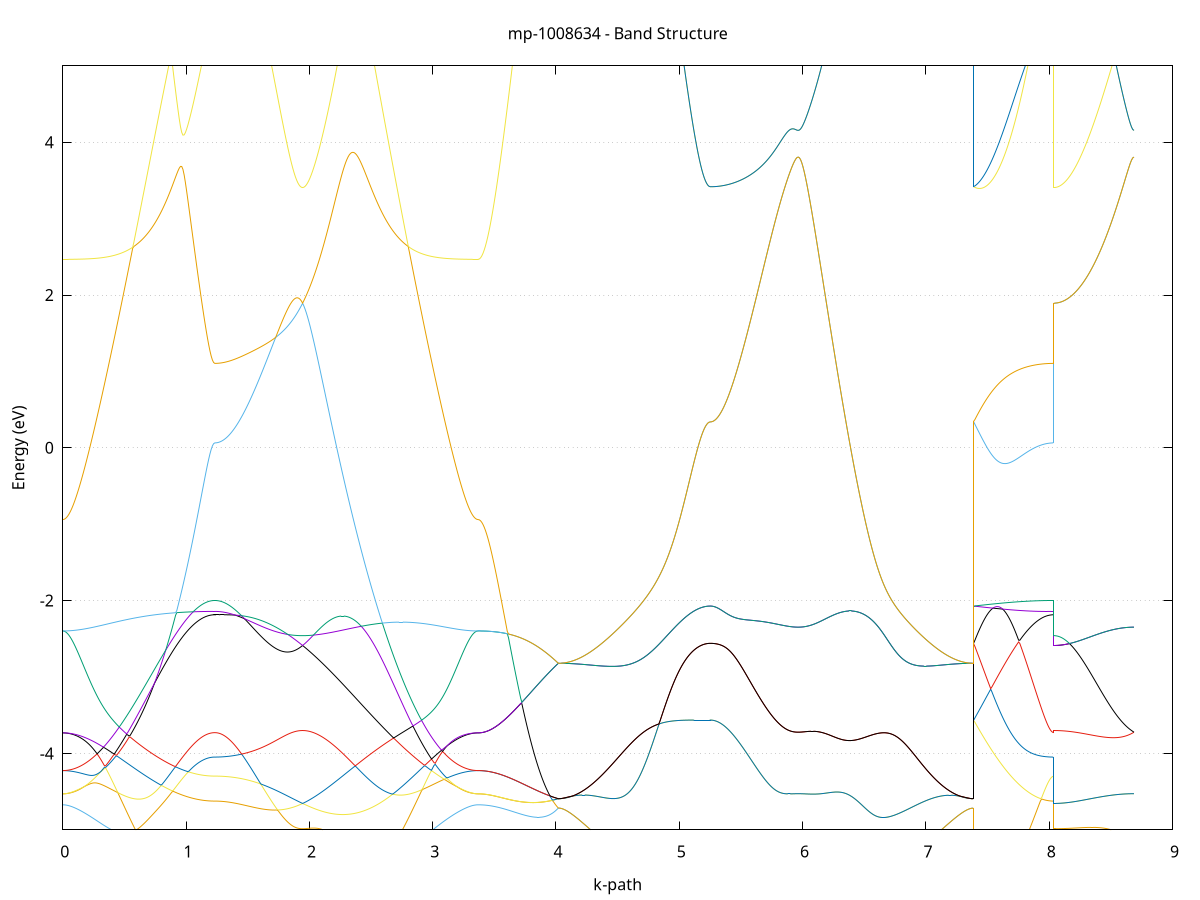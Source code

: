 set title 'mp-1008634 - Band Structure'
set xlabel 'k-path'
set ylabel 'Energy (eV)'
set grid y
set yrange [-5:5]
set terminal png size 800,600
set output 'mp-1008634_bands_gnuplot.png'
plot '-' using 1:2 with lines notitle, '-' using 1:2 with lines notitle, '-' using 1:2 with lines notitle, '-' using 1:2 with lines notitle, '-' using 1:2 with lines notitle, '-' using 1:2 with lines notitle, '-' using 1:2 with lines notitle, '-' using 1:2 with lines notitle, '-' using 1:2 with lines notitle, '-' using 1:2 with lines notitle, '-' using 1:2 with lines notitle, '-' using 1:2 with lines notitle, '-' using 1:2 with lines notitle, '-' using 1:2 with lines notitle, '-' using 1:2 with lines notitle, '-' using 1:2 with lines notitle, '-' using 1:2 with lines notitle, '-' using 1:2 with lines notitle, '-' using 1:2 with lines notitle, '-' using 1:2 with lines notitle
0.000000 -9.435832
0.009944 -9.435332
0.019888 -9.433832
0.029832 -9.431432
0.039776 -9.428032
0.049720 -9.423732
0.059665 -9.418432
0.069609 -9.412132
0.079553 -9.404932
0.089497 -9.396732
0.099441 -9.387532
0.109385 -9.377432
0.119329 -9.366432
0.129273 -9.354432
0.139217 -9.341432
0.149161 -9.327632
0.159105 -9.312732
0.169049 -9.297032
0.178994 -9.280332
0.188938 -9.262832
0.198882 -9.244332
0.208826 -9.224932
0.218770 -9.204632
0.228714 -9.183432
0.238658 -9.161332
0.248602 -9.138432
0.258546 -9.114632
0.268490 -9.089932
0.278434 -9.064432
0.288378 -9.038132
0.298323 -9.010932
0.308267 -8.982932
0.318211 -8.954132
0.328155 -8.924532
0.338099 -8.894232
0.348043 -8.863032
0.357987 -8.831232
0.367931 -8.798632
0.377875 -8.765232
0.387819 -8.731232
0.397763 -8.696532
0.407707 -8.661232
0.417652 -8.625232
0.427596 -8.588532
0.437540 -8.551332
0.447484 -8.513532
0.457428 -8.475232
0.467372 -8.436332
0.477316 -8.396932
0.487260 -8.357132
0.497204 -8.316832
0.507148 -8.276132
0.517092 -8.235132
0.527036 -8.193632
0.536981 -8.151932
0.546925 -8.109932
0.556869 -8.067732
0.566813 -8.025332
0.576757 -7.982732
0.586701 -7.940132
0.596645 -7.897432
0.606589 -7.854632
0.616533 -7.811932
0.626477 -7.769332
0.636421 -7.726932
0.646365 -7.684632
0.656310 -7.642632
0.666254 -7.600932
0.676198 -7.559632
0.686142 -7.518732
0.696086 -7.478232
0.706030 -7.438332
0.715974 -7.399032
0.725918 -7.360432
0.735862 -7.322532
0.745806 -7.285432
0.755750 -7.249032
0.765694 -7.213632
0.775639 -7.179132
0.785583 -7.145532
0.795527 -7.113032
0.805471 -7.081532
0.815415 -7.051032
0.825359 -7.021732
0.835303 -6.993532
0.845247 -6.966432
0.855191 -6.940532
0.865135 -6.915832
0.875079 -6.892132
0.885023 -6.869732
0.894968 -6.848332
0.904912 -6.828132
0.914856 -6.809032
0.924800 -6.791032
0.934744 -6.773932
0.944688 -6.758032
0.954632 -6.743032
0.964576 -6.728932
0.974520 -6.715832
0.984464 -6.703532
0.994408 -6.692132
1.004352 -6.681432
1.014297 -6.671532
1.024241 -6.662432
1.034185 -6.653932
1.044129 -6.646032
1.054073 -6.638832
1.064017 -6.632132
1.073961 -6.626032
1.083905 -6.620432
1.093849 -6.615232
1.103793 -6.610532
1.113737 -6.606332
1.123681 -6.602432
1.133626 -6.598832
1.143570 -6.595732
1.153514 -6.592832
1.163458 -6.590232
1.173402 -6.588032
1.183346 -6.586032
1.193290 -6.584432
1.203234 -6.583032
1.213178 -6.582032
1.223122 -6.581432
1.233066 -6.581232
1.233066 -6.581232
1.242955 -6.580832
1.252843 -6.579632
1.262731 -6.577632
1.272619 -6.574832
1.282508 -6.571232
1.292396 -6.566832
1.302284 -6.561632
1.312172 -6.555632
1.322060 -6.548932
1.331949 -6.541432
1.341837 -6.533132
1.351725 -6.524132
1.361613 -6.514332
1.371502 -6.503732
1.381390 -6.492532
1.391278 -6.480532
1.401166 -6.467832
1.411054 -6.454432
1.420943 -6.440332
1.430831 -6.425632
1.440719 -6.410232
1.450607 -6.394132
1.460496 -6.377432
1.470384 -6.360132
1.480272 -6.342232
1.490160 -6.323832
1.500049 -6.304832
1.509937 -6.285232
1.519825 -6.265232
1.529713 -6.244632
1.539601 -6.223632
1.549490 -6.202232
1.559378 -6.180332
1.569266 -6.158132
1.579154 -6.135532
1.589043 -6.112632
1.598931 -6.089432
1.608819 -6.066032
1.618707 -6.055332
1.628595 -6.053532
1.638484 -6.051832
1.648372 -6.050232
1.658260 -6.048632
1.668148 -6.047132
1.678037 -6.045732
1.687925 -6.044432
1.697813 -6.043232
1.707701 -6.042132
1.717590 -6.041032
1.727478 -6.040132
1.737366 -6.039332
1.747254 -6.038532
1.757142 -6.037832
1.767031 -6.037332
1.776919 -6.036832
1.786807 -6.036432
1.796695 -6.036132
1.806584 -6.035832
1.816472 -6.035732
1.826360 -6.035632
1.836248 -6.035532
1.846136 -6.035632
1.856025 -6.035632
1.865913 -6.035732
1.875801 -6.035832
1.885689 -6.036032
1.895578 -6.036132
1.905466 -6.036332
1.915354 -6.036432
1.925242 -6.036532
1.935130 -6.036632
1.945019 -6.036732
1.945019 -6.036732
1.954975 -6.036632
1.964932 -6.036532
1.974888 -6.036332
1.984845 -6.036032
1.994801 -6.035632
2.004758 -6.035132
2.014714 -6.034432
2.024671 -6.033632
2.034627 -6.032732
2.044584 -6.031632
2.054540 -6.030232
2.064497 -6.028732
2.074453 -6.027032
2.084410 -6.025132
2.094366 -6.022932
2.104323 -6.020532
2.114279 -6.017932
2.124236 -6.015032
2.134192 -6.011832
2.144149 -6.008332
2.154105 -6.004532
2.164062 -6.000432
2.174018 -5.996132
2.183975 -5.991332
2.193931 -5.986332
2.203888 -5.980932
2.213845 -5.975232
2.223801 -5.969132
2.233758 -5.962632
2.243714 -5.955832
2.253671 -5.948632
2.263627 -5.941032
2.273584 -5.933732
2.283540 -5.950532
2.293497 -5.968032
2.303453 -5.986332
2.313410 -6.005532
2.323366 -6.025632
2.333323 -6.046832
2.343279 -6.069132
2.353236 -6.092632
2.363192 -6.117432
2.373149 -6.143432
2.383105 -6.170732
2.393062 -6.199432
2.403018 -6.229432
2.412975 -6.260732
2.422931 -6.293332
2.432888 -6.327332
2.442844 -6.362532
2.452801 -6.398932
2.462757 -6.436432
2.472714 -6.475132
2.482670 -6.514732
2.492627 -6.555432
2.502583 -6.596932
2.512540 -6.639332
2.522496 -6.682532
2.532453 -6.726432
2.542409 -6.770932
2.552366 -6.816032
2.562322 -6.861732
2.572279 -6.907832
2.582236 -6.954432
2.592192 -7.001332
2.602149 -7.048632
2.612105 -7.096132
2.622062 -7.143932
2.632018 -7.191832
2.641975 -7.239932
2.651931 -7.288132
2.661888 -7.336332
2.671844 -7.384632
2.681801 -7.432832
2.691757 -7.481032
2.701714 -7.529132
2.711670 -7.577032
2.721627 -7.624832
2.731583 -7.672432
2.741540 -7.719832
2.751496 -7.766932
2.761453 -7.813832
2.771409 -7.860432
2.781366 -7.906632
2.791322 -7.952532
2.801279 -7.997932
2.811235 -8.043032
2.821192 -8.087732
2.831148 -8.131932
2.841105 -8.175632
2.851061 -8.218832
2.861018 -8.261532
2.870974 -8.303732
2.880931 -8.345432
2.890887 -8.386432
2.900844 -8.426932
2.910800 -8.466732
2.920757 -8.506032
2.930713 -8.544532
2.940670 -8.582532
2.950626 -8.619732
2.960583 -8.656332
2.970540 -8.692232
2.980496 -8.727332
2.990453 -8.761832
3.000409 -8.795432
3.010366 -8.828432
3.020322 -8.860532
3.030279 -8.891932
3.040235 -8.922532
3.050192 -8.952332
3.060148 -8.981332
3.070105 -9.009432
3.080061 -9.036732
3.090018 -9.063232
3.099974 -9.088832
3.109931 -9.113632
3.119887 -9.137532
3.129844 -9.160632
3.139800 -9.182732
3.149757 -9.204032
3.159713 -9.224332
3.169670 -9.243832
3.179626 -9.262332
3.189583 -9.279932
3.199539 -9.296732
3.209496 -9.312432
3.219452 -9.327332
3.229409 -9.341232
3.239365 -9.354232
3.249322 -9.366232
3.259278 -9.377332
3.269235 -9.387432
3.279191 -9.396632
3.289148 -9.404832
3.299104 -9.412032
3.309061 -9.418332
3.319017 -9.423732
3.328974 -9.428032
3.338930 -9.431432
3.348887 -9.433832
3.358843 -9.435332
3.368800 -9.435832
3.368800 -9.435832
3.378649 -9.435332
3.388498 -9.433932
3.398347 -9.431532
3.408196 -9.428232
3.418044 -9.423932
3.427893 -9.418732
3.437742 -9.412632
3.447591 -9.405532
3.457440 -9.397532
3.467289 -9.388632
3.477138 -9.378732
3.486987 -9.367932
3.496836 -9.356132
3.506684 -9.343532
3.516533 -9.329932
3.526382 -9.315432
3.536231 -9.300132
3.546080 -9.283832
3.555929 -9.266632
3.565778 -9.248632
3.575627 -9.229632
3.585475 -9.209832
3.595324 -9.189132
3.605173 -9.167632
3.615022 -9.145332
3.624871 -9.122132
3.634720 -9.098032
3.644569 -9.073232
3.654418 -9.047632
3.664267 -9.021232
3.674115 -8.994032
3.683964 -8.966032
3.693813 -8.937332
3.703662 -8.907932
3.713511 -8.877832
3.723360 -8.846932
3.733209 -8.815432
3.743058 -8.783332
3.752907 -8.750532
3.762755 -8.717132
3.772604 -8.683132
3.782453 -8.648632
3.792302 -8.613532
3.802151 -8.577932
3.812000 -8.541832
3.821849 -8.505332
3.831698 -8.468432
3.841546 -8.431132
3.851395 -8.393432
3.861244 -8.355532
3.871093 -8.317332
3.880942 -8.278832
3.890791 -8.240232
3.900640 -8.201532
3.910489 -8.162732
3.920338 -8.123832
3.930186 -8.085032
3.940035 -8.046232
3.949884 -8.007632
3.959733 -7.969132
3.969582 -7.930932
3.979431 -7.893032
3.989280 -7.855532
3.999129 -7.818432
4.008978 -7.781832
4.018826 -7.745732
4.018826 -7.745732
4.028771 -7.745332
4.038715 -7.743932
4.048659 -7.741632
4.058603 -7.738332
4.068547 -7.734232
4.078491 -7.729132
4.088435 -7.723232
4.098379 -7.716332
4.108323 -7.708532
4.118267 -7.699932
4.128211 -7.690332
4.138155 -7.679932
4.148099 -7.668632
4.158044 -7.656432
4.167988 -7.643332
4.177932 -7.629532
4.187876 -7.614732
4.197820 -7.599232
4.207764 -7.582932
4.217708 -7.565732
4.227652 -7.547832
4.237596 -7.529132
4.247540 -7.509732
4.257484 -7.489532
4.267429 -7.468732
4.277373 -7.447232
4.287317 -7.425032
4.297261 -7.402232
4.307205 -7.378832
4.317149 -7.354832
4.327093 -7.330332
4.337037 -7.305332
4.346981 -7.279832
4.356925 -7.253932
4.366869 -7.227732
4.376813 -7.201132
4.386758 -7.174232
4.396702 -7.147132
4.406646 -7.119832
4.416590 -7.092432
4.426534 -7.064932
4.436478 -7.037532
4.446422 -7.010132
4.456366 -6.982932
4.466310 -6.955932
4.476254 -6.929132
4.486198 -6.902832
4.496142 -6.876932
4.506087 -6.851632
4.516031 -6.826932
4.525975 -6.802932
4.535919 -6.779732
4.545863 -6.757332
4.555807 -6.735832
4.565751 -6.715432
4.575695 -6.696032
4.585639 -6.677632
4.595583 -6.660532
4.605527 -6.644532
4.615471 -6.629732
4.625416 -6.616132
4.635360 -6.603832
4.645304 -6.592632
4.655248 -6.582732
4.665192 -6.573932
4.675136 -6.566332
4.685080 -6.559832
4.695024 -6.554332
4.704968 -6.549932
4.714912 -6.546432
4.724856 -6.543932
4.734800 -6.542232
4.744745 -6.541332
4.754689 -6.541132
4.764633 -6.541632
4.774577 -6.542832
4.784521 -6.544532
4.794465 -6.546832
4.804409 -6.549532
4.814353 -6.552732
4.824297 -6.556232
4.834241 -6.560132
4.844185 -6.564332
4.854129 -6.568832
4.864074 -6.573532
4.874018 -6.578432
4.883962 -6.583432
4.893906 -6.588632
4.903850 -6.593832
4.913794 -6.599232
4.923738 -6.604632
4.933682 -6.610032
4.943626 -6.615532
4.953570 -6.620932
4.963514 -6.626332
4.973458 -6.631732
4.983403 -6.637032
4.993347 -6.642232
5.003291 -6.647332
5.013235 -6.652332
5.023179 -6.657232
5.033123 -6.662032
5.043067 -6.666632
5.053011 -6.671132
5.062955 -6.675432
5.072899 -6.679532
5.082843 -6.683532
5.092787 -6.687232
5.102732 -6.690832
5.112676 -6.694232
5.122620 -6.697332
5.132564 -6.700332
5.142508 -6.703032
5.152452 -6.705532
5.162396 -6.707832
5.172340 -6.709832
5.182284 -6.711732
5.192228 -6.713232
5.202172 -6.714632
5.212116 -6.715732
5.222061 -6.716532
5.232005 -6.717232
5.241949 -6.717532
5.251893 -6.717632
5.251893 -6.717632
5.261781 -6.717332
5.271669 -6.716232
5.281557 -6.714332
5.291446 -6.711832
5.301334 -6.708532
5.311222 -6.704532
5.321110 -6.699732
5.330999 -6.694332
5.340887 -6.688132
5.350775 -6.681332
5.360663 -6.673732
5.370552 -6.665532
5.380440 -6.656632
5.390328 -6.647132
5.400216 -6.636932
5.410104 -6.626132
5.419993 -6.614732
5.429881 -6.602632
5.439769 -6.590032
5.449657 -6.576932
5.459546 -6.563132
5.469434 -6.548932
5.479322 -6.534232
5.489210 -6.518932
5.499098 -6.503232
5.508987 -6.487132
5.518875 -6.470632
5.528763 -6.453732
5.538651 -6.436432
5.548540 -6.418832
5.558428 -6.400832
5.568316 -6.382632
5.578204 -6.364232
5.588093 -6.345532
5.597981 -6.326632
5.607869 -6.307632
5.617757 -6.288532
5.627645 -6.269232
5.637534 -6.249932
5.647422 -6.230632
5.657310 -6.211232
5.667198 -6.191932
5.677087 -6.172632
5.686975 -6.153532
5.696863 -6.134432
5.706751 -6.115632
5.716639 -6.096932
5.726528 -6.078532
5.736416 -6.060332
5.746304 -6.042432
5.756192 -6.024932
5.766081 -6.007732
5.775969 -5.990932
5.785857 -5.974632
5.795745 -5.958832
5.805634 -5.943532
5.815522 -5.928832
5.825410 -5.914832
5.835298 -5.901432
5.845186 -5.888832
5.855075 -5.876932
5.864963 -5.865832
5.874851 -5.855732
5.884739 -5.846532
5.894628 -5.838232
5.904516 -5.831032
5.914404 -5.824932
5.924292 -5.819832
5.934180 -5.815932
5.944069 -5.813132
5.953957 -5.811532
5.963845 -5.810932
5.963845 -5.810932
5.973802 -5.811532
5.983758 -5.813132
5.993715 -5.815732
6.003671 -5.819332
6.013628 -5.823832
6.023584 -5.829232
6.033541 -5.835232
6.043497 -5.842032
6.053454 -5.849432
6.063410 -5.857332
6.073367 -5.865632
6.083323 -5.874332
6.093280 -5.883332
6.103236 -5.892732
6.113193 -5.902232
6.123149 -5.911832
6.133106 -5.921632
6.143062 -5.931432
6.153019 -5.941232
6.162975 -5.951032
6.172932 -5.960832
6.182888 -5.970532
6.192845 -5.980132
6.202801 -5.989632
6.212758 -5.998932
6.222714 -6.008032
6.232671 -6.017032
6.242627 -6.025832
6.252584 -6.034332
6.262541 -6.042732
6.272497 -6.050832
6.282454 -6.058732
6.292410 -6.066432
6.302367 -6.073832
6.312323 -6.081032
6.322280 -6.088032
6.332236 -6.094732
6.342193 -6.101232
6.352149 -6.107432
6.362106 -6.113432
6.372062 -6.119232
6.382019 -6.124832
6.391975 -6.130232
6.401932 -6.135332
6.411888 -6.140332
6.421845 -6.145232
6.431801 -6.149932
6.441758 -6.154432
6.451714 -6.158832
6.461671 -6.163232
6.471627 -6.167432
6.481584 -6.171732
6.491540 -6.175932
6.501497 -6.180132
6.511453 -6.184332
6.521410 -6.188732
6.531366 -6.193232
6.541323 -6.197832
6.551279 -6.202632
6.561236 -6.207732
6.571192 -6.213132
6.581149 -6.218832
6.591105 -6.224932
6.601062 -6.231532
6.611018 -6.238732
6.620975 -6.246432
6.630931 -6.254732
6.640888 -6.263832
6.650845 -6.273632
6.660801 -6.284232
6.670758 -6.295732
6.680714 -6.308132
6.690671 -6.321432
6.700627 -6.335832
6.710584 -6.351132
6.720540 -6.367532
6.730497 -6.385032
6.740453 -6.403532
6.750410 -6.423132
6.760366 -6.443632
6.770323 -6.465232
6.780279 -6.487732
6.790236 -6.511232
6.800192 -6.535532
6.810149 -6.560632
6.820105 -6.586532
6.830062 -6.613032
6.840018 -6.640232
6.849975 -6.667932
6.859931 -6.696232
6.869888 -6.724932
6.879844 -6.753932
6.889801 -6.783232
6.899757 -6.812832
6.909714 -6.842632
6.919670 -6.872532
6.929627 -6.902432
6.939583 -6.932432
6.949540 -6.962332
6.959496 -6.992132
6.969453 -7.021832
6.979409 -7.051332
6.989366 -7.080632
6.999322 -7.109632
7.009279 -7.138332
7.019235 -7.166632
7.029192 -7.194532
7.039148 -7.222132
7.049105 -7.249132
7.059061 -7.275732
7.069018 -7.301832
7.078975 -7.327332
7.088931 -7.352232
7.098888 -7.376632
7.108844 -7.400332
7.118801 -7.423432
7.128757 -7.445832
7.138714 -7.467532
7.148670 -7.488532
7.158627 -7.508832
7.168583 -7.528332
7.178540 -7.547132
7.188496 -7.565132
7.198453 -7.582432
7.208409 -7.598832
7.218366 -7.614432
7.228322 -7.629132
7.238279 -7.643132
7.248235 -7.656132
7.258192 -7.668432
7.268148 -7.679732
7.278105 -7.690232
7.288061 -7.699832
7.298018 -7.708432
7.307974 -7.716232
7.317931 -7.723132
7.327887 -7.729132
7.337844 -7.734232
7.347800 -7.738332
7.357757 -7.741632
7.367713 -7.743932
7.377670 -7.745332
7.387626 -7.745732
7.387626 -6.717632
7.397475 -6.730332
7.407324 -6.742632
7.417173 -6.754632
7.427022 -6.766232
7.436871 -6.777432
7.446720 -6.788232
7.456569 -6.798532
7.466418 -6.808332
7.476266 -6.817732
7.486115 -6.826632
7.495964 -6.834932
7.505813 -6.842832
7.515662 -6.850132
7.525511 -6.856832
7.535360 -6.863032
7.545209 -6.868632
7.555057 -6.873732
7.564906 -6.878132
7.574755 -6.882032
7.584604 -6.885332
7.594453 -6.888032
7.604302 -6.890132
7.614151 -6.891732
7.624000 -6.892632
7.633849 -6.892932
7.643697 -6.892632
7.653546 -6.891732
7.663395 -6.890232
7.673244 -6.888232
7.683093 -6.885532
7.692942 -6.882232
7.702791 -6.878332
7.712640 -6.873932
7.722489 -6.868832
7.732337 -6.863232
7.742186 -6.857032
7.752035 -6.850332
7.761884 -6.843032
7.771733 -6.835132
7.781582 -6.826732
7.791431 -6.817832
7.801280 -6.808432
7.811128 -6.798632
7.820977 -6.788232
7.830826 -6.777432
7.840675 -6.766232
7.850524 -6.754632
7.860373 -6.742632
7.870222 -6.730432
7.880071 -6.717832
7.889920 -6.705032
7.899768 -6.692132
7.909617 -6.679032
7.919466 -6.665932
7.929315 -6.652932
7.939164 -6.640132
7.949013 -6.627632
7.958862 -6.615632
7.968711 -6.604232
7.978560 -6.593732
7.988408 -6.584232
7.998257 -6.579032
8.008106 -6.580032
8.017955 -6.580732
8.027804 -6.581132
8.037653 -6.581232
8.037653 -6.036732
8.047502 -6.036432
8.057351 -6.035632
8.067199 -6.034332
8.077048 -6.032532
8.086897 -6.030132
8.096746 -6.027232
8.106595 -6.023832
8.116444 -6.019932
8.126293 -6.015532
8.136142 -6.010632
8.145991 -6.005132
8.155839 -5.999232
8.165688 -5.992732
8.175537 -5.985732
8.185386 -5.978332
8.195235 -5.970332
8.205084 -5.961932
8.214933 -5.953032
8.224782 -5.943632
8.234631 -5.933732
8.244479 -5.923432
8.254328 -5.912632
8.264177 -5.901332
8.274026 -5.889632
8.283875 -5.877532
8.293724 -5.864932
8.303573 -5.851932
8.313422 -5.838532
8.323271 -5.824832
8.333119 -5.810632
8.342968 -5.796032
8.352817 -5.781032
8.362666 -5.765732
8.372515 -5.750132
8.382364 -5.734132
8.392213 -5.717832
8.402062 -5.706932
8.411910 -5.713232
8.421759 -5.719432
8.431608 -5.725432
8.441457 -5.731332
8.451306 -5.737132
8.461155 -5.742732
8.471004 -5.748132
8.480853 -5.753432
8.490702 -5.758532
8.500550 -5.763332
8.510399 -5.768032
8.520248 -5.772532
8.530097 -5.776732
8.539946 -5.780732
8.549795 -5.784532
8.559644 -5.788132
8.569493 -5.791432
8.579342 -5.794532
8.589190 -5.797332
8.599039 -5.799932
8.608888 -5.802232
8.618737 -5.804232
8.628586 -5.806032
8.638435 -5.807532
8.648284 -5.808732
8.658133 -5.809732
8.667981 -5.810332
8.677830 -5.810732
8.687679 -5.810932
e
0.000000 -7.036132
0.009944 -7.035732
0.019888 -7.034532
0.029832 -7.032632
0.039776 -7.029932
0.049720 -7.026432
0.059665 -7.022132
0.069609 -7.017132
0.079553 -7.011332
0.089497 -7.004832
0.099441 -6.997532
0.109385 -6.989532
0.119329 -6.980832
0.129273 -6.971332
0.139217 -6.961132
0.149161 -6.950232
0.159105 -6.938732
0.169049 -6.926432
0.178994 -6.913532
0.188938 -6.899932
0.198882 -6.885732
0.208826 -6.870932
0.218770 -6.855432
0.228714 -6.839432
0.238658 -6.822932
0.248602 -6.805832
0.258546 -6.788132
0.268490 -6.770132
0.278434 -6.751532
0.288378 -6.732532
0.298323 -6.713232
0.308267 -6.693432
0.318211 -6.673432
0.328155 -6.653132
0.338099 -6.632532
0.348043 -6.611732
0.357987 -6.590832
0.367931 -6.569832
0.377875 -6.548732
0.387819 -6.527732
0.397763 -6.506732
0.407707 -6.485832
0.417652 -6.465232
0.427596 -6.444832
0.437540 -6.424832
0.447484 -6.405232
0.457428 -6.386132
0.467372 -6.367532
0.477316 -6.349632
0.487260 -6.332432
0.497204 -6.316132
0.507148 -6.300632
0.517092 -6.286032
0.527036 -6.272532
0.536981 -6.260032
0.546925 -6.248632
0.556869 -6.238432
0.566813 -6.229332
0.576757 -6.221532
0.586701 -6.214832
0.596645 -6.209432
0.606589 -6.205132
0.616533 -6.201932
0.626477 -6.199932
0.636421 -6.199032
0.646365 -6.199132
0.656310 -6.200232
0.666254 -6.202232
0.676198 -6.205132
0.686142 -6.208732
0.696086 -6.213132
0.706030 -6.218232
0.715974 -6.223932
0.725918 -6.230232
0.735862 -6.236932
0.745806 -6.244132
0.755750 -6.251832
0.765694 -6.259732
0.775639 -6.268032
0.785583 -6.276532
0.795527 -6.285332
0.805471 -6.294232
0.815415 -6.303332
0.825359 -6.312532
0.835303 -6.321832
0.845247 -6.331132
0.855191 -6.340432
0.865135 -6.349832
0.875079 -6.359132
0.885023 -6.368332
0.894968 -6.377532
0.904912 -6.386632
0.914856 -6.395632
0.924800 -6.404532
0.934744 -6.413232
0.944688 -6.421832
0.954632 -6.430232
0.964576 -6.438432
0.974520 -6.446432
0.984464 -6.454232
0.994408 -6.461832
1.004352 -6.469132
1.014297 -6.476232
1.024241 -6.483132
1.034185 -6.489732
1.044129 -6.496032
1.054073 -6.502132
1.064017 -6.507932
1.073961 -6.513432
1.083905 -6.518632
1.093849 -6.523532
1.103793 -6.528232
1.113737 -6.532532
1.123681 -6.536632
1.133626 -6.540432
1.143570 -6.543832
1.153514 -6.547032
1.163458 -6.549832
1.173402 -6.552432
1.183346 -6.554632
1.193290 -6.556532
1.203234 -6.558132
1.213178 -6.559332
1.223122 -6.560032
1.233066 -6.560232
1.233066 -6.560232
1.242955 -6.559832
1.252843 -6.558632
1.262731 -6.556532
1.272619 -6.553732
1.282508 -6.550032
1.292396 -6.545532
1.302284 -6.540232
1.312172 -6.534132
1.322060 -6.527232
1.331949 -6.519632
1.341837 -6.511132
1.351725 -6.501932
1.361613 -6.492032
1.371502 -6.481332
1.381390 -6.469932
1.391278 -6.457832
1.401166 -6.444932
1.411054 -6.431432
1.420943 -6.417232
1.430831 -6.402432
1.440719 -6.387032
1.450607 -6.370932
1.460496 -6.354332
1.470384 -6.337132
1.480272 -6.319432
1.490160 -6.301232
1.500049 -6.282532
1.509937 -6.263332
1.519825 -6.243732
1.529713 -6.223832
1.539601 -6.203532
1.549490 -6.182832
1.559378 -6.161932
1.569266 -6.140732
1.579154 -6.119332
1.589043 -6.097832
1.598931 -6.076132
1.608819 -6.057132
1.618707 -6.042332
1.628595 -6.018432
1.638484 -5.994432
1.648372 -5.970332
1.658260 -5.946232
1.668148 -5.924132
1.678037 -5.902932
1.687925 -5.881932
1.697813 -5.861332
1.707701 -5.841032
1.717590 -5.821032
1.727478 -5.801532
1.737366 -5.782532
1.747254 -5.763932
1.757142 -5.745932
1.767031 -5.728432
1.776919 -5.711632
1.786807 -5.695332
1.796695 -5.679732
1.806584 -5.664732
1.816472 -5.650432
1.826360 -5.636832
1.836248 -5.623932
1.846136 -5.611732
1.856025 -5.600232
1.865913 -5.589432
1.875801 -5.579432
1.885689 -5.570032
1.895578 -5.561332
1.905466 -5.553332
1.915354 -5.545932
1.925242 -5.539232
1.935130 -5.533132
1.945019 -5.527732
1.945019 -5.527732
1.954975 -5.533432
1.964932 -5.540532
1.974888 -5.548532
1.984845 -5.557532
1.994801 -5.567232
2.004758 -5.577632
2.014714 -5.588532
2.024671 -5.599932
2.034627 -5.611632
2.044584 -5.623732
2.054540 -5.635932
2.064497 -5.648332
2.074453 -5.660932
2.084410 -5.673632
2.094366 -5.686332
2.104323 -5.699232
2.114279 -5.712032
2.124236 -5.724932
2.134192 -5.737832
2.144149 -5.750832
2.154105 -5.763832
2.164062 -5.776932
2.174018 -5.790032
2.183975 -5.803332
2.193931 -5.816632
2.203888 -5.830232
2.213845 -5.843932
2.223801 -5.857932
2.233758 -5.872332
2.243714 -5.886932
2.253671 -5.902032
2.263627 -5.917632
2.273584 -5.933032
2.283540 -5.924632
2.293497 -5.915832
2.303453 -5.906632
2.313410 -5.896932
2.323366 -5.886932
2.333323 -5.876432
2.343279 -5.865432
2.353236 -5.854032
2.363192 -5.842232
2.373149 -5.829932
2.383105 -5.817232
2.393062 -5.804032
2.403018 -5.790432
2.412975 -5.776232
2.422931 -5.761632
2.432888 -5.746632
2.442844 -5.731032
2.452801 -5.715032
2.462757 -5.698532
2.472714 -5.681532
2.482670 -5.664032
2.492627 -5.646132
2.502583 -5.641132
2.512540 -5.648232
2.522496 -5.655632
2.532453 -5.663532
2.542409 -5.671832
2.552366 -5.680632
2.562322 -5.689932
2.572279 -5.699832
2.582236 -5.710232
2.592192 -5.721232
2.602149 -5.732832
2.612105 -5.744932
2.622062 -5.757732
2.632018 -5.771132
2.641975 -5.785132
2.651931 -5.799732
2.661888 -5.814932
2.671844 -5.830832
2.681801 -5.847232
2.691757 -5.864332
2.701714 -5.882032
2.711670 -5.900232
2.721627 -5.919032
2.731583 -5.938332
2.741540 -5.958132
2.751496 -5.978432
2.761453 -5.999232
2.771409 -6.020432
2.781366 -6.042032
2.791322 -6.064032
2.801279 -6.086432
2.811235 -6.109132
2.821192 -6.132032
2.831148 -6.155332
2.841105 -6.178732
2.851061 -6.202432
2.861018 -6.226232
2.870974 -6.250132
2.880931 -6.274232
2.890887 -6.298332
2.900844 -6.322432
2.910800 -6.346632
2.920757 -6.370732
2.930713 -6.394832
2.940670 -6.418832
2.950626 -6.442732
2.960583 -6.466432
2.970540 -6.489932
2.980496 -6.513332
2.990453 -6.536432
3.000409 -6.559332
3.010366 -6.581832
3.020322 -6.604132
3.030279 -6.626032
3.040235 -6.647632
3.050192 -6.668832
3.060148 -6.689632
3.070105 -6.709932
3.080061 -6.729832
3.090018 -6.749232
3.099974 -6.768132
3.109931 -6.786532
3.119887 -6.804432
3.129844 -6.821732
3.139800 -6.838532
3.149757 -6.854632
3.159713 -6.870232
3.169670 -6.885132
3.179626 -6.899432
3.189583 -6.913132
3.199539 -6.926032
3.209496 -6.938432
3.219452 -6.950032
3.229409 -6.960932
3.239365 -6.971132
3.249322 -6.980632
3.259278 -6.989432
3.269235 -6.997432
3.279191 -7.004732
3.289148 -7.011332
3.299104 -7.017132
3.309061 -7.022132
3.319017 -7.026432
3.328974 -7.029932
3.338930 -7.032632
3.348887 -7.034532
3.358843 -7.035732
3.368800 -7.036132
3.368800 -7.036132
3.378649 -7.036132
3.388498 -7.036132
3.398347 -7.036132
3.408196 -7.036032
3.418044 -7.036032
3.427893 -7.036032
3.437742 -7.036032
3.447591 -7.036032
3.457440 -7.036032
3.467289 -7.036132
3.477138 -7.036232
3.486987 -7.036332
3.496836 -7.036532
3.506684 -7.036732
3.516533 -7.037132
3.526382 -7.037532
3.536231 -7.038032
3.546080 -7.038732
3.555929 -7.039532
3.565778 -7.040532
3.575627 -7.041632
3.585475 -7.043032
3.595324 -7.044532
3.605173 -7.046432
3.615022 -7.048532
3.624871 -7.050832
3.634720 -7.053632
3.644569 -7.056632
3.654418 -7.060132
3.664267 -7.064032
3.674115 -7.068332
3.683964 -7.073132
3.693813 -7.078532
3.703662 -7.084332
3.713511 -7.090832
3.723360 -7.097932
3.733209 -7.105732
3.743058 -7.114232
3.752907 -7.123432
3.762755 -7.133532
3.772604 -7.144332
3.782453 -7.156132
3.792302 -7.168732
3.802151 -7.182332
3.812000 -7.196832
3.821849 -7.212432
3.831698 -7.229032
3.841546 -7.246732
3.851395 -7.265432
3.861244 -7.285332
3.871093 -7.306232
3.880942 -7.328332
3.890791 -7.351532
3.900640 -7.375832
3.910489 -7.401232
3.920338 -7.427732
3.930186 -7.455332
3.940035 -7.483932
3.949884 -7.513632
3.959733 -7.544232
3.969582 -7.575732
3.979431 -7.608132
3.989280 -7.641432
3.999129 -7.675532
4.008978 -7.710332
4.018826 -7.745732
4.018826 -7.745732
4.028771 -7.745332
4.038715 -7.743932
4.048659 -7.741632
4.058603 -7.738332
4.068547 -7.734232
4.078491 -7.729132
4.088435 -7.723232
4.098379 -7.716332
4.108323 -7.708532
4.118267 -7.699932
4.128211 -7.690332
4.138155 -7.679932
4.148099 -7.668632
4.158044 -7.656432
4.167988 -7.643332
4.177932 -7.629532
4.187876 -7.614732
4.197820 -7.599232
4.207764 -7.582932
4.217708 -7.565732
4.227652 -7.547832
4.237596 -7.529132
4.247540 -7.509732
4.257484 -7.489532
4.267429 -7.468732
4.277373 -7.447232
4.287317 -7.425032
4.297261 -7.402232
4.307205 -7.378832
4.317149 -7.354832
4.327093 -7.330332
4.337037 -7.305332
4.346981 -7.279832
4.356925 -7.253932
4.366869 -7.227732
4.376813 -7.201132
4.386758 -7.174232
4.396702 -7.147132
4.406646 -7.119832
4.416590 -7.092432
4.426534 -7.064932
4.436478 -7.037532
4.446422 -7.010132
4.456366 -6.982932
4.466310 -6.955932
4.476254 -6.929132
4.486198 -6.902832
4.496142 -6.876932
4.506087 -6.851632
4.516031 -6.826932
4.525975 -6.802932
4.535919 -6.779732
4.545863 -6.757332
4.555807 -6.735832
4.565751 -6.715432
4.575695 -6.696032
4.585639 -6.677632
4.595583 -6.660532
4.605527 -6.644532
4.615471 -6.629732
4.625416 -6.616132
4.635360 -6.603832
4.645304 -6.592632
4.655248 -6.582732
4.665192 -6.573932
4.675136 -6.566332
4.685080 -6.559832
4.695024 -6.554332
4.704968 -6.549932
4.714912 -6.546432
4.724856 -6.543932
4.734800 -6.542232
4.744745 -6.541332
4.754689 -6.541132
4.764633 -6.541632
4.774577 -6.542832
4.784521 -6.544532
4.794465 -6.546832
4.804409 -6.549532
4.814353 -6.552732
4.824297 -6.556232
4.834241 -6.560132
4.844185 -6.564332
4.854129 -6.568832
4.864074 -6.573532
4.874018 -6.578432
4.883962 -6.583432
4.893906 -6.588632
4.903850 -6.593832
4.913794 -6.599232
4.923738 -6.604632
4.933682 -6.610032
4.943626 -6.615532
4.953570 -6.620932
4.963514 -6.626332
4.973458 -6.631732
4.983403 -6.637032
4.993347 -6.642232
5.003291 -6.647332
5.013235 -6.652332
5.023179 -6.657232
5.033123 -6.662032
5.043067 -6.666632
5.053011 -6.671132
5.062955 -6.675432
5.072899 -6.679532
5.082843 -6.683532
5.092787 -6.687232
5.102732 -6.690832
5.112676 -6.694232
5.122620 -6.697332
5.132564 -6.700332
5.142508 -6.703032
5.152452 -6.705532
5.162396 -6.707832
5.172340 -6.709832
5.182284 -6.711732
5.192228 -6.713232
5.202172 -6.714632
5.212116 -6.715732
5.222061 -6.716532
5.232005 -6.717232
5.241949 -6.717532
5.251893 -6.717632
5.251893 -6.717632
5.261781 -6.717332
5.271669 -6.716232
5.281557 -6.714332
5.291446 -6.711832
5.301334 -6.708532
5.311222 -6.704532
5.321110 -6.699732
5.330999 -6.694332
5.340887 -6.688132
5.350775 -6.681332
5.360663 -6.673732
5.370552 -6.665532
5.380440 -6.656632
5.390328 -6.647132
5.400216 -6.636932
5.410104 -6.626132
5.419993 -6.614732
5.429881 -6.602632
5.439769 -6.590032
5.449657 -6.576932
5.459546 -6.563132
5.469434 -6.548932
5.479322 -6.534232
5.489210 -6.518932
5.499098 -6.503232
5.508987 -6.487132
5.518875 -6.470632
5.528763 -6.453732
5.538651 -6.436432
5.548540 -6.418832
5.558428 -6.400832
5.568316 -6.382632
5.578204 -6.364232
5.588093 -6.345532
5.597981 -6.326632
5.607869 -6.307632
5.617757 -6.288532
5.627645 -6.269232
5.637534 -6.249932
5.647422 -6.230632
5.657310 -6.211232
5.667198 -6.191932
5.677087 -6.172632
5.686975 -6.153532
5.696863 -6.134432
5.706751 -6.115632
5.716639 -6.096932
5.726528 -6.078532
5.736416 -6.060332
5.746304 -6.042432
5.756192 -6.024932
5.766081 -6.007732
5.775969 -5.990932
5.785857 -5.974632
5.795745 -5.958832
5.805634 -5.943532
5.815522 -5.928832
5.825410 -5.914832
5.835298 -5.901432
5.845186 -5.888832
5.855075 -5.876932
5.864963 -5.865832
5.874851 -5.855732
5.884739 -5.846532
5.894628 -5.838232
5.904516 -5.831032
5.914404 -5.824932
5.924292 -5.819832
5.934180 -5.815932
5.944069 -5.813132
5.953957 -5.811532
5.963845 -5.810932
5.963845 -5.810932
5.973802 -5.811532
5.983758 -5.813132
5.993715 -5.815732
6.003671 -5.819332
6.013628 -5.823832
6.023584 -5.829232
6.033541 -5.835232
6.043497 -5.842032
6.053454 -5.849432
6.063410 -5.857332
6.073367 -5.865632
6.083323 -5.874332
6.093280 -5.883332
6.103236 -5.892732
6.113193 -5.902232
6.123149 -5.911832
6.133106 -5.921632
6.143062 -5.931432
6.153019 -5.941232
6.162975 -5.951032
6.172932 -5.960832
6.182888 -5.970532
6.192845 -5.980132
6.202801 -5.989632
6.212758 -5.998932
6.222714 -6.008032
6.232671 -6.017032
6.242627 -6.025832
6.252584 -6.034332
6.262541 -6.042732
6.272497 -6.050832
6.282454 -6.058732
6.292410 -6.066432
6.302367 -6.073832
6.312323 -6.081032
6.322280 -6.088032
6.332236 -6.094732
6.342193 -6.101232
6.352149 -6.107432
6.362106 -6.113432
6.372062 -6.119232
6.382019 -6.124832
6.391975 -6.130232
6.401932 -6.135332
6.411888 -6.140332
6.421845 -6.145232
6.431801 -6.149932
6.441758 -6.154432
6.451714 -6.158832
6.461671 -6.163232
6.471627 -6.167432
6.481584 -6.171732
6.491540 -6.175932
6.501497 -6.180132
6.511453 -6.184332
6.521410 -6.188732
6.531366 -6.193232
6.541323 -6.197832
6.551279 -6.202632
6.561236 -6.207732
6.571192 -6.213132
6.581149 -6.218832
6.591105 -6.224932
6.601062 -6.231532
6.611018 -6.238732
6.620975 -6.246432
6.630931 -6.254732
6.640888 -6.263832
6.650845 -6.273632
6.660801 -6.284232
6.670758 -6.295732
6.680714 -6.308132
6.690671 -6.321432
6.700627 -6.335832
6.710584 -6.351132
6.720540 -6.367532
6.730497 -6.385032
6.740453 -6.403532
6.750410 -6.423132
6.760366 -6.443632
6.770323 -6.465232
6.780279 -6.487732
6.790236 -6.511232
6.800192 -6.535532
6.810149 -6.560632
6.820105 -6.586532
6.830062 -6.613032
6.840018 -6.640232
6.849975 -6.667932
6.859931 -6.696232
6.869888 -6.724932
6.879844 -6.753932
6.889801 -6.783232
6.899757 -6.812832
6.909714 -6.842632
6.919670 -6.872532
6.929627 -6.902432
6.939583 -6.932432
6.949540 -6.962332
6.959496 -6.992132
6.969453 -7.021832
6.979409 -7.051332
6.989366 -7.080632
6.999322 -7.109632
7.009279 -7.138332
7.019235 -7.166632
7.029192 -7.194532
7.039148 -7.222132
7.049105 -7.249132
7.059061 -7.275732
7.069018 -7.301832
7.078975 -7.327332
7.088931 -7.352232
7.098888 -7.376632
7.108844 -7.400332
7.118801 -7.423432
7.128757 -7.445832
7.138714 -7.467532
7.148670 -7.488532
7.158627 -7.508832
7.168583 -7.528332
7.178540 -7.547132
7.188496 -7.565132
7.198453 -7.582432
7.208409 -7.598832
7.218366 -7.614432
7.228322 -7.629132
7.238279 -7.643132
7.248235 -7.656132
7.258192 -7.668432
7.268148 -7.679732
7.278105 -7.690232
7.288061 -7.699832
7.298018 -7.708432
7.307974 -7.716232
7.317931 -7.723132
7.327887 -7.729132
7.337844 -7.734232
7.347800 -7.738332
7.357757 -7.741632
7.367713 -7.743932
7.377670 -7.745332
7.387626 -7.745732
7.387626 -6.717632
7.397475 -6.704732
7.407324 -6.691632
7.417173 -6.678232
7.427022 -6.664732
7.436871 -6.651032
7.446720 -6.637432
7.456569 -6.623732
7.466418 -6.610132
7.476266 -6.596732
7.486115 -6.583532
7.495964 -6.570732
7.505813 -6.558232
7.515662 -6.546132
7.525511 -6.534732
7.535360 -6.523932
7.545209 -6.513832
7.555057 -6.504532
7.564906 -6.496032
7.574755 -6.488532
7.584604 -6.481932
7.594453 -6.476232
7.604302 -6.471632
7.614151 -6.467932
7.624000 -6.465132
7.633849 -6.463232
7.643697 -6.462232
7.653546 -6.462032
7.663395 -6.462532
7.673244 -6.463732
7.683093 -6.465532
7.692942 -6.467932
7.702791 -6.470732
7.712640 -6.473932
7.722489 -6.477532
7.732337 -6.481432
7.742186 -6.485632
7.752035 -6.489932
7.761884 -6.494432
7.771733 -6.499032
7.781582 -6.503732
7.791431 -6.508432
7.801280 -6.513232
7.811128 -6.517932
7.820977 -6.522632
7.830826 -6.527232
7.840675 -6.531732
7.850524 -6.536132
7.860373 -6.540332
7.870222 -6.544432
7.880071 -6.548432
7.889920 -6.552232
7.899768 -6.555832
7.909617 -6.559132
7.919466 -6.562332
7.929315 -6.565232
7.939164 -6.568032
7.949013 -6.570432
7.958862 -6.572732
7.968711 -6.574632
7.978560 -6.576432
7.988408 -6.577832
7.998257 -6.576032
8.008106 -6.569332
8.017955 -6.564332
8.027804 -6.561232
8.037653 -6.560232
8.037653 -5.527732
8.047502 -5.527932
8.057351 -5.528532
8.067199 -5.529432
8.077048 -5.530832
8.086897 -5.532532
8.096746 -5.534532
8.106595 -5.537032
8.116444 -5.539832
8.126293 -5.542932
8.136142 -5.546332
8.145991 -5.550132
8.155839 -5.554132
8.165688 -5.558532
8.175537 -5.563132
8.185386 -5.568032
8.195235 -5.573132
8.205084 -5.578532
8.214933 -5.584032
8.224782 -5.589832
8.234631 -5.595732
8.244479 -5.601832
8.254328 -5.608032
8.264177 -5.614332
8.274026 -5.620832
8.283875 -5.627332
8.293724 -5.633932
8.303573 -5.640632
8.313422 -5.647332
8.323271 -5.654032
8.333119 -5.660832
8.342968 -5.667532
8.352817 -5.674232
8.362666 -5.680932
8.372515 -5.687532
8.382364 -5.694132
8.392213 -5.700532
8.402062 -5.706832
8.411910 -5.713132
8.421759 -5.719332
8.431608 -5.725332
8.441457 -5.731232
8.451306 -5.737032
8.461155 -5.742632
8.471004 -5.748132
8.480853 -5.753332
8.490702 -5.758432
8.500550 -5.763332
8.510399 -5.767932
8.520248 -5.772432
8.530097 -5.776732
8.539946 -5.780732
8.549795 -5.784532
8.559644 -5.788132
8.569493 -5.791432
8.579342 -5.794432
8.589190 -5.797332
8.599039 -5.799832
8.608888 -5.802132
8.618737 -5.804232
8.628586 -5.805932
8.638435 -5.807432
8.648284 -5.808732
8.658133 -5.809632
8.667981 -5.810332
8.677830 -5.810732
8.687679 -5.810932
e
0.000000 -4.673132
0.009944 -4.673632
0.019888 -4.675132
0.029832 -4.677532
0.039776 -4.680832
0.049720 -4.684932
0.059665 -4.689732
0.069609 -4.695132
0.079553 -4.701032
0.089497 -4.707532
0.099441 -4.714432
0.109385 -4.721732
0.119329 -4.729432
0.129273 -4.737432
0.139217 -4.745732
0.149161 -4.754332
0.159105 -4.763232
0.169049 -4.772332
0.178994 -4.781632
0.188938 -4.791232
0.198882 -4.800932
0.208826 -4.810832
0.218770 -4.820932
0.228714 -4.831132
0.238658 -4.841432
0.248602 -4.851832
0.258546 -4.862332
0.268490 -4.872832
0.278434 -4.883432
0.288378 -4.894032
0.298323 -4.904632
0.308267 -4.915132
0.318211 -4.925532
0.328155 -4.935832
0.338099 -4.946032
0.348043 -4.956032
0.357987 -4.965832
0.367931 -4.975332
0.377875 -4.984432
0.387819 -4.993332
0.397763 -5.001732
0.407707 -5.009632
0.417652 -5.017032
0.427596 -5.023932
0.437540 -5.030132
0.447484 -5.035732
0.457428 -5.040532
0.467372 -5.044532
0.477316 -5.047632
0.487260 -5.049832
0.497204 -5.051032
0.507148 -5.051232
0.517092 -5.050332
0.527036 -5.048232
0.536981 -5.045132
0.546925 -5.040732
0.556869 -5.035232
0.566813 -5.028632
0.576757 -5.020732
0.586701 -5.011832
0.596645 -5.025132
0.606589 -5.057132
0.616533 -5.088732
0.626477 -5.119932
0.636421 -5.150732
0.646365 -5.181232
0.656310 -5.211332
0.666254 -5.241032
0.676198 -5.270232
0.686142 -5.299132
0.696086 -5.327532
0.706030 -5.355532
0.715974 -5.383032
0.725918 -5.410132
0.735862 -5.436732
0.745806 -5.462832
0.755750 -5.488532
0.765694 -5.513732
0.775639 -5.538532
0.785583 -5.562732
0.795527 -5.586532
0.805471 -5.609832
0.815415 -5.632632
0.825359 -5.654832
0.835303 -5.676632
0.845247 -5.697932
0.855191 -5.718632
0.865135 -5.738932
0.875079 -5.758732
0.885023 -5.777932
0.894968 -5.796632
0.904912 -5.814832
0.914856 -5.832532
0.924800 -5.849632
0.934744 -5.866232
0.944688 -5.882332
0.954632 -5.897932
0.964576 -5.912932
0.974520 -5.927432
0.984464 -5.941432
0.994408 -5.954832
1.004352 -5.967732
1.014297 -5.980032
1.024241 -5.991832
1.034185 -6.003132
1.044129 -6.013832
1.054073 -6.023932
1.064017 -6.033632
1.073961 -6.042732
1.083905 -6.051232
1.093849 -6.059232
1.103793 -6.066632
1.113737 -6.073532
1.123681 -6.079932
1.133626 -6.085732
1.143570 -6.090932
1.153514 -6.095632
1.163458 -6.099832
1.173402 -6.103432
1.183346 -6.106432
1.193290 -6.108932
1.203234 -6.110832
1.213178 -6.112232
1.223122 -6.113032
1.233066 -6.113332
1.233066 -6.113332
1.242955 -6.113332
1.252843 -6.113132
1.262731 -6.112832
1.272619 -6.112432
1.282508 -6.112032
1.292396 -6.111432
1.302284 -6.110732
1.312172 -6.109932
1.322060 -6.109032
1.331949 -6.108032
1.341837 -6.106932
1.351725 -6.105732
1.361613 -6.104432
1.371502 -6.103132
1.381390 -6.101632
1.391278 -6.100132
1.401166 -6.098532
1.411054 -6.096832
1.420943 -6.095132
1.430831 -6.093332
1.440719 -6.091432
1.450607 -6.089532
1.460496 -6.087632
1.470384 -6.085632
1.480272 -6.083632
1.490160 -6.081532
1.500049 -6.079532
1.509937 -6.077432
1.519825 -6.075332
1.529713 -6.073232
1.539601 -6.071132
1.549490 -6.069032
1.559378 -6.067032
1.569266 -6.064932
1.579154 -6.062932
1.589043 -6.060932
1.598931 -6.059032
1.608819 -6.054332
1.618707 -6.032532
1.628595 -6.010732
1.638484 -5.988932
1.648372 -5.967132
1.658260 -5.945532
1.668148 -5.922032
1.678037 -5.897932
1.687925 -5.873832
1.697813 -5.849932
1.707701 -5.826232
1.717590 -5.802732
1.727478 -5.779632
1.737366 -5.756832
1.747254 -5.734632
1.757142 -5.712832
1.767031 -5.691732
1.776919 -5.671332
1.786807 -5.651832
1.796695 -5.633132
1.806584 -5.615532
1.816472 -5.599032
1.826360 -5.583732
1.836248 -5.569832
1.846136 -5.557432
1.856025 -5.546632
1.865913 -5.537532
1.875801 -5.530132
1.885689 -5.524532
1.895578 -5.520832
1.905466 -5.518832
1.915354 -5.518632
1.925242 -5.520132
1.935130 -5.523232
1.945019 -5.527632
1.945019 -5.527632
1.954975 -5.522832
1.964932 -5.518432
1.974888 -5.514632
1.984845 -5.511332
1.994801 -5.508532
2.004758 -5.506232
2.014714 -5.504432
2.024671 -5.503032
2.034627 -5.501932
2.044584 -5.501332
2.054540 -5.500932
2.064497 -5.501032
2.074453 -5.501332
2.084410 -5.501932
2.094366 -5.502732
2.104323 -5.503932
2.114279 -5.505232
2.124236 -5.506732
2.134192 -5.508432
2.144149 -5.510232
2.154105 -5.512232
2.164062 -5.514332
2.174018 -5.516632
2.183975 -5.519032
2.193931 -5.521432
2.203888 -5.524032
2.213845 -5.526632
2.223801 -5.529332
2.233758 -5.532032
2.243714 -5.534932
2.253671 -5.537732
2.263627 -5.540632
2.273584 -5.543632
2.283540 -5.546632
2.293497 -5.549732
2.303453 -5.552832
2.313410 -5.556032
2.323366 -5.559232
2.333323 -5.562532
2.343279 -5.565932
2.353236 -5.569332
2.363192 -5.572932
2.373149 -5.576632
2.383105 -5.580332
2.393062 -5.584232
2.403018 -5.588332
2.412975 -5.592532
2.422931 -5.596932
2.432888 -5.601532
2.442844 -5.606332
2.452801 -5.611432
2.462757 -5.616732
2.472714 -5.622332
2.482670 -5.628232
2.492627 -5.634532
2.502583 -5.627632
2.512540 -5.608732
2.522496 -5.589332
2.532453 -5.569432
2.542409 -5.549032
2.552366 -5.528132
2.562322 -5.506732
2.572279 -5.484932
2.582236 -5.462532
2.592192 -5.445432
2.602149 -5.440332
2.612105 -5.434732
2.622062 -5.428632
2.632018 -5.422032
2.641975 -5.415032
2.651931 -5.407632
2.661888 -5.399732
2.671844 -5.391532
2.681801 -5.382932
2.691757 -5.373932
2.701714 -5.364632
2.711670 -5.354932
2.721627 -5.345032
2.731583 -5.334832
2.741540 -5.324332
2.751496 -5.313532
2.761453 -5.302532
2.771409 -5.291332
2.781366 -5.279832
2.791322 -5.268232
2.801279 -5.256332
2.811235 -5.244332
2.821192 -5.232232
2.831148 -5.219932
2.841105 -5.207432
2.851061 -5.194932
2.861018 -5.182232
2.870974 -5.169432
2.880931 -5.156632
2.890887 -5.143732
2.900844 -5.130732
2.910800 -5.117732
2.920757 -5.104732
2.930713 -5.091632
2.940670 -5.078632
2.950626 -5.065532
2.960583 -5.052532
2.970540 -5.039632
2.980496 -5.026632
2.990453 -5.013732
3.000409 -5.000932
3.010366 -4.988132
3.020322 -4.975432
3.030279 -4.962932
3.040235 -4.950432
3.050192 -4.938132
3.060148 -4.925932
3.070105 -4.913832
3.080061 -4.901832
3.090018 -4.890132
3.099974 -4.878432
3.109931 -4.867032
3.119887 -4.855732
3.129844 -4.844732
3.139800 -4.833832
3.149757 -4.823132
3.159713 -4.812732
3.169670 -4.802432
3.179626 -4.792432
3.189583 -4.782732
3.199539 -4.773232
3.209496 -4.763932
3.219452 -4.754932
3.229409 -4.746232
3.239365 -4.737832
3.249322 -4.729732
3.259278 -4.722032
3.269235 -4.714632
3.279191 -4.707732
3.289148 -4.701232
3.299104 -4.695232
3.309061 -4.689732
3.319017 -4.684932
3.328974 -4.680832
3.338930 -4.677532
3.348887 -4.675132
3.358843 -4.673632
3.368800 -4.673132
3.368800 -4.673132
3.378649 -4.673232
3.388498 -4.673632
3.398347 -4.674232
3.408196 -4.675132
3.418044 -4.676232
3.427893 -4.677632
3.437742 -4.679232
3.447591 -4.681132
3.457440 -4.683232
3.467289 -4.685532
3.477138 -4.688132
3.486987 -4.690932
3.496836 -4.693932
3.506684 -4.697132
3.516533 -4.700532
3.526382 -4.704132
3.536231 -4.707832
3.546080 -4.711832
3.555929 -4.715932
3.565778 -4.720232
3.575627 -4.724632
3.585475 -4.729132
3.595324 -4.733832
3.605173 -4.738632
3.615022 -4.743432
3.624871 -4.748432
3.634720 -4.753432
3.644569 -4.758432
3.654418 -4.763632
3.664267 -4.768732
3.674115 -4.773732
3.683964 -4.778832
3.693813 -4.783832
3.703662 -4.788832
3.713511 -4.793632
3.723360 -4.798432
3.733209 -4.802932
3.743058 -4.807432
3.752907 -4.811632
3.762755 -4.815732
3.772604 -4.819432
3.782453 -4.822932
3.792302 -4.826132
3.802151 -4.829032
3.812000 -4.831532
3.821849 -4.833532
3.831698 -4.835132
3.841546 -4.836232
3.851395 -4.836732
3.861244 -4.836732
3.871093 -4.836132
3.880942 -4.834832
3.890791 -4.832832
3.900640 -4.830032
3.910489 -4.826432
3.920338 -4.821932
3.930186 -4.816532
3.940035 -4.810032
3.949884 -4.802632
3.959733 -4.793932
3.969582 -4.784232
3.979431 -4.773232
3.989280 -4.760932
3.999129 -4.747232
4.008978 -4.732132
4.018826 -4.715532
4.018826 -4.715532
4.028771 -4.716432
4.038715 -4.719032
4.048659 -4.723332
4.058603 -4.729032
4.068547 -4.736032
4.078491 -4.744032
4.088435 -4.752832
4.098379 -4.762532
4.108323 -4.772832
4.118267 -4.783632
4.128211 -4.794932
4.138155 -4.806732
4.148099 -4.818832
4.158044 -4.831332
4.167988 -4.844032
4.177932 -4.857032
4.187876 -4.870232
4.197820 -4.883732
4.207764 -4.897232
4.217708 -4.911032
4.227652 -4.924832
4.237596 -4.938832
4.247540 -4.952832
4.257484 -4.966832
4.267429 -4.980932
4.277373 -4.995032
4.287317 -5.009032
4.297261 -5.023032
4.307205 -5.037032
4.317149 -5.050932
4.327093 -5.064632
4.337037 -5.078332
4.346981 -5.091732
4.356925 -5.105032
4.366869 -5.118132
4.376813 -5.131032
4.386758 -5.143732
4.396702 -5.156132
4.406646 -5.168232
4.416590 -5.180032
4.426534 -5.191632
4.436478 -5.202832
4.446422 -5.213632
4.456366 -5.224132
4.466310 -5.234232
4.476254 -5.243932
4.486198 -5.253332
4.496142 -5.262332
4.506087 -5.270932
4.516031 -5.279132
4.525975 -5.287032
4.535919 -5.294532
4.545863 -5.301732
4.555807 -5.308632
4.565751 -5.315332
4.575695 -5.321732
4.585639 -5.327932
4.595583 -5.334032
4.605527 -5.339932
4.615471 -5.345832
4.625416 -5.351732
4.635360 -5.357532
4.645304 -5.363432
4.655248 -5.369332
4.665192 -5.375332
4.675136 -5.381532
4.685080 -5.387732
4.695024 -5.394132
4.704968 -5.400632
4.714912 -5.407332
4.724856 -5.414232
4.734800 -5.421132
4.744745 -5.428232
4.754689 -5.435432
4.764633 -5.442832
4.774577 -5.450232
4.784521 -5.457732
4.794465 -5.465332
4.804409 -5.472932
4.814353 -5.480632
4.824297 -5.488332
4.834241 -5.496032
4.844185 -5.503732
4.854129 -5.511432
4.864074 -5.519132
4.874018 -5.526732
4.883962 -5.534332
4.893906 -5.541832
4.903850 -5.549232
4.913794 -5.556532
4.923738 -5.563732
4.933682 -5.570832
4.943626 -5.577832
4.953570 -5.584632
4.963514 -5.591332
4.973458 -5.597832
4.983403 -5.604132
4.993347 -5.610332
5.003291 -5.616332
5.013235 -5.622132
5.023179 -5.627832
5.033123 -5.633232
5.043067 -5.638432
5.053011 -5.643432
5.062955 -5.648232
5.072899 -5.652832
5.082843 -5.657232
5.092787 -5.661332
5.102732 -5.665232
5.112676 -5.668932
5.122620 -5.672332
5.132564 -5.675532
5.142508 -5.678432
5.152452 -5.681132
5.162396 -5.683632
5.172340 -5.685832
5.182284 -5.687732
5.192228 -5.689432
5.202172 -5.690832
5.212116 -5.692032
5.222061 -5.692932
5.232005 -5.693532
5.241949 -5.693932
5.251893 -5.694132
5.251893 -5.694132
5.261781 -5.693932
5.271669 -5.693232
5.281557 -5.692132
5.291446 -5.690632
5.301334 -5.688732
5.311222 -5.686332
5.321110 -5.683532
5.330999 -5.680332
5.340887 -5.676732
5.350775 -5.672632
5.360663 -5.668132
5.370552 -5.663132
5.380440 -5.657732
5.390328 -5.651932
5.400216 -5.645732
5.410104 -5.639132
5.419993 -5.632032
5.429881 -5.624532
5.439769 -5.616632
5.449657 -5.608232
5.459546 -5.599532
5.469434 -5.590332
5.479322 -5.580732
5.489210 -5.570732
5.499098 -5.560332
5.508987 -5.549532
5.518875 -5.538332
5.528763 -5.526832
5.538651 -5.514832
5.548540 -5.502632
5.558428 -5.490032
5.568316 -5.477032
5.578204 -5.463832
5.588093 -5.450332
5.597981 -5.436532
5.607869 -5.422632
5.617757 -5.408432
5.627645 -5.394132
5.637534 -5.379632
5.647422 -5.365132
5.657310 -5.350632
5.667198 -5.336232
5.677087 -5.321932
5.686975 -5.307732
5.696863 -5.293832
5.706751 -5.280332
5.716639 -5.267232
5.726528 -5.254632
5.736416 -5.242632
5.746304 -5.231332
5.756192 -5.220932
5.766081 -5.211332
5.775969 -5.202732
5.785857 -5.195232
5.795745 -5.188732
5.805634 -5.183332
5.815522 -5.179032
5.825410 -5.175932
5.835298 -5.173732
5.845186 -5.172532
5.855075 -5.172132
5.864963 -5.172432
5.874851 -5.173332
5.884739 -5.174632
5.894628 -5.176232
5.904516 -5.178032
5.914404 -5.179732
5.924292 -5.181332
5.934180 -5.182732
5.944069 -5.183832
5.953957 -5.184532
5.963845 -5.184732
5.963845 -5.184732
5.973802 -5.184532
5.983758 -5.183732
5.993715 -5.182532
6.003671 -5.180832
6.013628 -5.178732
6.023584 -5.176132
6.033541 -5.173332
6.043497 -5.170132
6.053454 -5.166832
6.063410 -5.163332
6.073367 -5.159732
6.083323 -5.156032
6.093280 -5.152432
6.103236 -5.148832
6.113193 -5.145332
6.123149 -5.142032
6.133106 -5.138932
6.143062 -5.135932
6.153019 -5.133232
6.162975 -5.130732
6.172932 -5.128432
6.182888 -5.126332
6.192845 -5.124532
6.202801 -5.122932
6.212758 -5.121632
6.222714 -5.120432
6.232671 -5.119432
6.242627 -5.118632
6.252584 -5.117932
6.262541 -5.117432
6.272497 -5.117032
6.282454 -5.116732
6.292410 -5.116432
6.302367 -5.116232
6.312323 -5.116132
6.322280 -5.116032
6.332236 -5.115932
6.342193 -5.115832
6.352149 -5.115732
6.362106 -5.115732
6.372062 -5.115632
6.382019 -5.115532
6.391975 -5.115432
6.401932 -5.115332
6.411888 -5.115332
6.421845 -5.115232
6.431801 -5.115232
6.441758 -5.115232
6.451714 -5.115432
6.461671 -5.115732
6.471627 -5.116132
6.481584 -5.116732
6.491540 -5.117732
6.501497 -5.118932
6.511453 -5.120532
6.521410 -5.122632
6.531366 -5.125332
6.541323 -5.128632
6.551279 -5.132532
6.561236 -5.137332
6.571192 -5.142832
6.581149 -5.149232
6.591105 -5.156532
6.601062 -5.164532
6.611018 -5.173332
6.620975 -5.182832
6.630931 -5.192832
6.640888 -5.203232
6.650845 -5.213732
6.660801 -5.224432
6.670758 -5.235032
6.680714 -5.245332
6.690671 -5.255332
6.700627 -5.264832
6.710584 -5.273632
6.720540 -5.281832
6.730497 -5.289232
6.740453 -5.295732
6.750410 -5.301332
6.760366 -5.305932
6.770323 -5.309632
6.780279 -5.312332
6.790236 -5.314132
6.800192 -5.314932
6.810149 -5.314732
6.820105 -5.313632
6.830062 -5.311532
6.840018 -5.308632
6.849975 -5.304932
6.859931 -5.300432
6.869888 -5.295132
6.879844 -5.289032
6.889801 -5.282332
6.899757 -5.274932
6.909714 -5.266932
6.919670 -5.258332
6.929627 -5.249132
6.939583 -5.239532
6.949540 -5.229332
6.959496 -5.218732
6.969453 -5.207732
6.979409 -5.196332
6.989366 -5.184632
6.999322 -5.172532
7.009279 -5.160132
7.019235 -5.147432
7.029192 -5.134532
7.039148 -5.121332
7.049105 -5.107932
7.059061 -5.094432
7.069018 -5.080732
7.078975 -5.066832
7.088931 -5.052832
7.098888 -5.038832
7.108844 -5.024732
7.118801 -5.010532
7.128757 -4.996332
7.138714 -4.982132
7.148670 -4.967932
7.158627 -4.953732
7.168583 -4.939632
7.178540 -4.925632
7.188496 -4.911732
7.198453 -4.897932
7.208409 -4.884232
7.218366 -4.870732
7.228322 -4.857432
7.238279 -4.844432
7.248235 -4.831632
7.258192 -4.819132
7.268148 -4.807032
7.278105 -4.795232
7.288061 -4.783832
7.298018 -4.772932
7.307974 -4.762632
7.317931 -4.753032
7.327887 -4.744132
7.337844 -4.736032
7.347800 -4.729132
7.357757 -4.723332
7.367713 -4.719032
7.377670 -4.716432
7.387626 -4.715532
7.387626 -5.694132
7.397475 -5.702532
7.407324 -5.710732
7.417173 -5.718632
7.427022 -5.726032
7.436871 -5.733132
7.446720 -5.739632
7.456569 -5.745632
7.466418 -5.750832
7.476266 -5.755332
7.486115 -5.758932
7.495964 -5.761632
7.505813 -5.763332
7.515662 -5.763832
7.525511 -5.763132
7.535360 -5.761032
7.545209 -5.757632
7.555057 -5.752632
7.564906 -5.746132
7.574755 -5.737932
7.584604 -5.728132
7.594453 -5.716632
7.604302 -5.703432
7.614151 -5.688632
7.624000 -5.672032
7.633849 -5.653832
7.643697 -5.633932
7.653546 -5.612632
7.663395 -5.589732
7.673244 -5.566932
7.683093 -5.573332
7.692942 -5.580732
7.702791 -5.589232
7.712640 -5.598732
7.722489 -5.609232
7.732337 -5.620832
7.742186 -5.633332
7.752035 -5.646832
7.761884 -5.661232
7.771733 -5.676532
7.781582 -5.692632
7.791431 -5.709432
7.801280 -5.727032
7.811128 -5.745232
7.820977 -5.764032
7.830826 -5.783332
7.840675 -5.803032
7.850524 -5.823032
7.860373 -5.843332
7.870222 -5.863832
7.880071 -5.884432
7.889920 -5.904932
7.899768 -5.925432
7.909617 -5.945632
7.919466 -5.965432
7.929315 -5.984832
7.939164 -6.003632
7.949013 -6.021532
7.958862 -6.038532
7.968711 -6.054432
7.978560 -6.068832
7.988408 -6.081732
7.998257 -6.092632
8.008106 -6.101532
8.017955 -6.108032
8.027804 -6.112032
8.037653 -6.113332
8.037653 -5.527632
8.047502 -5.527832
8.057351 -5.528432
8.067199 -5.529332
8.077048 -5.530732
8.086897 -5.532432
8.096746 -5.534432
8.106595 -5.536932
8.116444 -5.539632
8.126293 -5.542832
8.136142 -5.546232
8.145991 -5.550032
8.155839 -5.554032
8.165688 -5.558432
8.175537 -5.563032
8.185386 -5.567932
8.195235 -5.573032
8.205084 -5.578332
8.214933 -5.583932
8.224782 -5.589632
8.234631 -5.595632
8.244479 -5.601632
8.254328 -5.607932
8.264177 -5.614232
8.274026 -5.620732
8.283875 -5.627232
8.293724 -5.633832
8.303573 -5.640532
8.313422 -5.647232
8.323271 -5.653932
8.333119 -5.660632
8.342968 -5.667432
8.352817 -5.674132
8.362666 -5.680832
8.372515 -5.687432
8.382364 -5.693932
8.392213 -5.700432
8.402062 -5.701232
8.411910 -5.684332
8.421759 -5.667232
8.431608 -5.649832
8.441457 -5.632132
8.451306 -5.614332
8.461155 -5.596232
8.471004 -5.578032
8.480853 -5.559632
8.490702 -5.541032
8.500550 -5.522432
8.510399 -5.503632
8.520248 -5.484932
8.530097 -5.466032
8.539946 -5.447232
8.549795 -5.428432
8.559644 -5.409732
8.569493 -5.391032
8.579342 -5.372432
8.589190 -5.354032
8.599039 -5.335832
8.608888 -5.317732
8.618737 -5.299932
8.628586 -5.282432
8.638435 -5.265232
8.648284 -5.248332
8.658133 -5.231832
8.667981 -5.215732
8.677830 -5.200032
8.687679 -5.184732
e
0.000000 -4.530132
0.009944 -4.529732
0.019888 -4.528432
0.029832 -4.526632
0.039776 -4.524232
0.049720 -4.521432
0.059665 -4.517932
0.069609 -4.513932
0.079553 -4.509232
0.089497 -4.503932
0.099441 -4.498032
0.109385 -4.491632
0.119329 -4.484532
0.129273 -4.476832
0.139217 -4.468532
0.149161 -4.459632
0.159105 -4.450132
0.169049 -4.440132
0.178994 -4.430932
0.188938 -4.422832
0.198882 -4.414932
0.208826 -4.407432
0.218770 -4.400532
0.228714 -4.394632
0.238658 -4.389932
0.248602 -4.386932
0.258546 -4.385832
0.268490 -4.386532
0.278434 -4.389032
0.288378 -4.393032
0.298323 -4.398032
0.308267 -4.403932
0.318211 -4.410432
0.328155 -4.417532
0.338099 -4.424932
0.348043 -4.432732
0.357987 -4.440632
0.367931 -4.448732
0.377875 -4.457032
0.387819 -4.465332
0.397763 -4.473632
0.407707 -4.482032
0.417652 -4.490332
0.427596 -4.498632
0.437540 -4.506732
0.447484 -4.518332
0.457428 -4.552732
0.467372 -4.587232
0.477316 -4.621732
0.487260 -4.656232
0.497204 -4.690632
0.507148 -4.725032
0.517092 -4.759232
0.527036 -4.793332
0.536981 -4.827232
0.546925 -4.860832
0.556869 -4.894232
0.566813 -4.927432
0.576757 -4.960332
0.586701 -4.992932
0.596645 -5.001732
0.606589 -4.990632
0.616533 -4.978632
0.626477 -4.965632
0.636421 -4.951832
0.646365 -4.937332
0.656310 -4.922232
0.666254 -4.906632
0.676198 -4.890432
0.686142 -4.874032
0.696086 -4.857232
0.706030 -4.840232
0.715974 -4.823132
0.725918 -4.805932
0.735862 -4.788632
0.745806 -4.771132
0.755750 -4.753632
0.765694 -4.736032
0.775639 -4.718232
0.785583 -4.700332
0.795527 -4.682132
0.805471 -4.663732
0.815415 -4.645032
0.825359 -4.626132
0.835303 -4.606832
0.845247 -4.587232
0.855191 -4.567432
0.865135 -4.547332
0.875079 -4.526932
0.885023 -4.506332
0.894968 -4.496032
0.904912 -4.503232
0.914856 -4.510232
0.924800 -4.517132
0.934744 -4.523732
0.944688 -4.530132
0.954632 -4.536432
0.964576 -4.542432
0.974520 -4.548332
0.984464 -4.553932
0.994408 -4.559332
1.004352 -4.564632
1.014297 -4.569632
1.024241 -4.574432
1.034185 -4.579032
1.044129 -4.583432
1.054073 -4.587632
1.064017 -4.591532
1.073961 -4.595332
1.083905 -4.598832
1.093849 -4.602132
1.103793 -4.605132
1.113737 -4.608032
1.123681 -4.610632
1.133626 -4.613032
1.143570 -4.615232
1.153514 -4.617132
1.163458 -4.618832
1.173402 -4.620332
1.183346 -4.621632
1.193290 -4.622632
1.203234 -4.623432
1.213178 -4.624032
1.223122 -4.624332
1.233066 -4.624532
1.233066 -4.624532
1.242955 -4.624632
1.252843 -4.624932
1.262731 -4.625432
1.272619 -4.626232
1.282508 -4.627132
1.292396 -4.628232
1.302284 -4.629632
1.312172 -4.631132
1.322060 -4.632932
1.331949 -4.634832
1.341837 -4.636932
1.351725 -4.639232
1.361613 -4.641732
1.371502 -4.644332
1.381390 -4.647032
1.391278 -4.649932
1.401166 -4.652932
1.411054 -4.656132
1.420943 -4.659332
1.430831 -4.662732
1.440719 -4.666132
1.450607 -4.669732
1.460496 -4.673232
1.470384 -4.676932
1.480272 -4.680532
1.490160 -4.684232
1.500049 -4.687932
1.509937 -4.691632
1.519825 -4.695332
1.529713 -4.698932
1.539601 -4.702532
1.549490 -4.706132
1.559378 -4.709532
1.569266 -4.712932
1.579154 -4.716132
1.589043 -4.719232
1.598931 -4.722232
1.608819 -4.725132
1.618707 -4.727732
1.628595 -4.730232
1.638484 -4.732532
1.648372 -4.734532
1.658260 -4.736432
1.668148 -4.738032
1.678037 -4.739332
1.687925 -4.740432
1.697813 -4.741232
1.707701 -4.741732
1.717590 -4.742032
1.727478 -4.741932
1.737366 -4.741532
1.747254 -4.752032
1.757142 -4.773532
1.767031 -4.794432
1.776919 -4.814532
1.786807 -4.833932
1.796695 -4.852432
1.806584 -4.869932
1.816472 -4.886532
1.826360 -4.902032
1.836248 -4.916332
1.846136 -4.929432
1.856025 -4.941132
1.865913 -4.951532
1.875801 -4.960432
1.885689 -4.967932
1.895578 -4.974032
1.905466 -4.978832
1.915354 -4.982232
1.925242 -4.984532
1.935130 -4.985732
1.945019 -4.986132
1.945019 -4.986132
1.954975 -4.985832
1.964932 -4.985032
1.974888 -4.983832
1.984845 -4.982432
1.994801 -4.981032
2.004758 -4.979732
2.014714 -4.978632
2.024671 -4.978032
2.034627 -4.977832
2.044584 -4.978232
2.054540 -4.979232
2.064497 -4.980932
2.074453 -4.983532
2.084410 -4.986832
2.094366 -4.991032
2.104323 -4.996132
2.114279 -5.002132
2.124236 -5.009032
2.134192 -5.016932
2.144149 -5.025732
2.154105 -5.035432
2.164062 -5.045932
2.174018 -5.057432
2.183975 -5.069732
2.193931 -5.082832
2.203888 -5.096732
2.213845 -5.111232
2.223801 -5.126432
2.233758 -5.142232
2.243714 -5.158432
2.253671 -5.175132
2.263627 -5.192132
2.273584 -5.209332
2.283540 -5.226732
2.293497 -5.244132
2.303453 -5.261432
2.313410 -5.278432
2.323366 -5.295232
2.333323 -5.311632
2.343279 -5.327432
2.353236 -5.342632
2.363192 -5.357132
2.373149 -5.370832
2.383105 -5.383732
2.393062 -5.395632
2.403018 -5.406632
2.412975 -5.416732
2.422931 -5.425732
2.432888 -5.433832
2.442844 -5.440832
2.452801 -5.446932
2.462757 -5.452132
2.472714 -5.456332
2.482670 -5.459632
2.492627 -5.462032
2.502583 -5.463632
2.512540 -5.464432
2.522496 -5.464432
2.532453 -5.463632
2.542409 -5.462232
2.552366 -5.460132
2.562322 -5.457332
2.572279 -5.453932
2.582236 -5.449932
2.592192 -5.439632
2.602149 -5.416332
2.612105 -5.392532
2.622062 -5.368232
2.632018 -5.343432
2.641975 -5.318232
2.651931 -5.292532
2.661888 -5.266332
2.671844 -5.239632
2.681801 -5.212532
2.691757 -5.185032
2.701714 -5.156932
2.711670 -5.128532
2.721627 -5.099632
2.731583 -5.070332
2.741540 -5.040632
2.751496 -5.010432
2.761453 -4.979932
2.771409 -4.949032
2.781366 -4.917732
2.791322 -4.886032
2.801279 -4.854032
2.811235 -4.821732
2.821192 -4.789132
2.831148 -4.756232
2.841105 -4.723032
2.851061 -4.689632
2.861018 -4.656032
2.870974 -4.622232
2.880931 -4.588332
2.890887 -4.554332
2.900844 -4.520232
2.910800 -4.486132
2.920757 -4.469932
2.930713 -4.462832
2.940670 -4.455632
2.950626 -4.448232
2.960583 -4.440732
2.970540 -4.433132
2.980496 -4.425432
2.990453 -4.417732
3.000409 -4.409932
3.010366 -4.402132
3.020322 -4.394432
3.030279 -4.386632
3.040235 -4.378932
3.050192 -4.371232
3.060148 -4.363632
3.070105 -4.356132
3.080061 -4.348732
3.090018 -4.341432
3.099974 -4.345432
3.109931 -4.355432
3.119887 -4.365332
3.129844 -4.375132
3.139800 -4.384732
3.149757 -4.394132
3.159713 -4.403332
3.169670 -4.412432
3.179626 -4.421332
3.189583 -4.430032
3.199539 -4.438532
3.209496 -4.448732
3.219452 -4.458432
3.229409 -4.467432
3.239365 -4.475932
3.249322 -4.483732
3.259278 -4.490932
3.269235 -4.497432
3.279191 -4.503432
3.289148 -4.508732
3.299104 -4.513332
3.309061 -4.517432
3.319017 -4.520832
3.328974 -4.523632
3.338930 -4.526032
3.348887 -4.528232
3.358843 -4.529632
3.368800 -4.530132
3.368800 -4.530132
3.378649 -4.530332
3.388498 -4.530832
3.398347 -4.531732
3.408196 -4.532832
3.418044 -4.534332
3.427893 -4.536232
3.437742 -4.538332
3.447591 -4.540732
3.457440 -4.543332
3.467289 -4.546232
3.477138 -4.549332
3.486987 -4.552532
3.496836 -4.556032
3.506684 -4.559632
3.516533 -4.563332
3.526382 -4.567132
3.536231 -4.570932
3.546080 -4.574932
3.555929 -4.578832
3.565778 -4.582832
3.575627 -4.586732
3.585475 -4.590732
3.595324 -4.594632
3.605173 -4.598432
3.615022 -4.602232
3.624871 -4.605832
3.634720 -4.609432
3.644569 -4.612832
3.654418 -4.616132
3.664267 -4.619332
3.674115 -4.622332
3.683964 -4.625232
3.693813 -4.627832
3.703662 -4.630332
3.713511 -4.632632
3.723360 -4.634832
3.733209 -4.636732
3.743058 -4.638432
3.752907 -4.639932
3.762755 -4.641232
3.772604 -4.642332
3.782453 -4.643132
3.792302 -4.643732
3.802151 -4.644132
3.812000 -4.644332
3.821849 -4.644232
3.831698 -4.643932
3.841546 -4.643332
3.851395 -4.642532
3.861244 -4.641532
3.871093 -4.640332
3.880942 -4.638832
3.890791 -4.637032
3.900640 -4.635132
3.910489 -4.632932
3.920338 -4.630532
3.930186 -4.627832
3.940035 -4.624932
3.949884 -4.621832
3.959733 -4.618532
3.969582 -4.614932
3.979431 -4.632932
3.989280 -4.656132
3.999129 -4.677532
4.008978 -4.697332
4.018826 -4.715532
4.018826 -4.715532
4.028771 -4.716432
4.038715 -4.719032
4.048659 -4.723332
4.058603 -4.729032
4.068547 -4.736032
4.078491 -4.744032
4.088435 -4.752832
4.098379 -4.762532
4.108323 -4.772832
4.118267 -4.783632
4.128211 -4.794932
4.138155 -4.806732
4.148099 -4.818832
4.158044 -4.831332
4.167988 -4.844032
4.177932 -4.857032
4.187876 -4.870232
4.197820 -4.883732
4.207764 -4.897232
4.217708 -4.911032
4.227652 -4.924832
4.237596 -4.938832
4.247540 -4.952832
4.257484 -4.966832
4.267429 -4.980932
4.277373 -4.995032
4.287317 -5.009032
4.297261 -5.023032
4.307205 -5.037032
4.317149 -5.050932
4.327093 -5.064632
4.337037 -5.078332
4.346981 -5.091732
4.356925 -5.105032
4.366869 -5.118132
4.376813 -5.131032
4.386758 -5.143732
4.396702 -5.156132
4.406646 -5.168232
4.416590 -5.180032
4.426534 -5.191632
4.436478 -5.202832
4.446422 -5.213632
4.456366 -5.224132
4.466310 -5.234232
4.476254 -5.243932
4.486198 -5.253332
4.496142 -5.262332
4.506087 -5.270932
4.516031 -5.279132
4.525975 -5.287032
4.535919 -5.294532
4.545863 -5.301732
4.555807 -5.308632
4.565751 -5.315332
4.575695 -5.321732
4.585639 -5.327932
4.595583 -5.334032
4.605527 -5.339932
4.615471 -5.345832
4.625416 -5.351732
4.635360 -5.357532
4.645304 -5.363432
4.655248 -5.369332
4.665192 -5.375332
4.675136 -5.381532
4.685080 -5.387732
4.695024 -5.394132
4.704968 -5.400632
4.714912 -5.407332
4.724856 -5.414232
4.734800 -5.421132
4.744745 -5.428232
4.754689 -5.435432
4.764633 -5.442832
4.774577 -5.450232
4.784521 -5.457732
4.794465 -5.465332
4.804409 -5.472932
4.814353 -5.480632
4.824297 -5.488332
4.834241 -5.496032
4.844185 -5.503732
4.854129 -5.511432
4.864074 -5.519132
4.874018 -5.526732
4.883962 -5.534332
4.893906 -5.541832
4.903850 -5.549232
4.913794 -5.556532
4.923738 -5.563732
4.933682 -5.570832
4.943626 -5.577832
4.953570 -5.584632
4.963514 -5.591332
4.973458 -5.597832
4.983403 -5.604132
4.993347 -5.610332
5.003291 -5.616332
5.013235 -5.622132
5.023179 -5.627832
5.033123 -5.633232
5.043067 -5.638432
5.053011 -5.643432
5.062955 -5.648232
5.072899 -5.652832
5.082843 -5.657232
5.092787 -5.661332
5.102732 -5.665232
5.112676 -5.668932
5.122620 -5.672332
5.132564 -5.675532
5.142508 -5.678432
5.152452 -5.681132
5.162396 -5.683632
5.172340 -5.685832
5.182284 -5.687732
5.192228 -5.689432
5.202172 -5.690832
5.212116 -5.692032
5.222061 -5.692932
5.232005 -5.693532
5.241949 -5.693932
5.251893 -5.694132
5.251893 -5.694132
5.261781 -5.693932
5.271669 -5.693232
5.281557 -5.692132
5.291446 -5.690632
5.301334 -5.688732
5.311222 -5.686332
5.321110 -5.683532
5.330999 -5.680332
5.340887 -5.676732
5.350775 -5.672632
5.360663 -5.668132
5.370552 -5.663132
5.380440 -5.657732
5.390328 -5.651932
5.400216 -5.645732
5.410104 -5.639132
5.419993 -5.632032
5.429881 -5.624532
5.439769 -5.616632
5.449657 -5.608232
5.459546 -5.599532
5.469434 -5.590332
5.479322 -5.580732
5.489210 -5.570732
5.499098 -5.560332
5.508987 -5.549532
5.518875 -5.538332
5.528763 -5.526832
5.538651 -5.514832
5.548540 -5.502632
5.558428 -5.490032
5.568316 -5.477032
5.578204 -5.463832
5.588093 -5.450332
5.597981 -5.436532
5.607869 -5.422632
5.617757 -5.408432
5.627645 -5.394132
5.637534 -5.379632
5.647422 -5.365132
5.657310 -5.350632
5.667198 -5.336232
5.677087 -5.321932
5.686975 -5.307732
5.696863 -5.293832
5.706751 -5.280332
5.716639 -5.267232
5.726528 -5.254632
5.736416 -5.242632
5.746304 -5.231332
5.756192 -5.220932
5.766081 -5.211332
5.775969 -5.202732
5.785857 -5.195232
5.795745 -5.188732
5.805634 -5.183332
5.815522 -5.179032
5.825410 -5.175932
5.835298 -5.173732
5.845186 -5.172532
5.855075 -5.172132
5.864963 -5.172432
5.874851 -5.173332
5.884739 -5.174632
5.894628 -5.176232
5.904516 -5.178032
5.914404 -5.179732
5.924292 -5.181332
5.934180 -5.182732
5.944069 -5.183832
5.953957 -5.184532
5.963845 -5.184732
5.963845 -5.184732
5.973802 -5.184532
5.983758 -5.183732
5.993715 -5.182532
6.003671 -5.180832
6.013628 -5.178732
6.023584 -5.176132
6.033541 -5.173332
6.043497 -5.170132
6.053454 -5.166832
6.063410 -5.163332
6.073367 -5.159732
6.083323 -5.156032
6.093280 -5.152432
6.103236 -5.148832
6.113193 -5.145332
6.123149 -5.142032
6.133106 -5.138932
6.143062 -5.135932
6.153019 -5.133232
6.162975 -5.130732
6.172932 -5.128432
6.182888 -5.126332
6.192845 -5.124532
6.202801 -5.122932
6.212758 -5.121632
6.222714 -5.120432
6.232671 -5.119432
6.242627 -5.118632
6.252584 -5.117932
6.262541 -5.117432
6.272497 -5.117032
6.282454 -5.116732
6.292410 -5.116432
6.302367 -5.116232
6.312323 -5.116132
6.322280 -5.116032
6.332236 -5.115932
6.342193 -5.115832
6.352149 -5.115732
6.362106 -5.115732
6.372062 -5.115632
6.382019 -5.115532
6.391975 -5.115432
6.401932 -5.115332
6.411888 -5.115332
6.421845 -5.115232
6.431801 -5.115232
6.441758 -5.115232
6.451714 -5.115432
6.461671 -5.115732
6.471627 -5.116132
6.481584 -5.116732
6.491540 -5.117732
6.501497 -5.118932
6.511453 -5.120532
6.521410 -5.122632
6.531366 -5.125332
6.541323 -5.128632
6.551279 -5.132532
6.561236 -5.137332
6.571192 -5.142832
6.581149 -5.149232
6.591105 -5.156532
6.601062 -5.164532
6.611018 -5.173332
6.620975 -5.182832
6.630931 -5.192832
6.640888 -5.203232
6.650845 -5.213732
6.660801 -5.224432
6.670758 -5.235032
6.680714 -5.245332
6.690671 -5.255332
6.700627 -5.264832
6.710584 -5.273632
6.720540 -5.281832
6.730497 -5.289232
6.740453 -5.295732
6.750410 -5.301332
6.760366 -5.305932
6.770323 -5.309632
6.780279 -5.312332
6.790236 -5.314132
6.800192 -5.314932
6.810149 -5.314732
6.820105 -5.313632
6.830062 -5.311532
6.840018 -5.308632
6.849975 -5.304932
6.859931 -5.300432
6.869888 -5.295132
6.879844 -5.289032
6.889801 -5.282332
6.899757 -5.274932
6.909714 -5.266932
6.919670 -5.258332
6.929627 -5.249132
6.939583 -5.239532
6.949540 -5.229332
6.959496 -5.218732
6.969453 -5.207732
6.979409 -5.196332
6.989366 -5.184632
6.999322 -5.172532
7.009279 -5.160132
7.019235 -5.147432
7.029192 -5.134532
7.039148 -5.121332
7.049105 -5.107932
7.059061 -5.094432
7.069018 -5.080732
7.078975 -5.066832
7.088931 -5.052832
7.098888 -5.038832
7.108844 -5.024732
7.118801 -5.010532
7.128757 -4.996332
7.138714 -4.982132
7.148670 -4.967932
7.158627 -4.953732
7.168583 -4.939632
7.178540 -4.925632
7.188496 -4.911732
7.198453 -4.897932
7.208409 -4.884232
7.218366 -4.870732
7.228322 -4.857432
7.238279 -4.844432
7.248235 -4.831632
7.258192 -4.819132
7.268148 -4.807032
7.278105 -4.795232
7.288061 -4.783832
7.298018 -4.772932
7.307974 -4.762632
7.317931 -4.753032
7.327887 -4.744132
7.337844 -4.736032
7.347800 -4.729132
7.357757 -4.723332
7.367713 -4.719032
7.377670 -4.716432
7.387626 -4.715532
7.387626 -5.694132
7.397475 -5.685432
7.407324 -5.676732
7.417173 -5.667932
7.427022 -5.659032
7.436871 -5.650132
7.446720 -5.641432
7.456569 -5.632732
7.466418 -5.624332
7.476266 -5.616032
7.486115 -5.608132
7.495964 -5.600432
7.505813 -5.593132
7.515662 -5.586232
7.525511 -5.579832
7.535360 -5.573832
7.545209 -5.568432
7.555057 -5.563632
7.564906 -5.559432
7.574755 -5.555932
7.584604 -5.553132
7.594453 -5.551132
7.604302 -5.549932
7.614151 -5.549532
7.624000 -5.550032
7.633849 -5.551432
7.643697 -5.553832
7.653546 -5.557132
7.663395 -5.561532
7.673244 -5.565432
7.683093 -5.539732
7.692942 -5.512832
7.702791 -5.484632
7.712640 -5.455232
7.722489 -5.424732
7.732337 -5.393232
7.742186 -5.360732
7.752035 -5.327232
7.761884 -5.292932
7.771733 -5.257832
7.781582 -5.221832
7.791431 -5.185132
7.801280 -5.147732
7.811128 -5.109632
7.820977 -5.071032
7.830826 -5.031832
7.840675 -4.992032
7.850524 -4.951832
7.860373 -4.911132
7.870222 -4.870132
7.880071 -4.828832
7.889920 -4.787332
7.899768 -4.745632
7.909617 -4.703832
7.919466 -4.662132
7.929315 -4.620632
7.939164 -4.597432
7.949013 -4.602532
7.958862 -4.607132
7.968711 -4.611232
7.978560 -4.614732
7.988408 -4.617732
7.998257 -4.620132
8.008106 -4.622032
8.017955 -4.623432
8.027804 -4.624232
8.037653 -4.624532
8.037653 -4.986132
8.047502 -4.986132
8.057351 -4.986032
8.067199 -4.985832
8.077048 -4.985532
8.086897 -4.985232
8.096746 -4.984932
8.106595 -4.984532
8.116444 -4.984032
8.126293 -4.983432
8.136142 -4.982832
8.145991 -4.982232
8.155839 -4.981532
8.165688 -4.980832
8.175537 -4.980032
8.185386 -4.979232
8.195235 -4.978432
8.205084 -4.977632
8.214933 -4.976732
8.224782 -4.975932
8.234631 -4.975032
8.244479 -4.974232
8.254328 -4.973432
8.264177 -4.972632
8.274026 -4.971932
8.283875 -4.971232
8.293724 -4.970632
8.303573 -4.970032
8.313422 -4.969532
8.323271 -4.969232
8.333119 -4.968932
8.342968 -4.968832
8.352817 -4.968832
8.362666 -4.969032
8.372515 -4.969332
8.382364 -4.969932
8.392213 -4.970632
8.402062 -4.971632
8.411910 -4.972932
8.421759 -4.974432
8.431608 -4.976232
8.441457 -4.978332
8.451306 -4.980732
8.461155 -4.983532
8.471004 -4.986732
8.480853 -4.990332
8.490702 -4.994232
8.500550 -4.998732
8.510399 -5.003632
8.520248 -5.008932
8.530097 -5.014832
8.539946 -5.021232
8.549795 -5.028132
8.559644 -5.035632
8.569493 -5.043632
8.579342 -5.052232
8.589190 -5.061432
8.599039 -5.071232
8.608888 -5.081532
8.618737 -5.092532
8.628586 -5.104032
8.638435 -5.116132
8.648284 -5.128732
8.658133 -5.142032
8.667981 -5.155732
8.677830 -5.170032
8.687679 -5.184732
e
0.000000 -4.528632
0.009944 -4.528232
0.019888 -4.527132
0.029832 -4.525232
0.039776 -4.522332
0.049720 -4.518632
0.059665 -4.514132
0.069609 -4.509132
0.079553 -4.503632
0.089497 -4.497632
0.099441 -4.491332
0.109385 -4.484532
0.119329 -4.477532
0.129273 -4.470232
0.139217 -4.462632
0.149161 -4.454832
0.159105 -4.446932
0.169049 -4.438732
0.178994 -4.429132
0.188938 -4.417932
0.198882 -4.406032
0.208826 -4.393632
0.218770 -4.380632
0.228714 -4.367032
0.238658 -4.352832
0.248602 -4.338132
0.258546 -4.322832
0.268490 -4.307032
0.278434 -4.290632
0.288378 -4.273732
0.298323 -4.256232
0.308267 -4.238632
0.318211 -4.225732
0.328155 -4.212232
0.338099 -4.197932
0.348043 -4.191832
0.357987 -4.222032
0.367931 -4.252932
0.377875 -4.284532
0.387819 -4.316732
0.397763 -4.349432
0.407707 -4.382632
0.417652 -4.416132
0.427596 -4.450032
0.437540 -4.484032
0.447484 -4.514832
0.457428 -4.522732
0.467372 -4.530432
0.477316 -4.537932
0.487260 -4.545132
0.497204 -4.552032
0.507148 -4.558632
0.517092 -4.564932
0.527036 -4.570832
0.536981 -4.576232
0.546925 -4.581132
0.556869 -4.585632
0.566813 -4.589532
0.576757 -4.592832
0.586701 -4.595432
0.596645 -4.597332
0.606589 -4.598532
0.616533 -4.598832
0.626477 -4.598432
0.636421 -4.596932
0.646365 -4.594632
0.656310 -4.591232
0.666254 -4.586732
0.676198 -4.581132
0.686142 -4.574332
0.696086 -4.566432
0.706030 -4.557232
0.715974 -4.546832
0.725918 -4.535232
0.735862 -4.522432
0.745806 -4.508432
0.755750 -4.493432
0.765694 -4.477332
0.775639 -4.460332
0.785583 -4.442532
0.795527 -4.423932
0.805471 -4.423432
0.815415 -4.432232
0.825359 -4.440732
0.835303 -4.449132
0.845247 -4.457432
0.855191 -4.465532
0.865135 -4.473432
0.875079 -4.481132
0.885023 -4.488732
0.894968 -4.485632
0.904912 -4.464832
0.914856 -4.444032
0.924800 -4.423132
0.934744 -4.402432
0.944688 -4.381832
0.954632 -4.361532
0.964576 -4.341532
0.974520 -4.321832
0.984464 -4.302532
0.994408 -4.283732
1.004352 -4.265432
1.014297 -4.247732
1.024241 -4.244032
1.034185 -4.248932
1.044129 -4.253632
1.054073 -4.258032
1.064017 -4.262232
1.073961 -4.266232
1.083905 -4.270032
1.093849 -4.273532
1.103793 -4.276732
1.113737 -4.279832
1.123681 -4.282632
1.133626 -4.285132
1.143570 -4.287432
1.153514 -4.289532
1.163458 -4.291332
1.173402 -4.292932
1.183346 -4.294232
1.193290 -4.295332
1.203234 -4.296232
1.213178 -4.296832
1.223122 -4.297232
1.233066 -4.297332
1.233066 -4.297332
1.242955 -4.297432
1.252843 -4.297632
1.262731 -4.297932
1.272619 -4.298432
1.282508 -4.299032
1.292396 -4.299732
1.302284 -4.300632
1.312172 -4.301632
1.322060 -4.302832
1.331949 -4.304132
1.341837 -4.305532
1.351725 -4.307132
1.361613 -4.308832
1.371502 -4.310732
1.381390 -4.312732
1.391278 -4.314832
1.401166 -4.317132
1.411054 -4.319632
1.420943 -4.322232
1.430831 -4.325032
1.440719 -4.327932
1.450607 -4.330932
1.460496 -4.334232
1.470384 -4.337632
1.480272 -4.341132
1.490160 -4.344932
1.500049 -4.348732
1.509937 -4.352832
1.519825 -4.357032
1.529713 -4.361432
1.539601 -4.365932
1.549490 -4.370732
1.559378 -4.375532
1.569266 -4.380632
1.579154 -4.385832
1.589043 -4.391232
1.598931 -4.396732
1.608819 -4.408932
1.618707 -4.434832
1.628595 -4.460732
1.638484 -4.486532
1.648372 -4.512132
1.658260 -4.537532
1.668148 -4.562732
1.678037 -4.587632
1.687925 -4.612332
1.697813 -4.636632
1.707701 -4.660632
1.717590 -4.684232
1.727478 -4.707332
1.737366 -4.729932
1.747254 -4.740932
1.757142 -4.739832
1.767031 -4.738532
1.776919 -4.736832
1.786807 -4.734832
1.796695 -4.732432
1.806584 -4.729632
1.816472 -4.726632
1.826360 -4.723132
1.836248 -4.719432
1.846136 -4.715232
1.856025 -4.710732
1.865913 -4.705932
1.875801 -4.700832
1.885689 -4.695232
1.895578 -4.689432
1.905466 -4.683232
1.915354 -4.676732
1.925242 -4.669932
1.935130 -4.662832
1.945019 -4.655932
1.945019 -4.655932
1.954975 -4.662832
1.964932 -4.670232
1.974888 -4.677632
1.984845 -4.684832
1.994801 -4.691932
2.004758 -4.698932
2.014714 -4.705732
2.024671 -4.712332
2.034627 -4.718732
2.044584 -4.725032
2.054540 -4.731132
2.064497 -4.736932
2.074453 -4.742632
2.084410 -4.748032
2.094366 -4.753232
2.104323 -4.758232
2.114279 -4.762932
2.124236 -4.767432
2.134192 -4.771632
2.144149 -4.775532
2.154105 -4.779232
2.164062 -4.782632
2.174018 -4.785832
2.183975 -4.788632
2.193931 -4.791232
2.203888 -4.793532
2.213845 -4.795432
2.223801 -4.797132
2.233758 -4.798432
2.243714 -4.799532
2.253671 -4.800232
2.263627 -4.800632
2.273584 -4.800732
2.283540 -4.800532
2.293497 -4.799932
2.303453 -4.799032
2.313410 -4.797832
2.323366 -4.796232
2.333323 -4.794332
2.343279 -4.792132
2.353236 -4.789632
2.363192 -4.786732
2.373149 -4.783432
2.383105 -4.779932
2.393062 -4.776032
2.403018 -4.771732
2.412975 -4.767132
2.422931 -4.762232
2.432888 -4.757032
2.442844 -4.751432
2.452801 -4.745532
2.462757 -4.739332
2.472714 -4.732732
2.482670 -4.725832
2.492627 -4.718632
2.502583 -4.711132
2.512540 -4.703332
2.522496 -4.695132
2.532453 -4.686732
2.542409 -4.677932
2.552366 -4.668932
2.562322 -4.659532
2.572279 -4.649932
2.582236 -4.639932
2.592192 -4.629732
2.602149 -4.619232
2.612105 -4.608532
2.622062 -4.597432
2.632018 -4.586132
2.641975 -4.574632
2.651931 -4.562832
2.661888 -4.550832
2.671844 -4.538532
2.681801 -4.536432
2.691757 -4.539632
2.701714 -4.542232
2.711670 -4.544132
2.721627 -4.545432
2.731583 -4.546132
2.741540 -4.546232
2.751496 -4.545732
2.761453 -4.544732
2.771409 -4.543132
2.781366 -4.541032
2.791322 -4.538432
2.801279 -4.535332
2.811235 -4.531832
2.821192 -4.527832
2.831148 -4.523432
2.841105 -4.518732
2.851061 -4.513632
2.861018 -4.508232
2.870974 -4.502432
2.880931 -4.496432
2.890887 -4.490132
2.900844 -4.483632
2.910800 -4.476932
2.920757 -4.452132
2.930713 -4.418132
2.940670 -4.384332
2.950626 -4.350832
2.960583 -4.317532
2.970540 -4.284632
2.980496 -4.252232
2.990453 -4.225332
3.000409 -4.237032
3.010366 -4.248432
3.020322 -4.259832
3.030279 -4.271032
3.040235 -4.282032
3.050192 -4.292932
3.060148 -4.303732
3.070105 -4.314332
3.080061 -4.324832
3.090018 -4.335232
3.099974 -4.334432
3.109931 -4.328232
3.119887 -4.333632
3.129844 -4.348432
3.139800 -4.363132
3.149757 -4.377232
3.159713 -4.390732
3.169670 -4.403532
3.179626 -4.415832
3.189583 -4.427432
3.199539 -4.438332
3.209496 -4.446932
3.219452 -4.454932
3.229409 -4.462832
3.239365 -4.470432
3.249322 -4.477832
3.259278 -4.484832
3.269235 -4.491632
3.279191 -4.498032
3.289148 -4.503932
3.299104 -4.509532
3.309061 -4.514632
3.319017 -4.519032
3.328974 -4.522932
3.338930 -4.525832
3.348887 -4.527432
3.358843 -4.528332
3.368800 -4.528632
3.368800 -4.528632
3.378649 -4.528832
3.388498 -4.529332
3.398347 -4.530132
3.408196 -4.531332
3.418044 -4.532832
3.427893 -4.534732
3.437742 -4.536832
3.447591 -4.539232
3.457440 -4.541832
3.467289 -4.544732
3.477138 -4.547832
3.486987 -4.551132
3.496836 -4.554532
3.506684 -4.558132
3.516533 -4.561832
3.526382 -4.565632
3.536231 -4.569532
3.546080 -4.573432
3.555929 -4.577432
3.565778 -4.581432
3.575627 -4.585332
3.585475 -4.589332
3.595324 -4.593232
3.605173 -4.597032
3.615022 -4.600832
3.624871 -4.604532
3.634720 -4.608032
3.644569 -4.611532
3.654418 -4.614832
3.664267 -4.618032
3.674115 -4.621032
3.683964 -4.623832
3.693813 -4.626532
3.703662 -4.629032
3.713511 -4.631432
3.723360 -4.633532
3.733209 -4.635432
3.743058 -4.637132
3.752907 -4.638632
3.762755 -4.639932
3.772604 -4.641032
3.782453 -4.641932
3.792302 -4.642532
3.802151 -4.642932
3.812000 -4.643032
3.821849 -4.643032
3.831698 -4.642732
3.841546 -4.642132
3.851395 -4.641432
3.861244 -4.640332
3.871093 -4.639132
3.880942 -4.637632
3.890791 -4.635932
3.900640 -4.633932
3.910489 -4.631732
3.920338 -4.629332
3.930186 -4.626732
3.940035 -4.623832
3.949884 -4.620732
3.959733 -4.617432
3.969582 -4.613832
3.979431 -4.611132
3.989280 -4.607132
3.999129 -4.603032
4.008978 -4.598632
4.018826 -4.594032
4.018826 -4.594032
4.028771 -4.593532
4.038715 -4.592432
4.048659 -4.590932
4.058603 -4.589032
4.068547 -4.586732
4.078491 -4.583832
4.088435 -4.580432
4.098379 -4.576532
4.108323 -4.572132
4.118267 -4.567232
4.128211 -4.561832
4.138155 -4.557832
4.148099 -4.555032
4.158044 -4.552532
4.167988 -4.550332
4.177932 -4.548632
4.187876 -4.547132
4.197820 -4.546132
4.207764 -4.545432
4.217708 -4.545032
4.227652 -4.545032
4.237596 -4.545432
4.247540 -4.546132
4.257484 -4.547132
4.267429 -4.548332
4.277373 -4.549932
4.287317 -4.551832
4.297261 -4.553932
4.307205 -4.556132
4.317149 -4.558632
4.327093 -4.561332
4.337037 -4.564032
4.346981 -4.566932
4.356925 -4.569832
4.366869 -4.572732
4.376813 -4.575632
4.386758 -4.578432
4.396702 -4.581132
4.406646 -4.583632
4.416590 -4.585932
4.426534 -4.587932
4.436478 -4.589632
4.446422 -4.590832
4.456366 -4.591632
4.466310 -4.591832
4.476254 -4.591332
4.486198 -4.590132
4.496142 -4.588132
4.506087 -4.585232
4.516031 -4.581332
4.525975 -4.576232
4.535919 -4.570032
4.545863 -4.562532
4.555807 -4.553532
4.565751 -4.543132
4.575695 -4.531032
4.585639 -4.517332
4.595583 -4.501832
4.605527 -4.484432
4.615471 -4.465232
4.625416 -4.444132
4.635360 -4.420932
4.645304 -4.395832
4.655248 -4.368832
4.665192 -4.339832
4.675136 -4.308832
4.685080 -4.276032
4.695024 -4.241332
4.704968 -4.204932
4.714912 -4.166932
4.724856 -4.127332
4.734800 -4.086232
4.744745 -4.043832
4.754689 -4.000132
4.764633 -3.955332
4.774577 -3.909632
4.784521 -3.863032
4.794465 -3.815632
4.804409 -3.767732
4.814353 -3.719432
4.824297 -3.670832
4.834241 -3.622132
4.844185 -3.609732
4.854129 -3.604932
4.864074 -3.600432
4.874018 -3.596432
4.883962 -3.592632
4.893906 -3.589232
4.903850 -3.586132
4.913794 -3.583432
4.923738 -3.580832
4.933682 -3.578632
4.943626 -3.576532
4.953570 -3.574732
4.963514 -3.573132
4.973458 -3.571732
4.983403 -3.570432
4.993347 -3.569332
5.003291 -3.568432
5.013235 -3.567532
5.023179 -3.566832
5.033123 -3.566232
5.043067 -3.565732
5.053011 -3.565332
5.062955 -3.564932
5.072899 -3.564632
5.082843 -3.564432
5.092787 -3.564232
5.102732 -3.564132
5.112676 -3.564032
5.122620 -3.563932
5.132564 -3.563932
5.142508 -3.563932
5.152452 -3.563932
5.162396 -3.563932
5.172340 -3.563932
5.182284 -3.563932
5.192228 -3.563932
5.202172 -3.564032
5.212116 -3.564032
5.222061 -3.564032
5.232005 -3.564032
5.241949 -3.564032
5.251893 -3.564032
5.251893 -3.564032
5.261781 -3.564632
5.271669 -3.566532
5.281557 -3.569532
5.291446 -3.573732
5.301334 -3.579132
5.311222 -3.585632
5.321110 -3.593332
5.330999 -3.602132
5.340887 -3.612032
5.350775 -3.622932
5.360663 -3.634932
5.370552 -3.647832
5.380440 -3.661732
5.390328 -3.676432
5.400216 -3.692132
5.410104 -3.708532
5.419993 -3.725832
5.429881 -3.743732
5.439769 -3.762432
5.449657 -3.781832
5.459546 -3.801732
5.469434 -3.822332
5.479322 -3.843332
5.489210 -3.864932
5.499098 -3.886932
5.508987 -3.909332
5.518875 -3.932032
5.528763 -3.955032
5.538651 -3.978432
5.548540 -4.001932
5.558428 -4.025632
5.568316 -4.049432
5.578204 -4.073432
5.588093 -4.097332
5.597981 -4.121232
5.607869 -4.145032
5.617757 -4.168732
5.627645 -4.192232
5.637534 -4.215532
5.647422 -4.238532
5.657310 -4.261032
5.667198 -4.283232
5.677087 -4.304832
5.686975 -4.325832
5.696863 -4.346232
5.706751 -4.365832
5.716639 -4.384632
5.726528 -4.402532
5.736416 -4.419432
5.746304 -4.435232
5.756192 -4.449932
5.766081 -4.463332
5.775969 -4.475532
5.785857 -4.486432
5.795745 -4.495932
5.805634 -4.504232
5.815522 -4.511132
5.825410 -4.516732
5.835298 -4.521232
5.845186 -4.524632
5.855075 -4.527132
5.864963 -4.528732
5.874851 -4.529632
5.884739 -4.530032
5.894628 -4.530032
5.904516 -4.529732
5.914404 -4.529332
5.924292 -4.528832
5.934180 -4.528332
5.944069 -4.528032
5.953957 -4.527732
5.963845 -4.527632
5.963845 -4.527632
5.973802 -4.527732
5.983758 -4.528032
5.993715 -4.528432
6.003671 -4.528932
6.013628 -4.529532
6.023584 -4.530232
6.033541 -4.530932
6.043497 -4.531632
6.053454 -4.532232
6.063410 -4.532732
6.073367 -4.533032
6.083323 -4.533232
6.093280 -4.533132
6.103236 -4.532832
6.113193 -4.532232
6.123149 -4.531432
6.133106 -4.530432
6.143062 -4.529032
6.153019 -4.527532
6.162975 -4.525732
6.172932 -4.523732
6.182888 -4.521632
6.192845 -4.519432
6.202801 -4.517232
6.212758 -4.514932
6.222714 -4.512832
6.232671 -4.510832
6.242627 -4.509032
6.252584 -4.507532
6.262541 -4.506432
6.272497 -4.505832
6.282454 -4.505732
6.292410 -4.506332
6.302367 -4.507532
6.312323 -4.509632
6.322280 -4.512432
6.332236 -4.516132
6.342193 -4.520832
6.352149 -4.526432
6.362106 -4.533032
6.372062 -4.540632
6.382019 -4.549232
6.391975 -4.558732
6.401932 -4.569132
6.411888 -4.580432
6.421845 -4.592432
6.431801 -4.605232
6.441758 -4.618732
6.451714 -4.632732
6.461671 -4.647132
6.471627 -4.661932
6.481584 -4.676932
6.491540 -4.692032
6.501497 -4.707132
6.511453 -4.721932
6.521410 -4.736532
6.531366 -4.750532
6.541323 -4.764032
6.551279 -4.776632
6.561236 -4.788332
6.571192 -4.798932
6.581149 -4.808432
6.591105 -4.816632
6.601062 -4.823632
6.611018 -4.829232
6.620975 -4.833632
6.630931 -4.836732
6.640888 -4.838632
6.650845 -4.839532
6.660801 -4.839332
6.670758 -4.838232
6.680714 -4.836332
6.690671 -4.833632
6.700627 -4.830232
6.710584 -4.826232
6.720540 -4.821732
6.730497 -4.816732
6.740453 -4.811332
6.750410 -4.805532
6.760366 -4.799332
6.770323 -4.792832
6.780279 -4.786132
6.790236 -4.779132
6.800192 -4.771932
6.810149 -4.764632
6.820105 -4.757132
6.830062 -4.749432
6.840018 -4.741732
6.849975 -4.733832
6.859931 -4.726032
6.869888 -4.718032
6.879844 -4.710132
6.889801 -4.702132
6.899757 -4.694232
6.909714 -4.686332
6.919670 -4.678532
6.929627 -4.670832
6.939583 -4.663132
6.949540 -4.655532
6.959496 -4.648132
6.969453 -4.640832
6.979409 -4.633732
6.989366 -4.626832
6.999322 -4.620032
7.009279 -4.613532
7.019235 -4.607232
7.029192 -4.601132
7.039148 -4.595332
7.049105 -4.589732
7.059061 -4.584532
7.069018 -4.579532
7.078975 -4.574932
7.088931 -4.570632
7.098888 -4.566632
7.108844 -4.563032
7.118801 -4.559732
7.128757 -4.556932
7.138714 -4.554432
7.148670 -4.552332
7.158627 -4.550632
7.168583 -4.549332
7.178540 -4.548432
7.188496 -4.547932
7.198453 -4.547932
7.208409 -4.548232
7.218366 -4.549032
7.228322 -4.550232
7.238279 -4.551832
7.248235 -4.553832
7.258192 -4.556332
7.268148 -4.559232
7.278105 -4.562932
7.288061 -4.567332
7.298018 -4.571932
7.307974 -4.576232
7.317931 -4.580132
7.327887 -4.583532
7.337844 -4.586332
7.347800 -4.588732
7.357757 -4.590532
7.367713 -4.592032
7.377670 -4.593532
7.387626 -4.594032
7.387626 -3.564032
7.397475 -3.592232
7.407324 -3.620132
7.417173 -3.647932
7.427022 -3.675432
7.436871 -3.702732
7.446720 -3.729832
7.456569 -3.756632
7.466418 -3.783232
7.476266 -3.809532
7.486115 -3.835632
7.495964 -3.861332
7.505813 -3.886732
7.515662 -3.911932
7.525511 -3.936732
7.535360 -3.961232
7.545209 -3.985332
7.555057 -4.009132
7.564906 -4.032532
7.574755 -4.055632
7.584604 -4.078332
7.594453 -4.100732
7.604302 -4.122632
7.614151 -4.144232
7.624000 -4.165332
7.633849 -4.186132
7.643697 -4.206432
7.653546 -4.226332
7.663395 -4.245832
7.673244 -4.264832
7.683093 -4.283432
7.692942 -4.301632
7.702791 -4.319332
7.712640 -4.336532
7.722489 -4.353332
7.732337 -4.369632
7.742186 -4.385532
7.752035 -4.400832
7.761884 -4.415732
7.771733 -4.430132
7.781582 -4.444132
7.791431 -4.457532
7.801280 -4.470432
7.811128 -4.482832
7.820977 -4.494732
7.830826 -4.506232
7.840675 -4.517132
7.850524 -4.527432
7.860373 -4.537332
7.870222 -4.546732
7.880071 -4.555532
7.889920 -4.563832
7.899768 -4.571632
7.909617 -4.578832
7.919466 -4.585532
7.929315 -4.591732
7.939164 -4.579532
7.949013 -4.539032
7.958862 -4.499432
7.968711 -4.461232
7.978560 -4.424732
7.988408 -4.390832
7.998257 -4.360332
8.008106 -4.334432
8.017955 -4.314432
8.027804 -4.301732
8.037653 -4.297332
8.037653 -4.655932
8.047502 -4.655832
8.057351 -4.655532
8.067199 -4.655132
8.077048 -4.654432
8.086897 -4.653632
8.096746 -4.652632
8.106595 -4.651532
8.116444 -4.650232
8.126293 -4.648732
8.136142 -4.647132
8.145991 -4.645332
8.155839 -4.643432
8.165688 -4.641432
8.175537 -4.639232
8.185386 -4.637032
8.195235 -4.634632
8.205084 -4.632132
8.214933 -4.629632
8.224782 -4.626932
8.234631 -4.624232
8.244479 -4.621432
8.254328 -4.618632
8.264177 -4.615732
8.274026 -4.612832
8.283875 -4.609832
8.293724 -4.606832
8.303573 -4.603832
8.313422 -4.600832
8.323271 -4.597732
8.333119 -4.594732
8.342968 -4.591732
8.352817 -4.588732
8.362666 -4.585732
8.372515 -4.582732
8.382364 -4.579832
8.392213 -4.576932
8.402062 -4.574132
8.411910 -4.571332
8.421759 -4.568532
8.431608 -4.565832
8.441457 -4.563232
8.451306 -4.560632
8.461155 -4.558132
8.471004 -4.555732
8.480853 -4.553432
8.490702 -4.551132
8.500550 -4.548932
8.510399 -4.546832
8.520248 -4.544932
8.530097 -4.543032
8.539946 -4.541232
8.549795 -4.539532
8.559644 -4.537932
8.569493 -4.536432
8.579342 -4.535032
8.589190 -4.533832
8.599039 -4.532632
8.608888 -4.531632
8.618737 -4.530732
8.628586 -4.529932
8.638435 -4.529232
8.648284 -4.528732
8.658133 -4.528232
8.667981 -4.527932
8.677830 -4.527732
8.687679 -4.527632
e
0.000000 -4.225832
0.009944 -4.225932
0.019888 -4.226332
0.029832 -4.227032
0.039776 -4.228232
0.049720 -4.229632
0.059665 -4.231432
0.069609 -4.233532
0.079553 -4.235932
0.089497 -4.238532
0.099441 -4.241532
0.109385 -4.244732
0.119329 -4.248232
0.129273 -4.251932
0.139217 -4.255832
0.149161 -4.259832
0.159105 -4.264032
0.169049 -4.268332
0.178994 -4.272532
0.188938 -4.276732
0.198882 -4.280532
0.208826 -4.284032
0.218770 -4.286732
0.228714 -4.288432
0.238658 -4.288732
0.248602 -4.287132
0.258546 -4.283532
0.268490 -4.277832
0.278434 -4.270232
0.288378 -4.260932
0.298323 -4.250232
0.308267 -4.238132
0.318211 -4.219732
0.328155 -4.200732
0.338099 -4.181232
0.348043 -4.182932
0.357987 -4.167332
0.367931 -4.151232
0.377875 -4.134432
0.387819 -4.117132
0.397763 -4.099232
0.407707 -4.080832
0.417652 -4.061832
0.427596 -4.042332
0.437540 -4.032732
0.447484 -4.043832
0.457428 -4.054932
0.467372 -4.066032
0.477316 -4.077232
0.487260 -4.088432
0.497204 -4.099632
0.507148 -4.110932
0.517092 -4.122132
0.527036 -4.133432
0.536981 -4.144632
0.546925 -4.155932
0.556869 -4.167132
0.566813 -4.178232
0.576757 -4.189432
0.586701 -4.200532
0.596645 -4.211532
0.606589 -4.222632
0.616533 -4.233532
0.626477 -4.244432
0.636421 -4.255232
0.646365 -4.265932
0.656310 -4.276632
0.666254 -4.287232
0.676198 -4.297632
0.686142 -4.308032
0.696086 -4.318332
0.706030 -4.328532
0.715974 -4.338632
0.725918 -4.348532
0.735862 -4.358332
0.745806 -4.368032
0.755750 -4.377632
0.765694 -4.387132
0.775639 -4.396432
0.785583 -4.405532
0.795527 -4.414632
0.805471 -4.404732
0.815415 -4.384832
0.825359 -4.364532
0.835303 -4.343832
0.845247 -4.322732
0.855191 -4.301332
0.865135 -4.279832
0.875079 -4.258132
0.885023 -4.236332
0.894968 -4.214532
0.904912 -4.192732
0.914856 -4.175832
0.924800 -4.183132
0.934744 -4.190132
0.944688 -4.197032
0.954632 -4.203632
0.964576 -4.210032
0.974520 -4.216232
0.984464 -4.222232
0.994408 -4.228032
1.004352 -4.233632
1.014297 -4.238932
1.024241 -4.230632
1.034185 -4.214132
1.044129 -4.198332
1.054073 -4.183232
1.064017 -4.168932
1.073961 -4.155332
1.083905 -4.142532
1.093849 -4.130532
1.103793 -4.119232
1.113737 -4.108832
1.123681 -4.099232
1.133626 -4.090432
1.143570 -4.082432
1.153514 -4.075332
1.163458 -4.068932
1.173402 -4.063532
1.183346 -4.058832
1.193290 -4.055032
1.203234 -4.052132
1.213178 -4.050032
1.223122 -4.048732
1.233066 -4.048332
1.233066 -4.048332
1.242955 -4.048232
1.252843 -4.048032
1.262731 -4.047632
1.272619 -4.047032
1.282508 -4.046332
1.292396 -4.045432
1.302284 -4.044432
1.312172 -4.043232
1.322060 -4.041832
1.331949 -4.040332
1.341837 -4.038732
1.351725 -4.036832
1.361613 -4.034832
1.371502 -4.032732
1.381390 -4.030432
1.391278 -4.027932
1.401166 -4.025232
1.411054 -4.022432
1.420943 -4.019432
1.430831 -4.016332
1.440719 -4.012932
1.450607 -4.009432
1.460496 -4.031632
1.470384 -4.054832
1.480272 -4.078432
1.490160 -4.102432
1.500049 -4.126832
1.509937 -4.151632
1.519825 -4.176632
1.529713 -4.201932
1.539601 -4.227432
1.549490 -4.253032
1.559378 -4.278832
1.569266 -4.304832
1.579154 -4.330832
1.589043 -4.356832
1.598931 -4.382932
1.608819 -4.402432
1.618707 -4.408332
1.628595 -4.414332
1.638484 -4.420532
1.648372 -4.426832
1.658260 -4.433332
1.668148 -4.439932
1.678037 -4.446632
1.687925 -4.453532
1.697813 -4.460532
1.707701 -4.467632
1.717590 -4.474932
1.727478 -4.482332
1.737366 -4.489732
1.747254 -4.497332
1.757142 -4.504932
1.767031 -4.512732
1.776919 -4.520532
1.786807 -4.528432
1.796695 -4.536332
1.806584 -4.544332
1.816472 -4.552332
1.826360 -4.560332
1.836248 -4.568432
1.846136 -4.576532
1.856025 -4.584632
1.865913 -4.592632
1.875801 -4.600732
1.885689 -4.608732
1.895578 -4.616732
1.905466 -4.624632
1.915354 -4.632532
1.925242 -4.640332
1.935130 -4.648032
1.945019 -4.655132
1.945019 -4.655132
1.954975 -4.648132
1.964932 -4.640032
1.974888 -4.631632
1.984845 -4.622932
1.994801 -4.614032
2.004758 -4.604832
2.014714 -4.595332
2.024671 -4.585632
2.034627 -4.575732
2.044584 -4.565532
2.054540 -4.555232
2.064497 -4.544632
2.074453 -4.533832
2.084410 -4.522932
2.094366 -4.511732
2.104323 -4.500432
2.114279 -4.489032
2.124236 -4.477332
2.134192 -4.465632
2.144149 -4.453732
2.154105 -4.441632
2.164062 -4.429532
2.174018 -4.417332
2.183975 -4.404932
2.193931 -4.392532
2.203888 -4.380032
2.213845 -4.367432
2.223801 -4.354832
2.233758 -4.342132
2.243714 -4.329332
2.253671 -4.316532
2.263627 -4.303732
2.273584 -4.290832
2.283540 -4.277932
2.293497 -4.265032
2.303453 -4.252132
2.313410 -4.239232
2.323366 -4.226332
2.333323 -4.213432
2.343279 -4.200632
2.353236 -4.187732
2.363192 -4.174932
2.373149 -4.166332
2.383105 -4.182832
2.393062 -4.199232
2.403018 -4.215532
2.412975 -4.231832
2.422931 -4.248032
2.432888 -4.264032
2.442844 -4.279932
2.452801 -4.295532
2.462757 -4.311032
2.472714 -4.326232
2.482670 -4.341032
2.492627 -4.355632
2.502583 -4.369832
2.512540 -4.383732
2.522496 -4.397132
2.532453 -4.410132
2.542409 -4.422632
2.552366 -4.434732
2.562322 -4.446232
2.572279 -4.457132
2.582236 -4.467532
2.592192 -4.477332
2.602149 -4.486532
2.612105 -4.495032
2.622062 -4.502932
2.632018 -4.510232
2.641975 -4.516732
2.651931 -4.522732
2.661888 -4.527932
2.671844 -4.532532
2.681801 -4.526032
2.691757 -4.513332
2.701714 -4.500432
2.711670 -4.487232
2.721627 -4.473932
2.731583 -4.460432
2.741540 -4.446732
2.751496 -4.432832
2.761453 -4.418832
2.771409 -4.404632
2.781366 -4.390332
2.791322 -4.375832
2.801279 -4.361232
2.811235 -4.346532
2.821192 -4.331732
2.831148 -4.316832
2.841105 -4.301832
2.851061 -4.286732
2.861018 -4.271632
2.870974 -4.256432
2.880931 -4.241232
2.890887 -4.225932
2.900844 -4.210732
2.910800 -4.195432
2.920757 -4.180132
2.930713 -4.164932
2.940670 -4.165132
2.950626 -4.177532
2.960583 -4.189732
2.970540 -4.201732
2.980496 -4.213632
2.990453 -4.220432
3.000409 -4.189232
3.010366 -4.158832
3.020322 -4.142532
3.030279 -4.164432
3.040235 -4.185632
3.050192 -4.206232
3.060148 -4.226232
3.070105 -4.245532
3.080061 -4.264132
3.090018 -4.282032
3.099974 -4.299232
3.109931 -4.315132
3.119887 -4.318832
3.129844 -4.312832
3.139800 -4.306332
3.149757 -4.300032
3.159713 -4.293932
3.169670 -4.287932
3.179626 -4.282232
3.189583 -4.276732
3.199539 -4.271432
3.209496 -4.266432
3.219452 -4.261632
3.229409 -4.257132
3.239365 -4.252932
3.249322 -4.249032
3.259278 -4.245332
3.269235 -4.242032
3.279191 -4.239032
3.289148 -4.236232
3.299104 -4.233832
3.309061 -4.231732
3.319017 -4.229932
3.328974 -4.228432
3.338930 -4.227332
3.348887 -4.226432
3.358843 -4.225932
3.368800 -4.225832
3.368800 -4.225832
3.378649 -4.225932
3.388498 -4.226432
3.398347 -4.227232
3.408196 -4.228332
3.418044 -4.229732
3.427893 -4.231432
3.437742 -4.233432
3.447591 -4.235832
3.457440 -4.238432
3.467289 -4.241332
3.477138 -4.244532
3.486987 -4.247932
3.496836 -4.251732
3.506684 -4.255732
3.516533 -4.260032
3.526382 -4.264532
3.536231 -4.269232
3.546080 -4.274232
3.555929 -4.279432
3.565778 -4.284932
3.575627 -4.290532
3.585475 -4.296432
3.595324 -4.302432
3.605173 -4.308632
3.615022 -4.315032
3.624871 -4.321532
3.634720 -4.328232
3.644569 -4.335032
3.654418 -4.341932
3.664267 -4.348932
3.674115 -4.356132
3.683964 -4.363332
3.693813 -4.370632
3.703662 -4.378032
3.713511 -4.385532
3.723360 -4.392932
3.733209 -4.400432
3.743058 -4.408032
3.752907 -4.415632
3.762755 -4.423232
3.772604 -4.430732
3.782453 -4.438332
3.792302 -4.445932
3.802151 -4.453432
3.812000 -4.460932
3.821849 -4.468332
3.831698 -4.475732
3.841546 -4.483032
3.851395 -4.490232
3.861244 -4.497432
3.871093 -4.504432
3.880942 -4.511432
3.890791 -4.518232
3.900640 -4.524932
3.910489 -4.531532
3.920338 -4.538032
3.930186 -4.544332
3.940035 -4.550532
3.949884 -4.556532
3.959733 -4.581132
3.969582 -4.607932
3.979431 -4.610032
3.989280 -4.606132
3.999129 -4.601932
4.008978 -4.597532
4.018826 -4.594032
4.018826 -4.594032
4.028771 -4.593532
4.038715 -4.592432
4.048659 -4.590932
4.058603 -4.589032
4.068547 -4.586732
4.078491 -4.583832
4.088435 -4.580432
4.098379 -4.576532
4.108323 -4.572132
4.118267 -4.567232
4.128211 -4.561832
4.138155 -4.557832
4.148099 -4.555032
4.158044 -4.552532
4.167988 -4.550332
4.177932 -4.548632
4.187876 -4.547132
4.197820 -4.546132
4.207764 -4.545432
4.217708 -4.545032
4.227652 -4.545032
4.237596 -4.545432
4.247540 -4.546132
4.257484 -4.547132
4.267429 -4.548332
4.277373 -4.549932
4.287317 -4.551832
4.297261 -4.553932
4.307205 -4.556132
4.317149 -4.558632
4.327093 -4.561332
4.337037 -4.564032
4.346981 -4.566932
4.356925 -4.569832
4.366869 -4.572732
4.376813 -4.575632
4.386758 -4.578432
4.396702 -4.581132
4.406646 -4.583632
4.416590 -4.585932
4.426534 -4.587932
4.436478 -4.589632
4.446422 -4.590832
4.456366 -4.591632
4.466310 -4.591832
4.476254 -4.591332
4.486198 -4.590132
4.496142 -4.588132
4.506087 -4.585232
4.516031 -4.581332
4.525975 -4.576232
4.535919 -4.570032
4.545863 -4.562532
4.555807 -4.553532
4.565751 -4.543132
4.575695 -4.531032
4.585639 -4.517332
4.595583 -4.501832
4.605527 -4.484432
4.615471 -4.465232
4.625416 -4.444132
4.635360 -4.420932
4.645304 -4.395832
4.655248 -4.368832
4.665192 -4.339832
4.675136 -4.308832
4.685080 -4.276032
4.695024 -4.241332
4.704968 -4.204932
4.714912 -4.166932
4.724856 -4.127332
4.734800 -4.086232
4.744745 -4.043832
4.754689 -4.000132
4.764633 -3.955332
4.774577 -3.909632
4.784521 -3.863032
4.794465 -3.815632
4.804409 -3.767732
4.814353 -3.719432
4.824297 -3.670832
4.834241 -3.622132
4.844185 -3.609732
4.854129 -3.604932
4.864074 -3.600432
4.874018 -3.596432
4.883962 -3.592632
4.893906 -3.589232
4.903850 -3.586132
4.913794 -3.583432
4.923738 -3.580832
4.933682 -3.578632
4.943626 -3.576532
4.953570 -3.574732
4.963514 -3.573132
4.973458 -3.571732
4.983403 -3.570432
4.993347 -3.569332
5.003291 -3.568432
5.013235 -3.567532
5.023179 -3.566832
5.033123 -3.566232
5.043067 -3.565732
5.053011 -3.565332
5.062955 -3.564932
5.072899 -3.564632
5.082843 -3.564432
5.092787 -3.564232
5.102732 -3.564132
5.112676 -3.564032
5.122620 -3.563932
5.132564 -3.563932
5.142508 -3.563932
5.152452 -3.563932
5.162396 -3.563932
5.172340 -3.563932
5.182284 -3.563932
5.192228 -3.563932
5.202172 -3.564032
5.212116 -3.564032
5.222061 -3.564032
5.232005 -3.564032
5.241949 -3.564032
5.251893 -3.564032
5.251893 -3.564032
5.261781 -3.564632
5.271669 -3.566532
5.281557 -3.569532
5.291446 -3.573732
5.301334 -3.579132
5.311222 -3.585632
5.321110 -3.593332
5.330999 -3.602132
5.340887 -3.612032
5.350775 -3.622932
5.360663 -3.634932
5.370552 -3.647832
5.380440 -3.661732
5.390328 -3.676432
5.400216 -3.692132
5.410104 -3.708532
5.419993 -3.725832
5.429881 -3.743732
5.439769 -3.762432
5.449657 -3.781832
5.459546 -3.801732
5.469434 -3.822332
5.479322 -3.843332
5.489210 -3.864932
5.499098 -3.886932
5.508987 -3.909332
5.518875 -3.932032
5.528763 -3.955032
5.538651 -3.978432
5.548540 -4.001932
5.558428 -4.025632
5.568316 -4.049432
5.578204 -4.073432
5.588093 -4.097332
5.597981 -4.121232
5.607869 -4.145032
5.617757 -4.168732
5.627645 -4.192232
5.637534 -4.215532
5.647422 -4.238532
5.657310 -4.261032
5.667198 -4.283232
5.677087 -4.304832
5.686975 -4.325832
5.696863 -4.346232
5.706751 -4.365832
5.716639 -4.384632
5.726528 -4.402532
5.736416 -4.419432
5.746304 -4.435232
5.756192 -4.449932
5.766081 -4.463332
5.775969 -4.475532
5.785857 -4.486432
5.795745 -4.495932
5.805634 -4.504232
5.815522 -4.511132
5.825410 -4.516732
5.835298 -4.521232
5.845186 -4.524632
5.855075 -4.527132
5.864963 -4.528732
5.874851 -4.529632
5.884739 -4.530032
5.894628 -4.530032
5.904516 -4.529732
5.914404 -4.529332
5.924292 -4.528832
5.934180 -4.528332
5.944069 -4.528032
5.953957 -4.527732
5.963845 -4.527632
5.963845 -4.527632
5.973802 -4.527732
5.983758 -4.528032
5.993715 -4.528432
6.003671 -4.528932
6.013628 -4.529532
6.023584 -4.530232
6.033541 -4.530932
6.043497 -4.531632
6.053454 -4.532232
6.063410 -4.532732
6.073367 -4.533032
6.083323 -4.533232
6.093280 -4.533132
6.103236 -4.532832
6.113193 -4.532232
6.123149 -4.531432
6.133106 -4.530432
6.143062 -4.529032
6.153019 -4.527532
6.162975 -4.525732
6.172932 -4.523732
6.182888 -4.521632
6.192845 -4.519432
6.202801 -4.517232
6.212758 -4.514932
6.222714 -4.512832
6.232671 -4.510832
6.242627 -4.509032
6.252584 -4.507532
6.262541 -4.506432
6.272497 -4.505832
6.282454 -4.505732
6.292410 -4.506332
6.302367 -4.507532
6.312323 -4.509632
6.322280 -4.512432
6.332236 -4.516132
6.342193 -4.520832
6.352149 -4.526432
6.362106 -4.533032
6.372062 -4.540632
6.382019 -4.549232
6.391975 -4.558732
6.401932 -4.569132
6.411888 -4.580432
6.421845 -4.592432
6.431801 -4.605232
6.441758 -4.618732
6.451714 -4.632732
6.461671 -4.647132
6.471627 -4.661932
6.481584 -4.676932
6.491540 -4.692032
6.501497 -4.707132
6.511453 -4.721932
6.521410 -4.736532
6.531366 -4.750532
6.541323 -4.764032
6.551279 -4.776632
6.561236 -4.788332
6.571192 -4.798932
6.581149 -4.808432
6.591105 -4.816632
6.601062 -4.823632
6.611018 -4.829232
6.620975 -4.833632
6.630931 -4.836732
6.640888 -4.838632
6.650845 -4.839532
6.660801 -4.839332
6.670758 -4.838232
6.680714 -4.836332
6.690671 -4.833632
6.700627 -4.830232
6.710584 -4.826232
6.720540 -4.821732
6.730497 -4.816732
6.740453 -4.811332
6.750410 -4.805532
6.760366 -4.799332
6.770323 -4.792832
6.780279 -4.786132
6.790236 -4.779132
6.800192 -4.771932
6.810149 -4.764632
6.820105 -4.757132
6.830062 -4.749432
6.840018 -4.741732
6.849975 -4.733832
6.859931 -4.726032
6.869888 -4.718032
6.879844 -4.710132
6.889801 -4.702132
6.899757 -4.694232
6.909714 -4.686332
6.919670 -4.678532
6.929627 -4.670832
6.939583 -4.663132
6.949540 -4.655532
6.959496 -4.648132
6.969453 -4.640832
6.979409 -4.633732
6.989366 -4.626832
6.999322 -4.620032
7.009279 -4.613532
7.019235 -4.607232
7.029192 -4.601132
7.039148 -4.595332
7.049105 -4.589732
7.059061 -4.584532
7.069018 -4.579532
7.078975 -4.574932
7.088931 -4.570632
7.098888 -4.566632
7.108844 -4.563032
7.118801 -4.559732
7.128757 -4.556932
7.138714 -4.554432
7.148670 -4.552332
7.158627 -4.550632
7.168583 -4.549332
7.178540 -4.548432
7.188496 -4.547932
7.198453 -4.547932
7.208409 -4.548232
7.218366 -4.549032
7.228322 -4.550232
7.238279 -4.551832
7.248235 -4.553832
7.258192 -4.556332
7.268148 -4.559232
7.278105 -4.562932
7.288061 -4.567332
7.298018 -4.571932
7.307974 -4.576232
7.317931 -4.580132
7.327887 -4.583532
7.337844 -4.586332
7.347800 -4.588732
7.357757 -4.590532
7.367713 -4.592032
7.377670 -4.593532
7.387626 -4.594032
7.387626 -3.564032
7.397475 -3.535732
7.407324 -3.507332
7.417173 -3.478732
7.427022 -3.450032
7.436871 -3.421132
7.446720 -3.392232
7.456569 -3.363132
7.466418 -3.334032
7.476266 -3.304932
7.486115 -3.275732
7.495964 -3.246532
7.505813 -3.217332
7.515662 -3.188132
7.525511 -3.158932
7.535360 -3.193932
7.545209 -3.234632
7.555057 -3.274732
7.564906 -3.314132
7.574755 -3.352732
7.584604 -3.390632
7.594453 -3.427632
7.604302 -3.463732
7.614151 -3.498832
7.624000 -3.533032
7.633849 -3.566032
7.643697 -3.597932
7.653546 -3.628732
7.663395 -3.658332
7.673244 -3.686732
7.683093 -3.713832
7.692942 -3.739732
7.702791 -3.764332
7.712640 -3.787632
7.722489 -3.809732
7.732337 -3.830532
7.742186 -3.850032
7.752035 -3.868332
7.761884 -3.885432
7.771733 -3.901432
7.781582 -3.916232
7.791431 -3.929832
7.801280 -3.942532
7.811128 -3.954132
7.820977 -3.964832
7.830826 -3.974532
7.840675 -3.983432
7.850524 -3.991532
7.860373 -3.998832
7.870222 -4.005432
7.880071 -4.011432
7.889920 -4.016832
7.899768 -4.021632
7.909617 -4.025832
7.919466 -4.029632
7.929315 -4.033032
7.939164 -4.035932
7.949013 -4.038432
7.958862 -4.040632
7.968711 -4.042532
7.978560 -4.044132
7.988408 -4.045432
7.998257 -4.046532
8.008106 -4.047332
8.017955 -4.047832
8.027804 -4.048232
8.037653 -4.048332
8.037653 -4.655132
8.047502 -4.655132
8.057351 -4.654832
8.067199 -4.654332
8.077048 -4.653732
8.086897 -4.652932
8.096746 -4.651932
8.106595 -4.650832
8.116444 -4.649532
8.126293 -4.648032
8.136142 -4.646432
8.145991 -4.644632
8.155839 -4.642732
8.165688 -4.640732
8.175537 -4.638632
8.185386 -4.636332
8.195235 -4.634032
8.205084 -4.631532
8.214933 -4.628932
8.224782 -4.626332
8.234631 -4.623632
8.244479 -4.620832
8.254328 -4.618032
8.264177 -4.615132
8.274026 -4.612232
8.283875 -4.609232
8.293724 -4.606332
8.303573 -4.603332
8.313422 -4.600232
8.323271 -4.597232
8.333119 -4.594232
8.342968 -4.591232
8.352817 -4.588232
8.362666 -4.585232
8.372515 -4.582332
8.382364 -4.579432
8.392213 -4.576532
8.402062 -4.573732
8.411910 -4.570932
8.421759 -4.568132
8.431608 -4.565432
8.441457 -4.562832
8.451306 -4.560332
8.461155 -4.557832
8.471004 -4.555432
8.480853 -4.553132
8.490702 -4.550832
8.500550 -4.548732
8.510399 -4.546632
8.520248 -4.544632
8.530097 -4.542732
8.539946 -4.541032
8.549795 -4.539332
8.559644 -4.537732
8.569493 -4.536232
8.579342 -4.534932
8.589190 -4.533632
8.599039 -4.532532
8.608888 -4.531532
8.618737 -4.530632
8.628586 -4.529832
8.638435 -4.529132
8.648284 -4.528632
8.658133 -4.528232
8.667981 -4.527932
8.677830 -4.527732
8.687679 -4.527632
e
0.000000 -4.224832
0.009944 -4.224632
0.019888 -4.223832
0.029832 -4.222432
0.039776 -4.220432
0.049720 -4.217832
0.059665 -4.214732
0.069609 -4.211032
0.079553 -4.206732
0.089497 -4.201832
0.099441 -4.196432
0.109385 -4.190432
0.119329 -4.183932
0.129273 -4.176732
0.139217 -4.169032
0.149161 -4.160832
0.159105 -4.152032
0.169049 -4.142732
0.178994 -4.132832
0.188938 -4.122432
0.198882 -4.111532
0.208826 -4.100032
0.218770 -4.088032
0.228714 -4.075532
0.238658 -4.062532
0.248602 -4.048932
0.258546 -4.034832
0.268490 -4.020332
0.278434 -4.006732
0.288378 -4.030032
0.298323 -4.054432
0.308267 -4.079932
0.318211 -4.106432
0.328155 -4.134032
0.338099 -4.162432
0.348043 -4.161132
0.357987 -4.140632
0.367931 -4.119632
0.377875 -4.098232
0.387819 -4.076232
0.397763 -4.053832
0.407707 -4.030932
0.417652 -4.010832
0.427596 -4.021732
0.437540 -4.022332
0.447484 -4.001732
0.457428 -3.980532
0.467372 -3.958832
0.477316 -3.936432
0.487260 -3.913532
0.497204 -3.890132
0.507148 -3.866032
0.517092 -3.841232
0.527036 -3.815932
0.536981 -3.789932
0.546925 -3.786332
0.556869 -3.799832
0.566813 -3.813032
0.576757 -3.826132
0.586701 -3.839032
0.596645 -3.851832
0.606589 -3.864332
0.616533 -3.876832
0.626477 -3.889032
0.636421 -3.901132
0.646365 -3.913032
0.656310 -3.924832
0.666254 -3.936532
0.676198 -3.948032
0.686142 -3.959332
0.696086 -3.970532
0.706030 -3.981632
0.715974 -3.992532
0.725918 -4.003232
0.735862 -4.013832
0.745806 -4.024332
0.755750 -4.034532
0.765694 -4.044732
0.775639 -4.054632
0.785583 -4.064432
0.795527 -4.074132
0.805471 -4.083532
0.815415 -4.092832
0.825359 -4.102032
0.835303 -4.110932
0.845247 -4.119632
0.855191 -4.128232
0.865135 -4.136732
0.875079 -4.144932
0.885023 -4.152932
0.894968 -4.160832
0.904912 -4.168432
0.914856 -4.170932
0.924800 -4.149132
0.934744 -4.127532
0.944688 -4.106032
0.954632 -4.084832
0.964576 -4.063732
0.974520 -4.042932
0.984464 -4.022432
0.994408 -4.002332
1.004352 -3.982532
1.014297 -3.963232
1.024241 -3.944332
1.034185 -3.926032
1.044129 -3.908232
1.054073 -3.891132
1.064017 -3.874632
1.073961 -3.858832
1.083905 -3.843832
1.093849 -3.829532
1.103793 -3.816132
1.113737 -3.803532
1.123681 -3.791832
1.133626 -3.781132
1.143570 -3.771332
1.153514 -3.762432
1.163458 -3.754632
1.173402 -3.747732
1.183346 -3.741932
1.193290 -3.737132
1.203234 -3.733432
1.213178 -3.730732
1.223122 -3.729132
1.233066 -3.728632
1.233066 -3.728632
1.242955 -3.729232
1.252843 -3.731232
1.262731 -3.734532
1.272619 -3.739132
1.282508 -3.745032
1.292396 -3.752232
1.302284 -3.760632
1.312172 -3.770232
1.322060 -3.781032
1.331949 -3.793032
1.341837 -3.806032
1.351725 -3.820132
1.361613 -3.835232
1.371502 -3.851232
1.381390 -3.868232
1.391278 -3.886132
1.401166 -3.904832
1.411054 -3.924332
1.420943 -3.944532
1.430831 -3.965332
1.440719 -3.986932
1.450607 -4.009032
1.460496 -4.005732
1.470384 -4.001932
1.480272 -3.997832
1.490160 -3.993632
1.500049 -3.989232
1.509937 -3.984632
1.519825 -3.979832
1.529713 -3.974832
1.539601 -3.969632
1.549490 -3.964232
1.559378 -3.958632
1.569266 -3.952832
1.579154 -3.946732
1.589043 -3.940532
1.598931 -3.934132
1.608819 -3.927432
1.618707 -3.920632
1.628595 -3.913532
1.638484 -3.906232
1.648372 -3.898732
1.658260 -3.891132
1.668148 -3.883232
1.678037 -3.875132
1.687925 -3.866932
1.697813 -3.858532
1.707701 -3.850032
1.717590 -3.841432
1.727478 -3.832732
1.737366 -3.823932
1.747254 -3.815232
1.757142 -3.806432
1.767031 -3.797632
1.776919 -3.789032
1.786807 -3.780532
1.796695 -3.772132
1.806584 -3.764032
1.816472 -3.756232
1.826360 -3.748732
1.836248 -3.741632
1.846136 -3.734932
1.856025 -3.728732
1.865913 -3.723032
1.875801 -3.718032
1.885689 -3.713532
1.895578 -3.709632
1.905466 -3.706432
1.915354 -3.703932
1.925242 -3.702232
1.935130 -3.701132
1.945019 -3.700732
1.945019 -3.700732
1.954975 -3.701132
1.964932 -3.702232
1.974888 -3.704032
1.984845 -3.706532
1.994801 -3.709732
2.004758 -3.713532
2.014714 -3.718032
2.024671 -3.723232
2.034627 -3.728932
2.044584 -3.735332
2.054540 -3.742232
2.064497 -3.749732
2.074453 -3.757832
2.084410 -3.766332
2.094366 -3.775332
2.104323 -3.784932
2.114279 -3.794932
2.124236 -3.805332
2.134192 -3.816232
2.144149 -3.827532
2.154105 -3.839132
2.164062 -3.851232
2.174018 -3.863732
2.183975 -3.876532
2.193931 -3.889632
2.203888 -3.903132
2.213845 -3.916932
2.223801 -3.930932
2.233758 -3.945332
2.243714 -3.959932
2.253671 -3.974832
2.263627 -3.989932
2.273584 -4.005232
2.283540 -4.020732
2.293497 -4.036432
2.303453 -4.052332
2.313410 -4.068332
2.323366 -4.084532
2.333323 -4.100732
2.343279 -4.117032
2.353236 -4.133432
2.363192 -4.149932
2.373149 -4.162132
2.383105 -4.149332
2.393062 -4.136632
2.403018 -4.123932
2.412975 -4.111332
2.422931 -4.098832
2.432888 -4.086332
2.442844 -4.073832
2.452801 -4.061532
2.462757 -4.049232
2.472714 -4.036932
2.482670 -4.024832
2.492627 -4.012732
2.502583 -4.000732
2.512540 -3.988832
2.522496 -3.977032
2.532453 -3.965332
2.542409 -3.953732
2.552366 -3.942132
2.562322 -3.930732
2.572279 -3.919332
2.582236 -3.908032
2.592192 -3.896932
2.602149 -3.885832
2.612105 -3.874832
2.622062 -3.863932
2.632018 -3.853132
2.641975 -3.842432
2.651931 -3.831732
2.661888 -3.821232
2.671844 -3.810832
2.681801 -3.800432
2.691757 -3.812432
2.701714 -3.828032
2.711670 -3.843532
2.721627 -3.859032
2.731583 -3.874332
2.741540 -3.889432
2.751496 -3.904532
2.761453 -3.919532
2.771409 -3.934332
2.781366 -3.948932
2.791322 -3.963532
2.801279 -3.977932
2.811235 -3.992232
2.821192 -4.006332
2.831148 -4.020332
2.841105 -4.034232
2.851061 -4.047932
2.861018 -4.061532
2.870974 -4.075032
2.880931 -4.088332
2.890887 -4.101432
2.900844 -4.114532
2.910800 -4.127332
2.920757 -4.140132
2.930713 -4.152732
2.940670 -4.149732
2.950626 -4.134532
2.960583 -4.119432
2.970540 -4.104432
2.980496 -4.089432
2.990453 -4.074632
3.000409 -4.096932
3.010366 -4.120032
3.020322 -4.129232
3.030279 -4.100532
3.040235 -4.072932
3.050192 -4.046432
3.060148 -4.021132
3.070105 -3.997132
3.080061 -3.974332
3.090018 -3.990832
3.099974 -4.007732
3.109931 -4.024032
3.119887 -4.039632
3.129844 -4.054432
3.139800 -4.068732
3.149757 -4.082332
3.159713 -4.095232
3.169670 -4.107532
3.179626 -4.119132
3.189583 -4.130132
3.199539 -4.140532
3.209496 -4.150232
3.219452 -4.159332
3.229409 -4.167832
3.239365 -4.175732
3.249322 -4.183032
3.259278 -4.189732
3.269235 -4.195832
3.279191 -4.201432
3.289148 -4.206332
3.299104 -4.210632
3.309061 -4.214432
3.319017 -4.217632
3.328974 -4.220232
3.338930 -4.222232
3.348887 -4.223632
3.358843 -4.224532
3.368800 -4.224832
3.368800 -4.224832
3.378649 -4.224932
3.388498 -4.225432
3.398347 -4.226232
3.408196 -4.227332
3.418044 -4.228732
3.427893 -4.230432
3.437742 -4.232432
3.447591 -4.234832
3.457440 -4.237432
3.467289 -4.240332
3.477138 -4.243532
3.486987 -4.246932
3.496836 -4.250732
3.506684 -4.254732
3.516533 -4.259032
3.526382 -4.263532
3.536231 -4.268332
3.546080 -4.273232
3.555929 -4.278532
3.565778 -4.283932
3.575627 -4.289532
3.585475 -4.295432
3.595324 -4.301432
3.605173 -4.307632
3.615022 -4.314032
3.624871 -4.320532
3.634720 -4.327232
3.644569 -4.334032
3.654418 -4.340932
3.664267 -4.348032
3.674115 -4.355132
3.683964 -4.362332
3.693813 -4.369632
3.703662 -4.377032
3.713511 -4.384532
3.723360 -4.392032
3.733209 -4.399432
3.743058 -4.407032
3.752907 -4.414632
3.762755 -4.422232
3.772604 -4.429832
3.782453 -4.437332
3.792302 -4.444932
3.802151 -4.452432
3.812000 -4.459932
3.821849 -4.467332
3.831698 -4.474732
3.841546 -4.482032
3.851395 -4.489232
3.861244 -4.496432
3.871093 -4.503432
3.880942 -4.510432
3.890791 -4.517232
3.900640 -4.523932
3.910489 -4.530532
3.920338 -4.537032
3.930186 -4.543332
3.940035 -4.549532
3.949884 -4.555532
3.959733 -4.562432
3.969582 -4.568132
3.979431 -4.573632
3.989280 -4.579032
3.999129 -4.584232
4.008978 -4.589232
4.018826 -4.592932
4.018826 -4.592932
4.028771 -4.592632
4.038715 -4.591432
4.048659 -4.589332
4.058603 -4.586332
4.068547 -4.582932
4.078491 -4.579232
4.088435 -4.575432
4.098379 -4.571532
4.108323 -4.567832
4.118267 -4.564232
4.128211 -4.560732
4.138155 -4.555632
4.148099 -4.549332
4.158044 -4.542332
4.167988 -4.534932
4.177932 -4.527032
4.187876 -4.518632
4.197820 -4.509732
4.207764 -4.500332
4.217708 -4.490532
4.227652 -4.480232
4.237596 -4.469532
4.247540 -4.458432
4.257484 -4.446832
4.267429 -4.434732
4.277373 -4.422332
4.287317 -4.409432
4.297261 -4.396232
4.307205 -4.382532
4.317149 -4.368532
4.327093 -4.354132
4.337037 -4.339432
4.346981 -4.324332
4.356925 -4.308932
4.366869 -4.293232
4.376813 -4.277232
4.386758 -4.260932
4.396702 -4.244432
4.406646 -4.227632
4.416590 -4.210632
4.426534 -4.193432
4.436478 -4.176032
4.446422 -4.158432
4.456366 -4.140632
4.466310 -4.122832
4.476254 -4.104832
4.486198 -4.086832
4.496142 -4.068732
4.506087 -4.050632
4.516031 -4.032432
4.525975 -4.014432
4.535919 -3.996332
4.545863 -3.978432
4.555807 -3.960632
4.565751 -3.942932
4.575695 -3.925532
4.585639 -3.908232
4.595583 -3.891232
4.605527 -3.874432
4.615471 -3.858032
4.625416 -3.841932
4.635360 -3.826132
4.645304 -3.810832
4.655248 -3.795932
4.665192 -3.781432
4.675136 -3.767432
4.685080 -3.753932
4.695024 -3.740932
4.704968 -3.728432
4.714912 -3.716532
4.724856 -3.705132
4.734800 -3.694232
4.744745 -3.683932
4.754689 -3.674232
4.764633 -3.665032
4.774577 -3.656332
4.784521 -3.648232
4.794465 -3.640632
4.804409 -3.633432
4.814353 -3.626832
4.824297 -3.620732
4.834241 -3.615032
4.844185 -3.573432
4.854129 -3.524932
4.864074 -3.476632
4.874018 -3.428832
4.883962 -3.381732
4.893906 -3.335332
4.903850 -3.289732
4.913794 -3.245232
4.923738 -3.201732
4.933682 -3.159532
4.943626 -3.118632
4.953570 -3.079232
4.963514 -3.041132
4.973458 -3.004732
4.983403 -2.969832
4.993347 -2.936432
5.003291 -2.904732
5.013235 -2.874732
5.023179 -2.846232
5.033123 -2.819332
5.043067 -2.794032
5.053011 -2.770232
5.062955 -2.747932
5.072899 -2.727132
5.082843 -2.707732
5.092787 -2.689732
5.102732 -2.673032
5.112676 -2.657732
5.122620 -2.643532
5.132564 -2.630632
5.142508 -2.618932
5.152452 -2.608332
5.162396 -2.598832
5.172340 -2.590432
5.182284 -2.583032
5.192228 -2.576732
5.202172 -2.571432
5.212116 -2.567032
5.222061 -2.563732
5.232005 -2.561332
5.241949 -2.559932
5.251893 -2.559432
5.251893 -2.559432
5.261781 -2.559732
5.271669 -2.560432
5.281557 -2.561832
5.291446 -2.563732
5.301334 -2.566232
5.311222 -2.569532
5.321110 -2.573532
5.330999 -2.578432
5.340887 -2.584232
5.350775 -2.591132
5.360663 -2.599232
5.370552 -2.608532
5.380440 -2.619232
5.390328 -2.631332
5.400216 -2.644932
5.410104 -2.659932
5.419993 -2.676332
5.429881 -2.694332
5.439769 -2.713532
5.449657 -2.734132
5.459546 -2.755832
5.469434 -2.778632
5.479322 -2.802432
5.489210 -2.827032
5.499098 -2.852332
5.508987 -2.878232
5.518875 -2.904732
5.528763 -2.931632
5.538651 -2.958832
5.548540 -2.986232
5.558428 -3.013832
5.568316 -3.041432
5.578204 -3.069132
5.588093 -3.096832
5.597981 -3.124332
5.607869 -3.151732
5.617757 -3.178932
5.627645 -3.205932
5.637534 -3.232532
5.647422 -3.258932
5.657310 -3.284832
5.667198 -3.310432
5.677087 -3.335532
5.686975 -3.360232
5.696863 -3.384332
5.706751 -3.407932
5.716639 -3.430932
5.726528 -3.453332
5.736416 -3.475032
5.746304 -3.496032
5.756192 -3.516232
5.766081 -3.535732
5.775969 -3.554432
5.785857 -3.572332
5.795745 -3.589332
5.805634 -3.605332
5.815522 -3.620432
5.825410 -3.634532
5.835298 -3.647532
5.845186 -3.659632
5.855075 -3.670532
5.864963 -3.680332
5.874851 -3.689132
5.884739 -3.696732
5.894628 -3.703332
5.904516 -3.708832
5.914404 -3.713332
5.924292 -3.716832
5.934180 -3.719332
5.944069 -3.721132
5.953957 -3.722132
5.963845 -3.722432
5.963845 -3.722432
5.973802 -3.722132
5.983758 -3.721432
5.993715 -3.720332
6.003671 -3.718932
6.013628 -3.717432
6.023584 -3.715832
6.033541 -3.714332
6.043497 -3.713032
6.053454 -3.711932
6.063410 -3.711132
6.073367 -3.710632
6.083323 -3.710632
6.093280 -3.711132
6.103236 -3.712032
6.113193 -3.713632
6.123149 -3.715632
6.133106 -3.718232
6.143062 -3.721332
6.153019 -3.725032
6.162975 -3.729132
6.172932 -3.733832
6.182888 -3.738832
6.192845 -3.744332
6.202801 -3.750032
6.212758 -3.756132
6.222714 -3.762332
6.232671 -3.768732
6.242627 -3.775232
6.252584 -3.781632
6.262541 -3.788032
6.272497 -3.794232
6.282454 -3.800232
6.292410 -3.805832
6.302367 -3.811132
6.312323 -3.815932
6.322280 -3.820232
6.332236 -3.823832
6.342193 -3.826932
6.352149 -3.829332
6.362106 -3.830932
6.372062 -3.831932
6.382019 -3.832232
6.391975 -3.831832
6.401932 -3.830732
6.411888 -3.828932
6.421845 -3.826632
6.431801 -3.823632
6.441758 -3.820232
6.451714 -3.816332
6.461671 -3.811932
6.471627 -3.807332
6.481584 -3.802332
6.491540 -3.797132
6.501497 -3.791832
6.511453 -3.786332
6.521410 -3.780832
6.531366 -3.775232
6.541323 -3.769832
6.551279 -3.764532
6.561236 -3.759332
6.571192 -3.754432
6.581149 -3.749732
6.591105 -3.745532
6.601062 -3.741632
6.611018 -3.738132
6.620975 -3.735232
6.630931 -3.732932
6.640888 -3.731232
6.650845 -3.730232
6.660801 -3.729932
6.670758 -3.730432
6.680714 -3.731832
6.690671 -3.734132
6.700627 -3.737432
6.710584 -3.741632
6.720540 -3.746932
6.730497 -3.753232
6.740453 -3.760632
6.750410 -3.769132
6.760366 -3.778732
6.770323 -3.789432
6.780279 -3.801132
6.790236 -3.813932
6.800192 -3.827732
6.810149 -3.842332
6.820105 -3.857932
6.830062 -3.874232
6.840018 -3.891332
6.849975 -3.909032
6.859931 -3.927332
6.869888 -3.946132
6.879844 -3.965332
6.889801 -3.984832
6.899757 -4.004532
6.909714 -4.024432
6.919670 -4.044532
6.929627 -4.064632
6.939583 -4.084632
6.949540 -4.104732
6.959496 -4.124632
6.969453 -4.144332
6.979409 -4.163832
6.989366 -4.183232
6.999322 -4.202232
7.009279 -4.221032
7.019235 -4.239432
7.029192 -4.257532
7.039148 -4.275232
7.049105 -4.292532
7.059061 -4.309432
7.069018 -4.325932
7.078975 -4.341932
7.088931 -4.357632
7.098888 -4.372732
7.108844 -4.387432
7.118801 -4.401632
7.128757 -4.415332
7.138714 -4.428632
7.148670 -4.441332
7.158627 -4.453632
7.168583 -4.465332
7.178540 -4.476632
7.188496 -4.487332
7.198453 -4.497532
7.208409 -4.507232
7.218366 -4.516432
7.228322 -4.525032
7.238279 -4.533132
7.248235 -4.540732
7.258192 -4.547732
7.268148 -4.554032
7.278105 -4.559532
7.288061 -4.563932
7.298018 -4.567832
7.307974 -4.571732
7.317931 -4.575632
7.327887 -4.579532
7.337844 -4.583232
7.347800 -4.586632
7.357757 -4.589632
7.367713 -4.591832
7.377670 -4.592632
7.387626 -4.592932
7.387626 -2.559432
7.397475 -2.600232
7.407324 -2.641732
7.417173 -2.683632
7.427022 -2.725932
7.436871 -2.768632
7.446720 -2.811532
7.456569 -2.854532
7.466418 -2.897632
7.476266 -2.940632
7.486115 -2.983632
7.495964 -3.026332
7.505813 -3.068832
7.515662 -3.110932
7.525511 -3.152632
7.535360 -3.129732
7.545209 -3.100732
7.555057 -3.071732
7.564906 -3.042832
7.574755 -3.014132
7.584604 -2.985532
7.594453 -2.957032
7.604302 -2.928732
7.614151 -2.900732
7.624000 -2.872832
7.633849 -2.845232
7.643697 -2.817932
7.653546 -2.790832
7.663395 -2.764132
7.673244 -2.737732
7.683093 -2.711632
7.692942 -2.686032
7.702791 -2.660732
7.712640 -2.635832
7.722489 -2.611332
7.732337 -2.587432
7.742186 -2.563932
7.752035 -2.540932
7.761884 -2.561432
7.771733 -2.605832
7.781582 -2.651132
7.791431 -2.697232
7.801280 -2.744032
7.811128 -2.791532
7.820977 -2.839432
7.830826 -2.887732
7.840675 -2.936432
7.850524 -2.985332
7.860373 -3.034432
7.870222 -3.083532
7.880071 -3.132632
7.889920 -3.181632
7.899768 -3.230332
7.909617 -3.278732
7.919466 -3.326632
7.929315 -3.373932
7.939164 -3.420432
7.949013 -3.465732
7.958862 -3.509732
7.968711 -3.551832
7.978560 -3.591732
7.988408 -3.628532
7.998257 -3.661332
8.008106 -3.689132
8.017955 -3.710432
8.027804 -3.723932
8.037653 -3.728632
8.037653 -3.700732
8.047502 -3.700832
8.057351 -3.701032
8.067199 -3.701432
8.077048 -3.701932
8.086897 -3.702632
8.096746 -3.703432
8.106595 -3.704332
8.116444 -3.705432
8.126293 -3.706632
8.136142 -3.708032
8.145991 -3.709532
8.155839 -3.711132
8.165688 -3.712932
8.175537 -3.714832
8.185386 -3.716832
8.195235 -3.718932
8.205084 -3.721132
8.214933 -3.723432
8.224782 -3.725832
8.234631 -3.728332
8.244479 -3.730932
8.254328 -3.733632
8.264177 -3.736332
8.274026 -3.739132
8.283875 -3.741932
8.293724 -3.744832
8.303573 -3.747732
8.313422 -3.750632
8.323271 -3.753632
8.333119 -3.756532
8.342968 -3.759532
8.352817 -3.762432
8.362666 -3.765332
8.372515 -3.768232
8.382364 -3.771032
8.392213 -3.773732
8.402062 -3.776332
8.411910 -3.778832
8.421759 -3.781232
8.431608 -3.783532
8.441457 -3.785632
8.451306 -3.787632
8.461155 -3.789332
8.471004 -3.790932
8.480853 -3.792232
8.490702 -3.793232
8.500550 -3.794032
8.510399 -3.794532
8.520248 -3.794732
8.530097 -3.794532
8.539946 -3.793932
8.549795 -3.793032
8.559644 -3.791632
8.569493 -3.789732
8.579342 -3.787432
8.589190 -3.784632
8.599039 -3.781232
8.608888 -3.777332
8.618737 -3.772832
8.628586 -3.767732
8.638435 -3.761932
8.648284 -3.755432
8.658133 -3.748332
8.667981 -3.740432
8.677830 -3.731732
8.687679 -3.722432
e
0.000000 -3.731932
0.009944 -3.732232
0.019888 -3.733032
0.029832 -3.734432
0.039776 -3.736432
0.049720 -3.739032
0.059665 -3.742332
0.069609 -3.746132
0.079553 -3.750632
0.089497 -3.755732
0.099441 -3.761532
0.109385 -3.767932
0.119329 -3.775132
0.129273 -3.782932
0.139217 -3.791532
0.149161 -3.800932
0.159105 -3.811032
0.169049 -3.822032
0.178994 -3.833832
0.188938 -3.846532
0.198882 -3.860232
0.208826 -3.874832
0.218770 -3.890432
0.228714 -3.907132
0.238658 -3.924832
0.248602 -3.943632
0.258546 -3.963532
0.268490 -3.984632
0.278434 -4.005232
0.288378 -3.989632
0.298323 -3.973632
0.308267 -3.957032
0.318211 -3.940032
0.328155 -3.922632
0.338099 -3.926832
0.348043 -3.936932
0.357987 -3.947132
0.367931 -3.957532
0.377875 -3.967932
0.387819 -3.978532
0.397763 -3.989232
0.407707 -3.999932
0.417652 -4.007632
0.427596 -3.983932
0.437540 -3.959732
0.447484 -3.935232
0.457428 -3.910332
0.467372 -3.884932
0.477316 -3.859132
0.487260 -3.833032
0.497204 -3.806632
0.507148 -3.779832
0.517092 -3.752732
0.527036 -3.758732
0.536981 -3.772632
0.546925 -3.763332
0.556869 -3.736032
0.566813 -3.708032
0.576757 -3.679332
0.586701 -3.650032
0.596645 -3.619932
0.606589 -3.589132
0.616533 -3.557532
0.626477 -3.525232
0.636421 -3.492132
0.646365 -3.458232
0.656310 -3.423532
0.666254 -3.388032
0.676198 -3.351732
0.686142 -3.314532
0.696086 -3.276532
0.706030 -3.237632
0.715974 -3.197732
0.725918 -3.157132
0.735862 -3.115432
0.745806 -3.075732
0.755750 -3.045832
0.765694 -3.016132
0.775639 -2.986532
0.785583 -2.957132
0.795527 -2.928032
0.805471 -2.899132
0.815415 -2.870432
0.825359 -2.842132
0.835303 -2.814132
0.845247 -2.786432
0.855191 -2.759132
0.865135 -2.732232
0.875079 -2.705732
0.885023 -2.679632
0.894968 -2.654032
0.904912 -2.628932
0.914856 -2.604432
0.924800 -2.580332
0.934744 -2.556832
0.944688 -2.533932
0.954632 -2.511532
0.964576 -2.489832
0.974520 -2.468732
0.984464 -2.448232
0.994408 -2.428432
1.004352 -2.409332
1.014297 -2.390932
1.024241 -2.373232
1.034185 -2.356232
1.044129 -2.340032
1.054073 -2.324532
1.064017 -2.309832
1.073961 -2.295832
1.083905 -2.282632
1.093849 -2.270332
1.103793 -2.258732
1.113737 -2.247932
1.123681 -2.238032
1.133626 -2.228932
1.143570 -2.220732
1.153514 -2.213332
1.163458 -2.206732
1.173402 -2.201132
1.183346 -2.196232
1.193290 -2.192332
1.203234 -2.189232
1.213178 -2.187032
1.223122 -2.185732
1.233066 -2.185332
1.233066 -2.185332
1.242955 -2.185332
1.252843 -2.185332
1.262731 -2.185332
1.272619 -2.185232
1.282508 -2.185332
1.292396 -2.185332
1.302284 -2.185332
1.312172 -2.185432
1.322060 -2.185632
1.331949 -2.185832
1.341837 -2.186132
1.351725 -2.186432
1.361613 -2.186932
1.371502 -2.187532
1.381390 -2.188232
1.391278 -2.189132
1.401166 -2.191632
1.411054 -2.197232
1.420943 -2.203132
1.430831 -2.209132
1.440719 -2.215332
1.450607 -2.221732
1.460496 -2.228332
1.470384 -2.235032
1.480272 -2.248332
1.490160 -2.265132
1.500049 -2.282132
1.509937 -2.299332
1.519825 -2.316532
1.529713 -2.333832
1.539601 -2.351132
1.549490 -2.368332
1.559378 -2.385432
1.569266 -2.402532
1.579154 -2.419332
1.589043 -2.436032
1.598931 -2.452432
1.608819 -2.468632
1.618707 -2.484432
1.628595 -2.499932
1.638484 -2.515032
1.648372 -2.529632
1.658260 -2.543832
1.668148 -2.557432
1.678037 -2.570532
1.687925 -2.583032
1.697813 -2.594932
1.707701 -2.606132
1.717590 -2.616532
1.727478 -2.626232
1.737366 -2.635132
1.747254 -2.643232
1.757142 -2.650432
1.767031 -2.656732
1.776919 -2.662032
1.786807 -2.666332
1.796695 -2.669632
1.806584 -2.671932
1.816472 -2.673032
1.826360 -2.673132
1.836248 -2.672032
1.846136 -2.669832
1.856025 -2.666432
1.865913 -2.661932
1.875801 -2.656332
1.885689 -2.649532
1.895578 -2.641732
1.905466 -2.632832
1.915354 -2.622932
1.925242 -2.612032
1.935130 -2.600232
1.945019 -2.587732
1.945019 -2.587732
1.954975 -2.600732
1.964932 -2.614132
1.974888 -2.627632
1.984845 -2.641332
1.994801 -2.655232
2.004758 -2.669232
2.014714 -2.683432
2.024671 -2.697832
2.034627 -2.712332
2.044584 -2.727032
2.054540 -2.741832
2.064497 -2.756732
2.074453 -2.771832
2.084410 -2.787032
2.094366 -2.802432
2.104323 -2.817932
2.114279 -2.833532
2.124236 -2.849232
2.134192 -2.865132
2.144149 -2.881132
2.154105 -2.897132
2.164062 -2.913332
2.174018 -2.929632
2.183975 -2.946032
2.193931 -2.962532
2.203888 -2.979132
2.213845 -2.995832
2.223801 -3.012632
2.233758 -3.029432
2.243714 -3.046332
2.253671 -3.063332
2.263627 -3.080432
2.273584 -3.097532
2.283540 -3.114632
2.293497 -3.131932
2.303453 -3.149132
2.313410 -3.166432
2.323366 -3.183832
2.333323 -3.201232
2.343279 -3.218632
2.353236 -3.236132
2.363192 -3.253532
2.373149 -3.271032
2.383105 -3.288532
2.393062 -3.306032
2.403018 -3.323432
2.412975 -3.340932
2.422931 -3.358432
2.432888 -3.375932
2.442844 -3.393332
2.452801 -3.410832
2.462757 -3.428232
2.472714 -3.445532
2.482670 -3.462932
2.492627 -3.480232
2.502583 -3.497432
2.512540 -3.514632
2.522496 -3.531832
2.532453 -3.548932
2.542409 -3.566032
2.552366 -3.583032
2.562322 -3.599932
2.572279 -3.616832
2.582236 -3.633532
2.592192 -3.650232
2.602149 -3.666932
2.612105 -3.683432
2.622062 -3.699932
2.632018 -3.716232
2.641975 -3.732532
2.651931 -3.748732
2.661888 -3.764832
2.671844 -3.780732
2.681801 -3.796632
2.691757 -3.790132
2.701714 -3.779832
2.711670 -3.769732
2.721627 -3.759632
2.731583 -3.749532
2.741540 -3.739532
2.751496 -3.729632
2.761453 -3.719732
2.771409 -3.709832
2.781366 -3.699932
2.791322 -3.690032
2.801279 -3.680132
2.811235 -3.670232
2.821192 -3.660232
2.831148 -3.650232
2.841105 -3.646332
2.851061 -3.678432
2.861018 -3.710132
2.870974 -3.741332
2.880931 -3.772032
2.890887 -3.802232
2.900844 -3.831932
2.910800 -3.861032
2.920757 -3.889632
2.930713 -3.917632
2.940670 -3.945032
2.950626 -3.971832
2.960583 -3.998132
2.970540 -4.023732
2.980496 -4.048732
2.990453 -4.073132
3.000409 -4.059832
3.010366 -4.045232
3.020322 -4.030832
3.030279 -4.016532
3.040235 -4.002332
3.050192 -3.988432
3.060148 -3.974732
3.070105 -3.961132
3.080061 -3.973232
3.090018 -3.952832
3.099974 -3.932632
3.109931 -3.913832
3.119887 -3.897332
3.129844 -3.885532
3.139800 -3.873932
3.149757 -3.862732
3.159713 -3.851832
3.169670 -3.841432
3.179626 -3.831332
3.189583 -3.821632
3.199539 -3.812332
3.209496 -3.803532
3.219452 -3.795232
3.229409 -3.787332
3.239365 -3.779932
3.249322 -3.772932
3.259278 -3.766532
3.269235 -3.760632
3.279191 -3.755232
3.289148 -3.750432
3.299104 -3.746132
3.309061 -3.742432
3.319017 -3.739232
3.328974 -3.736632
3.338930 -3.734532
3.348887 -3.733132
3.358843 -3.732232
3.368800 -3.731932
3.368800 -3.731932
3.378649 -3.731532
3.388498 -3.730232
3.398347 -3.728232
3.408196 -3.725332
3.418044 -3.721632
3.427893 -3.717132
3.437742 -3.711832
3.447591 -3.705832
3.457440 -3.699132
3.467289 -3.691632
3.477138 -3.683532
3.486987 -3.674732
3.496836 -3.665232
3.506684 -3.655232
3.516533 -3.644632
3.526382 -3.633432
3.536231 -3.621732
3.546080 -3.609532
3.555929 -3.596832
3.565778 -3.583732
3.575627 -3.570232
3.585475 -3.556332
3.595324 -3.542032
3.605173 -3.527332
3.615022 -3.512332
3.624871 -3.497132
3.634720 -3.481532
3.644569 -3.465632
3.654418 -3.449632
3.664267 -3.433232
3.674115 -3.416732
3.683964 -3.400032
3.693813 -3.383132
3.703662 -3.366132
3.713511 -3.348932
3.723360 -3.350232
3.733209 -3.422132
3.743058 -3.492532
3.752907 -3.561432
3.762755 -3.628732
3.772604 -3.694432
3.782453 -3.758532
3.792302 -3.820732
3.802151 -3.881232
3.812000 -3.939932
3.821849 -3.996732
3.831698 -4.051532
3.841546 -4.104432
3.851395 -4.155332
3.861244 -4.204232
3.871093 -4.251032
3.880942 -4.295832
3.890791 -4.338632
3.900640 -4.379332
3.910489 -4.417932
3.920338 -4.454532
3.930186 -4.489132
3.940035 -4.521732
3.949884 -4.552432
3.959733 -4.561432
3.969582 -4.567132
3.979431 -4.572632
3.989280 -4.577932
3.999129 -4.583132
4.008978 -4.588132
4.018826 -4.592932
4.018826 -4.592932
4.028771 -4.592632
4.038715 -4.591432
4.048659 -4.589332
4.058603 -4.586332
4.068547 -4.582932
4.078491 -4.579232
4.088435 -4.575432
4.098379 -4.571532
4.108323 -4.567832
4.118267 -4.564232
4.128211 -4.560732
4.138155 -4.555632
4.148099 -4.549332
4.158044 -4.542332
4.167988 -4.534932
4.177932 -4.527032
4.187876 -4.518632
4.197820 -4.509732
4.207764 -4.500332
4.217708 -4.490532
4.227652 -4.480232
4.237596 -4.469532
4.247540 -4.458432
4.257484 -4.446832
4.267429 -4.434732
4.277373 -4.422332
4.287317 -4.409432
4.297261 -4.396232
4.307205 -4.382532
4.317149 -4.368532
4.327093 -4.354132
4.337037 -4.339432
4.346981 -4.324332
4.356925 -4.308932
4.366869 -4.293232
4.376813 -4.277232
4.386758 -4.260932
4.396702 -4.244432
4.406646 -4.227632
4.416590 -4.210632
4.426534 -4.193432
4.436478 -4.176032
4.446422 -4.158432
4.456366 -4.140632
4.466310 -4.122832
4.476254 -4.104832
4.486198 -4.086832
4.496142 -4.068732
4.506087 -4.050632
4.516031 -4.032432
4.525975 -4.014432
4.535919 -3.996332
4.545863 -3.978432
4.555807 -3.960632
4.565751 -3.942932
4.575695 -3.925532
4.585639 -3.908232
4.595583 -3.891232
4.605527 -3.874432
4.615471 -3.858032
4.625416 -3.841932
4.635360 -3.826132
4.645304 -3.810832
4.655248 -3.795932
4.665192 -3.781432
4.675136 -3.767432
4.685080 -3.753932
4.695024 -3.740932
4.704968 -3.728432
4.714912 -3.716532
4.724856 -3.705132
4.734800 -3.694232
4.744745 -3.683932
4.754689 -3.674232
4.764633 -3.665032
4.774577 -3.656332
4.784521 -3.648232
4.794465 -3.640632
4.804409 -3.633432
4.814353 -3.626832
4.824297 -3.620732
4.834241 -3.615032
4.844185 -3.573432
4.854129 -3.524932
4.864074 -3.476632
4.874018 -3.428832
4.883962 -3.381732
4.893906 -3.335332
4.903850 -3.289732
4.913794 -3.245232
4.923738 -3.201732
4.933682 -3.159532
4.943626 -3.118632
4.953570 -3.079232
4.963514 -3.041132
4.973458 -3.004732
4.983403 -2.969832
4.993347 -2.936432
5.003291 -2.904732
5.013235 -2.874732
5.023179 -2.846232
5.033123 -2.819332
5.043067 -2.794032
5.053011 -2.770232
5.062955 -2.747932
5.072899 -2.727132
5.082843 -2.707732
5.092787 -2.689732
5.102732 -2.673032
5.112676 -2.657732
5.122620 -2.643532
5.132564 -2.630632
5.142508 -2.618932
5.152452 -2.608332
5.162396 -2.598832
5.172340 -2.590432
5.182284 -2.583032
5.192228 -2.576732
5.202172 -2.571432
5.212116 -2.567032
5.222061 -2.563732
5.232005 -2.561332
5.241949 -2.559932
5.251893 -2.559432
5.251893 -2.559432
5.261781 -2.559732
5.271669 -2.560432
5.281557 -2.561832
5.291446 -2.563732
5.301334 -2.566232
5.311222 -2.569532
5.321110 -2.573532
5.330999 -2.578432
5.340887 -2.584232
5.350775 -2.591132
5.360663 -2.599232
5.370552 -2.608532
5.380440 -2.619232
5.390328 -2.631332
5.400216 -2.644932
5.410104 -2.659932
5.419993 -2.676332
5.429881 -2.694332
5.439769 -2.713532
5.449657 -2.734132
5.459546 -2.755832
5.469434 -2.778632
5.479322 -2.802432
5.489210 -2.827032
5.499098 -2.852332
5.508987 -2.878232
5.518875 -2.904732
5.528763 -2.931632
5.538651 -2.958832
5.548540 -2.986232
5.558428 -3.013832
5.568316 -3.041432
5.578204 -3.069132
5.588093 -3.096832
5.597981 -3.124332
5.607869 -3.151732
5.617757 -3.178932
5.627645 -3.205932
5.637534 -3.232532
5.647422 -3.258932
5.657310 -3.284832
5.667198 -3.310432
5.677087 -3.335532
5.686975 -3.360232
5.696863 -3.384332
5.706751 -3.407932
5.716639 -3.430932
5.726528 -3.453332
5.736416 -3.475032
5.746304 -3.496032
5.756192 -3.516232
5.766081 -3.535732
5.775969 -3.554432
5.785857 -3.572332
5.795745 -3.589332
5.805634 -3.605332
5.815522 -3.620432
5.825410 -3.634532
5.835298 -3.647532
5.845186 -3.659632
5.855075 -3.670532
5.864963 -3.680332
5.874851 -3.689132
5.884739 -3.696732
5.894628 -3.703332
5.904516 -3.708832
5.914404 -3.713332
5.924292 -3.716832
5.934180 -3.719332
5.944069 -3.721132
5.953957 -3.722132
5.963845 -3.722432
5.963845 -3.722432
5.973802 -3.722132
5.983758 -3.721432
5.993715 -3.720332
6.003671 -3.718932
6.013628 -3.717432
6.023584 -3.715832
6.033541 -3.714332
6.043497 -3.713032
6.053454 -3.711932
6.063410 -3.711132
6.073367 -3.710632
6.083323 -3.710632
6.093280 -3.711132
6.103236 -3.712032
6.113193 -3.713632
6.123149 -3.715632
6.133106 -3.718232
6.143062 -3.721332
6.153019 -3.725032
6.162975 -3.729132
6.172932 -3.733832
6.182888 -3.738832
6.192845 -3.744332
6.202801 -3.750032
6.212758 -3.756132
6.222714 -3.762332
6.232671 -3.768732
6.242627 -3.775232
6.252584 -3.781632
6.262541 -3.788032
6.272497 -3.794232
6.282454 -3.800232
6.292410 -3.805832
6.302367 -3.811132
6.312323 -3.815932
6.322280 -3.820232
6.332236 -3.823832
6.342193 -3.826932
6.352149 -3.829332
6.362106 -3.830932
6.372062 -3.831932
6.382019 -3.832232
6.391975 -3.831832
6.401932 -3.830732
6.411888 -3.828932
6.421845 -3.826632
6.431801 -3.823632
6.441758 -3.820232
6.451714 -3.816332
6.461671 -3.811932
6.471627 -3.807332
6.481584 -3.802332
6.491540 -3.797132
6.501497 -3.791832
6.511453 -3.786332
6.521410 -3.780832
6.531366 -3.775232
6.541323 -3.769832
6.551279 -3.764532
6.561236 -3.759332
6.571192 -3.754432
6.581149 -3.749732
6.591105 -3.745532
6.601062 -3.741632
6.611018 -3.738132
6.620975 -3.735232
6.630931 -3.732932
6.640888 -3.731232
6.650845 -3.730232
6.660801 -3.729932
6.670758 -3.730432
6.680714 -3.731832
6.690671 -3.734132
6.700627 -3.737432
6.710584 -3.741632
6.720540 -3.746932
6.730497 -3.753232
6.740453 -3.760632
6.750410 -3.769132
6.760366 -3.778732
6.770323 -3.789432
6.780279 -3.801132
6.790236 -3.813932
6.800192 -3.827732
6.810149 -3.842332
6.820105 -3.857932
6.830062 -3.874232
6.840018 -3.891332
6.849975 -3.909032
6.859931 -3.927332
6.869888 -3.946132
6.879844 -3.965332
6.889801 -3.984832
6.899757 -4.004532
6.909714 -4.024432
6.919670 -4.044532
6.929627 -4.064632
6.939583 -4.084632
6.949540 -4.104732
6.959496 -4.124632
6.969453 -4.144332
6.979409 -4.163832
6.989366 -4.183232
6.999322 -4.202232
7.009279 -4.221032
7.019235 -4.239432
7.029192 -4.257532
7.039148 -4.275232
7.049105 -4.292532
7.059061 -4.309432
7.069018 -4.325932
7.078975 -4.341932
7.088931 -4.357632
7.098888 -4.372732
7.108844 -4.387432
7.118801 -4.401632
7.128757 -4.415332
7.138714 -4.428632
7.148670 -4.441332
7.158627 -4.453632
7.168583 -4.465332
7.178540 -4.476632
7.188496 -4.487332
7.198453 -4.497532
7.208409 -4.507232
7.218366 -4.516432
7.228322 -4.525032
7.238279 -4.533132
7.248235 -4.540732
7.258192 -4.547732
7.268148 -4.554032
7.278105 -4.559532
7.288061 -4.563932
7.298018 -4.567832
7.307974 -4.571732
7.317931 -4.575632
7.327887 -4.579532
7.337844 -4.583232
7.347800 -4.586632
7.357757 -4.589632
7.367713 -4.591832
7.377670 -4.592632
7.387626 -4.592932
7.387626 -2.559432
7.397475 -2.519332
7.407324 -2.480132
7.417173 -2.441832
7.427022 -2.404632
7.436871 -2.368632
7.446720 -2.334032
7.456569 -2.300932
7.466418 -2.269432
7.476266 -2.239832
7.486115 -2.212132
7.495964 -2.186632
7.505813 -2.163432
7.515662 -2.142732
7.525511 -2.124632
7.535360 -2.109332
7.545209 -2.098732
7.555057 -2.100332
7.564906 -2.102032
7.574755 -2.103532
7.584604 -2.105132
7.594453 -2.106732
7.604302 -2.108232
7.614151 -2.109732
7.624000 -2.113032
7.633849 -2.129532
7.643697 -2.149132
7.653546 -2.171532
7.663395 -2.196732
7.673244 -2.224332
7.683093 -2.254432
7.692942 -2.286732
7.702791 -2.321132
7.712640 -2.357332
7.722489 -2.395332
7.732337 -2.434832
7.742186 -2.475732
7.752035 -2.518032
7.761884 -2.518432
7.771733 -2.496532
7.781582 -2.475232
7.791431 -2.454532
7.801280 -2.434432
7.811128 -2.414932
7.820977 -2.396132
7.830826 -2.378032
7.840675 -2.360532
7.850524 -2.343832
7.860373 -2.327932
7.870222 -2.312732
7.880071 -2.298232
7.889920 -2.284632
7.899768 -2.271832
7.909617 -2.259932
7.919466 -2.248732
7.929315 -2.238532
7.939164 -2.229232
7.949013 -2.220732
7.958862 -2.213132
7.968711 -2.206532
7.978560 -2.200832
7.988408 -2.196032
7.998257 -2.192132
8.008106 -2.189132
8.017955 -2.187032
8.027804 -2.185732
8.037653 -2.185332
8.037653 -2.587732
8.047502 -2.587632
8.057351 -2.587132
8.067199 -2.586332
8.077048 -2.585232
8.086897 -2.583732
8.096746 -2.582032
8.106595 -2.580032
8.116444 -2.577732
8.126293 -2.575132
8.136142 -2.572232
8.145991 -2.569032
8.155839 -2.565632
8.165688 -2.564132
8.175537 -2.580232
8.185386 -2.597432
8.195235 -2.615432
8.205084 -2.634432
8.214933 -2.654232
8.224782 -2.674932
8.234631 -2.696332
8.244479 -2.718532
8.254328 -2.741332
8.264177 -2.764732
8.274026 -2.788832
8.283875 -2.813432
8.293724 -2.838532
8.303573 -2.864032
8.313422 -2.889932
8.323271 -2.916132
8.333119 -2.942732
8.342968 -2.969532
8.352817 -2.996532
8.362666 -3.023732
8.372515 -3.050932
8.382364 -3.078232
8.392213 -3.105532
8.402062 -3.132832
8.411910 -3.160032
8.421759 -3.187032
8.431608 -3.213932
8.441457 -3.240532
8.451306 -3.266832
8.461155 -3.292932
8.471004 -3.318632
8.480853 -3.343832
8.490702 -3.368632
8.500550 -3.393032
8.510399 -3.416732
8.520248 -3.440032
8.530097 -3.462632
8.539946 -3.484632
8.549795 -3.505932
8.559644 -3.526532
8.569493 -3.546332
8.579342 -3.565532
8.589190 -3.583832
8.599039 -3.601332
8.608888 -3.618132
8.618737 -3.634032
8.628586 -3.649132
8.638435 -3.663432
8.648284 -3.676832
8.658133 -3.689432
8.667981 -3.701232
8.677830 -3.712232
8.687679 -3.722432
e
0.000000 -3.730832
0.009944 -3.731032
0.019888 -3.731732
0.029832 -3.732732
0.039776 -3.734132
0.049720 -3.735932
0.059665 -3.738132
0.069609 -3.740632
0.079553 -3.743532
0.089497 -3.746832
0.099441 -3.750432
0.109385 -3.754432
0.119329 -3.758732
0.129273 -3.763432
0.139217 -3.768432
0.149161 -3.773832
0.159105 -3.779532
0.169049 -3.785532
0.178994 -3.791832
0.188938 -3.798432
0.198882 -3.805332
0.208826 -3.812432
0.218770 -3.819932
0.228714 -3.827632
0.238658 -3.835532
0.248602 -3.843732
0.258546 -3.852132
0.268490 -3.860832
0.278434 -3.869732
0.288378 -3.878732
0.298323 -3.888032
0.308267 -3.897432
0.318211 -3.907132
0.328155 -3.916932
0.338099 -3.904632
0.348043 -3.886332
0.357987 -3.867432
0.367931 -3.848232
0.377875 -3.828532
0.387819 -3.808432
0.397763 -3.787932
0.407707 -3.767032
0.417652 -3.745632
0.427596 -3.723932
0.437540 -3.701932
0.447484 -3.679432
0.457428 -3.656632
0.467372 -3.669632
0.477316 -3.685332
0.487260 -3.700532
0.497204 -3.715532
0.507148 -3.730232
0.517092 -3.744632
0.527036 -3.725332
0.536981 -3.697632
0.546925 -3.669632
0.556869 -3.641332
0.566813 -3.612832
0.576757 -3.584032
0.586701 -3.555032
0.596645 -3.525832
0.606589 -3.496432
0.616533 -3.466932
0.626477 -3.437232
0.636421 -3.407332
0.646365 -3.377332
0.656310 -3.347332
0.666254 -3.317132
0.676198 -3.286932
0.686142 -3.256732
0.696086 -3.226432
0.706030 -3.196232
0.715974 -3.165932
0.725918 -3.135832
0.735862 -3.105732
0.745806 -3.072932
0.755750 -3.029432
0.765694 -2.984932
0.775639 -2.939532
0.785583 -2.893132
0.795527 -2.845632
0.805471 -2.797232
0.815415 -2.747732
0.825359 -2.697132
0.835303 -2.647432
0.845247 -2.620832
0.855191 -2.594532
0.865135 -2.568432
0.875079 -2.542632
0.885023 -2.517132
0.894968 -2.491932
0.904912 -2.467132
0.914856 -2.442632
0.924800 -2.418532
0.934744 -2.394832
0.944688 -2.371532
0.954632 -2.348732
0.964576 -2.326432
0.974520 -2.304632
0.984464 -2.283432
0.994408 -2.262732
1.004352 -2.242632
1.014297 -2.223232
1.024241 -2.204432
1.034185 -2.186232
1.044129 -2.168832
1.054073 -2.152132
1.064017 -2.146032
1.073961 -2.145532
1.083905 -2.145032
1.093849 -2.144532
1.103793 -2.144132
1.113737 -2.143732
1.123681 -2.143332
1.133626 -2.143032
1.143570 -2.142732
1.153514 -2.142432
1.163458 -2.142232
1.173402 -2.142032
1.183346 -2.141832
1.193290 -2.141732
1.203234 -2.141632
1.213178 -2.141532
1.223122 -2.141432
1.233066 -2.141432
1.233066 -2.141432
1.242955 -2.141632
1.252843 -2.142232
1.262731 -2.143132
1.272619 -2.144432
1.282508 -2.146132
1.292396 -2.148132
1.302284 -2.150432
1.312172 -2.153132
1.322060 -2.156232
1.331949 -2.159632
1.341837 -2.163332
1.351725 -2.167332
1.361613 -2.171632
1.371502 -2.176232
1.381390 -2.181132
1.391278 -2.186232
1.401166 -2.190132
1.411054 -2.191232
1.420943 -2.192632
1.430831 -2.194132
1.440719 -2.195932
1.450607 -2.199332
1.460496 -2.215332
1.470384 -2.231732
1.480272 -2.241832
1.490160 -2.248732
1.500049 -2.255732
1.509937 -2.262832
1.519825 -2.269932
1.529713 -2.277132
1.539601 -2.284332
1.549490 -2.291532
1.559378 -2.298732
1.569266 -2.305832
1.579154 -2.312932
1.589043 -2.320032
1.598931 -2.327032
1.608819 -2.333932
1.618707 -2.340732
1.628595 -2.347432
1.638484 -2.353932
1.648372 -2.360432
1.658260 -2.366632
1.668148 -2.372832
1.678037 -2.378732
1.687925 -2.384532
1.697813 -2.390132
1.707701 -2.395532
1.717590 -2.400732
1.727478 -2.405732
1.737366 -2.410532
1.747254 -2.415132
1.757142 -2.419432
1.767031 -2.423532
1.776919 -2.427532
1.786807 -2.431132
1.796695 -2.434632
1.806584 -2.437832
1.816472 -2.440732
1.826360 -2.444532
1.836248 -2.455432
1.846136 -2.466532
1.856025 -2.477832
1.865913 -2.489232
1.875801 -2.500932
1.885689 -2.512732
1.895578 -2.524832
1.905466 -2.537032
1.915354 -2.549432
1.925242 -2.562032
1.935130 -2.574732
1.945019 -2.587532
1.945019 -2.587532
1.954975 -2.574232
1.964932 -2.560132
1.974888 -2.545332
1.984845 -2.529932
1.994801 -2.514232
2.004758 -2.498132
2.014714 -2.481732
2.024671 -2.465132
2.034627 -2.451432
2.044584 -2.449732
2.054540 -2.448032
2.064497 -2.446032
2.074453 -2.444032
2.084410 -2.441832
2.094366 -2.439532
2.104323 -2.437132
2.114279 -2.434632
2.124236 -2.432032
2.134192 -2.429332
2.144149 -2.426532
2.154105 -2.423632
2.164062 -2.420732
2.174018 -2.417732
2.183975 -2.414632
2.193931 -2.411532
2.203888 -2.408332
2.213845 -2.405032
2.223801 -2.401832
2.233758 -2.398532
2.243714 -2.395132
2.253671 -2.391832
2.263627 -2.388432
2.273584 -2.385032
2.283540 -2.381632
2.293497 -2.378132
2.303453 -2.374732
2.313410 -2.371332
2.323366 -2.367932
2.333323 -2.364632
2.343279 -2.361232
2.353236 -2.357932
2.363192 -2.354532
2.373149 -2.351332
2.383105 -2.348032
2.393062 -2.344832
2.403018 -2.341732
2.412975 -2.338632
2.422931 -2.340332
2.432888 -2.358732
2.442844 -2.378232
2.452801 -2.398832
2.462757 -2.420532
2.472714 -2.443232
2.482670 -2.466832
2.492627 -2.491532
2.502583 -2.517032
2.512540 -2.543532
2.522496 -2.570832
2.532453 -2.599032
2.542409 -2.628032
2.552366 -2.657732
2.562322 -2.688132
2.572279 -2.719232
2.582236 -2.750932
2.592192 -2.783232
2.602149 -2.816032
2.612105 -2.849332
2.622062 -2.883032
2.632018 -2.917132
2.641975 -2.951632
2.651931 -2.986432
2.661888 -3.021432
2.671844 -3.056632
2.681801 -3.092032
2.691757 -3.127532
2.701714 -3.163132
2.711670 -3.198632
2.721627 -3.234232
2.731583 -3.269832
2.741540 -3.305232
2.751496 -3.340532
2.761453 -3.375632
2.771409 -3.410532
2.781366 -3.445132
2.791322 -3.479532
2.801279 -3.513632
2.811235 -3.547332
2.821192 -3.580732
2.831148 -3.613732
2.841105 -3.640132
2.851061 -3.629932
2.861018 -3.619632
2.870974 -3.609132
2.880931 -3.598432
2.890887 -3.587532
2.900844 -3.576432
2.910800 -3.570132
2.920757 -3.599232
2.930713 -3.627732
2.940670 -3.655532
2.950626 -3.682632
2.960583 -3.709032
2.970540 -3.734832
2.980496 -3.759932
2.990453 -3.784332
3.000409 -3.808032
3.010366 -3.831132
3.020322 -3.853432
3.030279 -3.875132
3.040235 -3.896132
3.050192 -3.916432
3.060148 -3.936032
3.070105 -3.955032
3.080061 -3.947832
3.090018 -3.934832
3.099974 -3.922032
3.109931 -3.909532
3.119887 -3.896232
3.129844 -3.879932
3.139800 -3.864832
3.149757 -3.850832
3.159713 -3.837932
3.169670 -3.826132
3.179626 -3.815232
3.189583 -3.805232
3.199539 -3.796032
3.209496 -3.787632
3.219452 -3.780032
3.229409 -3.773132
3.239365 -3.766832
3.249322 -3.761132
3.259278 -3.756032
3.269235 -3.751432
3.279191 -3.747332
3.289148 -3.743832
3.299104 -3.740732
3.309061 -3.738032
3.319017 -3.735832
3.328974 -3.734032
3.338930 -3.732632
3.348887 -3.731632
3.358843 -3.731032
3.368800 -3.730832
3.368800 -3.730832
3.378649 -3.730432
3.388498 -3.729232
3.398347 -3.727132
3.408196 -3.724232
3.418044 -3.720532
3.427893 -3.716032
3.437742 -3.710732
3.447591 -3.704732
3.457440 -3.698032
3.467289 -3.690532
3.477138 -3.682432
3.486987 -3.673632
3.496836 -3.664132
3.506684 -3.654132
3.516533 -3.643532
3.526382 -3.632332
3.536231 -3.620632
3.546080 -3.608432
3.555929 -3.595732
3.565778 -3.582632
3.575627 -3.569132
3.585475 -3.555232
3.595324 -3.540932
3.605173 -3.526232
3.615022 -3.511332
3.624871 -3.496032
3.634720 -3.480432
3.644569 -3.464632
3.654418 -3.448532
3.664267 -3.432232
3.674115 -3.415732
3.683964 -3.399032
3.693813 -3.382132
3.703662 -3.365032
3.713511 -3.347932
3.723360 -3.331632
3.733209 -3.314132
3.743058 -3.296632
3.752907 -3.279032
3.762755 -3.261432
3.772604 -3.243732
3.782453 -3.225932
3.792302 -3.208232
3.802151 -3.190432
3.812000 -3.172632
3.821849 -3.154932
3.831698 -3.137232
3.841546 -3.119532
3.851395 -3.101932
3.861244 -3.084332
3.871093 -3.066832
3.880942 -3.049432
3.890791 -3.032132
3.900640 -3.014932
3.910489 -2.997932
3.920338 -2.980932
3.930186 -2.964132
3.940035 -2.947532
3.949884 -2.931032
3.959733 -2.914632
3.969582 -2.898532
3.979431 -2.882532
3.989280 -2.866832
3.999129 -2.851232
4.008978 -2.835932
4.018826 -2.820832
4.018826 -2.820832
4.028771 -2.820632
4.038715 -2.820632
4.048659 -2.820732
4.058603 -2.821032
4.068547 -2.821332
4.078491 -2.821832
4.088435 -2.822332
4.098379 -2.822932
4.108323 -2.823532
4.118267 -2.824232
4.128211 -2.825032
4.138155 -2.825932
4.148099 -2.826832
4.158044 -2.827832
4.167988 -2.828932
4.177932 -2.830032
4.187876 -2.831132
4.197820 -2.832432
4.207764 -2.833632
4.217708 -2.834932
4.227652 -2.836232
4.237596 -2.837632
4.247540 -2.839032
4.257484 -2.840432
4.267429 -2.841832
4.277373 -2.843232
4.287317 -2.844732
4.297261 -2.846132
4.307205 -2.847532
4.317149 -2.848932
4.327093 -2.850332
4.337037 -2.851632
4.346981 -2.852932
4.356925 -2.854132
4.366869 -2.855332
4.376813 -2.856432
4.386758 -2.857432
4.396702 -2.858332
4.406646 -2.859132
4.416590 -2.859832
4.426534 -2.860432
4.436478 -2.860832
4.446422 -2.861132
4.456366 -2.861232
4.466310 -2.861132
4.476254 -2.860732
4.486198 -2.860232
4.496142 -2.859432
4.506087 -2.858432
4.516031 -2.857132
4.525975 -2.855532
4.535919 -2.853532
4.545863 -2.851332
4.555807 -2.848632
4.565751 -2.845632
4.575695 -2.842232
4.585639 -2.838432
4.595583 -2.834132
4.605527 -2.829432
4.615471 -2.824132
4.625416 -2.818432
4.635360 -2.812132
4.645304 -2.805432
4.655248 -2.798032
4.665192 -2.790132
4.675136 -2.781732
4.685080 -2.772632
4.695024 -2.763032
4.704968 -2.752832
4.714912 -2.742032
4.724856 -2.730632
4.734800 -2.718732
4.744745 -2.706232
4.754689 -2.693132
4.764633 -2.679632
4.774577 -2.665632
4.784521 -2.651132
4.794465 -2.636132
4.804409 -2.620832
4.814353 -2.605132
4.824297 -2.589032
4.834241 -2.572732
4.844185 -2.556132
4.854129 -2.539232
4.864074 -2.522232
4.874018 -2.505032
4.883962 -2.487732
4.893906 -2.470432
4.903850 -2.453032
4.913794 -2.435632
4.923738 -2.418332
4.933682 -2.401032
4.943626 -2.383932
4.953570 -2.366932
4.963514 -2.350232
4.973458 -2.333632
4.983403 -2.317332
4.993347 -2.301432
5.003291 -2.285732
5.013235 -2.270432
5.023179 -2.255532
5.033123 -2.241032
5.043067 -2.226932
5.053011 -2.213432
5.062955 -2.200332
5.072899 -2.187732
5.082843 -2.175732
5.092787 -2.164232
5.102732 -2.153432
5.112676 -2.143132
5.122620 -2.133532
5.132564 -2.124532
5.142508 -2.116132
5.152452 -2.108532
5.162396 -2.101532
5.172340 -2.095232
5.182284 -2.089732
5.192228 -2.084932
5.202172 -2.080732
5.212116 -2.077432
5.222061 -2.074732
5.232005 -2.072932
5.241949 -2.071732
5.251893 -2.071432
5.251893 -2.071432
5.261781 -2.072132
5.271669 -2.074332
5.281557 -2.078032
5.291446 -2.083132
5.301334 -2.089432
5.311222 -2.096832
5.321110 -2.105232
5.330999 -2.114332
5.340887 -2.124132
5.350775 -2.134332
5.360663 -2.144632
5.370552 -2.155032
5.380440 -2.165132
5.390328 -2.174932
5.400216 -2.184232
5.410104 -2.193032
5.419993 -2.201032
5.429881 -2.208432
5.439769 -2.215032
5.449657 -2.220932
5.459546 -2.226132
5.469434 -2.230732
5.479322 -2.234832
5.489210 -2.238332
5.499098 -2.241332
5.508987 -2.244032
5.518875 -2.246432
5.528763 -2.248532
5.538651 -2.250432
5.548540 -2.252232
5.558428 -2.253832
5.568316 -2.255432
5.578204 -2.256932
5.588093 -2.258432
5.597981 -2.259932
5.607869 -2.261532
5.617757 -2.263132
5.627645 -2.264832
5.637534 -2.266632
5.647422 -2.268532
5.657310 -2.270432
5.667198 -2.272532
5.677087 -2.274832
5.686975 -2.277132
5.696863 -2.279532
5.706751 -2.282132
5.716639 -2.284832
5.726528 -2.287632
5.736416 -2.290532
5.746304 -2.293432
5.756192 -2.296532
5.766081 -2.299632
5.775969 -2.302832
5.785857 -2.306032
5.795745 -2.309332
5.805634 -2.312632
5.815522 -2.315832
5.825410 -2.319032
5.835298 -2.322232
5.845186 -2.325332
5.855075 -2.328332
5.864963 -2.331232
5.874851 -2.334032
5.884739 -2.336532
5.894628 -2.338932
5.904516 -2.341032
5.914404 -2.342932
5.924292 -2.344532
5.934180 -2.345832
5.944069 -2.346832
5.953957 -2.347432
5.963845 -2.347632
5.963845 -2.347632
5.973802 -2.347432
5.983758 -2.346732
5.993715 -2.345632
6.003671 -2.344032
6.013628 -2.341932
6.023584 -2.339432
6.033541 -2.336332
6.043497 -2.332732
6.053454 -2.328632
6.063410 -2.324132
6.073367 -2.319032
6.083323 -2.313532
6.093280 -2.307632
6.103236 -2.301332
6.113193 -2.294632
6.123149 -2.287632
6.133106 -2.280332
6.143062 -2.272832
6.153019 -2.265032
6.162975 -2.257232
6.172932 -2.249232
6.182888 -2.241132
6.192845 -2.233132
6.202801 -2.225132
6.212758 -2.217232
6.222714 -2.209532
6.232671 -2.201932
6.242627 -2.194632
6.252584 -2.187532
6.262541 -2.180732
6.272497 -2.174332
6.282454 -2.168332
6.292410 -2.162732
6.302367 -2.157632
6.312323 -2.152932
6.322280 -2.148832
6.332236 -2.145132
6.342193 -2.142132
6.352149 -2.139632
6.362106 -2.137732
6.372062 -2.136432
6.382019 -2.135832
6.391975 -2.135832
6.401932 -2.136532
6.411888 -2.137932
6.421845 -2.139932
6.431801 -2.142732
6.441758 -2.146232
6.451714 -2.150532
6.461671 -2.155532
6.471627 -2.161432
6.481584 -2.168032
6.491540 -2.175532
6.501497 -2.183832
6.511453 -2.193032
6.521410 -2.203132
6.531366 -2.214132
6.541323 -2.226032
6.551279 -2.239032
6.561236 -2.252932
6.571192 -2.267932
6.581149 -2.283932
6.591105 -2.301032
6.601062 -2.319132
6.611018 -2.338232
6.620975 -2.358332
6.630931 -2.379432
6.640888 -2.401332
6.650845 -2.424032
6.660801 -2.447332
6.670758 -2.471032
6.680714 -2.495132
6.690671 -2.519332
6.700627 -2.543432
6.710584 -2.567332
6.720540 -2.590832
6.730497 -2.613632
6.740453 -2.635732
6.750410 -2.657032
6.760366 -2.677232
6.770323 -2.696332
6.780279 -2.714332
6.790236 -2.731132
6.800192 -2.746632
6.810149 -2.760932
6.820105 -2.774032
6.830062 -2.785932
6.840018 -2.796632
6.849975 -2.806232
6.859931 -2.814732
6.869888 -2.822332
6.879844 -2.828932
6.889801 -2.834632
6.899757 -2.839632
6.909714 -2.843832
6.919670 -2.847332
6.929627 -2.850232
6.939583 -2.852632
6.949540 -2.854432
6.959496 -2.855832
6.969453 -2.856832
6.979409 -2.857432
6.989366 -2.857732
6.999322 -2.857732
7.009279 -2.857432
7.019235 -2.857032
7.029192 -2.856332
7.039148 -2.855532
7.049105 -2.854532
7.059061 -2.853432
7.069018 -2.852232
7.078975 -2.850932
7.088931 -2.849632
7.098888 -2.848132
7.108844 -2.846732
7.118801 -2.845332
7.128757 -2.843832
7.138714 -2.842332
7.148670 -2.840832
7.158627 -2.839432
7.168583 -2.837932
7.178540 -2.836532
7.188496 -2.835132
7.198453 -2.833832
7.208409 -2.832532
7.218366 -2.831232
7.228322 -2.830032
7.238279 -2.828932
7.248235 -2.827832
7.258192 -2.826832
7.268148 -2.825832
7.278105 -2.824932
7.288061 -2.824132
7.298018 -2.823432
7.307974 -2.822732
7.317931 -2.822132
7.327887 -2.821632
7.337844 -2.821232
7.347800 -2.820832
7.357757 -2.820532
7.367713 -2.820432
7.377670 -2.820532
7.387626 -2.820832
7.387626 -2.071432
7.397475 -2.073132
7.407324 -2.074932
7.417173 -2.076632
7.427022 -2.078332
7.436871 -2.080132
7.446720 -2.081832
7.456569 -2.083632
7.466418 -2.085332
7.476266 -2.087032
7.486115 -2.088732
7.495964 -2.090432
7.505813 -2.092132
7.515662 -2.093832
7.525511 -2.095432
7.535360 -2.097132
7.545209 -2.096932
7.555057 -2.087532
7.564906 -2.081332
7.574755 -2.078432
7.584604 -2.078732
7.594453 -2.082432
7.604302 -2.089332
7.614151 -2.099532
7.624000 -2.111232
7.633849 -2.112632
7.643697 -2.114132
7.653546 -2.115532
7.663395 -2.116932
7.673244 -2.118332
7.683093 -2.119632
7.692942 -2.120932
7.702791 -2.122232
7.712640 -2.123432
7.722489 -2.124732
7.732337 -2.125832
7.742186 -2.127032
7.752035 -2.128132
7.761884 -2.129232
7.771733 -2.130232
7.781582 -2.131332
7.791431 -2.132232
7.801280 -2.133232
7.811128 -2.134132
7.820977 -2.134932
7.830826 -2.135832
7.840675 -2.136532
7.850524 -2.137332
7.860373 -2.137932
7.870222 -2.138632
7.880071 -2.139232
7.889920 -2.139732
7.899768 -2.140232
7.909617 -2.140632
7.919466 -2.141032
7.929315 -2.141332
7.939164 -2.141532
7.949013 -2.141732
7.958862 -2.141832
7.968711 -2.141932
7.978560 -2.141932
7.988408 -2.141832
7.998257 -2.141732
8.008106 -2.141632
8.017955 -2.141532
8.027804 -2.141532
8.037653 -2.141432
8.037653 -2.587532
8.047502 -2.587332
8.057351 -2.586832
8.067199 -2.586032
8.077048 -2.584932
8.086897 -2.583532
8.096746 -2.581832
8.106595 -2.579732
8.116444 -2.577432
8.126293 -2.574832
8.136142 -2.571932
8.145991 -2.568832
8.155839 -2.565432
8.165688 -2.561932
8.175537 -2.558032
8.185386 -2.553932
8.195235 -2.549632
8.205084 -2.545032
8.214933 -2.540332
8.224782 -2.535532
8.234631 -2.530432
8.244479 -2.525232
8.254328 -2.519932
8.264177 -2.514532
8.274026 -2.509032
8.283875 -2.503432
8.293724 -2.497832
8.303573 -2.492032
8.313422 -2.486332
8.323271 -2.480532
8.333119 -2.474732
8.342968 -2.469032
8.352817 -2.463232
8.362666 -2.457532
8.372515 -2.451832
8.382364 -2.446232
8.392213 -2.440732
8.402062 -2.435232
8.411910 -2.429832
8.421759 -2.424632
8.431608 -2.419432
8.441457 -2.414432
8.451306 -2.409532
8.461155 -2.404832
8.471004 -2.400232
8.480853 -2.395732
8.490702 -2.391432
8.500550 -2.387332
8.510399 -2.383432
8.520248 -2.379632
8.530097 -2.376132
8.539946 -2.372732
8.549795 -2.369532
8.559644 -2.366632
8.569493 -2.363832
8.579342 -2.361232
8.589190 -2.358932
8.599039 -2.356832
8.608888 -2.354932
8.618737 -2.353232
8.628586 -2.351732
8.638435 -2.350532
8.648284 -2.349432
8.658133 -2.348632
8.667981 -2.348132
8.677830 -2.347732
8.687679 -2.347632
e
0.000000 -2.397532
0.009944 -2.399532
0.019888 -2.406532
0.029832 -2.418032
0.039776 -2.433732
0.049720 -2.453232
0.059665 -2.476332
0.069609 -2.502532
0.079553 -2.531332
0.089497 -2.562432
0.099441 -2.595432
0.109385 -2.630032
0.119329 -2.665932
0.129273 -2.702832
0.139217 -2.740432
0.149161 -2.778532
0.159105 -2.816932
0.169049 -2.855532
0.178994 -2.894032
0.188938 -2.932332
0.198882 -2.970232
0.208826 -3.007832
0.218770 -3.044732
0.228714 -3.080932
0.238658 -3.116432
0.248602 -3.151032
0.258546 -3.184732
0.268490 -3.217332
0.278434 -3.249032
0.288378 -3.279532
0.298323 -3.309032
0.308267 -3.337432
0.318211 -3.364632
0.328155 -3.390832
0.338099 -3.416032
0.348043 -3.440132
0.357987 -3.463332
0.367931 -3.485532
0.377875 -3.506932
0.387819 -3.527532
0.397763 -3.547332
0.407707 -3.566532
0.417652 -3.585032
0.427596 -3.602932
0.437540 -3.620332
0.447484 -3.637232
0.457428 -3.653632
0.467372 -3.633532
0.477316 -3.610032
0.487260 -3.586232
0.497204 -3.562132
0.507148 -3.537632
0.517092 -3.512932
0.527036 -3.487932
0.536981 -3.462732
0.546925 -3.437232
0.556869 -3.411432
0.566813 -3.385432
0.576757 -3.359232
0.586701 -3.332732
0.596645 -3.306132
0.606589 -3.279332
0.616533 -3.252432
0.626477 -3.225332
0.636421 -3.198032
0.646365 -3.170632
0.656310 -3.143232
0.666254 -3.115632
0.676198 -3.087932
0.686142 -3.060232
0.696086 -3.032432
0.706030 -3.004632
0.715974 -2.976832
0.725918 -2.949032
0.735862 -2.921232
0.745806 -2.893432
0.755750 -2.865632
0.765694 -2.837932
0.775639 -2.810332
0.785583 -2.782832
0.795527 -2.755432
0.805471 -2.728232
0.815415 -2.701132
0.825359 -2.674132
0.835303 -2.645532
0.845247 -2.592832
0.855191 -2.539032
0.865135 -2.484032
0.875079 -2.427932
0.885023 -2.370732
0.894968 -2.312232
0.904912 -2.252632
0.914856 -2.191732
0.924800 -2.157632
0.934744 -2.156532
0.944688 -2.155432
0.954632 -2.154432
0.964576 -2.153532
0.974520 -2.152532
0.984464 -2.151732
0.994408 -2.150832
1.004352 -2.150032
1.014297 -2.149332
1.024241 -2.148532
1.034185 -2.147932
1.044129 -2.147232
1.054073 -2.146632
1.064017 -2.136132
1.073961 -2.120932
1.083905 -2.106532
1.093849 -2.093032
1.103793 -2.080232
1.113737 -2.068432
1.123681 -2.057432
1.133626 -2.047332
1.143570 -2.038132
1.153514 -2.029832
1.163458 -2.022532
1.173402 -2.016132
1.183346 -2.010732
1.193290 -2.006332
1.203234 -2.002832
1.213178 -2.000432
1.223122 -1.998932
1.233066 -1.998432
1.233066 -1.998432
1.242955 -1.998932
1.252843 -2.000332
1.262731 -2.002732
1.272619 -2.006032
1.282508 -2.010232
1.292396 -2.015332
1.302284 -2.021332
1.312172 -2.028232
1.322060 -2.036032
1.331949 -2.044532
1.341837 -2.053932
1.351725 -2.064032
1.361613 -2.074832
1.371502 -2.086432
1.381390 -2.098632
1.391278 -2.111432
1.401166 -2.124832
1.411054 -2.138832
1.420943 -2.153232
1.430831 -2.168232
1.440719 -2.183532
1.450607 -2.197832
1.460496 -2.199932
1.470384 -2.202332
1.480272 -2.204932
1.490160 -2.207732
1.500049 -2.210732
1.509937 -2.214032
1.519825 -2.217532
1.529713 -2.221332
1.539601 -2.225332
1.549490 -2.229532
1.559378 -2.234032
1.569266 -2.238732
1.579154 -2.243732
1.589043 -2.248932
1.598931 -2.254432
1.608819 -2.260132
1.618707 -2.266032
1.628595 -2.272232
1.638484 -2.278732
1.648372 -2.285432
1.658260 -2.292332
1.668148 -2.299432
1.678037 -2.306832
1.687925 -2.314532
1.697813 -2.322332
1.707701 -2.330432
1.717590 -2.338732
1.727478 -2.347232
1.737366 -2.356032
1.747254 -2.365032
1.757142 -2.374232
1.767031 -2.383632
1.776919 -2.393232
1.786807 -2.403132
1.796695 -2.413132
1.806584 -2.423432
1.816472 -2.433932
1.826360 -2.443532
1.836248 -2.446032
1.846136 -2.448332
1.856025 -2.450332
1.865913 -2.452132
1.875801 -2.453732
1.885689 -2.455132
1.895578 -2.456232
1.905466 -2.457232
1.915354 -2.457932
1.925242 -2.458432
1.935130 -2.458732
1.945019 -2.458832
1.945019 -2.458832
1.954975 -2.458732
1.964932 -2.458432
1.974888 -2.457932
1.984845 -2.457332
1.994801 -2.456432
2.004758 -2.455432
2.014714 -2.454232
2.024671 -2.452932
2.034627 -2.448532
2.044584 -2.431932
2.054540 -2.415332
2.064497 -2.398932
2.074453 -2.382832
2.084410 -2.367032
2.094366 -2.351632
2.104323 -2.336632
2.114279 -2.322232
2.124236 -2.308332
2.134192 -2.295132
2.144149 -2.282632
2.154105 -2.270932
2.164062 -2.259932
2.174018 -2.249832
2.183975 -2.240532
2.193931 -2.232232
2.203888 -2.224832
2.213845 -2.218432
2.223801 -2.213032
2.233758 -2.208632
2.243714 -2.205332
2.253671 -2.203132
2.263627 -2.201932
2.273584 -2.201932
2.283540 -2.203032
2.293497 -2.205232
2.303453 -2.208632
2.313410 -2.213132
2.323366 -2.218832
2.333323 -2.225732
2.343279 -2.233832
2.353236 -2.243032
2.363192 -2.253432
2.373149 -2.265032
2.383105 -2.277832
2.393062 -2.291732
2.403018 -2.306732
2.412975 -2.322932
2.422931 -2.335532
2.432888 -2.332532
2.442844 -2.329532
2.452801 -2.326732
2.462757 -2.323832
2.472714 -2.321132
2.482670 -2.318432
2.492627 -2.315832
2.502583 -2.313332
2.512540 -2.310832
2.522496 -2.308532
2.532453 -2.306232
2.542409 -2.304032
2.552366 -2.301932
2.562322 -2.299932
2.572279 -2.298032
2.582236 -2.296132
2.592192 -2.296432
2.602149 -2.346132
2.612105 -2.395132
2.622062 -2.443532
2.632018 -2.491232
2.641975 -2.538432
2.651931 -2.584932
2.661888 -2.630732
2.671844 -2.676032
2.681801 -2.720632
2.691757 -2.764532
2.701714 -2.807932
2.711670 -2.850632
2.721627 -2.892732
2.731583 -2.934132
2.741540 -2.974932
2.751496 -3.015132
2.761453 -3.054632
2.771409 -3.093532
2.781366 -3.131832
2.791322 -3.169432
2.801279 -3.206432
2.811235 -3.242732
2.821192 -3.278432
2.831148 -3.313432
2.841105 -3.347832
2.851061 -3.381532
2.861018 -3.414632
2.870974 -3.447032
2.880931 -3.478832
2.890887 -3.509932
2.900844 -3.540332
2.910800 -3.564932
2.920757 -3.553132
2.930713 -3.541032
2.940670 -3.528332
2.950626 -3.515232
2.960583 -3.501532
2.970540 -3.487132
2.980496 -3.472032
2.990453 -3.456032
3.000409 -3.439232
3.010366 -3.421532
3.020322 -3.402632
3.030279 -3.382632
3.040235 -3.361432
3.050192 -3.338932
3.060148 -3.315132
3.070105 -3.289932
3.080061 -3.263332
3.090018 -3.235432
3.099974 -3.206032
3.109931 -3.175432
3.119887 -3.143532
3.129844 -3.110432
3.139800 -3.076232
3.149757 -3.041032
3.159713 -3.005032
3.169670 -2.968232
3.179626 -2.930832
3.189583 -2.893032
3.199539 -2.854832
3.209496 -2.816632
3.219452 -2.778332
3.229409 -2.740432
3.239365 -2.702932
3.249322 -2.666132
3.259278 -2.630232
3.269235 -2.595632
3.279191 -2.562632
3.289148 -2.531432
3.299104 -2.502532
3.309061 -2.476332
3.319017 -2.453232
3.328974 -2.433632
3.338930 -2.417932
3.348887 -2.406432
3.358843 -2.399332
3.368800 -2.397532
3.368800 -2.397532
3.378649 -2.397632
3.388498 -2.397732
3.398347 -2.398032
3.408196 -2.398432
3.418044 -2.398932
3.427893 -2.399532
3.437742 -2.400232
3.447591 -2.401032
3.457440 -2.402032
3.467289 -2.403132
3.477138 -2.404332
3.486987 -2.405632
3.496836 -2.407132
3.506684 -2.408732
3.516533 -2.410532
3.526382 -2.412432
3.536231 -2.414532
3.546080 -2.416832
3.555929 -2.419232
3.565778 -2.421832
3.575627 -2.424732
3.585475 -2.427732
3.595324 -2.430932
3.605173 -2.434332
3.615022 -2.486532
3.624871 -2.569032
3.634720 -2.651032
3.644569 -2.732432
3.654418 -2.813132
3.664267 -2.892932
3.674115 -2.971932
3.683964 -3.049932
3.693813 -3.126832
3.703662 -3.202532
3.713511 -3.277032
3.723360 -3.330632
3.733209 -3.313132
3.743058 -3.295632
3.752907 -3.278132
3.762755 -3.260432
3.772604 -3.242732
3.782453 -3.225032
3.792302 -3.207232
3.802151 -3.189532
3.812000 -3.171732
3.821849 -3.154032
3.831698 -3.136332
3.841546 -3.118632
3.851395 -3.101032
3.861244 -3.083432
3.871093 -3.066032
3.880942 -3.048632
3.890791 -3.031332
3.900640 -3.014132
3.910489 -2.997132
3.920338 -2.980232
3.930186 -2.963432
3.940035 -2.946732
3.949884 -2.930332
3.959733 -2.913932
3.969582 -2.897832
3.979431 -2.881932
3.989280 -2.866132
3.999129 -2.850632
4.008978 -2.835332
4.018826 -2.820832
4.018826 -2.820832
4.028771 -2.820632
4.038715 -2.820632
4.048659 -2.820732
4.058603 -2.821032
4.068547 -2.821332
4.078491 -2.821832
4.088435 -2.822332
4.098379 -2.822932
4.108323 -2.823532
4.118267 -2.824232
4.128211 -2.825032
4.138155 -2.825932
4.148099 -2.826832
4.158044 -2.827832
4.167988 -2.828932
4.177932 -2.830032
4.187876 -2.831132
4.197820 -2.832432
4.207764 -2.833632
4.217708 -2.834932
4.227652 -2.836232
4.237596 -2.837632
4.247540 -2.839032
4.257484 -2.840432
4.267429 -2.841832
4.277373 -2.843232
4.287317 -2.844732
4.297261 -2.846132
4.307205 -2.847532
4.317149 -2.848932
4.327093 -2.850332
4.337037 -2.851632
4.346981 -2.852932
4.356925 -2.854132
4.366869 -2.855332
4.376813 -2.856432
4.386758 -2.857432
4.396702 -2.858332
4.406646 -2.859132
4.416590 -2.859832
4.426534 -2.860432
4.436478 -2.860832
4.446422 -2.861132
4.456366 -2.861232
4.466310 -2.861132
4.476254 -2.860732
4.486198 -2.860232
4.496142 -2.859432
4.506087 -2.858432
4.516031 -2.857132
4.525975 -2.855532
4.535919 -2.853532
4.545863 -2.851332
4.555807 -2.848632
4.565751 -2.845632
4.575695 -2.842232
4.585639 -2.838432
4.595583 -2.834132
4.605527 -2.829432
4.615471 -2.824132
4.625416 -2.818432
4.635360 -2.812132
4.645304 -2.805432
4.655248 -2.798032
4.665192 -2.790132
4.675136 -2.781732
4.685080 -2.772632
4.695024 -2.763032
4.704968 -2.752832
4.714912 -2.742032
4.724856 -2.730632
4.734800 -2.718732
4.744745 -2.706232
4.754689 -2.693132
4.764633 -2.679632
4.774577 -2.665632
4.784521 -2.651132
4.794465 -2.636132
4.804409 -2.620832
4.814353 -2.605132
4.824297 -2.589032
4.834241 -2.572732
4.844185 -2.556132
4.854129 -2.539232
4.864074 -2.522232
4.874018 -2.505032
4.883962 -2.487732
4.893906 -2.470432
4.903850 -2.453032
4.913794 -2.435632
4.923738 -2.418332
4.933682 -2.401032
4.943626 -2.383932
4.953570 -2.366932
4.963514 -2.350232
4.973458 -2.333632
4.983403 -2.317332
4.993347 -2.301432
5.003291 -2.285732
5.013235 -2.270432
5.023179 -2.255532
5.033123 -2.241032
5.043067 -2.226932
5.053011 -2.213432
5.062955 -2.200332
5.072899 -2.187732
5.082843 -2.175732
5.092787 -2.164232
5.102732 -2.153432
5.112676 -2.143132
5.122620 -2.133532
5.132564 -2.124532
5.142508 -2.116132
5.152452 -2.108532
5.162396 -2.101532
5.172340 -2.095232
5.182284 -2.089732
5.192228 -2.084932
5.202172 -2.080732
5.212116 -2.077432
5.222061 -2.074732
5.232005 -2.072932
5.241949 -2.071732
5.251893 -2.071432
5.251893 -2.071432
5.261781 -2.072132
5.271669 -2.074332
5.281557 -2.078032
5.291446 -2.083132
5.301334 -2.089432
5.311222 -2.096832
5.321110 -2.105232
5.330999 -2.114332
5.340887 -2.124132
5.350775 -2.134332
5.360663 -2.144632
5.370552 -2.155032
5.380440 -2.165132
5.390328 -2.174932
5.400216 -2.184232
5.410104 -2.193032
5.419993 -2.201032
5.429881 -2.208432
5.439769 -2.215032
5.449657 -2.220932
5.459546 -2.226132
5.469434 -2.230732
5.479322 -2.234832
5.489210 -2.238332
5.499098 -2.241332
5.508987 -2.244032
5.518875 -2.246432
5.528763 -2.248532
5.538651 -2.250432
5.548540 -2.252232
5.558428 -2.253832
5.568316 -2.255432
5.578204 -2.256932
5.588093 -2.258432
5.597981 -2.259932
5.607869 -2.261532
5.617757 -2.263132
5.627645 -2.264832
5.637534 -2.266632
5.647422 -2.268532
5.657310 -2.270432
5.667198 -2.272532
5.677087 -2.274832
5.686975 -2.277132
5.696863 -2.279532
5.706751 -2.282132
5.716639 -2.284832
5.726528 -2.287632
5.736416 -2.290532
5.746304 -2.293432
5.756192 -2.296532
5.766081 -2.299632
5.775969 -2.302832
5.785857 -2.306032
5.795745 -2.309332
5.805634 -2.312632
5.815522 -2.315832
5.825410 -2.319032
5.835298 -2.322232
5.845186 -2.325332
5.855075 -2.328332
5.864963 -2.331232
5.874851 -2.334032
5.884739 -2.336532
5.894628 -2.338932
5.904516 -2.341032
5.914404 -2.342932
5.924292 -2.344532
5.934180 -2.345832
5.944069 -2.346832
5.953957 -2.347432
5.963845 -2.347632
5.963845 -2.347632
5.973802 -2.347432
5.983758 -2.346732
5.993715 -2.345632
6.003671 -2.344032
6.013628 -2.341932
6.023584 -2.339432
6.033541 -2.336332
6.043497 -2.332732
6.053454 -2.328632
6.063410 -2.324132
6.073367 -2.319032
6.083323 -2.313532
6.093280 -2.307632
6.103236 -2.301332
6.113193 -2.294632
6.123149 -2.287632
6.133106 -2.280332
6.143062 -2.272832
6.153019 -2.265032
6.162975 -2.257232
6.172932 -2.249232
6.182888 -2.241132
6.192845 -2.233132
6.202801 -2.225132
6.212758 -2.217232
6.222714 -2.209532
6.232671 -2.201932
6.242627 -2.194632
6.252584 -2.187532
6.262541 -2.180732
6.272497 -2.174332
6.282454 -2.168332
6.292410 -2.162732
6.302367 -2.157632
6.312323 -2.152932
6.322280 -2.148832
6.332236 -2.145132
6.342193 -2.142132
6.352149 -2.139632
6.362106 -2.137732
6.372062 -2.136432
6.382019 -2.135832
6.391975 -2.135832
6.401932 -2.136532
6.411888 -2.137932
6.421845 -2.139932
6.431801 -2.142732
6.441758 -2.146232
6.451714 -2.150532
6.461671 -2.155532
6.471627 -2.161432
6.481584 -2.168032
6.491540 -2.175532
6.501497 -2.183832
6.511453 -2.193032
6.521410 -2.203132
6.531366 -2.214132
6.541323 -2.226032
6.551279 -2.239032
6.561236 -2.252932
6.571192 -2.267932
6.581149 -2.283932
6.591105 -2.301032
6.601062 -2.319132
6.611018 -2.338232
6.620975 -2.358332
6.630931 -2.379432
6.640888 -2.401332
6.650845 -2.424032
6.660801 -2.447332
6.670758 -2.471032
6.680714 -2.495132
6.690671 -2.519332
6.700627 -2.543432
6.710584 -2.567332
6.720540 -2.590832
6.730497 -2.613632
6.740453 -2.635732
6.750410 -2.657032
6.760366 -2.677232
6.770323 -2.696332
6.780279 -2.714332
6.790236 -2.731132
6.800192 -2.746632
6.810149 -2.760932
6.820105 -2.774032
6.830062 -2.785932
6.840018 -2.796632
6.849975 -2.806232
6.859931 -2.814732
6.869888 -2.822332
6.879844 -2.828932
6.889801 -2.834632
6.899757 -2.839632
6.909714 -2.843832
6.919670 -2.847332
6.929627 -2.850232
6.939583 -2.852632
6.949540 -2.854432
6.959496 -2.855832
6.969453 -2.856832
6.979409 -2.857432
6.989366 -2.857732
6.999322 -2.857732
7.009279 -2.857432
7.019235 -2.857032
7.029192 -2.856332
7.039148 -2.855532
7.049105 -2.854532
7.059061 -2.853432
7.069018 -2.852232
7.078975 -2.850932
7.088931 -2.849632
7.098888 -2.848132
7.108844 -2.846732
7.118801 -2.845332
7.128757 -2.843832
7.138714 -2.842332
7.148670 -2.840832
7.158627 -2.839432
7.168583 -2.837932
7.178540 -2.836532
7.188496 -2.835132
7.198453 -2.833832
7.208409 -2.832532
7.218366 -2.831232
7.228322 -2.830032
7.238279 -2.828932
7.248235 -2.827832
7.258192 -2.826832
7.268148 -2.825832
7.278105 -2.824932
7.288061 -2.824132
7.298018 -2.823432
7.307974 -2.822732
7.317931 -2.822132
7.327887 -2.821632
7.337844 -2.821232
7.347800 -2.820832
7.357757 -2.820532
7.367713 -2.820432
7.377670 -2.820532
7.387626 -2.820832
7.387626 -2.071432
7.397475 -2.069632
7.407324 -2.067932
7.417173 -2.066132
7.427022 -2.064432
7.436871 -2.062632
7.446720 -2.060932
7.456569 -2.059232
7.466418 -2.057532
7.476266 -2.055832
7.486115 -2.054132
7.495964 -2.052432
7.505813 -2.050732
7.515662 -2.049032
7.525511 -2.047432
7.535360 -2.045732
7.545209 -2.044132
7.555057 -2.042532
7.564906 -2.040932
7.574755 -2.039332
7.584604 -2.037832
7.594453 -2.036232
7.604302 -2.034732
7.614151 -2.033232
7.624000 -2.031832
7.633849 -2.030332
7.643697 -2.028932
7.653546 -2.027532
7.663395 -2.026132
7.673244 -2.024832
7.683093 -2.023532
7.692942 -2.022232
7.702791 -2.020932
7.712640 -2.019732
7.722489 -2.018432
7.732337 -2.017332
7.742186 -2.016132
7.752035 -2.015032
7.761884 -2.013932
7.771733 -2.012932
7.781582 -2.011832
7.791431 -2.010932
7.801280 -2.009932
7.811128 -2.009032
7.820977 -2.008132
7.830826 -2.007332
7.840675 -2.006432
7.850524 -2.005732
7.860373 -2.004932
7.870222 -2.004232
7.880071 -2.003632
7.889920 -2.002932
7.899768 -2.002432
7.909617 -2.001832
7.919466 -2.001332
7.929315 -2.000932
7.939164 -2.000432
7.949013 -2.000032
7.958862 -1.999732
7.968711 -1.999432
7.978560 -1.999132
7.988408 -1.998932
7.998257 -1.998732
8.008106 -1.998632
8.017955 -1.998532
8.027804 -1.998432
8.037653 -1.998432
8.037653 -2.458832
8.047502 -2.459432
8.057351 -2.461432
8.067199 -2.464632
8.077048 -2.469132
8.086897 -2.474932
8.096746 -2.481932
8.106595 -2.490132
8.116444 -2.499632
8.126293 -2.510332
8.136142 -2.522032
8.145991 -2.535032
8.155839 -2.549032
8.165688 -2.561732
8.175537 -2.557832
8.185386 -2.553732
8.195235 -2.549332
8.205084 -2.544832
8.214933 -2.540132
8.224782 -2.535232
8.234631 -2.530232
8.244479 -2.525032
8.254328 -2.519732
8.264177 -2.514332
8.274026 -2.508832
8.283875 -2.503232
8.293724 -2.497532
8.303573 -2.491832
8.313422 -2.486132
8.323271 -2.480332
8.333119 -2.474532
8.342968 -2.468832
8.352817 -2.463032
8.362666 -2.457332
8.372515 -2.451632
8.382364 -2.446032
8.392213 -2.440532
8.402062 -2.435032
8.411910 -2.429732
8.421759 -2.424432
8.431608 -2.419332
8.441457 -2.414232
8.451306 -2.409432
8.461155 -2.404632
8.471004 -2.400032
8.480853 -2.395632
8.490702 -2.391332
8.500550 -2.387232
8.510399 -2.383332
8.520248 -2.379532
8.530097 -2.376032
8.539946 -2.372632
8.549795 -2.369432
8.559644 -2.366532
8.569493 -2.363732
8.579342 -2.361232
8.589190 -2.358832
8.599039 -2.356732
8.608888 -2.354832
8.618737 -2.353132
8.628586 -2.351732
8.638435 -2.350432
8.648284 -2.349432
8.658133 -2.348632
8.667981 -2.348032
8.677830 -2.347732
8.687679 -2.347632
e
0.000000 -2.397032
0.009944 -2.397332
0.019888 -2.397032
0.029832 -2.396632
0.039776 -2.395932
0.049720 -2.395132
0.059665 -2.394132
0.069609 -2.393032
0.079553 -2.391732
0.089497 -2.390232
0.099441 -2.388532
0.109385 -2.386732
0.119329 -2.384732
0.129273 -2.382632
0.139217 -2.380432
0.149161 -2.378032
0.159105 -2.375532
0.169049 -2.372932
0.178994 -2.370132
0.188938 -2.367232
0.198882 -2.364332
0.208826 -2.361232
0.218770 -2.358032
0.228714 -2.354832
0.238658 -2.351532
0.248602 -2.348132
0.258546 -2.344632
0.268490 -2.341132
0.278434 -2.337532
0.288378 -2.333932
0.298323 -2.330232
0.308267 -2.326532
0.318211 -2.322832
0.328155 -2.319032
0.338099 -2.315332
0.348043 -2.311532
0.357987 -2.307732
0.367931 -2.303932
0.377875 -2.300132
0.387819 -2.296332
0.397763 -2.292532
0.407707 -2.288832
0.417652 -2.285032
0.427596 -2.281332
0.437540 -2.277632
0.447484 -2.273932
0.457428 -2.270232
0.467372 -2.266632
0.477316 -2.263132
0.487260 -2.259532
0.497204 -2.256032
0.507148 -2.252632
0.517092 -2.249232
0.527036 -2.245832
0.536981 -2.242532
0.546925 -2.239232
0.556869 -2.236032
0.566813 -2.232932
0.576757 -2.229832
0.586701 -2.226732
0.596645 -2.223732
0.606589 -2.220832
0.616533 -2.217932
0.626477 -2.215132
0.636421 -2.212332
0.646365 -2.209732
0.656310 -2.207032
0.666254 -2.204432
0.676198 -2.201932
0.686142 -2.199532
0.696086 -2.197132
0.706030 -2.194732
0.715974 -2.192432
0.725918 -2.190232
0.735862 -2.188132
0.745806 -2.186032
0.755750 -2.183932
0.765694 -2.181932
0.775639 -2.180032
0.785583 -2.178232
0.795527 -2.176332
0.805471 -2.174632
0.815415 -2.172932
0.825359 -2.171232
0.835303 -2.169632
0.845247 -2.168132
0.855191 -2.166632
0.865135 -2.165232
0.875079 -2.163832
0.885023 -2.162532
0.894968 -2.161232
0.904912 -2.159932
0.914856 -2.158732
0.924800 -2.129632
0.934744 -2.066332
0.944688 -2.001732
0.954632 -1.935832
0.964576 -1.868632
0.974520 -1.800232
0.984464 -1.730432
0.994408 -1.659332
1.004352 -1.587032
1.014297 -1.513432
1.024241 -1.438532
1.034185 -1.362432
1.044129 -1.285132
1.054073 -1.206632
1.064017 -1.127032
1.073961 -1.046332
1.083905 -0.964732
1.093849 -0.882332
1.103793 -0.799232
1.113737 -0.715532
1.123681 -0.631632
1.133626 -0.547632
1.143570 -0.464132
1.153514 -0.381632
1.163458 -0.300732
1.173402 -0.222632
1.183346 -0.148732
1.193290 -0.081032
1.203234 -0.022232
1.213178 0.024068
1.223122 0.054068
1.233066 0.064468
1.233066 0.064468
1.242955 0.065268
1.252843 0.067568
1.262731 0.071368
1.272619 0.076668
1.282508 0.083568
1.292396 0.091868
1.302284 0.101668
1.312172 0.112968
1.322060 0.125668
1.331949 0.139668
1.341837 0.155168
1.351725 0.171968
1.361613 0.190168
1.371502 0.209568
1.381390 0.230268
1.391278 0.252168
1.401166 0.275168
1.411054 0.299368
1.420943 0.324668
1.430831 0.351068
1.440719 0.378468
1.450607 0.406868
1.460496 0.436168
1.470384 0.466468
1.480272 0.497568
1.490160 0.529468
1.500049 0.562268
1.509937 0.595668
1.519825 0.629868
1.529713 0.664768
1.539601 0.700268
1.549490 0.736468
1.559378 0.773168
1.569266 0.810368
1.579154 0.848068
1.589043 0.886268
1.598931 0.924968
1.608819 0.963968
1.618707 1.003368
1.628595 1.043068
1.638484 1.083068
1.648372 1.123268
1.658260 1.163768
1.668148 1.204468
1.678037 1.245268
1.687925 1.286068
1.697813 1.326968
1.707701 1.367868
1.717590 1.408768
1.727478 1.446668
1.737366 1.459368
1.747254 1.472268
1.757142 1.485768
1.767031 1.499768
1.776919 1.514368
1.786807 1.529568
1.796695 1.545468
1.806584 1.562068
1.816472 1.579468
1.826360 1.597668
1.836248 1.616668
1.846136 1.636568
1.856025 1.657368
1.865913 1.679168
1.875801 1.701968
1.885689 1.725768
1.895578 1.750768
1.905466 1.776868
1.915354 1.804068
1.925242 1.832568
1.935130 1.862268
1.945019 1.893068
1.945019 1.893068
1.954975 1.857668
1.964932 1.815868
1.974888 1.768368
1.984845 1.715668
1.994801 1.658668
2.004758 1.597868
2.014714 1.533968
2.024671 1.467468
2.034627 1.398868
2.044584 1.328468
2.054540 1.256668
2.064497 1.183668
2.074453 1.109868
2.084410 1.035368
2.094366 0.960368
2.104323 0.884968
2.114279 0.809468
2.124236 0.733768
2.134192 0.658068
2.144149 0.582468
2.154105 0.506968
2.164062 0.431668
2.174018 0.356668
2.183975 0.281968
2.193931 0.207668
2.203888 0.133668
2.213845 0.060168
2.223801 -0.012932
2.233758 -0.085532
2.243714 -0.157632
2.253671 -0.229132
2.263627 -0.300232
2.273584 -0.370632
2.283540 -0.440532
2.293497 -0.509932
2.303453 -0.578632
2.313410 -0.646732
2.323366 -0.714232
2.333323 -0.781132
2.343279 -0.847432
2.353236 -0.913132
2.363192 -0.978132
2.373149 -1.042532
2.383105 -1.106232
2.393062 -1.169332
2.403018 -1.231832
2.412975 -1.293632
2.422931 -1.354732
2.432888 -1.415332
2.442844 -1.475232
2.452801 -1.534432
2.462757 -1.593032
2.472714 -1.650932
2.482670 -1.708232
2.492627 -1.764932
2.502583 -1.820932
2.512540 -1.876332
2.522496 -1.931132
2.532453 -1.985232
2.542409 -2.038632
2.552366 -2.091532
2.562322 -2.143632
2.572279 -2.195232
2.582236 -2.246132
2.592192 -2.294432
2.602149 -2.292832
2.612105 -2.291332
2.622062 -2.289932
2.632018 -2.288632
2.641975 -2.287332
2.651931 -2.286332
2.661888 -2.285332
2.671844 -2.284432
2.681801 -2.283632
2.691757 -2.283032
2.701714 -2.282532
2.711670 -2.282032
2.721627 -2.281732
2.731583 -2.281532
2.741540 -2.281532
2.751496 -2.281532
2.761453 -2.281732
2.771409 -2.281932
2.781366 -2.282332
2.791322 -2.282832
2.801279 -2.283532
2.811235 -2.284232
2.821192 -2.285132
2.831148 -2.286032
2.841105 -2.287132
2.851061 -2.288332
2.861018 -2.289632
2.870974 -2.291032
2.880931 -2.292532
2.890887 -2.294132
2.900844 -2.295832
2.910800 -2.297632
2.920757 -2.299532
2.930713 -2.301532
2.940670 -2.303632
2.950626 -2.305832
2.960583 -2.308132
2.970540 -2.310432
2.980496 -2.312832
2.990453 -2.315332
3.000409 -2.317932
3.010366 -2.320532
3.020322 -2.323232
3.030279 -2.325932
3.040235 -2.328732
3.050192 -2.331532
3.060148 -2.334432
3.070105 -2.337332
3.080061 -2.340232
3.090018 -2.343132
3.099974 -2.346032
3.109931 -2.348932
3.119887 -2.351832
3.129844 -2.354732
3.139800 -2.357632
3.149757 -2.360532
3.159713 -2.363332
3.169670 -2.366032
3.179626 -2.368732
3.189583 -2.371332
3.199539 -2.373932
3.209496 -2.376332
3.219452 -2.378732
3.229409 -2.380932
3.239365 -2.383132
3.249322 -2.385132
3.259278 -2.387032
3.269235 -2.388832
3.279191 -2.390432
3.289148 -2.391832
3.299104 -2.393132
3.309061 -2.394332
3.319017 -2.395332
3.328974 -2.396132
3.338930 -2.396732
3.348887 -2.397232
3.358843 -2.397432
3.368800 -2.397032
3.368800 -2.397032
3.378649 -2.397032
3.388498 -2.397232
3.398347 -2.397532
3.408196 -2.397832
3.418044 -2.398332
3.427893 -2.399032
3.437742 -2.399732
3.447591 -2.400532
3.457440 -2.401532
3.467289 -2.402632
3.477138 -2.403832
3.486987 -2.405132
3.496836 -2.406632
3.506684 -2.408332
3.516533 -2.410132
3.526382 -2.412032
3.536231 -2.414132
3.546080 -2.416432
3.555929 -2.418832
3.565778 -2.421532
3.575627 -2.424332
3.585475 -2.427332
3.595324 -2.430632
3.605173 -2.434032
3.615022 -2.437932
3.624871 -2.441832
3.634720 -2.445932
3.644569 -2.450232
3.654418 -2.454732
3.664267 -2.459532
3.674115 -2.464532
3.683964 -2.469832
3.693813 -2.475432
3.703662 -2.481232
3.713511 -2.487332
3.723360 -2.493732
3.733209 -2.500332
3.743058 -2.507332
3.752907 -2.514532
3.762755 -2.522032
3.772604 -2.529832
3.782453 -2.538032
3.792302 -2.546432
3.802151 -2.555132
3.812000 -2.564132
3.821849 -2.573532
3.831698 -2.583132
3.841546 -2.593032
3.851395 -2.603232
3.861244 -2.613832
3.871093 -2.624632
3.880942 -2.635732
3.890791 -2.647132
3.900640 -2.658832
3.910489 -2.670832
3.920338 -2.683132
3.930186 -2.695732
3.940035 -2.708532
3.949884 -2.721732
3.959733 -2.735032
3.969582 -2.748732
3.979431 -2.762632
3.989280 -2.776832
3.999129 -2.791232
4.008978 -2.805932
4.018826 -2.820232
4.018826 -2.820232
4.028771 -2.820132
4.038715 -2.819632
4.048659 -2.818532
4.058603 -2.816932
4.068547 -2.814832
4.078491 -2.812332
4.088435 -2.809332
4.098379 -2.805932
4.108323 -2.802032
4.118267 -2.797732
4.128211 -2.792932
4.138155 -2.787732
4.148099 -2.782132
4.158044 -2.776032
4.167988 -2.769532
4.177932 -2.762732
4.187876 -2.755432
4.197820 -2.747732
4.207764 -2.739732
4.217708 -2.731232
4.227652 -2.722532
4.237596 -2.713332
4.247540 -2.703832
4.257484 -2.694032
4.267429 -2.683832
4.277373 -2.673332
4.287317 -2.662532
4.297261 -2.651432
4.307205 -2.640032
4.317149 -2.628432
4.327093 -2.616432
4.337037 -2.604232
4.346981 -2.591832
4.356925 -2.579132
4.366869 -2.566132
4.376813 -2.553032
4.386758 -2.539632
4.396702 -2.526032
4.406646 -2.512232
4.416590 -2.498332
4.426534 -2.484132
4.436478 -2.469732
4.446422 -2.455232
4.456366 -2.440532
4.466310 -2.425632
4.476254 -2.410632
4.486198 -2.395432
4.496142 -2.380032
4.506087 -2.364532
4.516031 -2.348832
4.525975 -2.332932
4.535919 -2.316932
4.545863 -2.300832
4.555807 -2.284432
4.565751 -2.267932
4.575695 -2.251232
4.585639 -2.234332
4.595583 -2.217232
4.605527 -2.199932
4.615471 -2.182432
4.625416 -2.164732
4.635360 -2.146732
4.645304 -2.128432
4.655248 -2.109932
4.665192 -2.091132
4.675136 -2.071932
4.685080 -2.052432
4.695024 -2.032532
4.704968 -2.012232
4.714912 -1.991432
4.724856 -1.970232
4.734800 -1.948432
4.744745 -1.926032
4.754689 -1.903032
4.764633 -1.879432
4.774577 -1.855032
4.784521 -1.829832
4.794465 -1.803832
4.804409 -1.776932
4.814353 -1.748932
4.824297 -1.719932
4.834241 -1.689732
4.844185 -1.658332
4.854129 -1.625632
4.864074 -1.591532
4.874018 -1.555932
4.883962 -1.518832
4.893906 -1.480132
4.903850 -1.439632
4.913794 -1.397532
4.923738 -1.353532
4.933682 -1.307732
4.943626 -1.260132
4.953570 -1.210532
4.963514 -1.159232
4.973458 -1.106032
4.983403 -1.051032
4.993347 -0.994432
5.003291 -0.936032
5.013235 -0.876232
5.023179 -0.814932
5.033123 -0.752432
5.043067 -0.688832
5.053011 -0.624332
5.062955 -0.559132
5.072899 -0.493332
5.082843 -0.427432
5.092787 -0.361532
5.102732 -0.295932
5.112676 -0.231132
5.122620 -0.167232
5.132564 -0.104932
5.142508 -0.044532
5.152452 0.013568
5.162396 0.068668
5.172340 0.120368
5.182284 0.167968
5.192228 0.210868
5.202172 0.248568
5.212116 0.280368
5.222061 0.305668
5.232005 0.324168
5.241949 0.335468
5.251893 0.339268
5.251893 0.339268
5.261781 0.340968
5.271669 0.346068
5.281557 0.354468
5.291446 0.366268
5.301334 0.381268
5.311222 0.399468
5.321110 0.420668
5.330999 0.444868
5.340887 0.471868
5.350775 0.501568
5.360663 0.533868
5.370552 0.568568
5.380440 0.605668
5.390328 0.644868
5.400216 0.686168
5.410104 0.729468
5.419993 0.774568
5.429881 0.821468
5.439769 0.869868
5.449657 0.919868
5.459546 0.971268
5.469434 1.024068
5.479322 1.078068
5.489210 1.133268
5.499098 1.189468
5.508987 1.246768
5.518875 1.305068
5.528763 1.364168
5.538651 1.424168
5.548540 1.484868
5.558428 1.546268
5.568316 1.608368
5.578204 1.670968
5.588093 1.734168
5.597981 1.797868
5.607869 1.861968
5.617757 1.926468
5.627645 1.991268
5.637534 2.056268
5.647422 2.121568
5.657310 2.186968
5.667198 2.252368
5.677087 2.317868
5.686975 2.383268
5.696863 2.448568
5.706751 2.513568
5.716639 2.578368
5.726528 2.642868
5.736416 2.706768
5.746304 2.770268
5.756192 2.833068
5.766081 2.895068
5.775969 2.956368
5.785857 3.016668
5.795745 3.075968
5.805634 3.134168
5.815522 3.191268
5.825410 3.246968
5.835298 3.301368
5.845186 3.354368
5.855075 3.405868
5.864963 3.455868
5.874851 3.504368
5.884739 3.551168
5.894628 3.596168
5.904516 3.639168
5.914404 3.679868
5.924292 3.717568
5.934180 3.751268
5.944069 3.779268
5.953957 3.798868
5.963845 3.806268
5.963845 3.806268
5.973802 3.797668
5.983758 3.771868
5.993715 3.730068
6.003671 3.675368
6.013628 3.610568
6.023584 3.537768
6.033541 3.458868
6.043497 3.375168
6.053454 3.287468
6.063410 3.196568
6.073367 3.103168
6.083323 3.007668
6.093280 2.910568
6.103236 2.812068
6.113193 2.712568
6.123149 2.612268
6.133106 2.511268
6.143062 2.409868
6.153019 2.308068
6.162975 2.206168
6.172932 2.104168
6.182888 2.002168
6.192845 1.900268
6.202801 1.798568
6.212758 1.697168
6.222714 1.596068
6.232671 1.495368
6.242627 1.395168
6.252584 1.295368
6.262541 1.196168
6.272497 1.097568
6.282454 0.999568
6.292410 0.902268
6.302367 0.805668
6.312323 0.709868
6.322280 0.614968
6.332236 0.520768
6.342193 0.427568
6.352149 0.335168
6.362106 0.243868
6.372062 0.153468
6.382019 0.064168
6.391975 -0.024032
6.401932 -0.111032
6.411888 -0.196932
6.421845 -0.281632
6.431801 -0.365032
6.441758 -0.447132
6.451714 -0.527832
6.461671 -0.607132
6.471627 -0.684932
6.481584 -0.761232
6.491540 -0.835832
6.501497 -0.908932
6.511453 -0.980232
6.521410 -1.049732
6.531366 -1.117332
6.541323 -1.183032
6.551279 -1.246732
6.561236 -1.308332
6.571192 -1.367832
6.581149 -1.425032
6.591105 -1.480032
6.601062 -1.532632
6.611018 -1.582832
6.620975 -1.630732
6.630931 -1.676232
6.640888 -1.719332
6.650845 -1.760132
6.660801 -1.798732
6.670758 -1.835132
6.680714 -1.869532
6.690671 -1.902032
6.700627 -1.932732
6.710584 -1.961832
6.720540 -1.989432
6.730497 -2.015732
6.740453 -2.040832
6.750410 -2.064832
6.760366 -2.087932
6.770323 -2.110132
6.780279 -2.131632
6.790236 -2.152432
6.800192 -2.172632
6.810149 -2.192232
6.820105 -2.211432
6.830062 -2.230232
6.840018 -2.248632
6.849975 -2.266632
6.859931 -2.284332
6.869888 -2.301732
6.879844 -2.318932
6.889801 -2.335832
6.899757 -2.352432
6.909714 -2.368832
6.919670 -2.385032
6.929627 -2.401032
6.939583 -2.416732
6.949540 -2.432332
6.959496 -2.447632
6.969453 -2.462732
6.979409 -2.477632
6.989366 -2.492332
6.999322 -2.506732
7.009279 -2.521032
7.019235 -2.535032
7.029192 -2.548832
7.039148 -2.562332
7.049105 -2.575632
7.059061 -2.588632
7.069018 -2.601432
7.078975 -2.613932
7.088931 -2.626132
7.098888 -2.638032
7.108844 -2.649632
7.118801 -2.660932
7.128757 -2.671932
7.138714 -2.682632
7.148670 -2.692932
7.158627 -2.702932
7.168583 -2.712532
7.178540 -2.721832
7.188496 -2.730732
7.198453 -2.739232
7.208409 -2.747432
7.218366 -2.755132
7.228322 -2.762532
7.238279 -2.769432
7.248235 -2.775932
7.258192 -2.782032
7.268148 -2.787732
7.278105 -2.792932
7.288061 -2.797732
7.298018 -2.802032
7.307974 -2.805932
7.317931 -2.809432
7.327887 -2.812432
7.337844 -2.815032
7.347800 -2.817032
7.357757 -2.818732
7.367713 -2.819832
7.377670 -2.820232
7.387626 -2.820232
7.387626 0.339268
7.397475 0.308068
7.407324 0.276768
7.417173 0.245268
7.427022 0.213868
7.436871 0.182568
7.446720 0.151468
7.456569 0.120768
7.466418 0.090668
7.476266 0.061168
7.486115 0.032568
7.495964 0.004868
7.505813 -0.021632
7.515662 -0.046832
7.525511 -0.070632
7.535360 -0.092732
7.545209 -0.113132
7.555057 -0.131732
7.564906 -0.148332
7.574755 -0.162832
7.584604 -0.175232
7.594453 -0.185632
7.604302 -0.193832
7.614151 -0.199932
7.624000 -0.204032
7.633849 -0.206232
7.643697 -0.206532
7.653546 -0.205232
7.663395 -0.202232
7.673244 -0.197932
7.683093 -0.192332
7.692942 -0.185632
7.702791 -0.177932
7.712640 -0.169532
7.722489 -0.160332
7.732337 -0.150632
7.742186 -0.140532
7.752035 -0.130032
7.761884 -0.119432
7.771733 -0.108632
7.781582 -0.097832
7.791431 -0.087132
7.801280 -0.076432
7.811128 -0.065932
7.820977 -0.055732
7.830826 -0.045732
7.840675 -0.036032
7.850524 -0.026632
7.860373 -0.017632
7.870222 -0.009032
7.880071 -0.000832
7.889920 0.006868
7.899768 0.014168
7.909617 0.021068
7.919466 0.027368
7.929315 0.033268
7.939164 0.038668
7.949013 0.043568
7.958862 0.047968
7.968711 0.051768
7.978560 0.055168
7.988408 0.057968
7.998257 0.060368
8.008106 0.062168
8.017955 0.063468
8.027804 0.064268
8.037653 0.064468
8.037653 1.893068
8.047502 1.893568
8.057351 1.894868
8.067199 1.897168
8.077048 1.900368
8.086897 1.904468
8.096746 1.909568
8.106595 1.915468
8.116444 1.922368
8.126293 1.930068
8.136142 1.938868
8.145991 1.948468
8.155839 1.958968
8.165688 1.970468
8.175537 1.982968
8.185386 1.996268
8.195235 2.010568
8.205084 2.025868
8.214933 2.042068
8.224782 2.059168
8.234631 2.077368
8.244479 2.096368
8.254328 2.116368
8.264177 2.137368
8.274026 2.159368
8.283875 2.182268
8.293724 2.206168
8.303573 2.231068
8.313422 2.256968
8.323271 2.283768
8.333119 2.311568
8.342968 2.340468
8.352817 2.370168
8.362666 2.400968
8.372515 2.432768
8.382364 2.465468
8.392213 2.499268
8.402062 2.533968
8.411910 2.569668
8.421759 2.606268
8.431608 2.643968
8.441457 2.682568
8.451306 2.722168
8.461155 2.762668
8.471004 2.804168
8.480853 2.846568
8.490702 2.889968
8.500550 2.934268
8.510399 2.979468
8.520248 3.025568
8.530097 3.072468
8.539946 3.120368
8.549795 3.168968
8.559644 3.218368
8.569493 3.268568
8.579342 3.319468
8.589190 3.370968
8.599039 3.422868
8.608888 3.475168
8.618737 3.527668
8.628586 3.579868
8.638435 3.631268
8.648284 3.680868
8.658133 3.727168
8.667981 3.767068
8.677830 3.795568
8.687679 3.806268
e
0.000000 -0.939132
0.009944 -0.936232
0.019888 -0.927532
0.029832 -0.913232
0.039776 -0.893532
0.049720 -0.868832
0.059665 -0.839532
0.069609 -0.805932
0.079553 -0.768532
0.089497 -0.727632
0.099441 -0.683632
0.109385 -0.636832
0.119329 -0.587432
0.129273 -0.535832
0.139217 -0.482232
0.149161 -0.426732
0.159105 -0.369632
0.169049 -0.311032
0.178994 -0.250932
0.188938 -0.189632
0.198882 -0.127232
0.208826 -0.063632
0.218770 0.000868
0.228714 0.066368
0.238658 0.132668
0.248602 0.199768
0.258546 0.267768
0.268490 0.336368
0.278434 0.405668
0.288378 0.475668
0.298323 0.546268
0.308267 0.617368
0.318211 0.689168
0.328155 0.761368
0.338099 0.834168
0.348043 0.907468
0.357987 0.981168
0.367931 1.055368
0.377875 1.130068
0.387819 1.205068
0.397763 1.280568
0.407707 1.356368
0.417652 1.432668
0.427596 1.509168
0.437540 1.586168
0.447484 1.663368
0.457428 1.740968
0.467372 1.818868
0.477316 1.897068
0.487260 1.975568
0.497204 2.054368
0.507148 2.133368
0.517092 2.212668
0.527036 2.292168
0.536981 2.371968
0.546925 2.451968
0.556869 2.532068
0.566813 2.612468
0.576757 2.636468
0.586701 2.647968
0.596645 2.660168
0.606589 2.672968
0.616533 2.686468
0.626477 2.700768
0.636421 2.715668
0.646365 2.731468
0.656310 2.748068
0.666254 2.765468
0.676198 2.783768
0.686142 2.802968
0.696086 2.823068
0.706030 2.844168
0.715974 2.866168
0.725918 2.889268
0.735862 2.913368
0.745806 2.938668
0.755750 2.964968
0.765694 2.992368
0.775639 3.021068
0.785583 3.050868
0.795527 3.081868
0.805471 3.114068
0.815415 3.147568
0.825359 3.182368
0.835303 3.218368
0.845247 3.255568
0.855191 3.294068
0.865135 3.333668
0.875079 3.374468
0.885023 3.416168
0.894968 3.458768
0.904912 3.501868
0.914856 3.544968
0.924800 3.587268
0.934744 3.627168
0.944688 3.661568
0.954632 3.683968
0.964576 3.682868
0.974520 3.644868
0.984464 3.570368
0.994408 3.472268
1.004352 3.361868
1.014297 3.245668
1.024241 3.126468
1.034185 3.005968
1.044129 2.885068
1.054073 2.764368
1.064017 2.644268
1.073961 2.524868
1.083905 2.406668
1.093849 2.289668
1.103793 2.174268
1.113737 2.060468
1.123681 1.948768
1.133626 1.839468
1.143570 1.732868
1.153514 1.629668
1.163458 1.530468
1.173402 1.436568
1.183346 1.349168
1.193290 1.270468
1.203234 1.203168
1.213178 1.150768
1.223122 1.117068
1.233066 1.105468
1.233066 1.105468
1.242955 1.105668
1.252843 1.106368
1.262731 1.107468
1.272619 1.109068
1.282508 1.111068
1.292396 1.113468
1.302284 1.116268
1.312172 1.119568
1.322060 1.123168
1.331949 1.127168
1.341837 1.131568
1.351725 1.136168
1.361613 1.141168
1.371502 1.146568
1.381390 1.152068
1.391278 1.157968
1.401166 1.163968
1.411054 1.170268
1.420943 1.176868
1.430831 1.183468
1.440719 1.190368
1.450607 1.197368
1.460496 1.204568
1.470384 1.211868
1.480272 1.219268
1.490160 1.226768
1.500049 1.234368
1.509937 1.242068
1.519825 1.249868
1.529713 1.257768
1.539601 1.265768
1.549490 1.273868
1.559378 1.281968
1.569266 1.290268
1.579154 1.298568
1.589043 1.307068
1.598931 1.315668
1.608819 1.324468
1.618707 1.333268
1.628595 1.342368
1.638484 1.351568
1.648372 1.361068
1.658260 1.370768
1.668148 1.380668
1.678037 1.390868
1.687925 1.401368
1.697813 1.412168
1.707701 1.423368
1.717590 1.434968
1.727478 1.449668
1.737366 1.489968
1.747254 1.530068
1.757142 1.569868
1.767031 1.609168
1.776919 1.647768
1.786807 1.685668
1.796695 1.722468
1.806584 1.758168
1.816472 1.792368
1.826360 1.824768
1.836248 1.854968
1.846136 1.882668
1.856025 1.907368
1.865913 1.928368
1.875801 1.945168
1.885689 1.957068
1.895578 1.963368
1.905466 1.963468
1.915354 1.956768
1.925242 1.943068
1.935130 1.922068
1.945019 1.894168
1.945019 1.894168
1.954975 1.926668
1.964932 1.960668
1.974888 1.996068
1.984845 2.032868
1.994801 2.071168
2.004758 2.110968
2.014714 2.152268
2.024671 2.195068
2.034627 2.239468
2.044584 2.285368
2.054540 2.332868
2.064497 2.381868
2.074453 2.432368
2.084410 2.484468
2.094366 2.537968
2.104323 2.592968
2.114279 2.649368
2.124236 2.707068
2.134192 2.766068
2.144149 2.826368
2.154105 2.887668
2.164062 2.949868
2.174018 3.013068
2.183975 3.076868
2.193931 3.141068
2.203888 3.205668
2.213845 3.270068
2.223801 3.334268
2.233758 3.397668
2.243714 3.459868
2.253671 3.520368
2.263627 3.578568
2.273584 3.633668
2.283540 3.684968
2.293497 3.731568
2.303453 3.772568
2.313410 3.807168
2.323366 3.834468
2.333323 3.853868
2.343279 3.865268
2.353236 3.868468
2.363192 3.863968
2.373149 3.852168
2.383105 3.834068
2.393062 3.810368
2.403018 3.782168
2.412975 3.750168
2.422931 3.715268
2.432888 3.678168
2.442844 3.639368
2.452801 3.599468
2.462757 3.558868
2.472714 3.517868
2.482670 3.476868
2.492627 3.436068
2.502583 3.395768
2.512540 3.355968
2.522496 3.316868
2.532453 3.278568
2.542409 3.241268
2.552366 3.204868
2.562322 3.169468
2.572279 3.135168
2.582236 3.102068
2.592192 3.069968
2.602149 3.038968
2.612105 3.009168
2.622062 2.980468
2.632018 2.952968
2.641975 2.926468
2.651931 2.901168
2.661888 2.876868
2.671844 2.853668
2.681801 2.831468
2.691757 2.810368
2.701714 2.790168
2.711670 2.770868
2.721627 2.752568
2.731583 2.735168
2.741540 2.718668
2.751496 2.702968
2.761453 2.688068
2.771409 2.673968
2.781366 2.660568
2.791322 2.647968
2.801279 2.635968
2.811235 2.559968
2.821192 2.477968
2.831148 2.396268
2.841105 2.314868
2.851061 2.233768
2.861018 2.153068
2.870974 2.072668
2.880931 1.992668
2.890887 1.912968
2.900844 1.833668
2.910800 1.754768
2.920757 1.676168
2.930713 1.598068
2.940670 1.520268
2.950626 1.442868
2.960583 1.365968
2.970540 1.289368
2.980496 1.213268
2.990453 1.137668
3.000409 1.062468
3.010366 0.987768
3.020322 0.913468
3.030279 0.839768
3.040235 0.766568
3.050192 0.693968
3.060148 0.621868
3.070105 0.550368
3.080061 0.479468
3.090018 0.409168
3.099974 0.339668
3.109931 0.270768
3.119887 0.202568
3.129844 0.135268
3.139800 0.068668
3.149757 0.003068
3.159713 -0.061632
3.169670 -0.125332
3.179626 -0.187932
3.189583 -0.249432
3.199539 -0.309532
3.209496 -0.368332
3.219452 -0.425632
3.229409 -0.481232
3.239365 -0.534932
3.249322 -0.586632
3.259278 -0.636132
3.269235 -0.683032
3.279191 -0.727132
3.289148 -0.768132
3.299104 -0.805632
3.309061 -0.839232
3.319017 -0.868632
3.328974 -0.893432
3.338930 -0.913132
3.348887 -0.927432
3.358843 -0.936232
3.368800 -0.939132
3.368800 -0.939132
3.378649 -0.943232
3.388498 -0.955732
3.398347 -0.976132
3.408196 -1.004232
3.418044 -1.039532
3.427893 -1.081532
3.437742 -1.129632
3.447591 -1.183232
3.457440 -1.241732
3.467289 -1.304632
3.477138 -1.371332
3.486987 -1.441232
3.496836 -1.513932
3.506684 -1.589132
3.516533 -1.666232
3.526382 -1.745032
3.536231 -1.825232
3.546080 -1.906432
3.555929 -1.988432
3.565778 -2.071032
3.575627 -2.154032
3.585475 -2.237232
3.595324 -2.320532
3.605173 -2.403632
3.615022 -2.437632
3.624871 -2.441532
3.634720 -2.445632
3.644569 -2.449932
3.654418 -2.454532
3.664267 -2.459332
3.674115 -2.464332
3.683964 -2.469732
3.693813 -2.475232
3.703662 -2.481132
3.713511 -2.487232
3.723360 -2.493632
3.733209 -2.500332
3.743058 -2.507232
3.752907 -2.514532
3.762755 -2.522032
3.772604 -2.529832
3.782453 -2.537932
3.792302 -2.546332
3.802151 -2.555032
3.812000 -2.564032
3.821849 -2.573332
3.831698 -2.582932
3.841546 -2.592832
3.851395 -2.603032
3.861244 -2.613532
3.871093 -2.624332
3.880942 -2.635432
3.890791 -2.646832
3.900640 -2.658532
3.910489 -2.670532
3.920338 -2.682832
3.930186 -2.695332
3.940035 -2.708132
3.949884 -2.721232
3.959733 -2.734632
3.969582 -2.748232
3.979431 -2.762132
3.989280 -2.776332
3.999129 -2.790732
4.008978 -2.805332
4.018826 -2.820232
4.018826 -2.820232
4.028771 -2.820132
4.038715 -2.819632
4.048659 -2.818532
4.058603 -2.816932
4.068547 -2.814832
4.078491 -2.812332
4.088435 -2.809332
4.098379 -2.805932
4.108323 -2.802032
4.118267 -2.797732
4.128211 -2.792932
4.138155 -2.787732
4.148099 -2.782132
4.158044 -2.776032
4.167988 -2.769532
4.177932 -2.762732
4.187876 -2.755432
4.197820 -2.747732
4.207764 -2.739732
4.217708 -2.731232
4.227652 -2.722532
4.237596 -2.713332
4.247540 -2.703832
4.257484 -2.694032
4.267429 -2.683832
4.277373 -2.673332
4.287317 -2.662532
4.297261 -2.651432
4.307205 -2.640032
4.317149 -2.628432
4.327093 -2.616432
4.337037 -2.604232
4.346981 -2.591832
4.356925 -2.579132
4.366869 -2.566132
4.376813 -2.553032
4.386758 -2.539632
4.396702 -2.526032
4.406646 -2.512232
4.416590 -2.498332
4.426534 -2.484132
4.436478 -2.469732
4.446422 -2.455232
4.456366 -2.440532
4.466310 -2.425632
4.476254 -2.410632
4.486198 -2.395432
4.496142 -2.380032
4.506087 -2.364532
4.516031 -2.348832
4.525975 -2.332932
4.535919 -2.316932
4.545863 -2.300832
4.555807 -2.284432
4.565751 -2.267932
4.575695 -2.251232
4.585639 -2.234332
4.595583 -2.217232
4.605527 -2.199932
4.615471 -2.182432
4.625416 -2.164732
4.635360 -2.146732
4.645304 -2.128432
4.655248 -2.109932
4.665192 -2.091132
4.675136 -2.071932
4.685080 -2.052432
4.695024 -2.032532
4.704968 -2.012232
4.714912 -1.991432
4.724856 -1.970232
4.734800 -1.948432
4.744745 -1.926032
4.754689 -1.903032
4.764633 -1.879432
4.774577 -1.855032
4.784521 -1.829832
4.794465 -1.803832
4.804409 -1.776932
4.814353 -1.748932
4.824297 -1.719932
4.834241 -1.689732
4.844185 -1.658332
4.854129 -1.625632
4.864074 -1.591532
4.874018 -1.555932
4.883962 -1.518832
4.893906 -1.480132
4.903850 -1.439632
4.913794 -1.397532
4.923738 -1.353532
4.933682 -1.307732
4.943626 -1.260132
4.953570 -1.210532
4.963514 -1.159232
4.973458 -1.106032
4.983403 -1.051032
4.993347 -0.994432
5.003291 -0.936032
5.013235 -0.876232
5.023179 -0.814932
5.033123 -0.752432
5.043067 -0.688832
5.053011 -0.624332
5.062955 -0.559132
5.072899 -0.493332
5.082843 -0.427432
5.092787 -0.361532
5.102732 -0.295932
5.112676 -0.231132
5.122620 -0.167232
5.132564 -0.104932
5.142508 -0.044532
5.152452 0.013568
5.162396 0.068668
5.172340 0.120368
5.182284 0.167968
5.192228 0.210868
5.202172 0.248568
5.212116 0.280368
5.222061 0.305668
5.232005 0.324168
5.241949 0.335468
5.251893 0.339268
5.251893 0.339268
5.261781 0.340968
5.271669 0.346068
5.281557 0.354468
5.291446 0.366268
5.301334 0.381268
5.311222 0.399468
5.321110 0.420668
5.330999 0.444868
5.340887 0.471868
5.350775 0.501568
5.360663 0.533868
5.370552 0.568568
5.380440 0.605668
5.390328 0.644868
5.400216 0.686168
5.410104 0.729468
5.419993 0.774568
5.429881 0.821468
5.439769 0.869868
5.449657 0.919868
5.459546 0.971268
5.469434 1.024068
5.479322 1.078068
5.489210 1.133268
5.499098 1.189468
5.508987 1.246768
5.518875 1.305068
5.528763 1.364168
5.538651 1.424168
5.548540 1.484868
5.558428 1.546268
5.568316 1.608368
5.578204 1.670968
5.588093 1.734168
5.597981 1.797868
5.607869 1.861968
5.617757 1.926468
5.627645 1.991268
5.637534 2.056268
5.647422 2.121568
5.657310 2.186968
5.667198 2.252368
5.677087 2.317868
5.686975 2.383268
5.696863 2.448568
5.706751 2.513568
5.716639 2.578368
5.726528 2.642868
5.736416 2.706768
5.746304 2.770268
5.756192 2.833068
5.766081 2.895068
5.775969 2.956368
5.785857 3.016668
5.795745 3.075968
5.805634 3.134168
5.815522 3.191268
5.825410 3.246968
5.835298 3.301368
5.845186 3.354368
5.855075 3.405868
5.864963 3.455868
5.874851 3.504368
5.884739 3.551168
5.894628 3.596168
5.904516 3.639168
5.914404 3.679868
5.924292 3.717568
5.934180 3.751268
5.944069 3.779268
5.953957 3.798868
5.963845 3.806268
5.963845 3.806268
5.973802 3.797668
5.983758 3.771868
5.993715 3.730068
6.003671 3.675368
6.013628 3.610568
6.023584 3.537768
6.033541 3.458868
6.043497 3.375168
6.053454 3.287468
6.063410 3.196568
6.073367 3.103168
6.083323 3.007668
6.093280 2.910568
6.103236 2.812068
6.113193 2.712568
6.123149 2.612268
6.133106 2.511268
6.143062 2.409868
6.153019 2.308068
6.162975 2.206168
6.172932 2.104168
6.182888 2.002168
6.192845 1.900268
6.202801 1.798568
6.212758 1.697168
6.222714 1.596068
6.232671 1.495368
6.242627 1.395168
6.252584 1.295368
6.262541 1.196168
6.272497 1.097568
6.282454 0.999568
6.292410 0.902268
6.302367 0.805668
6.312323 0.709868
6.322280 0.614968
6.332236 0.520768
6.342193 0.427568
6.352149 0.335168
6.362106 0.243868
6.372062 0.153468
6.382019 0.064168
6.391975 -0.024032
6.401932 -0.111032
6.411888 -0.196932
6.421845 -0.281632
6.431801 -0.365032
6.441758 -0.447132
6.451714 -0.527832
6.461671 -0.607132
6.471627 -0.684932
6.481584 -0.761232
6.491540 -0.835832
6.501497 -0.908932
6.511453 -0.980232
6.521410 -1.049732
6.531366 -1.117332
6.541323 -1.183032
6.551279 -1.246732
6.561236 -1.308332
6.571192 -1.367832
6.581149 -1.425032
6.591105 -1.480032
6.601062 -1.532632
6.611018 -1.582832
6.620975 -1.630732
6.630931 -1.676232
6.640888 -1.719332
6.650845 -1.760132
6.660801 -1.798732
6.670758 -1.835132
6.680714 -1.869532
6.690671 -1.902032
6.700627 -1.932732
6.710584 -1.961832
6.720540 -1.989432
6.730497 -2.015732
6.740453 -2.040832
6.750410 -2.064832
6.760366 -2.087932
6.770323 -2.110132
6.780279 -2.131632
6.790236 -2.152432
6.800192 -2.172632
6.810149 -2.192232
6.820105 -2.211432
6.830062 -2.230232
6.840018 -2.248632
6.849975 -2.266632
6.859931 -2.284332
6.869888 -2.301732
6.879844 -2.318932
6.889801 -2.335832
6.899757 -2.352432
6.909714 -2.368832
6.919670 -2.385032
6.929627 -2.401032
6.939583 -2.416732
6.949540 -2.432332
6.959496 -2.447632
6.969453 -2.462732
6.979409 -2.477632
6.989366 -2.492332
6.999322 -2.506732
7.009279 -2.521032
7.019235 -2.535032
7.029192 -2.548832
7.039148 -2.562332
7.049105 -2.575632
7.059061 -2.588632
7.069018 -2.601432
7.078975 -2.613932
7.088931 -2.626132
7.098888 -2.638032
7.108844 -2.649632
7.118801 -2.660932
7.128757 -2.671932
7.138714 -2.682632
7.148670 -2.692932
7.158627 -2.702932
7.168583 -2.712532
7.178540 -2.721832
7.188496 -2.730732
7.198453 -2.739232
7.208409 -2.747432
7.218366 -2.755132
7.228322 -2.762532
7.238279 -2.769432
7.248235 -2.775932
7.258192 -2.782032
7.268148 -2.787732
7.278105 -2.792932
7.288061 -2.797732
7.298018 -2.802032
7.307974 -2.805932
7.317931 -2.809432
7.327887 -2.812432
7.337844 -2.815032
7.347800 -2.817032
7.357757 -2.818732
7.367713 -2.819832
7.377670 -2.820232
7.387626 -2.820232
7.387626 0.339268
7.397475 0.370068
7.407324 0.400568
7.417173 0.430568
7.427022 0.460068
7.436871 0.488868
7.446720 0.517168
7.456569 0.544668
7.466418 0.571568
7.476266 0.597568
7.486115 0.622868
7.495964 0.647368
7.505813 0.670968
7.515662 0.693768
7.525511 0.715768
7.535360 0.736868
7.545209 0.757168
7.555057 0.776668
7.564906 0.795268
7.574755 0.813168
7.584604 0.830168
7.594453 0.846468
7.604302 0.862068
7.614151 0.876868
7.624000 0.890968
7.633849 0.904368
7.643697 0.917168
7.653546 0.929368
7.663395 0.940868
7.673244 0.951868
7.683093 0.962268
7.692942 0.972068
7.702791 0.981368
7.712640 0.990268
7.722489 0.998668
7.732337 1.006568
7.742186 1.014068
7.752035 1.021168
7.761884 1.027768
7.771733 1.034168
7.781582 1.040068
7.791431 1.045668
7.801280 1.050968
7.811128 1.055968
7.820977 1.060568
7.830826 1.064968
7.840675 1.069068
7.850524 1.072868
7.860373 1.076468
7.870222 1.079768
7.880071 1.082868
7.889920 1.085768
7.899768 1.088368
7.909617 1.090868
7.919466 1.093068
7.929315 1.095068
7.939164 1.096968
7.949013 1.098568
7.958862 1.100068
7.968711 1.101268
7.978560 1.102368
7.988408 1.103368
7.998257 1.104068
8.008106 1.104668
8.017955 1.105068
8.027804 1.105368
8.037653 1.105468
8.037653 1.894168
8.047502 1.894568
8.057351 1.895968
8.067199 1.898268
8.077048 1.901468
8.086897 1.905568
8.096746 1.910568
8.106595 1.916468
8.116444 1.923368
8.126293 1.931168
8.136142 1.939868
8.145991 1.949468
8.155839 1.960068
8.165688 1.971468
8.175537 1.983968
8.185386 1.997268
8.195235 2.011568
8.205084 2.026868
8.214933 2.043068
8.224782 2.060168
8.234631 2.078268
8.244479 2.097368
8.254328 2.117368
8.264177 2.138368
8.274026 2.160368
8.283875 2.183268
8.293724 2.207168
8.303573 2.232068
8.313422 2.257868
8.323271 2.284668
8.333119 2.312568
8.342968 2.341368
8.352817 2.371068
8.362666 2.401868
8.372515 2.433668
8.382364 2.466368
8.392213 2.500068
8.402062 2.534768
8.411910 2.570468
8.421759 2.607168
8.431608 2.644768
8.441457 2.683368
8.451306 2.722968
8.461155 2.763468
8.471004 2.804968
8.480853 2.847368
8.490702 2.890668
8.500550 2.934968
8.510399 2.980168
8.520248 3.026268
8.530097 3.073268
8.539946 3.121068
8.549795 3.169668
8.559644 3.219068
8.569493 3.269268
8.579342 3.320168
8.589190 3.371568
8.599039 3.423568
8.608888 3.475868
8.618737 3.528268
8.628586 3.580468
8.638435 3.631768
8.648284 3.681468
8.658133 3.727668
8.667981 3.767468
8.677830 3.795768
8.687679 3.806268
e
0.000000 2.467468
0.009944 2.467468
0.019888 2.467468
0.029832 2.467568
0.039776 2.467568
0.049720 2.467668
0.059665 2.467868
0.069609 2.467968
0.079553 2.468168
0.089497 2.468368
0.099441 2.468568
0.109385 2.468868
0.119329 2.469168
0.129273 2.469468
0.139217 2.469868
0.149161 2.470368
0.159105 2.470768
0.169049 2.471368
0.178994 2.471868
0.188938 2.472568
0.198882 2.473268
0.208826 2.474068
0.218770 2.474868
0.228714 2.475868
0.238658 2.476868
0.248602 2.477968
0.258546 2.479268
0.268490 2.480568
0.278434 2.481968
0.288378 2.483568
0.298323 2.485268
0.308267 2.487068
0.318211 2.489068
0.328155 2.491268
0.338099 2.493568
0.348043 2.496068
0.357987 2.498768
0.367931 2.501668
0.377875 2.504768
0.387819 2.508168
0.397763 2.511768
0.407707 2.515568
0.417652 2.519668
0.427596 2.524068
0.437540 2.528768
0.447484 2.533868
0.457428 2.539168
0.467372 2.544868
0.477316 2.550968
0.487260 2.557368
0.497204 2.564268
0.507148 2.571568
0.517092 2.579268
0.527036 2.587568
0.536981 2.596268
0.546925 2.605468
0.556869 2.615168
0.566813 2.625568
0.576757 2.693068
0.586701 2.773868
0.596645 2.854768
0.606589 2.935768
0.616533 3.016968
0.626477 3.098368
0.636421 3.179768
0.646365 3.261268
0.656310 3.342968
0.666254 3.424668
0.676198 3.506468
0.686142 3.588268
0.696086 3.670068
0.706030 3.751968
0.715974 3.833768
0.725918 3.915668
0.735862 3.997468
0.745806 4.079168
0.755750 4.160868
0.765694 4.242468
0.775639 4.323868
0.785583 4.405168
0.795527 4.486368
0.805471 4.567368
0.815415 4.648068
0.825359 4.728568
0.835303 4.808868
0.845247 4.888768
0.855191 4.968368
0.865135 5.047568
0.875079 5.126368
0.885023 5.070668
0.894968 4.935468
0.904912 4.801968
0.914856 4.670768
0.924800 4.542768
0.934744 4.419568
0.944688 4.304368
0.954632 4.203468
0.964576 4.128768
0.974520 4.093268
0.984464 4.096968
0.994408 4.126768
1.004352 4.171268
1.014297 4.224368
1.024241 4.282968
1.034185 4.345468
1.044129 4.410968
1.054073 4.478868
1.064017 4.548768
1.073961 4.620468
1.083905 4.693668
1.093849 4.768068
1.103793 4.843568
1.113737 4.919668
1.123681 4.996168
1.133626 5.072568
1.143570 5.148468
1.153514 5.223168
1.163458 5.295668
1.173402 5.365068
1.183346 5.429668
1.193290 5.487868
1.203234 5.537168
1.213178 5.575068
1.223122 5.599168
1.233066 5.607368
1.233066 5.607368
1.242955 5.608168
1.252843 5.610568
1.262731 5.614568
1.272619 5.620068
1.282508 5.627268
1.292396 5.635968
1.302284 5.646268
1.312172 5.658168
1.322060 5.671668
1.331949 5.686768
1.341837 5.703368
1.351725 5.721468
1.361613 5.741268
1.371502 5.762568
1.381390 5.785368
1.391278 5.809768
1.401166 5.835668
1.411054 5.863068
1.420943 5.892068
1.430831 5.922468
1.440719 5.954468
1.450607 5.987868
1.460496 6.022768
1.470384 6.059068
1.480272 6.096868
1.490160 6.136168
1.500049 6.176768
1.509937 6.218868
1.519825 6.253268
1.529713 6.197868
1.539601 6.139968
1.549490 6.079868
1.559378 6.017468
1.569266 5.952868
1.579154 5.886268
1.589043 5.817568
1.598931 5.747168
1.608819 5.674868
1.618707 5.601068
1.628595 5.525768
1.638484 5.449068
1.648372 5.371068
1.658260 5.292068
1.668148 5.212068
1.678037 5.131168
1.687925 5.049568
1.697813 4.967468
1.707701 4.884868
1.717590 4.801968
1.727478 4.718968
1.737366 4.635868
1.747254 4.553068
1.757142 4.470468
1.767031 4.388468
1.776919 4.307168
1.786807 4.226868
1.796695 4.147668
1.806584 4.070068
1.816472 3.994168
1.826360 3.920468
1.836248 3.849368
1.846136 3.781268
1.856025 3.716868
1.865913 3.656668
1.875801 3.601468
1.885689 3.551868
1.895578 3.508668
1.905466 3.472468
1.915354 3.443968
1.925242 3.423468
1.935130 3.411168
1.945019 3.407068
1.945019 3.407068
1.954975 3.411168
1.964932 3.422768
1.974888 3.441368
1.984845 3.466268
1.994801 3.496768
2.004758 3.532368
2.014714 3.572468
2.024671 3.616668
2.034627 3.664368
2.044584 3.715268
2.054540 3.769168
2.064497 3.825768
2.074453 3.884768
2.084410 3.946068
2.094366 4.009568
2.104323 4.074968
2.114279 4.142368
2.124236 4.211568
2.134192 4.282468
2.144149 4.355068
2.154105 4.429268
2.164062 4.505068
2.174018 4.582368
2.183975 4.661168
2.193931 4.741368
2.203888 4.822968
2.213845 4.905968
2.223801 4.990368
2.233758 5.075968
2.243714 5.162968
2.253671 5.251168
2.263627 5.340668
2.273584 5.431368
2.283540 5.523268
2.293497 5.616268
2.303453 5.671468
2.313410 5.647968
2.323366 5.634968
2.333323 5.633068
2.343279 5.642468
2.353236 5.663368
2.363192 5.695168
2.373149 5.737468
2.383105 5.789268
2.393062 5.849768
2.403018 5.917968
2.412975 5.993068
2.422931 5.955068
2.432888 5.864368
2.442844 5.773868
2.452801 5.683468
2.462757 5.593268
2.472714 5.503068
2.482670 5.413168
2.492627 5.323368
2.502583 5.233668
2.512540 5.144168
2.522496 5.054868
2.532453 4.965668
2.542409 4.876768
2.552366 4.787968
2.562322 4.699368
2.572279 4.610968
2.582236 4.522768
2.592192 4.434768
2.602149 4.346968
2.612105 4.259368
2.622062 4.172068
2.632018 4.084968
2.641975 3.998068
2.651931 3.911368
2.661888 3.824968
2.671844 3.738768
2.681801 3.652768
2.691757 3.567068
2.701714 3.481668
2.711670 3.396468
2.721627 3.311568
2.731583 3.226968
2.741540 3.142568
2.751496 3.058468
2.761453 2.974668
2.771409 2.891068
2.781366 2.807868
2.791322 2.724968
2.801279 2.642268
2.811235 2.624668
2.821192 2.614068
2.831148 2.603968
2.841105 2.594568
2.851061 2.585568
2.861018 2.577168
2.870974 2.569368
2.880931 2.561868
2.890887 2.554968
2.900844 2.548468
2.910800 2.542368
2.920757 2.536568
2.930713 2.531268
2.940670 2.526268
2.950626 2.521568
2.960583 2.517268
2.970540 2.513168
2.980496 2.509368
2.990453 2.505868
3.000409 2.502568
3.010366 2.499568
3.020322 2.496768
3.030279 2.494168
3.040235 2.491768
3.050192 2.489468
3.060148 2.487468
3.070105 2.485568
3.080061 2.483768
3.090018 2.482168
3.099974 2.480668
3.109931 2.479368
3.119887 2.478068
3.129844 2.476968
3.139800 2.475968
3.149757 2.474968
3.159713 2.474068
3.169670 2.473268
3.179626 2.472568
3.189583 2.471968
3.199539 2.471368
3.209496 2.470768
3.219452 2.470368
3.229409 2.469868
3.239365 2.469468
3.249322 2.469168
3.259278 2.468868
3.269235 2.468568
3.279191 2.468368
3.289148 2.468168
3.299104 2.467968
3.309061 2.467868
3.319017 2.467668
3.328974 2.467568
3.338930 2.467568
3.348887 2.467468
3.358843 2.467468
3.368800 2.467468
3.368800 2.467468
3.378649 2.472468
3.388498 2.487568
3.398347 2.512568
3.408196 2.546968
3.418044 2.590368
3.427893 2.642268
3.437742 2.702068
3.447591 2.769268
3.457440 2.843068
3.467289 2.923168
3.477138 3.008768
3.486987 3.099568
3.496836 3.194968
3.506684 3.294668
3.516533 3.398168
3.526382 3.505268
3.536231 3.615568
3.546080 3.728768
3.555929 3.844768
3.565778 3.963168
3.575627 4.083968
3.585475 4.206868
3.595324 4.331768
3.605173 4.458568
3.615022 4.587068
3.624871 4.717168
3.634720 4.848768
3.644569 4.981868
3.654418 5.116268
3.664267 5.251968
3.674115 5.388768
3.683964 5.526868
3.693813 5.665968
3.703662 5.806068
3.713511 5.947168
3.723360 6.089168
3.733209 6.232068
3.743058 6.375768
3.752907 6.520268
3.762755 6.665468
3.772604 6.811468
3.782453 6.958068
3.792302 7.105368
3.802151 7.253168
3.812000 7.401668
3.821849 7.550568
3.831698 7.699968
3.841546 7.849868
3.851395 8.000168
3.861244 8.150768
3.871093 8.301768
3.880942 8.453068
3.890791 8.604568
3.900640 8.756268
3.910489 8.908168
3.920338 9.060168
3.930186 9.212268
3.940035 9.364368
3.949884 9.516468
3.959733 9.668368
3.969582 9.820168
3.979431 9.971768
3.989280 10.122968
3.999129 10.273868
4.008978 10.424268
4.018826 10.574068
4.018826 10.574068
4.028771 10.574368
4.038715 10.575168
4.048659 10.576468
4.058603 10.578368
4.068547 10.580768
4.078491 10.583668
4.088435 10.587068
4.098379 10.590968
4.108323 10.595468
4.118267 10.600368
4.128211 10.605868
4.138155 10.611768
4.148099 10.618168
4.158044 10.625068
4.167988 10.632468
4.177932 10.640268
4.187876 10.648568
4.197820 10.657268
4.207764 10.666368
4.217708 10.675968
4.227652 10.685868
4.237596 10.696168
4.247540 10.706768
4.257484 10.717668
4.267429 10.728968
4.277373 10.740468
4.287317 10.752268
4.297261 10.764168
4.307205 10.776368
4.317149 10.788568
4.327093 10.800868
4.337037 10.813268
4.346981 10.825568
4.356925 10.837868
4.366869 10.849868
4.376813 10.861668
4.386758 10.873068
4.396702 10.883868
4.406646 10.894168
4.416590 10.903668
4.426534 10.912068
4.436478 10.919368
4.446422 10.925168
4.456366 10.929268
4.466310 10.931268
4.476254 10.930668
4.486198 10.927068
4.496142 10.920068
4.506087 10.908768
4.516031 10.892768
4.525975 10.871168
4.535919 10.843368
4.545863 10.808568
4.555807 10.766168
4.565751 10.715768
4.575695 10.657168
4.585639 10.590268
4.595583 10.515268
4.605527 10.432768
4.615471 10.343168
4.625416 10.247268
4.635360 10.145668
4.645304 10.039068
4.655248 9.928168
4.665192 9.813568
4.675136 9.695768
4.685080 9.575268
4.695024 9.452368
4.704968 9.327568
4.714912 9.200968
4.724856 9.073068
4.734800 8.943968
4.744745 8.813768
4.754689 8.682868
4.764633 8.551168
4.774577 8.419068
4.784521 8.286468
4.794465 8.153668
4.804409 8.020568
4.814353 7.887368
4.824297 7.754168
4.834241 7.620968
4.844185 7.487968
4.854129 7.355068
4.864074 7.222468
4.874018 7.090268
4.883962 6.958368
4.893906 6.826868
4.903850 6.695968
4.913794 6.565568
4.923738 6.435868
4.933682 6.306868
4.943626 6.178568
4.953570 6.051168
4.963514 5.924668
4.973458 5.799168
4.983403 5.674768
4.993347 5.551468
5.003291 5.429468
5.013235 5.308768
5.023179 5.189568
5.033123 5.071968
5.043067 4.956168
5.053011 4.842168
5.062955 4.730268
5.072899 4.620568
5.082843 4.513368
5.092787 4.408768
5.102732 4.307168
5.112676 4.208768
5.122620 4.113968
5.132564 4.023068
5.142508 3.936568
5.152452 3.854768
5.162396 3.778268
5.172340 3.707668
5.182284 3.643268
5.192228 3.585868
5.202172 3.536068
5.212116 3.494368
5.222061 3.461268
5.232005 3.437268
5.241949 3.422668
5.251893 3.417868
5.251893 3.417868
5.261781 3.417968
5.271669 3.418368
5.281557 3.419068
5.291446 3.419968
5.301334 3.421168
5.311222 3.422668
5.321110 3.424468
5.330999 3.426468
5.340887 3.428768
5.350775 3.431368
5.360663 3.434168
5.370552 3.437368
5.380440 3.440768
5.390328 3.444468
5.400216 3.448468
5.410104 3.452768
5.419993 3.457268
5.429881 3.462168
5.439769 3.467368
5.449657 3.472868
5.459546 3.478668
5.469434 3.484768
5.479322 3.491168
5.489210 3.497968
5.499098 3.505068
5.508987 3.512468
5.518875 3.520268
5.528763 3.528468
5.538651 3.536968
5.548540 3.545968
5.558428 3.555268
5.568316 3.565068
5.578204 3.575168
5.588093 3.585868
5.597981 3.596868
5.607869 3.608468
5.617757 3.620468
5.627645 3.633068
5.637534 3.646168
5.647422 3.659868
5.657310 3.674068
5.667198 3.688968
5.677087 3.704368
5.686975 3.720568
5.696863 3.737368
5.706751 3.754868
5.716639 3.773068
5.726528 3.792068
5.736416 3.811768
5.746304 3.832168
5.756192 3.853468
5.766081 3.875368
5.775969 3.898068
5.785857 3.921468
5.795745 3.945368
5.805634 3.969668
5.815522 3.994268
5.825410 4.019068
5.835298 4.043568
5.845186 4.067468
5.855075 4.090468
5.864963 4.111968
5.874851 4.131468
5.884739 4.148168
5.894628 4.161568
5.904516 4.170868
5.914404 4.175768
5.924292 4.176168
5.934180 4.172268
5.944069 4.165668
5.953957 4.158768
5.963845 4.155468
5.963845 4.155468
5.973802 4.159968
5.983758 4.174268
5.993715 4.197768
6.003671 4.228368
6.013628 4.264268
6.023584 4.303868
6.033541 4.346468
6.043497 4.391268
6.053454 4.438068
6.063410 4.486668
6.073367 4.536768
6.083323 4.588468
6.093280 4.641568
6.103236 4.696168
6.113193 4.752268
6.123149 4.809768
6.133106 4.868668
6.143062 4.929168
6.153019 4.990968
6.162975 5.054368
6.172932 5.119268
6.182888 5.185568
6.192845 5.253468
6.202801 5.322768
6.212758 5.393668
6.222714 5.466068
6.232671 5.539968
6.242627 5.615368
6.252584 5.692368
6.262541 5.770768
6.272497 5.850768
6.282454 5.932168
6.292410 6.015068
6.302367 6.099468
6.312323 6.185268
6.322280 6.272568
6.332236 6.361268
6.342193 6.451268
6.352149 6.542668
6.362106 6.635368
6.372062 6.729468
6.382019 6.824768
6.391975 6.921368
6.401932 7.019168
6.411888 7.118168
6.421845 7.218268
6.431801 7.319468
6.441758 7.421668
6.451714 7.524968
6.461671 7.629268
6.471627 7.734368
6.481584 7.840368
6.491540 7.947268
6.501497 8.054868
6.511453 8.163068
6.521410 8.271968
6.531366 8.381368
6.541323 8.491268
6.551279 8.601568
6.561236 8.712068
6.571192 8.822868
6.581149 8.933668
6.591105 9.044368
6.601062 9.154868
6.611018 9.265068
6.620975 9.374768
6.630931 9.483668
6.640888 9.591568
6.650845 9.698268
6.660801 9.803468
6.670758 9.906868
6.680714 10.007968
6.690671 10.106468
6.700627 10.201868
6.710584 10.293668
6.720540 10.381368
6.730497 10.464368
6.740453 10.542068
6.750410 10.614068
6.760366 10.679868
6.770323 10.739168
6.780279 10.791868
6.790236 10.837868
6.800192 10.877368
6.810149 10.910568
6.820105 10.937968
6.830062 10.959868
6.840018 10.976968
6.849975 10.989568
6.859931 10.998368
6.869888 11.003668
6.879844 11.006068
6.889801 11.005868
6.899757 11.003468
6.909714 10.999068
6.919670 10.993068
6.929627 10.985668
6.939583 10.977168
6.949540 10.967568
6.959496 10.957068
6.969453 10.945968
6.979409 10.934268
6.989366 10.922068
6.999322 10.909468
7.009279 10.896668
7.019235 10.883568
7.029192 10.870468
7.039148 10.857168
7.049105 10.843868
7.059061 10.830568
7.069018 10.817368
7.078975 10.804268
7.088931 10.791368
7.098888 10.778668
7.108844 10.766068
7.118801 10.753768
7.128757 10.741768
7.138714 10.729968
7.148670 10.718568
7.158627 10.707468
7.168583 10.696668
7.178540 10.686368
7.188496 10.676368
7.198453 10.666768
7.208409 10.657568
7.218366 10.648868
7.228322 10.640468
7.238279 10.632668
7.248235 10.625268
7.258192 10.618368
7.268148 10.611868
7.278105 10.605868
7.288061 10.600468
7.298018 10.595468
7.307974 10.591068
7.317931 10.587068
7.327887 10.583668
7.337844 10.580768
7.347800 10.578368
7.357757 10.576468
7.367713 10.575168
7.377670 10.574368
7.387626 10.574068
7.387626 3.417868
7.397475 3.409268
7.407324 3.402768
7.417173 3.398168
7.427022 3.395668
7.436871 3.395068
7.446720 3.396568
7.456569 3.400068
7.466418 3.405668
7.476266 3.413268
7.486115 3.422868
7.495964 3.434568
7.505813 3.448368
7.515662 3.464168
7.525511 3.481968
7.535360 3.501968
7.545209 3.523968
7.555057 3.547968
7.564906 3.574168
7.574755 3.602368
7.584604 3.632668
7.594453 3.664968
7.604302 3.699368
7.614151 3.735868
7.624000 3.774368
7.633849 3.814868
7.643697 3.857468
7.653546 3.902068
7.663395 3.948768
7.673244 3.997368
7.683093 4.048068
7.692942 4.100668
7.702791 4.155268
7.712640 4.211768
7.722489 4.270168
7.732337 4.330468
7.742186 4.392668
7.752035 4.456768
7.761884 4.522568
7.771733 4.590168
7.781582 4.659568
7.791431 4.730668
7.801280 4.803568
7.811128 4.877968
7.820977 4.954068
7.830826 5.031768
7.840675 5.111068
7.850524 5.190468
7.860373 5.229368
7.870222 5.266868
7.880071 5.302868
7.889920 5.337368
7.899768 5.370168
7.909617 5.401168
7.919466 5.430368
7.929315 5.457668
7.939164 5.482768
7.949013 5.505868
7.958862 5.526768
7.968711 5.545368
7.978560 5.561668
7.988408 5.575468
7.998257 5.586968
8.008106 5.595868
8.017955 5.602268
8.027804 5.606068
8.037653 5.607368
8.037653 3.407068
8.047502 3.407968
8.057351 3.410668
8.067199 3.415068
8.077048 3.421268
8.086897 3.429268
8.096746 3.438968
8.106595 3.450468
8.116444 3.463568
8.126293 3.478468
8.136142 3.494968
8.145991 3.513068
8.155839 3.532868
8.165688 3.554168
8.175537 3.576968
8.185386 3.601368
8.195235 3.627168
8.205084 3.654468
8.214933 3.683068
8.224782 3.713068
8.234631 3.744468
8.244479 3.777068
8.254328 3.810968
8.264177 3.845968
8.274026 3.882168
8.283875 3.919568
8.293724 3.957968
8.303573 3.997468
8.313422 4.037868
8.323271 4.079368
8.333119 4.121768
8.342968 4.165068
8.352817 4.209168
8.362666 4.254168
8.372515 4.299868
8.382364 4.346368
8.392213 4.393668
8.402062 4.441568
8.411910 4.490168
8.421759 4.539368
8.431608 4.589268
8.441457 4.639668
8.451306 4.690668
8.461155 4.742168
8.471004 4.794168
8.480853 4.846568
8.490702 4.899568
8.500550 4.952868
8.510399 5.006668
8.520248 5.060768
8.530097 5.110368
8.539946 5.035768
8.549795 4.962068
8.559644 4.889168
8.569493 4.817368
8.579342 4.746568
8.589190 4.676968
8.599039 4.608468
8.608888 4.541468
8.618737 4.476068
8.628586 4.412568
8.638435 4.351668
8.648284 4.294268
8.658133 4.241968
8.667981 4.197868
8.677830 4.166868
8.687679 4.155468
e
0.000000 14.820368
0.009944 14.820468
0.019888 14.820768
0.029832 14.821268
0.039776 14.821868
0.049720 14.822468
0.059665 14.823068
0.069609 14.823468
0.079553 14.823468
0.089497 14.822868
0.099441 14.821568
0.109385 14.819068
0.119329 14.814968
0.129273 14.808868
0.139217 14.800168
0.149161 14.787968
0.159105 14.771568
0.169049 14.749968
0.178994 14.721968
0.188938 14.686468
0.198882 14.642368
0.208826 14.588868
0.218770 14.525368
0.228714 14.451768
0.238658 14.368468
0.248602 14.276068
0.258546 14.175368
0.268490 14.067468
0.278434 13.953268
0.288378 13.833768
0.298323 13.709468
0.308267 13.581368
0.318211 13.449768
0.328155 13.315368
0.338099 13.178468
0.348043 13.039368
0.357987 12.898468
0.367931 12.755968
0.377875 12.612068
0.387819 12.466968
0.397763 12.320768
0.407707 12.173568
0.417652 12.025668
0.427596 11.876968
0.437540 11.727668
0.447484 11.577868
0.457428 11.427568
0.467372 11.276868
0.477316 11.125868
0.487260 10.974568
0.497204 10.823068
0.507148 10.671368
0.517092 10.519568
0.527036 10.367668
0.536981 10.215668
0.546925 10.063668
0.556869 9.911668
0.566813 9.759768
0.576757 9.607868
0.586701 9.456168
0.596645 9.304568
0.606589 9.153068
0.616533 9.001768
0.626477 8.850668
0.636421 8.699868
0.646365 8.549168
0.656310 8.398868
0.666254 8.248868
0.676198 8.099168
0.686142 7.949768
0.696086 7.800768
0.706030 7.652068
0.715974 7.503868
0.725918 7.356068
0.735862 7.208668
0.745806 7.061768
0.755750 6.915368
0.765694 6.769468
0.775639 6.624068
0.785583 6.479268
0.795527 6.335068
0.805471 6.191468
0.815415 6.048568
0.825359 5.906268
0.835303 5.764768
0.845247 5.623968
0.855191 5.484168
0.865135 5.345168
0.875079 5.207368
0.885023 5.204768
0.894968 5.282568
0.904912 5.359868
0.914856 5.436668
0.924800 5.512768
0.934744 5.588068
0.944688 5.662668
0.954632 5.736468
0.964576 5.809368
0.974520 5.881368
0.984464 5.952168
0.994408 6.021968
1.004352 6.090468
1.014297 6.157568
1.024241 6.223368
1.034185 6.287568
1.044129 6.350068
1.054073 6.410768
1.064017 6.469568
1.073961 6.526268
1.083905 6.580768
1.093849 6.632868
1.103793 6.682468
1.113737 6.729268
1.123681 6.773268
1.133626 6.814168
1.143570 6.851768
1.153514 6.886068
1.163458 6.916768
1.173402 6.943668
1.183346 6.966768
1.193290 6.985868
1.203234 7.000868
1.213178 6.966168
1.223122 6.937068
1.233066 6.927068
1.233066 6.927068
1.242955 6.926468
1.252843 6.924668
1.262731 6.921568
1.272619 6.917168
1.282508 6.911568
1.292396 6.904668
1.302284 6.896368
1.312172 6.886668
1.322060 6.875668
1.331949 6.863068
1.341837 6.848968
1.351725 6.833268
1.361613 6.815868
1.371502 6.796768
1.381390 6.775868
1.391278 6.753068
1.401166 6.728268
1.411054 6.701368
1.420943 6.672468
1.430831 6.641268
1.440719 6.607868
1.450607 6.572068
1.460496 6.533968
1.470384 6.493368
1.480272 6.450368
1.490160 6.404868
1.500049 6.356768
1.509937 6.306268
1.519825 6.262368
1.529713 6.307168
1.539601 6.353268
1.549490 6.400868
1.559378 6.449668
1.569266 6.499768
1.579154 6.551268
1.589043 6.603968
1.598931 6.657868
1.608819 6.713068
1.618707 6.769468
1.628595 6.827068
1.638484 6.885868
1.648372 6.945768
1.658260 7.006768
1.668148 7.068968
1.678037 7.132268
1.687925 7.196568
1.697813 7.261968
1.707701 7.328468
1.717590 7.395968
1.727478 7.464368
1.737366 7.533868
1.747254 7.604268
1.757142 7.675568
1.767031 7.747868
1.776919 7.820968
1.786807 7.895068
1.796695 7.969968
1.806584 8.045668
1.816472 8.122168
1.826360 8.199568
1.836248 8.277668
1.846136 8.356468
1.856025 8.435868
1.865913 8.515968
1.875801 8.596568
1.885689 8.677668
1.895578 8.758968
1.905466 8.840068
1.915354 8.920268
1.925242 8.997568
1.935130 9.065968
1.945019 9.101068
1.945019 9.101068
1.954975 9.054868
1.964932 8.954668
1.974888 8.839368
1.984845 8.719768
1.994801 8.598968
2.004758 8.477868
2.014714 8.357068
2.024671 8.236868
2.034627 8.117468
2.044584 7.998968
2.054540 7.881568
2.064497 7.765168
2.074453 7.650068
2.084410 7.536168
2.094366 7.423768
2.104323 7.312668
2.114279 7.203268
2.124236 7.095468
2.134192 6.989368
2.144149 6.885168
2.154105 6.783068
2.164062 6.683068
2.174018 6.585368
2.183975 6.490168
2.193931 6.397768
2.203888 6.308268
2.213845 6.222068
2.223801 6.139468
2.233758 6.060968
2.243714 5.986768
2.253671 5.917668
2.263627 5.854068
2.273584 5.796868
2.283540 5.746768
2.293497 5.704668
2.303453 5.710468
2.313410 5.805768
2.323366 5.902168
2.333323 5.999668
2.343279 6.098168
2.353236 6.197768
2.363192 6.298268
2.373149 6.399768
2.383105 6.318668
2.393062 6.227568
2.403018 6.136668
2.412975 6.045768
2.422931 6.074168
2.432888 6.160568
2.442844 6.251668
2.452801 6.346868
2.462757 6.445768
2.472714 6.547968
2.482670 6.652968
2.492627 6.760668
2.502583 6.870768
2.512540 6.983068
2.522496 7.097268
2.532453 7.213368
2.542409 7.331068
2.552366 7.450468
2.562322 7.571168
2.572279 7.693368
2.582236 7.816768
2.592192 7.941268
2.602149 8.066968
2.612105 8.193768
2.622062 8.321468
2.632018 8.450068
2.641975 8.579568
2.651931 8.709968
2.661888 8.841068
2.671844 8.972868
2.681801 9.105368
2.691757 9.238568
2.701714 9.372368
2.711670 9.506668
2.721627 9.641568
2.731583 9.776968
2.741540 9.912868
2.751496 10.049068
2.761453 10.185768
2.771409 10.322868
2.781366 10.460268
2.791322 10.597968
2.801279 10.735968
2.811235 10.874268
2.821192 11.012668
2.831148 11.151368
2.841105 11.290168
2.851061 11.429168
2.861018 11.568168
2.870974 11.707368
2.880931 11.846468
2.890887 11.985668
2.900844 12.124868
2.910800 12.263968
2.920757 12.403068
2.930713 12.541968
2.940670 12.680768
2.950626 12.819368
2.960583 12.957668
2.970540 13.095768
2.980496 13.233568
2.990453 13.371068
3.000409 13.508168
3.010366 13.637068
3.020322 13.733468
3.030279 13.827368
3.040235 13.918268
3.050192 14.006068
3.060148 14.090268
3.070105 14.170668
3.080061 14.246868
3.090018 14.318568
3.099974 14.385568
3.109931 14.447468
3.119887 14.504068
3.129844 14.555368
3.139800 14.601168
3.149757 14.641768
3.159713 14.677068
3.169670 14.707368
3.179626 14.733068
3.189583 14.754468
3.199539 14.772068
3.209496 14.786268
3.219452 14.797368
3.229409 14.805968
3.239365 14.812368
3.249322 14.816968
3.259278 14.820168
3.269235 14.822068
3.279191 14.823168
3.289148 14.823568
3.299104 14.823468
3.309061 14.823068
3.319017 14.822468
3.328974 14.821868
3.338930 14.821268
3.348887 14.820768
3.358843 14.820468
3.368800 14.820368
3.368800 14.820368
3.378649 14.819368
3.388498 14.816468
3.398347 14.811568
3.408196 14.804668
3.418044 14.796068
3.427893 14.785668
3.437742 14.773568
3.447591 14.759968
3.457440 14.744868
3.467289 14.728268
3.477138 14.710568
3.486987 14.691568
3.496836 14.671568
3.506684 14.650568
3.516533 14.628568
3.526382 14.605768
3.536231 14.582268
3.546080 14.557968
3.555929 14.532968
3.565778 14.507268
3.575627 14.480868
3.585475 14.453768
3.595324 14.426068
3.605173 14.397468
3.615022 14.368168
3.624871 14.337968
3.634720 14.306668
3.644569 14.274368
3.654418 14.240668
3.664267 14.205568
3.674115 14.168868
3.683964 14.130168
3.693813 14.089268
3.703662 14.045968
3.713511 13.999768
3.723360 13.950468
3.733209 13.897668
3.743058 13.840968
3.752907 13.780068
3.762755 13.714568
3.772604 13.644268
3.782453 13.568868
3.792302 13.488268
3.802151 13.402268
3.812000 13.311068
3.821849 13.214668
3.831698 13.113068
3.841546 13.006768
3.851395 12.895768
3.861244 12.780468
3.871093 12.661268
3.880942 12.538268
3.890791 12.411868
3.900640 12.282368
3.910489 12.150068
3.920338 12.015268
3.930186 11.878168
3.940035 11.738968
3.949884 11.597968
3.959733 11.455368
3.969582 11.311268
3.979431 11.165868
3.989280 11.019268
3.999129 10.871768
4.008978 10.723268
4.018826 10.574068
4.018826 10.574068
4.028771 10.574368
4.038715 10.575168
4.048659 10.576468
4.058603 10.578368
4.068547 10.580768
4.078491 10.583668
4.088435 10.587068
4.098379 10.590968
4.108323 10.595468
4.118267 10.600368
4.128211 10.605868
4.138155 10.611768
4.148099 10.618168
4.158044 10.625068
4.167988 10.632468
4.177932 10.640268
4.187876 10.648568
4.197820 10.657268
4.207764 10.666368
4.217708 10.675968
4.227652 10.685868
4.237596 10.696168
4.247540 10.706768
4.257484 10.717668
4.267429 10.728968
4.277373 10.740468
4.287317 10.752268
4.297261 10.764168
4.307205 10.776368
4.317149 10.788568
4.327093 10.800868
4.337037 10.813268
4.346981 10.825568
4.356925 10.837868
4.366869 10.849868
4.376813 10.861668
4.386758 10.873068
4.396702 10.883868
4.406646 10.894168
4.416590 10.903668
4.426534 10.912068
4.436478 10.919368
4.446422 10.925168
4.456366 10.929268
4.466310 10.931268
4.476254 10.930668
4.486198 10.927068
4.496142 10.920068
4.506087 10.908768
4.516031 10.892768
4.525975 10.871168
4.535919 10.843368
4.545863 10.808568
4.555807 10.766168
4.565751 10.715768
4.575695 10.657168
4.585639 10.590268
4.595583 10.515268
4.605527 10.432768
4.615471 10.343168
4.625416 10.247268
4.635360 10.145668
4.645304 10.039068
4.655248 9.928168
4.665192 9.813568
4.675136 9.695768
4.685080 9.575268
4.695024 9.452368
4.704968 9.327568
4.714912 9.200968
4.724856 9.073068
4.734800 8.943968
4.744745 8.813768
4.754689 8.682868
4.764633 8.551168
4.774577 8.419068
4.784521 8.286468
4.794465 8.153668
4.804409 8.020568
4.814353 7.887368
4.824297 7.754168
4.834241 7.620968
4.844185 7.487968
4.854129 7.355068
4.864074 7.222468
4.874018 7.090268
4.883962 6.958368
4.893906 6.826868
4.903850 6.695968
4.913794 6.565568
4.923738 6.435868
4.933682 6.306868
4.943626 6.178568
4.953570 6.051168
4.963514 5.924668
4.973458 5.799168
4.983403 5.674768
4.993347 5.551468
5.003291 5.429468
5.013235 5.308768
5.023179 5.189568
5.033123 5.071968
5.043067 4.956168
5.053011 4.842168
5.062955 4.730268
5.072899 4.620568
5.082843 4.513368
5.092787 4.408768
5.102732 4.307168
5.112676 4.208768
5.122620 4.113968
5.132564 4.023068
5.142508 3.936568
5.152452 3.854768
5.162396 3.778268
5.172340 3.707668
5.182284 3.643268
5.192228 3.585868
5.202172 3.536068
5.212116 3.494368
5.222061 3.461268
5.232005 3.437268
5.241949 3.422668
5.251893 3.417868
5.251893 3.417868
5.261781 3.417968
5.271669 3.418368
5.281557 3.419068
5.291446 3.419968
5.301334 3.421168
5.311222 3.422668
5.321110 3.424468
5.330999 3.426468
5.340887 3.428768
5.350775 3.431368
5.360663 3.434168
5.370552 3.437368
5.380440 3.440768
5.390328 3.444468
5.400216 3.448468
5.410104 3.452768
5.419993 3.457268
5.429881 3.462168
5.439769 3.467368
5.449657 3.472868
5.459546 3.478668
5.469434 3.484768
5.479322 3.491168
5.489210 3.497968
5.499098 3.505068
5.508987 3.512468
5.518875 3.520268
5.528763 3.528468
5.538651 3.536968
5.548540 3.545968
5.558428 3.555268
5.568316 3.565068
5.578204 3.575168
5.588093 3.585868
5.597981 3.596868
5.607869 3.608468
5.617757 3.620468
5.627645 3.633068
5.637534 3.646168
5.647422 3.659868
5.657310 3.674068
5.667198 3.688968
5.677087 3.704368
5.686975 3.720568
5.696863 3.737368
5.706751 3.754868
5.716639 3.773068
5.726528 3.792068
5.736416 3.811768
5.746304 3.832168
5.756192 3.853468
5.766081 3.875368
5.775969 3.898068
5.785857 3.921468
5.795745 3.945368
5.805634 3.969668
5.815522 3.994268
5.825410 4.019068
5.835298 4.043568
5.845186 4.067468
5.855075 4.090468
5.864963 4.111968
5.874851 4.131468
5.884739 4.148168
5.894628 4.161568
5.904516 4.170868
5.914404 4.175768
5.924292 4.176168
5.934180 4.172268
5.944069 4.165668
5.953957 4.158768
5.963845 4.155468
5.963845 4.155468
5.973802 4.159968
5.983758 4.174268
5.993715 4.197768
6.003671 4.228368
6.013628 4.264268
6.023584 4.303868
6.033541 4.346468
6.043497 4.391268
6.053454 4.438068
6.063410 4.486668
6.073367 4.536768
6.083323 4.588468
6.093280 4.641568
6.103236 4.696168
6.113193 4.752268
6.123149 4.809768
6.133106 4.868668
6.143062 4.929168
6.153019 4.990968
6.162975 5.054368
6.172932 5.119268
6.182888 5.185568
6.192845 5.253468
6.202801 5.322768
6.212758 5.393668
6.222714 5.466068
6.232671 5.539968
6.242627 5.615368
6.252584 5.692368
6.262541 5.770768
6.272497 5.850768
6.282454 5.932168
6.292410 6.015068
6.302367 6.099468
6.312323 6.185268
6.322280 6.272568
6.332236 6.361268
6.342193 6.451268
6.352149 6.542668
6.362106 6.635368
6.372062 6.729468
6.382019 6.824768
6.391975 6.921368
6.401932 7.019168
6.411888 7.118168
6.421845 7.218268
6.431801 7.319468
6.441758 7.421668
6.451714 7.524968
6.461671 7.629268
6.471627 7.734368
6.481584 7.840368
6.491540 7.947268
6.501497 8.054868
6.511453 8.163068
6.521410 8.271968
6.531366 8.381368
6.541323 8.491268
6.551279 8.601568
6.561236 8.712068
6.571192 8.822868
6.581149 8.933668
6.591105 9.044368
6.601062 9.154868
6.611018 9.265068
6.620975 9.374768
6.630931 9.483668
6.640888 9.591568
6.650845 9.698268
6.660801 9.803468
6.670758 9.906868
6.680714 10.007968
6.690671 10.106468
6.700627 10.201868
6.710584 10.293668
6.720540 10.381368
6.730497 10.464368
6.740453 10.542068
6.750410 10.614068
6.760366 10.679868
6.770323 10.739168
6.780279 10.791868
6.790236 10.837868
6.800192 10.877368
6.810149 10.910568
6.820105 10.937968
6.830062 10.959868
6.840018 10.976968
6.849975 10.989568
6.859931 10.998368
6.869888 11.003668
6.879844 11.006068
6.889801 11.005868
6.899757 11.003468
6.909714 10.999068
6.919670 10.993068
6.929627 10.985668
6.939583 10.977168
6.949540 10.967568
6.959496 10.957068
6.969453 10.945968
6.979409 10.934268
6.989366 10.922068
6.999322 10.909468
7.009279 10.896668
7.019235 10.883568
7.029192 10.870468
7.039148 10.857168
7.049105 10.843868
7.059061 10.830568
7.069018 10.817368
7.078975 10.804268
7.088931 10.791368
7.098888 10.778668
7.108844 10.766068
7.118801 10.753768
7.128757 10.741768
7.138714 10.729968
7.148670 10.718568
7.158627 10.707468
7.168583 10.696668
7.178540 10.686368
7.188496 10.676368
7.198453 10.666768
7.208409 10.657568
7.218366 10.648868
7.228322 10.640468
7.238279 10.632668
7.248235 10.625268
7.258192 10.618368
7.268148 10.611868
7.278105 10.605868
7.288061 10.600468
7.298018 10.595468
7.307974 10.591068
7.317931 10.587068
7.327887 10.583668
7.337844 10.580768
7.347800 10.578368
7.357757 10.576468
7.367713 10.575168
7.377670 10.574368
7.387626 10.574068
7.387626 3.417868
7.397475 3.428268
7.407324 3.440768
7.417173 3.455068
7.427022 3.471368
7.436871 3.489468
7.446720 3.509468
7.456569 3.531268
7.466418 3.554868
7.476266 3.580168
7.486115 3.607068
7.495964 3.635768
7.505813 3.665968
7.515662 3.697768
7.525511 3.730968
7.535360 3.765668
7.545209 3.801768
7.555057 3.839068
7.564906 3.877668
7.574755 3.917468
7.584604 3.958268
7.594453 4.000168
7.604302 4.042968
7.614151 4.086668
7.624000 4.131168
7.633849 4.176468
7.643697 4.222368
7.653546 4.268768
7.663395 4.315768
7.673244 4.363068
7.683093 4.410768
7.692942 4.458768
7.702791 4.506868
7.712640 4.555068
7.722489 4.603268
7.732337 4.651368
7.742186 4.699368
7.752035 4.747068
7.761884 4.794468
7.771733 4.841368
7.781582 4.887768
7.791431 4.933568
7.801280 4.978668
7.811128 5.023068
7.820977 5.066468
7.830826 5.108868
7.840675 5.150268
7.850524 5.191868
7.860373 5.274168
7.870222 5.357868
7.880071 5.443068
7.889920 5.529668
7.899768 5.617568
7.909617 5.706768
7.919466 5.797268
7.929315 5.888968
7.939164 5.981968
7.949013 6.076068
7.958862 6.171368
7.968711 6.267668
7.978560 6.365068
7.988408 6.463368
7.998257 6.562568
8.008106 6.662368
8.017955 6.762368
8.027804 6.860168
8.037653 6.927068
8.037653 9.101068
8.047502 9.099568
8.057351 9.095068
8.067199 9.087568
8.077048 9.077068
8.086897 9.063768
8.096746 9.000468
8.106595 8.912368
8.116444 8.821568
8.126293 8.728868
8.136142 8.634868
8.145991 8.540068
8.155839 8.444768
8.165688 8.349168
8.175537 8.253468
8.185386 8.157668
8.195235 8.062068
8.205084 7.966568
8.214933 7.871368
8.224782 7.776468
8.234631 7.681968
8.244479 7.587768
8.254328 7.494068
8.264177 7.400768
8.274026 7.307968
8.283875 7.215668
8.293724 7.123868
8.303573 7.032568
8.313422 6.941868
8.323271 6.851768
8.333119 6.762168
8.342968 6.673168
8.352817 6.584768
8.362666 6.497068
8.372515 6.409868
8.382364 6.323468
8.392213 6.237568
8.402062 6.152368
8.411910 6.067868
8.421759 5.984068
8.431608 5.900968
8.441457 5.818468
8.451306 5.736768
8.461155 5.655768
8.471004 5.575568
8.480853 5.496068
8.490702 5.417368
8.500550 5.339368
8.510399 5.262268
8.520248 5.185868
8.530097 5.110868
8.539946 5.036268
8.549795 4.962568
8.559644 4.889768
8.569493 4.817868
8.579342 4.747168
8.589190 4.677468
8.599039 4.609068
8.608888 4.541968
8.618737 4.476568
8.628586 4.413068
8.638435 4.352168
8.648284 4.294668
8.658133 4.242368
8.667981 4.198168
8.677830 4.167068
8.687679 4.155468
e
0.000000 16.513968
0.009944 16.514568
0.019888 16.516368
0.029832 16.519468
0.039776 16.523668
0.049720 16.529168
0.059665 16.535868
0.069609 16.543768
0.079553 16.552868
0.089497 16.563168
0.099441 16.574568
0.109385 16.587168
0.119329 16.587768
0.129273 16.504768
0.139217 16.420268
0.149161 16.335668
0.159105 16.252168
0.169049 16.171168
0.178994 16.094168
0.188938 16.022568
0.198882 15.957768
0.208826 15.900768
0.218770 15.852368
0.228714 15.812868
0.238658 15.782068
0.248602 15.759468
0.258546 15.744268
0.268490 15.735668
0.278434 15.732768
0.288378 15.734768
0.298323 15.725868
0.308267 15.636668
0.318211 15.546968
0.328155 15.457168
0.338099 15.367168
0.348043 15.277068
0.357987 15.186968
0.367931 15.096768
0.377875 15.006568
0.387819 14.916368
0.397763 14.826268
0.407707 14.736268
0.417652 14.646468
0.427596 14.556668
0.437540 14.467168
0.447484 14.377768
0.457428 14.288668
0.467372 14.199768
0.477316 14.111168
0.487260 14.022868
0.497204 13.934768
0.507148 13.847068
0.517092 13.759768
0.527036 13.672768
0.536981 13.586268
0.546925 13.500068
0.556869 13.414368
0.566813 13.329068
0.576757 13.244268
0.586701 13.159968
0.596645 13.076268
0.606589 12.992968
0.616533 12.910268
0.626477 12.828168
0.636421 12.746668
0.646365 12.665768
0.656310 12.585568
0.666254 12.505968
0.676198 12.427068
0.686142 12.348868
0.696086 12.271368
0.706030 12.194668
0.715974 12.118668
0.725918 12.043568
0.735862 11.969268
0.745806 11.895768
0.755750 11.823168
0.765694 11.751468
0.775639 11.680668
0.785583 11.610868
0.795527 11.541968
0.805471 11.474068
0.815415 11.407268
0.825359 11.341468
0.835303 11.276768
0.845247 11.213068
0.855191 11.150668
0.865135 11.089268
0.875079 11.029168
0.885023 10.970268
0.894968 10.911668
0.904912 10.758268
0.914856 10.605968
0.924800 10.454768
0.934744 10.304668
0.944688 10.155868
0.954632 10.008268
0.964576 9.861968
0.974520 9.716968
0.984464 9.573368
0.994408 9.431168
1.004352 9.290368
1.014297 9.151168
1.024241 9.013468
1.034185 8.877468
1.044129 8.743168
1.054073 8.610568
1.064017 8.479968
1.073961 8.351368
1.083905 8.224868
1.093849 8.100768
1.103793 7.979068
1.113737 7.860268
1.123681 7.744468
1.133626 7.632268
1.143570 7.523968
1.153514 7.420368
1.163458 7.322168
1.173402 7.230768
1.183346 7.147368
1.193290 7.073868
1.203234 7.012668
1.213178 7.011568
1.223122 7.018068
1.233066 7.020268
1.233066 7.020268
1.242955 7.020968
1.252843 7.023268
1.262731 7.027068
1.272619 7.032268
1.282508 7.039068
1.292396 7.047368
1.302284 7.057168
1.312172 7.068468
1.322060 7.081168
1.331949 7.095468
1.341837 7.111068
1.351725 7.128268
1.361613 7.146768
1.371502 7.166768
1.381390 7.188268
1.391278 7.211068
1.401166 7.235268
1.411054 7.260868
1.420943 7.287768
1.430831 7.316068
1.440719 7.345668
1.450607 7.376568
1.460496 7.408768
1.470384 7.442268
1.480272 7.476968
1.490160 7.512868
1.500049 7.550068
1.509937 7.588468
1.519825 7.627968
1.529713 7.668668
1.539601 7.710568
1.549490 7.753568
1.559378 7.797568
1.569266 7.842768
1.579154 7.888968
1.589043 7.936168
1.598931 7.984368
1.608819 8.033668
1.618707 8.083868
1.628595 8.135068
1.638484 8.187268
1.648372 8.240268
1.658260 8.294268
1.668148 8.349068
1.678037 8.404768
1.687925 8.461268
1.697813 8.518668
1.707701 8.576868
1.717590 8.635768
1.727478 8.695568
1.737366 8.756068
1.747254 8.817268
1.757142 8.831268
1.767031 8.845268
1.776919 8.860768
1.786807 8.877668
1.796695 8.896068
1.806584 8.915768
1.816472 8.936968
1.826360 8.959568
1.836248 8.983468
1.846136 9.008868
1.856025 9.035568
1.865913 9.063668
1.875801 9.093168
1.885689 9.124068
1.895578 9.156268
1.905466 9.189868
1.915354 9.224868
1.925242 9.261168
1.935130 9.298868
1.945019 9.337568
1.945019 9.337568
1.954975 9.344468
1.964932 9.406768
1.974888 9.465568
1.984845 9.510468
1.994801 9.556768
2.004758 9.604568
2.014714 9.625868
2.024671 9.543268
2.034627 9.459868
2.044584 9.375668
2.054540 9.290868
2.064497 9.205268
2.074453 9.119068
2.084410 9.032368
2.094366 8.945068
2.104323 8.857368
2.114279 8.769168
2.124236 8.680668
2.134192 8.591768
2.144149 8.502468
2.154105 8.412868
2.164062 8.323068
2.174018 8.232968
2.183975 8.142668
2.193931 8.052168
2.203888 7.961568
2.213845 7.870668
2.223801 7.779768
2.233758 7.688668
2.243714 7.597468
2.253671 7.506168
2.263627 7.414868
2.273584 7.323468
2.283540 7.232068
2.293497 7.140668
2.303453 7.049168
2.313410 6.957768
2.323366 6.866368
2.333323 6.774968
2.343279 6.683568
2.353236 6.592268
2.363192 6.500968
2.373149 6.409768
2.383105 6.502168
2.393062 6.605468
2.403018 6.709668
2.412975 6.814768
2.422931 6.920668
2.432888 7.027468
2.442844 7.134968
2.452801 7.243168
2.462757 7.352168
2.472714 7.461868
2.482670 7.572168
2.492627 7.683168
2.502583 7.794868
2.512540 7.907068
2.522496 8.019768
2.532453 8.133068
2.542409 8.246968
2.552366 8.361268
2.562322 8.475968
2.572279 8.591168
2.582236 8.706768
2.592192 8.822768
2.602149 8.939168
2.612105 9.055768
2.622062 9.172768
2.632018 9.290068
2.641975 9.407568
2.651931 9.525268
2.661888 9.643268
2.671844 9.761368
2.681801 9.879668
2.691757 9.998068
2.701714 10.116568
2.711670 10.235068
2.721627 10.353668
2.731583 10.472368
2.741540 10.590968
2.751496 10.709568
2.761453 10.828168
2.771409 10.946568
2.781366 11.064868
2.791322 11.183068
2.801279 11.300968
2.811235 11.418768
2.821192 11.536268
2.831148 11.653368
2.841105 11.770168
2.851061 11.886668
2.861018 12.002668
2.870974 12.118068
2.880931 12.233068
2.890887 12.347368
2.900844 12.460968
2.910800 12.573868
2.920757 12.685868
2.930713 12.796968
2.940670 12.906968
2.950626 13.015868
2.960583 13.123468
2.970540 13.229668
2.980496 13.334368
2.990453 13.437268
3.000409 13.538168
3.010366 13.644768
3.020322 13.780968
3.030279 13.916568
3.040235 14.051568
3.050192 14.185968
3.060148 14.319668
3.070105 14.452468
3.080061 14.584468
3.090018 14.715468
3.099974 14.845468
3.109931 14.974368
3.119887 15.101868
3.129844 15.228068
3.139800 15.352768
3.149757 15.475868
3.159713 15.597068
3.169670 15.716168
3.179626 15.833168
3.189583 15.947668
3.199539 16.059368
3.209496 16.168068
3.219452 16.273468
3.229409 16.375168
3.239365 16.472668
3.249322 16.565568
3.259278 16.587368
3.269235 16.574768
3.279191 16.563268
3.289148 16.552968
3.299104 16.543868
3.309061 16.535968
3.319017 16.529268
3.328974 16.523768
3.338930 16.519468
3.348887 16.516368
3.358843 16.514568
3.368800 16.513968
3.368800 16.513968
3.378649 16.514468
3.388498 16.516268
3.398347 16.519168
3.408196 16.523068
3.418044 16.527768
3.427893 16.533268
3.437742 16.539368
3.447591 16.545668
3.457440 16.552168
3.467289 16.558468
3.477138 16.564268
3.486987 16.569268
3.496836 16.573368
3.506684 16.575968
3.516533 16.576968
3.526382 16.575868
3.536231 16.572568
3.546080 16.566568
3.555929 16.557568
3.565778 16.545368
3.575627 16.529768
3.585475 16.510368
3.595324 16.487068
3.605173 16.459768
3.615022 16.428268
3.624871 16.392668
3.634720 16.352968
3.644569 16.309268
3.654418 16.261668
3.664267 16.210468
3.674115 16.155968
3.683964 16.098668
3.693813 16.038868
3.703662 15.977168
3.713511 15.914068
3.723360 15.850268
3.733209 15.786368
3.743058 15.722968
3.752907 15.660768
3.762755 15.600268
3.772604 15.541968
3.782453 15.486568
3.792302 15.434268
3.802151 15.385568
3.812000 15.340568
3.821849 15.299468
3.831698 15.262168
3.841546 15.228868
3.851395 15.199368
3.861244 15.173568
3.871093 15.151268
3.880942 15.132368
3.890791 15.116668
3.900640 15.103968
3.910489 15.094168
3.920338 15.087068
3.930186 15.082368
3.940035 15.080168
3.949884 15.080168
3.959733 15.082368
3.969582 15.086568
3.979431 15.092668
3.989280 15.100568
3.999129 15.110168
4.008978 15.121468
4.018826 15.134468
4.018826 15.134468
4.028771 15.134568
4.038715 15.135168
4.048659 15.136168
4.058603 15.137468
4.068547 15.139068
4.078491 15.140968
4.088435 15.143068
4.098379 15.145368
4.108323 15.147768
4.118267 15.150068
4.128211 15.152368
4.138155 15.154368
4.148099 15.156068
4.158044 15.157068
4.167988 15.157468
4.177932 15.156768
4.187876 15.154768
4.197820 15.151268
4.207764 15.145668
4.217708 15.137668
4.227652 15.126768
4.237596 15.112468
4.247540 15.093968
4.257484 15.070868
4.267429 15.042268
4.277373 15.007768
4.287317 14.966768
4.297261 14.918868
4.307205 14.863768
4.317149 14.801468
4.327093 14.732168
4.337037 14.656268
4.346981 14.574268
4.356925 14.486768
4.366869 14.394368
4.376813 14.297868
4.386758 14.197668
4.396702 14.094668
4.406646 13.989268
4.416590 13.882068
4.426534 13.773668
4.436478 13.664468
4.446422 13.555168
4.456366 13.446168
4.466310 13.338068
4.476254 13.231468
4.486198 13.126968
4.496142 13.025168
4.506087 12.926868
4.516031 12.832868
4.525975 12.743968
4.535919 12.660868
4.545863 12.584468
4.555807 12.515368
4.565751 12.454068
4.575695 12.400868
4.585639 12.355868
4.595583 12.318768
4.605527 12.289268
4.615471 12.266868
4.625416 12.250768
4.635360 12.240468
4.645304 12.235168
4.655248 12.234268
4.665192 12.237268
4.675136 12.243668
4.685080 12.252868
4.695024 12.264668
4.704968 12.278668
4.714912 12.294468
4.724856 12.312068
4.734800 12.330968
4.744745 12.351168
4.754689 12.372468
4.764633 12.394768
4.774577 12.417868
4.784521 12.441668
4.794465 12.466068
4.804409 12.490968
4.814353 12.516368
4.824297 12.542168
4.834241 12.568268
4.844185 12.594668
4.854129 12.621268
4.864074 12.647968
4.874018 12.674668
4.883962 12.701568
4.893906 12.728368
4.903850 12.755168
4.913794 12.781768
4.923738 12.808368
4.933682 12.834668
4.943626 12.860868
4.953570 12.886668
4.963514 12.912268
4.973458 12.937468
4.983403 12.962268
4.993347 12.986668
5.003291 13.010668
5.013235 13.034068
5.023179 13.056968
5.033123 13.079268
5.043067 13.100868
5.053011 13.121868
5.062955 13.142168
5.072899 13.161668
5.082843 13.180468
5.092787 13.198368
5.102732 13.215368
5.112676 13.231568
5.122620 13.236668
5.132564 13.215768
5.142508 13.196468
5.152452 13.178868
5.162396 13.162868
5.172340 13.148468
5.182284 13.135768
5.192228 13.124768
5.202172 13.115468
5.212116 13.107768
5.222061 13.101868
5.232005 13.097568
5.241949 13.095068
5.251893 13.094168
5.251893 13.094168
5.261781 13.087268
5.271669 13.066868
5.281557 13.034168
5.291446 12.990568
5.301334 12.937068
5.311222 12.874668
5.321110 12.804368
5.330999 12.727068
5.340887 12.643468
5.350775 12.554168
5.360663 12.460068
5.370552 12.361568
5.380440 12.259268
5.390328 12.153668
5.400216 12.045168
5.410104 11.934068
5.419993 11.820768
5.429881 11.705568
5.439769 11.588668
5.449657 11.470368
5.459546 11.350668
5.469434 11.229968
5.479322 11.108368
5.489210 10.985868
5.499098 10.862668
5.508987 10.738968
5.518875 10.614768
5.528763 10.490168
5.538651 10.365268
5.548540 10.240068
5.558428 10.114768
5.568316 9.989268
5.578204 9.863768
5.588093 9.738368
5.597981 9.612868
5.607869 9.487568
5.617757 9.362468
5.627645 9.237468
5.637534 9.112868
5.647422 8.988468
5.657310 8.864468
5.667198 8.740868
5.677087 8.617768
5.686975 8.495068
5.696863 8.373068
5.706751 8.251768
5.716639 8.131068
5.726528 8.011268
5.736416 7.892368
5.746304 7.774468
5.756192 7.657668
5.766081 7.542068
5.775969 7.427868
5.785857 7.315368
5.795745 7.204468
5.805634 7.095668
5.815522 6.989168
5.825410 6.885168
5.835298 6.784168
5.845186 6.686668
5.855075 6.592968
5.864963 6.503768
5.874851 6.419768
5.884739 6.341768
5.894628 6.270468
5.904516 6.206668
5.914404 6.151468
5.924292 6.105368
5.934180 6.069268
5.944069 6.043368
5.953957 6.027968
5.963845 6.022868
5.963845 6.022868
5.973802 6.027868
5.983758 6.042268
5.993715 6.065368
6.003671 6.096268
6.013628 6.133968
6.023584 6.177968
6.033541 6.227168
6.043497 6.281168
6.053454 6.339168
6.063410 6.400868
6.073367 6.465668
6.083323 6.533268
6.093280 6.603268
6.103236 6.675468
6.113193 6.749568
6.123149 6.825368
6.133106 6.902768
6.143062 6.981468
6.153019 7.061568
6.162975 7.142668
6.172932 7.224868
6.182888 7.307968
6.192845 7.391968
6.202801 7.476768
6.212758 7.562268
6.222714 7.648468
6.232671 7.735268
6.242627 7.822668
6.252584 7.910568
6.262541 7.998968
6.272497 8.087768
6.282454 8.177068
6.292410 8.266668
6.302367 8.356668
6.312323 8.446968
6.322280 8.537568
6.332236 8.628468
6.342193 8.719668
6.352149 8.810968
6.362106 8.902568
6.372062 8.994268
6.382019 9.086168
6.391975 9.178168
6.401932 9.270168
6.411888 9.362368
6.421845 9.454568
6.431801 9.546768
6.441758 9.638968
6.451714 9.731168
6.461671 9.823268
6.471627 9.915168
6.481584 10.007068
6.491540 10.098668
6.501497 10.190068
6.511453 10.281268
6.521410 10.372068
6.531366 10.462468
6.541323 10.552468
6.551279 10.641868
6.561236 10.730768
6.571192 10.818968
6.581149 10.906368
6.591105 10.992968
6.601062 11.078568
6.611018 11.162968
6.620975 11.246168
6.630931 11.327868
6.640888 11.408168
6.650845 11.486668
6.660801 11.563368
6.670758 11.638168
6.680714 11.710968
6.690671 11.781868
6.700627 11.850868
6.710584 11.918468
6.720540 11.985068
6.730497 12.051068
6.740453 12.117368
6.750410 12.184568
6.760366 12.253668
6.770323 12.325268
6.780279 12.399968
6.790236 12.478268
6.800192 12.560568
6.810149 12.646768
6.820105 12.736868
6.830062 12.830668
6.840018 12.927968
6.849975 13.028468
6.859931 13.131668
6.869888 13.237268
6.879844 13.345068
6.889801 13.454468
6.899757 13.565168
6.909714 13.676868
6.919670 13.789168
6.929627 13.901368
6.939583 14.013168
6.949540 14.123368
6.959496 14.231068
6.969453 14.334268
6.979409 14.430768
6.989366 14.518368
6.999322 14.596068
7.009279 14.664168
7.019235 14.724268
7.029192 14.777968
7.039148 14.826368
7.049105 14.870268
7.059061 14.909968
7.069018 14.946068
7.078975 14.978568
7.088931 15.007768
7.098888 15.033868
7.108844 15.056968
7.118801 15.077168
7.128757 15.094668
7.138714 15.109668
7.148670 15.122268
7.158627 15.132768
7.168583 15.141268
7.178540 15.147868
7.188496 15.152868
7.198453 15.156468
7.208409 15.158768
7.218366 15.159968
7.228322 15.160268
7.238279 15.159768
7.248235 15.158568
7.258192 15.156968
7.268148 15.154968
7.278105 15.152668
7.288061 15.150268
7.298018 15.147868
7.307974 15.145368
7.317931 15.143068
7.327887 15.140968
7.337844 15.139068
7.347800 15.137468
7.357757 15.136168
7.367713 15.135168
7.377670 15.134568
7.387626 15.134468
7.387626 13.094168
7.397475 13.015468
7.407324 12.936968
7.417173 12.858868
7.427022 12.781068
7.436871 12.703668
7.446720 12.626768
7.456569 12.550268
7.466418 12.474268
7.476266 12.398668
7.486115 12.323768
7.495964 12.249368
7.505813 12.175568
7.515662 12.102368
7.525511 12.029868
7.535360 11.958068
7.545209 11.886968
7.555057 11.816568
7.564906 11.747068
7.574755 11.678268
7.584604 11.610368
7.594453 11.543368
7.604302 11.477168
7.614151 11.411968
7.624000 11.347768
7.633849 11.284468
7.643697 11.222268
7.653546 11.161068
7.663395 11.100868
7.673244 11.041868
7.683093 10.984068
7.692942 10.912268
7.702791 10.799368
7.712640 10.685868
7.722489 10.571868
7.732337 10.457368
7.742186 10.342468
7.752035 10.227368
7.761884 10.111968
7.771733 9.996468
7.781582 9.880768
7.791431 9.765068
7.801280 9.649268
7.811128 9.533568
7.820977 9.417968
7.830826 9.302468
7.840675 9.187268
7.850524 9.072168
7.860373 8.957368
7.870222 8.842868
7.880071 8.728668
7.889920 8.614868
7.899768 8.501568
7.909617 8.388568
7.919466 8.276168
7.929315 8.164268
7.939164 8.052868
7.949013 7.942068
7.958862 7.831968
7.968711 7.722468
7.978560 7.613768
7.988408 7.505768
7.998257 7.398768
8.008106 7.292768
8.017955 7.188368
8.027804 7.087968
8.037653 7.020268
8.037653 9.337568
8.047502 9.324468
8.057351 9.287468
8.067199 9.231668
8.077048 9.162568
8.086897 9.084568
8.096746 9.001468
8.106595 8.913268
8.116444 8.822368
8.126293 8.729668
8.136142 8.635668
8.145991 8.540868
8.155839 8.445468
8.165688 8.349868
8.175537 8.254068
8.185386 8.158368
8.195235 8.062668
8.205084 7.967168
8.214933 7.871968
8.224782 7.777068
8.234631 7.682568
8.244479 7.588368
8.254328 7.494568
8.264177 7.401368
8.274026 7.308468
8.283875 7.216168
8.293724 7.124368
8.303573 7.033068
8.313422 6.942368
8.323271 6.852268
8.333119 6.762668
8.342968 6.673668
8.352817 6.585268
8.362666 6.497568
8.372515 6.410368
8.382364 6.323868
8.392213 6.238068
8.402062 6.152868
8.411910 6.068368
8.421759 5.984568
8.431608 5.901468
8.441457 5.818968
8.451306 5.737268
8.461155 5.656268
8.471004 5.576068
8.480853 5.496568
8.490702 5.417868
8.500550 5.339868
8.510399 5.262768
8.520248 5.186368
8.530097 5.115368
8.539946 5.170168
8.549795 5.225368
8.559644 5.280868
8.569493 5.336668
8.579342 5.392668
8.589190 5.448968
8.599039 5.505568
8.608888 5.562268
8.618737 5.619268
8.628586 5.676468
8.638435 5.733868
8.648284 5.791368
8.658133 5.849068
8.667981 5.906868
8.677830 5.964768
8.687679 6.022868
e
0.000000 17.142568
0.009944 17.138668
0.019888 17.126768
0.029832 17.106668
0.039776 17.078368
0.049720 17.041668
0.059665 16.996768
0.069609 16.943968
0.079553 16.883968
0.089497 16.817368
0.099441 16.745168
0.109385 16.668368
0.119329 16.600868
0.129273 16.615668
0.139217 16.631568
0.149161 16.648568
0.159105 16.666568
0.169049 16.685568
0.178994 16.705568
0.188938 16.673568
0.198882 16.591868
0.208826 16.508968
0.218770 16.424868
0.228714 16.339868
0.238658 16.253968
0.248602 16.167368
0.258546 16.080068
0.268490 15.992268
0.278434 15.903968
0.288378 15.815168
0.298323 15.741268
0.308267 15.750868
0.318211 15.763668
0.328155 15.779168
0.338099 15.796968
0.348043 15.816668
0.357987 15.838068
0.367931 15.860968
0.377875 15.885168
0.387819 15.910468
0.397763 15.936868
0.407707 15.963968
0.417652 15.991968
0.427596 16.020568
0.437540 16.049868
0.447484 16.079568
0.457428 16.109668
0.467372 16.140268
0.477316 16.171068
0.487260 16.202168
0.497204 16.233368
0.507148 16.254668
0.517092 16.164268
0.527036 16.074168
0.536981 15.984368
0.546925 15.894868
0.556869 15.805668
0.566813 15.716768
0.576757 15.628268
0.586701 15.540068
0.596645 15.452168
0.606589 15.364568
0.616533 15.277368
0.626477 15.190368
0.636421 15.103668
0.646365 15.017268
0.656310 14.851768
0.666254 14.680968
0.676198 14.510368
0.686142 14.340168
0.696086 14.170268
0.706030 14.000868
0.715974 13.831868
0.725918 13.663368
0.735862 13.495368
0.745806 13.328068
0.755750 13.161368
0.765694 12.995368
0.775639 12.829968
0.785583 12.665368
0.795527 12.501568
0.805471 12.338468
0.815415 12.176268
0.825359 12.014968
0.835303 11.854468
0.845247 11.694868
0.855191 11.536268
0.865135 11.378668
0.875079 11.221968
0.885023 11.066368
0.894968 10.912668
0.904912 10.856168
0.914856 10.801068
0.924800 10.747268
0.934744 10.694768
0.944688 10.643768
0.954632 10.594168
0.964576 10.545868
0.974520 10.499168
0.984464 10.453968
0.994408 10.410268
1.004352 10.368068
1.014297 10.327468
1.024241 10.288468
1.034185 10.251068
1.044129 10.215368
1.054073 10.181268
1.064017 10.148968
1.073961 10.118268
1.083905 10.089368
1.093849 10.062268
1.103793 10.036868
1.113737 10.013368
1.123681 9.991568
1.133626 9.971668
1.143570 9.953668
1.153514 9.937468
1.163458 9.923068
1.173402 9.910668
1.183346 9.900168
1.193290 9.891468
1.203234 9.884768
1.213178 9.879968
1.223122 9.877068
1.233066 9.876168
1.233066 9.876168
1.242955 9.874368
1.252843 9.868968
1.262731 9.860068
1.272619 9.847768
1.282508 9.832068
1.292396 9.813168
1.302284 9.791168
1.312172 9.766268
1.322060 9.738768
1.331949 9.708768
1.341837 9.676468
1.351725 9.642268
1.361613 9.606268
1.371502 9.568868
1.381390 9.530168
1.391278 9.490568
1.401166 9.450268
1.411054 9.409568
1.420943 9.368768
1.430831 9.327968
1.440719 9.287568
1.450607 9.247768
1.460496 9.208668
1.470384 9.170668
1.480272 9.133768
1.490160 9.098268
1.500049 9.064268
1.509937 9.031868
1.519825 9.001168
1.529713 8.972368
1.539601 8.945368
1.549490 8.920368
1.559378 8.897368
1.569266 8.876368
1.579154 8.857368
1.589043 8.840368
1.598931 8.825368
1.608819 8.812368
1.618707 8.801368
1.628595 8.792168
1.638484 8.784868
1.648372 8.779468
1.658260 8.775868
1.668148 8.774068
1.678037 8.773868
1.687925 8.775468
1.697813 8.778668
1.707701 8.783568
1.717590 8.790068
1.727478 8.798068
1.737366 8.807568
1.747254 8.818668
1.757142 8.879268
1.767031 8.941868
1.776919 9.005268
1.786807 9.069268
1.796695 9.133968
1.806584 9.199268
1.816472 9.265268
1.826360 9.331768
1.836248 9.398968
1.846136 9.466668
1.856025 9.534968
1.865913 9.603868
1.875801 9.673268
1.885689 9.743268
1.895578 9.813768
1.905466 9.769368
1.915354 9.644868
1.925242 9.524468
1.935130 9.414368
1.945019 9.339168
1.945019 9.339168
1.954975 9.379868
1.964932 9.421968
1.974888 9.485468
1.984845 9.569868
1.994801 9.657168
2.004758 9.707468
2.014714 9.653668
2.024671 9.704268
2.034627 9.756168
2.044584 9.809568
2.054540 9.864368
2.064497 9.920568
2.074453 9.978168
2.084410 10.037168
2.094366 10.097568
2.104323 10.159368
2.114279 10.222668
2.124236 10.287268
2.134192 10.353368
2.144149 10.420768
2.154105 10.489668
2.164062 10.559968
2.174018 10.631568
2.183975 10.704668
2.193931 10.779168
2.203888 10.854968
2.213845 10.932268
2.223801 11.010968
2.233758 11.090968
2.243714 11.172368
2.253671 11.255168
2.263627 11.339368
2.273584 11.424968
2.283540 11.511868
2.293497 11.600168
2.303453 11.689868
2.313410 11.780868
2.323366 11.873268
2.333323 11.966968
2.343279 12.062068
2.353236 12.158468
2.363192 12.256268
2.373149 12.355368
2.383105 12.455868
2.393062 12.557568
2.403018 12.660668
2.412975 12.765068
2.422931 12.870768
2.432888 12.977768
2.442844 13.085968
2.452801 13.195468
2.462757 13.306268
2.472714 13.418368
2.482670 13.531668
2.492627 13.646168
2.502583 13.761868
2.512540 13.878768
2.522496 13.996868
2.532453 14.116068
2.542409 14.236368
2.552366 14.357868
2.562322 14.480368
2.572279 14.553168
2.582236 14.605768
2.592192 14.659268
2.602149 14.713768
2.612105 14.769068
2.622062 14.825368
2.632018 14.882668
2.641975 14.940868
2.651931 14.999968
2.661888 15.060068
2.671844 15.121068
2.681801 15.183068
2.691757 15.245968
2.701714 15.309868
2.711670 15.374768
2.721627 15.440668
2.731583 15.507468
2.741540 15.575168
2.751496 15.643968
2.761453 15.713668
2.771409 15.784368
2.781366 15.856068
2.791322 15.928768
2.801279 16.002368
2.811235 16.077068
2.821192 16.152668
2.831148 16.229268
2.841105 16.306768
2.851061 16.385368
2.861018 16.464868
2.870974 16.545368
2.880931 16.626968
2.890887 16.709368
2.900844 16.792868
2.910800 16.877268
2.920757 16.962668
2.930713 17.049068
2.940670 17.112068
2.950626 17.064968
2.960583 17.018868
2.970540 16.974068
2.980496 16.930968
2.990453 16.889768
3.000409 16.850868
3.010366 16.814568
3.020322 16.780968
3.030279 16.750568
3.040235 16.723668
3.050192 16.700468
3.060148 16.681368
3.070105 16.666668
3.080061 16.656668
3.090018 16.651768
3.099974 16.652068
3.109931 16.657868
3.119887 16.669368
3.129844 16.686468
3.139800 16.709368
3.149757 16.737668
3.159713 16.771268
3.169670 16.749568
3.179626 16.727468
3.189583 16.706368
3.199539 16.686268
3.209496 16.667068
3.219452 16.648968
3.229409 16.631968
3.239365 16.615968
3.249322 16.601068
3.259278 16.653268
3.269235 16.735368
3.279191 16.811268
3.289148 16.880268
3.299104 16.941868
3.309061 16.995568
3.319017 17.041068
3.328974 17.077968
3.338930 17.106468
3.348887 17.126668
3.358843 17.138668
3.368800 17.142568
3.368800 17.142568
3.378649 17.141268
3.388498 17.137368
3.398347 17.130868
3.408196 17.121768
3.418044 17.110068
3.427893 17.096068
3.437742 17.079668
3.447591 17.060968
3.457440 17.039968
3.467289 17.016968
3.477138 16.992068
3.486987 16.965168
3.496836 16.936568
3.506684 16.906268
3.516533 16.874468
3.526382 16.841268
3.536231 16.806768
3.546080 16.771168
3.555929 16.734468
3.565778 16.696768
3.575627 16.658168
3.585475 16.618868
3.595324 16.578968
3.605173 16.538468
3.615022 16.497468
3.624871 16.456168
3.634720 16.414568
3.644569 16.372668
3.654418 16.330668
3.664267 16.288568
3.674115 16.246468
3.683964 16.204468
3.693813 16.162568
3.703662 16.120768
3.713511 16.079268
3.723360 16.038068
3.733209 15.997168
3.743058 15.956668
3.752907 15.916668
3.762755 15.877068
3.772604 15.837968
3.782453 15.799468
3.792302 15.761568
3.802151 15.724268
3.812000 15.687668
3.821849 15.651668
3.831698 15.616568
3.841546 15.582168
3.851395 15.548568
3.861244 15.515868
3.871093 15.483968
3.880942 15.452968
3.890791 15.422968
3.900640 15.393968
3.910489 15.365868
3.920338 15.338868
3.930186 15.312968
3.940035 15.288168
3.949884 15.264468
3.959733 15.241968
3.969582 15.220768
3.979431 15.200768
3.989280 15.182068
3.999129 15.164768
4.008978 15.148868
4.018826 15.134468
4.018826 15.134468
4.028771 15.134668
4.038715 15.135168
4.048659 15.136168
4.058603 15.137468
4.068547 15.139068
4.078491 15.140968
4.088435 15.143068
4.098379 15.145368
4.108323 15.147768
4.118267 15.150068
4.128211 15.152368
4.138155 15.154368
4.148099 15.156068
4.158044 15.157068
4.167988 15.157468
4.177932 15.156768
4.187876 15.154768
4.197820 15.151268
4.207764 15.145668
4.217708 15.137668
4.227652 15.126768
4.237596 15.112468
4.247540 15.093968
4.257484 15.070868
4.267429 15.042268
4.277373 15.007768
4.287317 14.966768
4.297261 14.918868
4.307205 14.863768
4.317149 14.801468
4.327093 14.732168
4.337037 14.656268
4.346981 14.574268
4.356925 14.486768
4.366869 14.394368
4.376813 14.297868
4.386758 14.197668
4.396702 14.094668
4.406646 13.989268
4.416590 13.882068
4.426534 13.773668
4.436478 13.664468
4.446422 13.555168
4.456366 13.446168
4.466310 13.338068
4.476254 13.231468
4.486198 13.126968
4.496142 13.025168
4.506087 12.926868
4.516031 12.832868
4.525975 12.743968
4.535919 12.660868
4.545863 12.584468
4.555807 12.515368
4.565751 12.454068
4.575695 12.400868
4.585639 12.355868
4.595583 12.318768
4.605527 12.289268
4.615471 12.266868
4.625416 12.250768
4.635360 12.240468
4.645304 12.235168
4.655248 12.234268
4.665192 12.237268
4.675136 12.243668
4.685080 12.252868
4.695024 12.264668
4.704968 12.278668
4.714912 12.294468
4.724856 12.312068
4.734800 12.330968
4.744745 12.351168
4.754689 12.372468
4.764633 12.394768
4.774577 12.417868
4.784521 12.441668
4.794465 12.466068
4.804409 12.490968
4.814353 12.516368
4.824297 12.542168
4.834241 12.568268
4.844185 12.594668
4.854129 12.621268
4.864074 12.647968
4.874018 12.674668
4.883962 12.701568
4.893906 12.728368
4.903850 12.755168
4.913794 12.781768
4.923738 12.808368
4.933682 12.834668
4.943626 12.860868
4.953570 12.886668
4.963514 12.912268
4.973458 12.937468
4.983403 12.962268
4.993347 12.986668
5.003291 13.010668
5.013235 13.034068
5.023179 13.056968
5.033123 13.079268
5.043067 13.100868
5.053011 13.121868
5.062955 13.142168
5.072899 13.161668
5.082843 13.180468
5.092787 13.198368
5.102732 13.215368
5.112676 13.231568
5.122620 13.236668
5.132564 13.215768
5.142508 13.196468
5.152452 13.178868
5.162396 13.162868
5.172340 13.148468
5.182284 13.135868
5.192228 13.124768
5.202172 13.115468
5.212116 13.107768
5.222061 13.101868
5.232005 13.097568
5.241949 13.095068
5.251893 13.094168
5.251893 13.094168
5.261781 13.087268
5.271669 13.066868
5.281557 13.034168
5.291446 12.990568
5.301334 12.937068
5.311222 12.874668
5.321110 12.804368
5.330999 12.727068
5.340887 12.643468
5.350775 12.554168
5.360663 12.460068
5.370552 12.361568
5.380440 12.259268
5.390328 12.153668
5.400216 12.045168
5.410104 11.934068
5.419993 11.820768
5.429881 11.705568
5.439769 11.588668
5.449657 11.470368
5.459546 11.350668
5.469434 11.229968
5.479322 11.108368
5.489210 10.985868
5.499098 10.862668
5.508987 10.738968
5.518875 10.614768
5.528763 10.490168
5.538651 10.365268
5.548540 10.240068
5.558428 10.114768
5.568316 9.989268
5.578204 9.863768
5.588093 9.738368
5.597981 9.612868
5.607869 9.487568
5.617757 9.362468
5.627645 9.237468
5.637534 9.112868
5.647422 8.988468
5.657310 8.864468
5.667198 8.740868
5.677087 8.617768
5.686975 8.495068
5.696863 8.373068
5.706751 8.251768
5.716639 8.131068
5.726528 8.011268
5.736416 7.892368
5.746304 7.774468
5.756192 7.657668
5.766081 7.542068
5.775969 7.427868
5.785857 7.315368
5.795745 7.204468
5.805634 7.095668
5.815522 6.989168
5.825410 6.885168
5.835298 6.784168
5.845186 6.686668
5.855075 6.592968
5.864963 6.503768
5.874851 6.419768
5.884739 6.341768
5.894628 6.270468
5.904516 6.206668
5.914404 6.151468
5.924292 6.105368
5.934180 6.069268
5.944069 6.043368
5.953957 6.027968
5.963845 6.022868
5.963845 6.022868
5.973802 6.027868
5.983758 6.042268
5.993715 6.065368
6.003671 6.096268
6.013628 6.133968
6.023584 6.177968
6.033541 6.227168
6.043497 6.281168
6.053454 6.339168
6.063410 6.400868
6.073367 6.465668
6.083323 6.533268
6.093280 6.603268
6.103236 6.675468
6.113193 6.749568
6.123149 6.825368
6.133106 6.902768
6.143062 6.981468
6.153019 7.061568
6.162975 7.142668
6.172932 7.224868
6.182888 7.307968
6.192845 7.391968
6.202801 7.476768
6.212758 7.562268
6.222714 7.648468
6.232671 7.735268
6.242627 7.822668
6.252584 7.910568
6.262541 7.998968
6.272497 8.087768
6.282454 8.177068
6.292410 8.266668
6.302367 8.356668
6.312323 8.446968
6.322280 8.537568
6.332236 8.628468
6.342193 8.719668
6.352149 8.810968
6.362106 8.902568
6.372062 8.994268
6.382019 9.086168
6.391975 9.178168
6.401932 9.270168
6.411888 9.362368
6.421845 9.454568
6.431801 9.546768
6.441758 9.638968
6.451714 9.731168
6.461671 9.823268
6.471627 9.915168
6.481584 10.007068
6.491540 10.098668
6.501497 10.190068
6.511453 10.281268
6.521410 10.372068
6.531366 10.462468
6.541323 10.552468
6.551279 10.641868
6.561236 10.730768
6.571192 10.818968
6.581149 10.906368
6.591105 10.992968
6.601062 11.078568
6.611018 11.162968
6.620975 11.246168
6.630931 11.327868
6.640888 11.408168
6.650845 11.486668
6.660801 11.563368
6.670758 11.638168
6.680714 11.710968
6.690671 11.781868
6.700627 11.850868
6.710584 11.918468
6.720540 11.985068
6.730497 12.051068
6.740453 12.117368
6.750410 12.184568
6.760366 12.253668
6.770323 12.325268
6.780279 12.399968
6.790236 12.478268
6.800192 12.560568
6.810149 12.646768
6.820105 12.736868
6.830062 12.830668
6.840018 12.927968
6.849975 13.028468
6.859931 13.131668
6.869888 13.237268
6.879844 13.345068
6.889801 13.454468
6.899757 13.565168
6.909714 13.676868
6.919670 13.789168
6.929627 13.901368
6.939583 14.013168
6.949540 14.123368
6.959496 14.231068
6.969453 14.334268
6.979409 14.430768
6.989366 14.518368
6.999322 14.596068
7.009279 14.664168
7.019235 14.724268
7.029192 14.777968
7.039148 14.826368
7.049105 14.870268
7.059061 14.909968
7.069018 14.946068
7.078975 14.978568
7.088931 15.007768
7.098888 15.033868
7.108844 15.056968
7.118801 15.077168
7.128757 15.094668
7.138714 15.109668
7.148670 15.122268
7.158627 15.132768
7.168583 15.141268
7.178540 15.147868
7.188496 15.152868
7.198453 15.156468
7.208409 15.158768
7.218366 15.159968
7.228322 15.160268
7.238279 15.159768
7.248235 15.158568
7.258192 15.156968
7.268148 15.154968
7.278105 15.152668
7.288061 15.150268
7.298018 15.147868
7.307974 15.145368
7.317931 15.143068
7.327887 15.140968
7.337844 15.139068
7.347800 15.137468
7.357757 15.136168
7.367713 15.135168
7.377670 15.134668
7.387626 15.134468
7.387626 13.094168
7.397475 13.173168
7.407324 13.252468
7.417173 13.270968
7.427022 13.235768
7.436871 13.195568
7.446720 13.150368
7.456569 13.100168
7.466418 13.045268
7.476266 12.985768
7.486115 12.921868
7.495964 12.853668
7.505813 12.781468
7.515662 12.705368
7.525511 12.625768
7.535360 12.542668
7.545209 12.456468
7.555057 12.367368
7.564906 12.275468
7.574755 12.181068
7.584604 12.084368
7.594453 11.985468
7.604302 11.884568
7.614151 11.781868
7.624000 11.677568
7.633849 11.571668
7.643697 11.464468
7.653546 11.356068
7.663395 11.246468
7.673244 11.135968
7.683093 11.024568
7.692942 10.927268
7.702791 10.871768
7.712640 10.817468
7.722489 10.764468
7.732337 10.712668
7.742186 10.662268
7.752035 10.613168
7.761884 10.565368
7.771733 10.519068
7.781582 10.474068
7.791431 10.430568
7.801280 10.388568
7.811128 10.348068
7.820977 10.308968
7.830826 10.271568
7.840675 10.235668
7.850524 10.201368
7.860373 10.168668
7.870222 10.137568
7.880071 10.108168
7.889920 10.080468
7.899768 10.054468
7.909617 10.030168
7.919466 10.007568
7.929315 9.986768
7.939164 9.967668
7.949013 9.950368
7.958862 9.934868
7.968711 9.921068
7.978560 9.909168
7.988408 9.899068
7.998257 9.890868
8.008106 9.884368
8.017955 9.879768
8.027804 9.877068
8.037653 9.876168
8.037653 9.339168
8.047502 9.325968
8.057351 9.288868
8.067199 9.232968
8.077048 9.163768
8.086897 9.085568
8.096746 9.047568
8.106595 9.028668
8.116444 9.007168
8.126293 8.983168
8.136142 8.956668
8.145991 8.927968
8.155839 8.897068
8.165688 8.864068
8.175537 8.829168
8.185386 8.792368
8.195235 8.753968
8.205084 8.713868
8.214933 8.672368
8.224782 8.629468
8.234631 8.585268
8.244479 8.539768
8.254328 8.493268
8.264177 8.445668
8.274026 8.397168
8.283875 8.347768
8.293724 8.297568
8.303573 8.246568
8.313422 8.194868
8.323271 8.142568
8.333119 8.089668
8.342968 8.036168
8.352817 7.982268
8.362666 7.927768
8.372515 7.872968
8.382364 7.817668
8.392213 7.762068
8.402062 7.706068
8.411910 7.649868
8.421759 7.593268
8.431608 7.536468
8.441457 7.479468
8.451306 7.422168
8.461155 7.364768
8.471004 7.307168
8.480853 7.249368
8.490702 7.191468
8.500550 7.133368
8.510399 7.075268
8.520248 7.016968
8.530097 6.958668
8.539946 6.900168
8.549795 6.841768
8.559644 6.783168
8.569493 6.724668
8.579342 6.666068
8.589190 6.607468
8.599039 6.548768
8.608888 6.490168
8.618737 6.431668
8.628586 6.373068
8.638435 6.314568
8.648284 6.256068
8.658133 6.197668
8.667981 6.139268
8.677830 6.081068
8.687679 6.022868
e
0.000000 17.640868
0.009944 17.639068
0.019888 17.629368
0.029832 17.611868
0.039776 17.587468
0.049720 17.556568
0.059665 17.519668
0.069609 17.477068
0.079553 17.429368
0.089497 17.376768
0.099441 17.319968
0.109385 17.259268
0.119329 17.195068
0.129273 17.127668
0.139217 17.057368
0.149161 16.984668
0.159105 16.909668
0.169049 16.832668
0.178994 16.753968
0.188938 16.726568
0.198882 16.748468
0.208826 16.771168
0.218770 16.794668
0.228714 16.818968
0.238658 16.843868
0.248602 16.869468
0.258546 16.895668
0.268490 16.922168
0.278434 16.949168
0.288378 16.976268
0.298323 17.003468
0.308267 17.030668
0.318211 17.057468
0.328155 17.083668
0.338099 17.108968
0.348043 17.132768
0.357987 17.154168
0.367931 17.171668
0.377875 17.182568
0.387819 17.181668
0.397763 17.160968
0.407707 17.115168
0.417652 17.048768
0.427596 16.970168
0.437540 16.885368
0.447484 16.797368
0.457428 16.707868
0.467372 16.617468
0.477316 16.526768
0.487260 16.435968
0.497204 16.345268
0.507148 16.264768
0.517092 16.296368
0.527036 16.327868
0.536981 16.359468
0.546925 16.391068
0.556869 16.422568
0.566813 16.385368
0.576757 16.216668
0.586701 16.047168
0.596645 15.877168
0.606589 15.706668
0.616533 15.535868
0.626477 15.364868
0.636421 15.193768
0.646365 15.022668
0.656310 14.931168
0.666254 14.845368
0.676198 14.759868
0.686142 14.674568
0.696086 14.589568
0.706030 14.504768
0.715974 14.420268
0.725918 14.336068
0.735862 14.252068
0.745806 14.168368
0.755750 14.084968
0.765694 14.001768
0.775639 13.918968
0.785583 13.836368
0.795527 13.754068
0.805471 13.672068
0.815415 13.590468
0.825359 13.509168
0.835303 13.428168
0.845247 13.347668
0.855191 13.267568
0.865135 13.187868
0.875079 13.108568
0.885023 13.029868
0.894968 12.951768
0.904912 12.874168
0.914856 12.797168
0.924800 12.720868
0.934744 12.645368
0.944688 12.570568
0.954632 12.496668
0.964576 12.423668
0.974520 12.351568
0.984464 12.280668
0.994408 12.210868
1.004352 12.142268
1.014297 12.075068
1.024241 12.009268
1.034185 11.945068
1.044129 11.882468
1.054073 11.821768
1.064017 11.762868
1.073961 11.706168
1.083905 11.651668
1.093849 11.599468
1.103793 11.549968
1.113737 11.503068
1.123681 11.459068
1.133626 11.418168
1.143570 11.380468
1.153514 11.346168
1.163458 11.315468
1.173402 11.288568
1.183346 11.265468
1.193290 11.246368
1.203234 11.231368
1.213178 11.220668
1.223122 11.214168
1.233066 11.211968
1.233066 11.211968
1.242955 11.212168
1.252843 11.212668
1.262731 11.213568
1.272619 11.214668
1.282508 11.216268
1.292396 11.218068
1.302284 11.220268
1.312172 11.222668
1.322060 11.225468
1.331949 11.228568
1.341837 11.231868
1.351725 11.235468
1.361613 11.239368
1.371502 11.243468
1.381390 11.247768
1.391278 11.252168
1.401166 11.256868
1.411054 11.261668
1.420943 11.266568
1.430831 11.271668
1.440719 11.276768
1.450607 11.281868
1.460496 11.287068
1.470384 11.292168
1.480272 11.297268
1.490160 11.302268
1.500049 11.307068
1.509937 11.311768
1.519825 11.316168
1.529713 11.320368
1.539601 11.324268
1.549490 11.327668
1.559378 11.330668
1.569266 11.333268
1.579154 11.335168
1.589043 11.336468
1.598931 11.337068
1.608819 11.336868
1.618707 11.335768
1.628595 11.333768
1.638484 11.330568
1.648372 11.326168
1.658260 11.320568
1.668148 11.313468
1.678037 11.304868
1.687925 11.294568
1.697813 11.282468
1.707701 11.268468
1.717590 11.252368
1.727478 11.234068
1.737366 11.213368
1.747254 11.190368
1.757142 11.164668
1.767031 11.136368
1.776919 11.105368
1.786807 11.071568
1.796695 11.034868
1.806584 10.995268
1.816472 10.938368
1.826360 10.806468
1.836248 10.674868
1.846136 10.543668
1.856025 10.412868
1.865913 10.282568
1.875801 10.152868
1.885689 10.023968
1.895578 9.895968
1.905466 9.884668
1.915354 9.956168
1.925242 10.028168
1.935130 10.100568
1.945019 10.172968
1.945019 10.172968
1.954975 10.099268
1.964932 10.023368
1.974888 9.946168
1.984845 9.867768
1.994801 9.788168
2.004758 9.746168
2.014714 9.836368
2.024671 9.927468
2.034627 10.019568
2.044584 10.112368
2.054540 10.205868
2.064497 10.300068
2.074453 10.394768
2.084410 10.490168
2.094366 10.586168
2.104323 10.682768
2.114279 10.779868
2.124236 10.877468
2.134192 10.975568
2.144149 11.074268
2.154105 11.173468
2.164062 11.273168
2.174018 11.373268
2.183975 11.473968
2.193931 11.575068
2.203888 11.676668
2.213845 11.778668
2.223801 11.881168
2.233758 11.984068
2.243714 12.087368
2.253671 12.191168
2.263627 12.295368
2.273584 12.399968
2.283540 12.504968
2.293497 12.610368
2.303453 12.716068
2.313410 12.822268
2.323366 12.928768
2.333323 13.035668
2.343279 13.142868
2.353236 13.250468
2.363192 13.358368
2.373149 13.466568
2.383105 13.575168
2.393062 13.683968
2.403018 13.793068
2.412975 13.831968
2.422931 13.870668
2.432888 13.910168
2.442844 13.950468
2.452801 13.991668
2.462757 14.033668
2.472714 14.076568
2.482670 14.120268
2.492627 14.164868
2.502583 14.210268
2.512540 14.256568
2.522496 14.303768
2.532453 14.351868
2.542409 14.400868
2.552366 14.450768
2.562322 14.501468
2.572279 14.603868
2.582236 14.728368
2.592192 14.853868
2.602149 14.980168
2.612105 15.107368
2.622062 15.235368
2.632018 15.363968
2.641975 15.493168
2.651931 15.622868
2.661888 15.752868
2.671844 15.883068
2.681801 16.013268
2.691757 16.143268
2.701714 16.272668
2.711670 16.401168
2.721627 16.528268
2.731583 16.653268
2.741540 16.775568
2.751496 16.894068
2.761453 16.993168
2.771409 17.057368
2.781366 17.117668
2.791322 17.173568
2.801279 17.224768
2.811235 17.270668
2.821192 17.311068
2.831148 17.345468
2.841105 17.373968
2.851061 17.396368
2.861018 17.412668
2.870974 17.423068
2.880931 17.386468
2.890887 17.345368
2.900844 17.301168
2.910800 17.254868
2.920757 17.207568
2.930713 17.159768
2.940670 17.136468
2.950626 17.224768
2.960583 17.314068
2.970540 17.298768
2.980496 17.272668
2.990453 17.245468
3.000409 17.217468
3.010366 17.188768
3.020322 17.159568
3.030279 17.130168
3.040235 17.100668
3.050192 17.071068
3.060148 17.041568
3.070105 17.012368
3.080061 16.983468
3.090018 16.954968
3.099974 16.926968
3.109931 16.899468
3.119887 16.872668
3.129844 16.846468
3.139800 16.821068
3.149757 16.796368
3.159713 16.772568
3.169670 16.809768
3.179626 16.852668
3.189583 16.899468
3.199539 16.949568
3.209496 17.002268
3.219452 17.056968
3.229409 17.112968
3.239365 17.169568
3.249322 17.225968
3.259278 17.281568
3.269235 17.335668
3.279191 17.387468
3.289148 17.436368
3.299104 17.481668
3.309061 17.522568
3.319017 17.558468
3.328974 17.588868
3.338930 17.613068
3.348887 17.630768
3.358843 17.640468
3.368800 17.640868
3.368800 17.640868
3.378649 17.640668
3.388498 17.639968
3.398347 17.638768
3.408196 17.637168
3.418044 17.635068
3.427893 17.632568
3.437742 17.629668
3.447591 17.626468
3.457440 17.622868
3.467289 17.619068
3.477138 17.614968
3.486987 17.610668
3.496836 17.606268
3.506684 17.601668
3.516533 17.597068
3.526382 17.592468
3.536231 17.587968
3.546080 17.583468
3.555929 17.579168
3.565778 17.574968
3.575627 17.571068
3.585475 17.567568
3.595324 17.564268
3.605173 17.561368
3.615022 17.558968
3.624871 17.557068
3.634720 17.555668
3.644569 17.554768
3.654418 17.554468
3.664267 17.554868
3.674115 17.555968
3.683964 17.557768
3.693813 17.560268
3.703662 17.563568
3.713511 17.567668
3.723360 17.572568
3.733209 17.578368
3.743058 17.585068
3.752907 17.592668
3.762755 17.601168
3.772604 17.610668
3.782453 17.621068
3.792302 17.632368
3.802151 17.644768
3.812000 17.658168
3.821849 17.672568
3.831698 17.687968
3.841546 17.704368
3.851395 17.721868
3.861244 17.740468
3.871093 17.759968
3.880942 17.780568
3.890791 17.802268
3.900640 17.824968
3.910489 17.848768
3.920338 17.873568
3.930186 17.899368
3.940035 17.926268
3.949884 17.954168
3.959733 17.983168
3.969582 18.013068
3.979431 18.044068
3.989280 18.075968
3.999129 18.108868
4.008978 18.142768
4.018826 18.177568
4.018826 18.177568
4.028771 18.174168
4.038715 18.163068
4.048659 18.144468
4.058603 18.118668
4.068547 18.085968
4.078491 18.046568
4.088435 18.000968
4.098379 17.949568
4.108323 17.892668
4.118267 17.830768
4.128211 17.764368
4.138155 17.693968
4.148099 17.620068
4.158044 17.543068
4.167988 17.463568
4.177932 17.382168
4.187876 17.299368
4.197820 17.215768
4.207764 17.131868
4.217708 17.048568
4.227652 16.966268
4.237596 16.885868
4.247540 16.808168
4.257484 16.733868
4.267429 16.663868
4.277373 16.598868
4.287317 16.539368
4.297261 16.486168
4.307205 16.439368
4.317149 16.399168
4.327093 16.365568
4.337037 16.338068
4.346981 16.316468
4.356925 16.300268
4.366869 16.288668
4.376813 16.281368
4.386758 16.277668
4.396702 16.277268
4.406646 16.279468
4.416590 16.283968
4.426534 16.290468
4.436478 16.298668
4.446422 16.308168
4.456366 16.318768
4.466310 16.330368
4.476254 16.342668
4.486198 16.355468
4.496142 16.368668
4.506087 16.382268
4.516031 16.395968
4.525975 16.363368
4.535919 16.301868
4.545863 16.239868
4.555807 16.177568
4.565751 16.114868
4.575695 16.051868
4.585639 15.988668
4.595583 15.925168
4.605527 15.861568
4.615471 15.797768
4.625416 15.733768
4.635360 15.669768
4.645304 15.605768
4.655248 15.541768
4.665192 15.477768
4.675136 15.413968
4.685080 15.350168
4.695024 15.286568
4.704968 15.223168
4.714912 15.160068
4.724856 15.097168
4.734800 15.034668
4.744745 14.972468
4.754689 14.910768
4.764633 14.849368
4.774577 14.788568
4.784521 14.728168
4.794465 14.668368
4.804409 14.609168
4.814353 14.550568
4.824297 14.492668
4.834241 14.435468
4.844185 14.379068
4.854129 14.323368
4.864074 14.268468
4.874018 14.214468
4.883962 14.161368
4.893906 14.109168
4.903850 14.057868
4.913794 14.007568
4.923738 13.958368
4.933682 13.910168
4.943626 13.863068
4.953570 13.817168
4.963514 13.772268
4.973458 13.728668
4.983403 13.686268
4.993347 13.645168
5.003291 13.605268
5.013235 13.566768
5.023179 13.529568
5.033123 13.493668
5.043067 13.459268
5.053011 13.426168
5.062955 13.394568
5.072899 13.364468
5.082843 13.335868
5.092787 13.308768
5.102732 13.283168
5.112676 13.259068
5.122620 13.246768
5.132564 13.260968
5.142508 13.274268
5.152452 13.286468
5.162396 13.297568
5.172340 13.307568
5.182284 13.316568
5.192228 13.324268
5.202172 13.330968
5.212116 13.336368
5.222061 13.340668
5.232005 13.343668
5.241949 13.345468
5.251893 13.346068
5.251893 13.346068
5.261781 13.347768
5.271669 13.352568
5.281557 13.359568
5.291446 13.368168
5.301334 13.377868
5.311222 13.388568
5.321110 13.400068
5.330999 13.412468
5.340887 13.425768
5.350775 13.440068
5.360663 13.455468
5.370552 13.471968
5.380440 13.489568
5.390328 13.508268
5.400216 13.528168
5.410104 13.549268
5.419993 13.571568
5.429881 13.595068
5.439769 13.619768
5.449657 13.645668
5.459546 13.672768
5.469434 13.701068
5.479322 13.730468
5.489210 13.761068
5.499098 13.792868
5.508987 13.825768
5.518875 13.859868
5.528763 13.894968
5.538651 13.931268
5.548540 13.968568
5.558428 14.006968
5.568316 14.046368
5.578204 14.086768
5.588093 14.128268
5.597981 14.170668
5.607869 14.213968
5.617757 14.258268
5.627645 14.303368
5.637534 14.349368
5.647422 14.396168
5.657310 14.443768
5.667198 14.492168
5.677087 14.541168
5.686975 14.590768
5.696863 14.641068
5.706751 14.691868
5.716639 14.743168
5.726528 14.794868
5.736416 14.846868
5.746304 14.899168
5.756192 14.951668
5.766081 15.004168
5.775969 15.056668
5.785857 15.108968
5.795745 15.160968
5.805634 15.212568
5.815522 15.263468
5.825410 15.313468
5.835298 15.362468
5.845186 15.410168
5.855075 15.456268
5.864963 15.500468
5.874851 15.542368
5.884739 15.581568
5.894628 15.617668
5.904516 15.650368
5.914404 15.679068
5.924292 15.703368
5.934180 15.722768
5.944069 15.736968
5.953957 15.745668
5.963845 15.748568
5.963845 15.748568
5.973802 15.745568
5.983758 15.736668
5.993715 15.722068
6.003671 15.701968
6.013628 15.676768
6.023584 15.646868
6.033541 15.612668
6.043497 15.574668
6.053454 15.533368
6.063410 15.489068
6.073367 15.442168
6.083323 15.393068
6.093280 15.342168
6.103236 15.289668
6.113193 15.235868
6.123149 15.180968
6.133106 15.125168
6.143062 15.068768
6.153019 15.011768
6.162975 14.954368
6.172932 14.896668
6.182888 14.838868
6.192845 14.780968
6.202801 14.723168
6.212758 14.665368
6.222714 14.607868
6.232671 14.550568
6.242627 14.493468
6.252584 14.436868
6.262541 14.380568
6.272497 14.324668
6.282454 14.269368
6.292410 14.214568
6.302367 14.160268
6.312323 14.106468
6.322280 14.053368
6.332236 14.000968
6.342193 13.949068
6.352149 13.897968
6.362106 13.847568
6.372062 13.797868
6.382019 13.748968
6.391975 13.700868
6.401932 13.653568
6.411888 13.607068
6.421845 13.561468
6.431801 13.516668
6.441758 13.472868
6.451714 13.430068
6.461671 13.388168
6.471627 13.347368
6.481584 13.307668
6.491540 13.268968
6.501497 13.231568
6.511453 13.195368
6.521410 13.160468
6.531366 13.127068
6.541323 13.095068
6.551279 13.064668
6.561236 13.035968
6.571192 13.009068
6.581149 12.984268
6.591105 12.961568
6.601062 12.941268
6.611018 12.923568
6.620975 12.908768
6.630931 12.897068
6.640888 12.888868
6.650845 12.884468
6.660801 12.884168
6.670758 12.888468
6.680714 12.897668
6.690671 12.912068
6.700627 12.931968
6.710584 12.957368
6.720540 12.988568
6.730497 13.025168
6.740453 13.067168
6.750410 13.114068
6.760366 13.165568
6.770323 13.220968
6.780279 13.279968
6.790236 13.341968
6.800192 13.406368
6.810149 13.472768
6.820105 13.540868
6.830062 13.610168
6.840018 13.680268
6.849975 13.751068
6.859931 13.822168
6.869888 13.893468
6.879844 13.964568
6.889801 14.035568
6.899757 14.106268
6.909714 14.176568
6.919670 14.246468
6.929627 14.316168
6.939583 14.385868
6.949540 14.456168
6.959496 14.527968
6.969453 14.602668
6.979409 14.682268
6.989366 14.768868
6.999322 14.863168
7.009279 14.964568
7.019235 15.071268
7.029192 15.181568
7.039148 15.294168
7.049105 15.408168
7.059061 15.522968
7.069018 15.637968
7.078975 15.753068
7.088931 15.867868
7.098888 15.982168
7.108844 16.095768
7.118801 16.208568
7.128757 16.320468
7.138714 16.431168
7.148670 16.540568
7.158627 16.648468
7.168583 16.754768
7.178540 16.859268
7.188496 16.961768
7.198453 17.062168
7.208409 17.159968
7.218366 17.255268
7.228322 17.347568
7.238279 17.436768
7.248235 17.522468
7.258192 17.604468
7.268148 17.682368
7.278105 17.755868
7.288061 17.824668
7.298018 17.888368
7.307974 17.946568
7.317931 17.998968
7.327887 18.045168
7.337844 18.084968
7.347800 18.117968
7.357757 18.143868
7.367713 18.162568
7.377670 18.173868
7.387626 18.177568
7.387626 13.346068
7.397475 13.326068
7.407324 13.301068
7.417173 13.331868
7.427022 13.377968
7.436871 13.374568
7.446720 13.367168
7.456569 13.355768
7.466418 13.340668
7.476266 13.322168
7.486115 13.300368
7.495964 13.275468
7.505813 13.247868
7.515662 13.217668
7.525511 13.184968
7.535360 13.150068
7.545209 13.113168
7.555057 13.074468
7.564906 13.033968
7.574755 12.991968
7.584604 12.948568
7.594453 12.903868
7.604302 12.858068
7.614151 12.811268
7.624000 12.763568
7.633849 12.715068
7.643697 12.665868
7.653546 12.616168
7.663395 12.565968
7.673244 12.515368
7.683093 12.464568
7.692942 12.413568
7.702791 12.362368
7.712640 12.311268
7.722489 12.260168
7.732337 12.209368
7.742186 12.158668
7.752035 12.108468
7.761884 12.058568
7.771733 12.009268
7.781582 11.960568
7.791431 11.912568
7.801280 11.865268
7.811128 11.818968
7.820977 11.773568
7.830826 11.729368
7.840675 11.686268
7.850524 11.644368
7.860373 11.603868
7.870222 11.564868
7.880071 11.527468
7.889920 11.491668
7.899768 11.457568
7.909617 11.425368
7.919466 11.395168
7.929315 11.366968
7.939164 11.340868
7.949013 11.316968
7.958862 11.295368
7.968711 11.276068
7.978560 11.259268
7.988408 11.244968
7.998257 11.233168
8.008106 11.223868
8.017955 11.217268
8.027804 11.213268
8.037653 11.211968
8.037653 10.172968
8.047502 10.186468
8.057351 10.224868
8.067199 10.282768
8.077048 10.354668
8.086897 10.436368
8.096746 10.524868
8.106595 10.618168
8.116444 10.714968
8.126293 10.814368
8.136142 10.915668
8.145991 11.018668
8.155839 11.122868
8.165688 11.228068
8.175537 11.334068
8.185386 11.440868
8.195235 11.548168
8.205084 11.655968
8.214933 11.764168
8.224782 11.872668
8.234631 11.981368
8.244479 12.090268
8.254328 12.199368
8.264177 12.308468
8.274026 12.417668
8.283875 12.526768
8.293724 12.635768
8.303573 12.744568
8.313422 12.853268
8.323271 12.961668
8.333119 13.069668
8.342968 13.177368
8.352817 13.284568
8.362666 13.391268
8.372515 13.497368
8.382364 13.602868
8.392213 13.707468
8.402062 13.811368
8.411910 13.914268
8.421759 14.016068
8.431608 14.116768
8.441457 14.216168
8.451306 14.314268
8.461155 14.410768
8.471004 14.505568
8.480853 14.598668
8.490702 14.689668
8.500550 14.778568
8.510399 14.865168
8.520248 14.949168
8.530097 15.030368
8.539946 15.108568
8.549795 15.183568
8.559644 15.255168
8.569493 15.322868
8.579342 15.386668
8.589190 15.446168
8.599039 15.501068
8.608888 15.551168
8.618737 15.596168
8.628586 15.635668
8.638435 15.669668
8.648284 15.697768
8.658133 15.719868
8.667981 15.735768
8.677830 15.745368
8.687679 15.748568
e
0.000000 17.645068
0.009944 17.642868
0.019888 17.640668
0.029832 17.639068
0.039776 17.637868
0.049720 17.637668
0.059665 17.639068
0.069609 17.642368
0.079553 17.647868
0.089497 17.655668
0.099441 17.665768
0.109385 17.678168
0.119329 17.692668
0.129273 17.709268
0.139217 17.727868
0.149161 17.748368
0.159105 17.770668
0.169049 17.794668
0.178994 17.820268
0.188938 17.847468
0.198882 17.876268
0.208826 17.906368
0.218770 17.937868
0.228714 17.970668
0.238658 18.004568
0.248602 18.039668
0.258546 18.075568
0.268490 18.112368
0.278434 18.149768
0.288378 18.187568
0.298323 18.225568
0.308267 18.232968
0.318211 18.132068
0.328155 18.032368
0.338099 17.934168
0.348043 17.837768
0.357987 17.743868
0.367931 17.653768
0.377875 17.570068
0.387819 17.497768
0.397763 17.444468
0.407707 17.415368
0.417652 17.405668
0.427596 17.406668
0.437540 17.412068
0.447484 17.418568
0.457428 17.424268
0.467372 17.428168
0.477316 17.429468
0.487260 17.427868
0.497204 17.422968
0.507148 17.363868
0.517092 17.206868
0.527036 17.046668
0.536981 16.883968
0.546925 16.719268
0.556869 16.552968
0.566813 16.453968
0.576757 16.485268
0.586701 16.516368
0.596645 16.547368
0.606589 16.578068
0.616533 16.608568
0.626477 16.638768
0.636421 16.668668
0.646365 16.698268
0.656310 16.727568
0.666254 16.756468
0.676198 16.784968
0.686142 16.741768
0.696086 16.688868
0.706030 16.635668
0.715974 16.582368
0.725918 16.529068
0.735862 16.475968
0.745806 16.422968
0.755750 16.370468
0.765694 16.318268
0.775639 16.266568
0.785583 16.215468
0.795527 16.165068
0.805471 16.115268
0.815415 16.066268
0.825359 16.018068
0.835303 15.970768
0.845247 15.924268
0.855191 15.878768
0.865135 15.834168
0.875079 15.790668
0.885023 15.748068
0.894968 15.706568
0.904912 15.666168
0.914856 15.626768
0.924800 15.588568
0.934744 15.551368
0.944688 15.515368
0.954632 15.480568
0.964576 15.446868
0.974520 15.414368
0.984464 15.382968
0.994408 15.352868
1.004352 15.323868
1.014297 15.296168
1.024241 15.269568
1.034185 15.244268
1.044129 15.220168
1.054073 15.197268
1.064017 15.175568
1.073961 15.155068
1.083905 15.135868
1.093849 15.117868
1.103793 15.101168
1.113737 15.085668
1.123681 15.071368
1.133626 15.058268
1.143570 15.046468
1.153514 15.035968
1.163458 15.026668
1.173402 15.018568
1.183346 15.011668
1.193290 15.006068
1.203234 15.001768
1.213178 14.998668
1.223122 14.996768
1.233066 14.996168
1.233066 14.996168
1.242955 14.995368
1.252843 14.992868
1.262731 14.988768
1.272619 14.982968
1.282508 14.975568
1.292396 14.966468
1.302284 14.955768
1.312172 14.943468
1.322060 14.929468
1.331949 14.913868
1.341837 14.896668
1.351725 14.877768
1.361613 14.857368
1.371502 14.835368
1.381390 14.811768
1.391278 14.786668
1.401166 14.759868
1.411054 14.731668
1.420943 14.701968
1.430831 14.670768
1.440719 14.638068
1.450607 14.603968
1.460496 14.568568
1.470384 14.531668
1.480272 14.493568
1.490160 14.454168
1.500049 14.413468
1.509937 14.371668
1.519825 14.328768
1.529713 14.284768
1.539601 14.239768
1.549490 14.193868
1.559378 14.147068
1.569266 14.099568
1.579154 14.051268
1.589043 13.952268
1.598931 13.825968
1.608819 13.698868
1.618707 13.570968
1.628595 13.442368
1.638484 13.313168
1.648372 13.183368
1.658260 13.053168
1.668148 12.922368
1.678037 12.791268
1.687925 12.659768
1.697813 12.527968
1.707701 12.395968
1.717590 12.263668
1.727478 12.131268
1.737366 11.998668
1.747254 11.865968
1.757142 11.733268
1.767031 11.600568
1.776919 11.467868
1.786807 11.335268
1.796695 11.202768
1.806584 11.070468
1.816472 10.952868
1.826360 10.907668
1.836248 10.859668
1.846136 10.808868
1.856025 10.755468
1.865913 10.699468
1.875801 10.641068
1.885689 10.580268
1.895578 10.517268
1.905466 10.452168
1.915354 10.385168
1.925242 10.316168
1.935130 10.245468
1.945019 10.173668
1.945019 10.173668
1.954975 10.246868
1.964932 10.321168
1.974888 10.395968
1.984845 10.471068
1.994801 10.546768
2.004758 10.622768
2.014714 10.699168
2.024671 10.775968
2.034627 10.853168
2.044584 10.930768
2.054540 11.008668
2.064497 11.086968
2.074453 11.165668
2.084410 11.244668
2.094366 11.323968
2.104323 11.403668
2.114279 11.483668
2.124236 11.564068
2.134192 11.644668
2.144149 11.725568
2.154105 11.806868
2.164062 11.888468
2.174018 11.970268
2.183975 12.052468
2.193931 12.134868
2.203888 12.217568
2.213845 12.300568
2.223801 12.383768
2.233758 12.467268
2.243714 12.551068
2.253671 12.635168
2.263627 12.719468
2.273584 12.803968
2.283540 12.888768
2.293497 12.973868
2.303453 13.059068
2.313410 13.144568
2.323366 13.230368
2.333323 13.316368
2.343279 13.402568
2.353236 13.488968
2.363192 13.575568
2.373149 13.662368
2.383105 13.720668
2.393062 13.756968
2.403018 13.794068
2.412975 13.902468
2.422931 14.012068
2.432888 14.121968
2.442844 14.232068
2.452801 14.342468
2.462757 14.452168
2.472714 14.540768
2.482670 14.629368
2.492627 14.718068
2.502583 14.806968
2.512540 14.895868
2.522496 14.984768
2.532453 15.073768
2.542409 15.162768
2.552366 15.251668
2.562322 15.340568
2.572279 15.429368
2.582236 15.518068
2.592192 15.606568
2.602149 15.694868
2.612105 15.782768
2.622062 15.870468
2.632018 15.957668
2.641975 16.044468
2.651931 16.130568
2.661888 16.215968
2.671844 16.300568
2.681801 16.384168
2.691757 16.466668
2.701714 16.547868
2.711670 16.627568
2.721627 16.705368
2.731583 16.781168
2.741540 16.854668
2.751496 16.925468
2.761453 17.007368
2.771409 17.113868
2.781366 17.211368
2.791322 17.297368
2.801279 17.369268
2.811235 17.424668
2.821192 17.462268
2.831148 17.482068
2.841105 17.485568
2.851061 17.474968
2.861018 17.453268
2.870974 17.423268
2.880931 17.428268
2.890887 17.428268
2.900844 17.423568
2.910800 17.414668
2.920757 17.402068
2.930713 17.386168
2.940670 17.367568
2.950626 17.346468
2.960583 17.323468
2.970540 17.404268
2.980496 17.495568
2.990453 17.587768
3.000409 17.680868
3.010366 17.774968
3.020322 17.869968
3.030279 17.965968
3.040235 18.062868
3.050192 18.160768
3.060148 18.139368
3.070105 18.110068
3.080061 18.080668
3.090018 18.051168
3.099974 18.021968
3.109931 17.992968
3.119887 17.964468
3.129844 17.936568
3.139800 17.909368
3.149757 17.882868
3.159713 17.857168
3.169670 17.832568
3.179626 17.808968
3.189583 17.786468
3.199539 17.765168
3.209496 17.745268
3.219452 17.726668
3.229409 17.709568
3.239365 17.694068
3.249322 17.680268
3.259278 17.668168
3.269235 17.657968
3.279191 17.649668
3.289148 17.643368
3.299104 17.639168
3.309061 17.636668
3.319017 17.635968
3.328974 17.636468
3.338930 17.637768
3.348887 17.639268
3.358843 17.641468
3.368800 17.645068
3.368800 17.645068
3.378649 17.644868
3.388498 17.644168
3.398347 17.642968
3.408196 17.641268
3.418044 17.639168
3.427893 17.636668
3.437742 17.633868
3.447591 17.630568
3.457440 17.626968
3.467289 17.623168
3.477138 17.619068
3.486987 17.614768
3.496836 17.610268
3.506684 17.605768
3.516533 17.601068
3.526382 17.596468
3.536231 17.591868
3.546080 17.587368
3.555929 17.583068
3.565778 17.578868
3.575627 17.574968
3.585475 17.571368
3.595324 17.568068
3.605173 17.565168
3.615022 17.562668
3.624871 17.560668
3.634720 17.559268
3.644569 17.558368
3.654418 17.558068
3.664267 17.558468
3.674115 17.559468
3.683964 17.561168
3.693813 17.563668
3.703662 17.566968
3.713511 17.570968
3.723360 17.575868
3.733209 17.581668
3.743058 17.588268
3.752907 17.595868
3.762755 17.604268
3.772604 17.613668
3.782453 17.624068
3.792302 17.635368
3.802151 17.647768
3.812000 17.661068
3.821849 17.675368
3.831698 17.690768
3.841546 17.707168
3.851395 17.724568
3.861244 17.743068
3.871093 17.762568
3.880942 17.783168
3.890791 17.804768
3.900640 17.827468
3.910489 17.851168
3.920338 17.875968
3.930186 17.901768
3.940035 17.928568
3.949884 17.956468
3.959733 17.985368
3.969582 18.015268
3.979431 18.046168
3.989280 18.078068
3.999129 18.110968
4.008978 18.144768
4.018826 18.178568
4.018826 18.177568
4.028771 18.174168
4.038715 18.163068
4.048659 18.144468
4.058603 18.118668
4.068547 18.085968
4.078491 18.046668
4.088435 18.001168
4.098379 17.949568
4.108323 17.892668
4.118267 17.830768
4.128211 17.764368
4.138155 17.693968
4.148099 17.620068
4.158044 17.543068
4.167988 17.463568
4.177932 17.382168
4.187876 17.299368
4.197820 17.215768
4.207764 17.131868
4.217708 17.048568
4.227652 16.966268
4.237596 16.885868
4.247540 16.808168
4.257484 16.733868
4.267429 16.663868
4.277373 16.598868
4.287317 16.539368
4.297261 16.486168
4.307205 16.439368
4.317149 16.399168
4.327093 16.365568
4.337037 16.338068
4.346981 16.316468
4.356925 16.300268
4.366869 16.288668
4.376813 16.281368
4.386758 16.277668
4.396702 16.277268
4.406646 16.279468
4.416590 16.283968
4.426534 16.290468
4.436478 16.298668
4.446422 16.308168
4.456366 16.318768
4.466310 16.330368
4.476254 16.342668
4.486198 16.355468
4.496142 16.368668
4.506087 16.382268
4.516031 16.395968
4.525975 16.363368
4.535919 16.301868
4.545863 16.239868
4.555807 16.177568
4.565751 16.114868
4.575695 16.051868
4.585639 15.988668
4.595583 15.925168
4.605527 15.861568
4.615471 15.797768
4.625416 15.733768
4.635360 15.669768
4.645304 15.605768
4.655248 15.541768
4.665192 15.477768
4.675136 15.413968
4.685080 15.350168
4.695024 15.286568
4.704968 15.223168
4.714912 15.160068
4.724856 15.097168
4.734800 15.034668
4.744745 14.972468
4.754689 14.910768
4.764633 14.849368
4.774577 14.788568
4.784521 14.728168
4.794465 14.668368
4.804409 14.609168
4.814353 14.550568
4.824297 14.492668
4.834241 14.435468
4.844185 14.379068
4.854129 14.323368
4.864074 14.268468
4.874018 14.214468
4.883962 14.161368
4.893906 14.109168
4.903850 14.057868
4.913794 14.007568
4.923738 13.958368
4.933682 13.910168
4.943626 13.863068
4.953570 13.817168
4.963514 13.772268
4.973458 13.728668
4.983403 13.686268
4.993347 13.645168
5.003291 13.605268
5.013235 13.566768
5.023179 13.529568
5.033123 13.493668
5.043067 13.459268
5.053011 13.426168
5.062955 13.394568
5.072899 13.364468
5.082843 13.335868
5.092787 13.308768
5.102732 13.283168
5.112676 13.259068
5.122620 13.246768
5.132564 13.260968
5.142508 13.274268
5.152452 13.286468
5.162396 13.297568
5.172340 13.307568
5.182284 13.316568
5.192228 13.324268
5.202172 13.330968
5.212116 13.336368
5.222061 13.340668
5.232005 13.343668
5.241949 13.345468
5.251893 13.346068
5.251893 13.346068
5.261781 13.347768
5.271669 13.352568
5.281557 13.359568
5.291446 13.368168
5.301334 13.377868
5.311222 13.388568
5.321110 13.400068
5.330999 13.412468
5.340887 13.425768
5.350775 13.440068
5.360663 13.455468
5.370552 13.471968
5.380440 13.489568
5.390328 13.508268
5.400216 13.528168
5.410104 13.549268
5.419993 13.571568
5.429881 13.595068
5.439769 13.619768
5.449657 13.645668
5.459546 13.672768
5.469434 13.701068
5.479322 13.730468
5.489210 13.761068
5.499098 13.792868
5.508987 13.825768
5.518875 13.859868
5.528763 13.894968
5.538651 13.931268
5.548540 13.968568
5.558428 14.006968
5.568316 14.046368
5.578204 14.086768
5.588093 14.128268
5.597981 14.170668
5.607869 14.213968
5.617757 14.258268
5.627645 14.303368
5.637534 14.349368
5.647422 14.396168
5.657310 14.443768
5.667198 14.492168
5.677087 14.541168
5.686975 14.590768
5.696863 14.641068
5.706751 14.691868
5.716639 14.743168
5.726528 14.794868
5.736416 14.846868
5.746304 14.899168
5.756192 14.951668
5.766081 15.004168
5.775969 15.056668
5.785857 15.108968
5.795745 15.160968
5.805634 15.212568
5.815522 15.263468
5.825410 15.313468
5.835298 15.362468
5.845186 15.410168
5.855075 15.456268
5.864963 15.500468
5.874851 15.542368
5.884739 15.581568
5.894628 15.617668
5.904516 15.650368
5.914404 15.679068
5.924292 15.703368
5.934180 15.722768
5.944069 15.736968
5.953957 15.745668
5.963845 15.748568
5.963845 15.748568
5.973802 15.745568
5.983758 15.736668
5.993715 15.722068
6.003671 15.701968
6.013628 15.676768
6.023584 15.646868
6.033541 15.612668
6.043497 15.574668
6.053454 15.533368
6.063410 15.489068
6.073367 15.442168
6.083323 15.393068
6.093280 15.342168
6.103236 15.289668
6.113193 15.235868
6.123149 15.180968
6.133106 15.125168
6.143062 15.068768
6.153019 15.011768
6.162975 14.954368
6.172932 14.896668
6.182888 14.838868
6.192845 14.780968
6.202801 14.723168
6.212758 14.665368
6.222714 14.607868
6.232671 14.550568
6.242627 14.493468
6.252584 14.436868
6.262541 14.380568
6.272497 14.324668
6.282454 14.269368
6.292410 14.214568
6.302367 14.160268
6.312323 14.106468
6.322280 14.053368
6.332236 14.000968
6.342193 13.949068
6.352149 13.897968
6.362106 13.847568
6.372062 13.797868
6.382019 13.748968
6.391975 13.700868
6.401932 13.653568
6.411888 13.607068
6.421845 13.561468
6.431801 13.516668
6.441758 13.472868
6.451714 13.430068
6.461671 13.388168
6.471627 13.347368
6.481584 13.307668
6.491540 13.268968
6.501497 13.231568
6.511453 13.195368
6.521410 13.160468
6.531366 13.127068
6.541323 13.095068
6.551279 13.064668
6.561236 13.035968
6.571192 13.009068
6.581149 12.984268
6.591105 12.961568
6.601062 12.941268
6.611018 12.923568
6.620975 12.908768
6.630931 12.897068
6.640888 12.888868
6.650845 12.884468
6.660801 12.884168
6.670758 12.888468
6.680714 12.897668
6.690671 12.912068
6.700627 12.931968
6.710584 12.957368
6.720540 12.988568
6.730497 13.025168
6.740453 13.067168
6.750410 13.114068
6.760366 13.165568
6.770323 13.220968
6.780279 13.279968
6.790236 13.341968
6.800192 13.406368
6.810149 13.472768
6.820105 13.540868
6.830062 13.610168
6.840018 13.680268
6.849975 13.751068
6.859931 13.822168
6.869888 13.893468
6.879844 13.964568
6.889801 14.035568
6.899757 14.106268
6.909714 14.176568
6.919670 14.246468
6.929627 14.316168
6.939583 14.385868
6.949540 14.456168
6.959496 14.527968
6.969453 14.602668
6.979409 14.682268
6.989366 14.768868
6.999322 14.863168
7.009279 14.964568
7.019235 15.071268
7.029192 15.181568
7.039148 15.294168
7.049105 15.408168
7.059061 15.522968
7.069018 15.637968
7.078975 15.753068
7.088931 15.867868
7.098888 15.982168
7.108844 16.095768
7.118801 16.208568
7.128757 16.320468
7.138714 16.431168
7.148670 16.540568
7.158627 16.648468
7.168583 16.754768
7.178540 16.859268
7.188496 16.961768
7.198453 17.062168
7.208409 17.159968
7.218366 17.255268
7.228322 17.347568
7.238279 17.436768
7.248235 17.522468
7.258192 17.604468
7.268148 17.682368
7.278105 17.755868
7.288061 17.824668
7.298018 17.888368
7.307974 17.946568
7.317931 17.998968
7.327887 18.045168
7.337844 18.084968
7.347800 18.117968
7.357757 18.143868
7.367713 18.162568
7.377670 18.173868
7.387626 18.177568
7.387626 13.346068
7.397475 13.361168
7.407324 13.371368
7.417173 13.376868
7.427022 13.411468
7.436871 13.491168
7.446720 13.571068
7.456569 13.650968
7.466418 13.730968
7.476266 13.810868
7.486115 13.890768
7.495964 13.970668
7.505813 14.050368
7.515662 14.129968
7.525511 14.209368
7.535360 14.288568
7.545209 14.367568
7.555057 14.446268
7.564906 14.524568
7.574755 14.602568
7.584604 14.680068
7.594453 14.757168
7.604302 14.833768
7.614151 14.909868
7.624000 14.985368
7.633849 15.060168
7.643697 15.134368
7.653546 15.207868
7.663395 15.280568
7.673244 15.352368
7.683093 15.423368
7.692942 15.493468
7.702791 15.562568
7.712640 15.630668
7.722489 15.609568
7.732337 15.576368
7.742186 15.543668
7.752035 15.511468
7.761884 15.479868
7.771733 15.448868
7.781582 15.418568
7.791431 15.388968
7.801280 15.360168
7.811128 15.332268
7.820977 15.305168
7.830826 15.279068
7.840675 15.253868
7.850524 15.229768
7.860373 15.206668
7.870222 15.184568
7.880071 15.163668
7.889920 15.143868
7.899768 15.125168
7.909617 15.107668
7.919466 15.091468
7.929315 15.076368
7.939164 15.062668
7.949013 15.050068
7.958862 15.038868
7.968711 15.028868
7.978560 15.020268
7.988408 15.012868
7.998257 15.006868
8.008106 15.002168
8.017955 14.998868
8.027804 14.996868
8.037653 14.996168
8.037653 10.173668
8.047502 10.187168
8.057351 10.225468
8.067199 10.283168
8.077048 10.355068
8.086897 10.436668
8.096746 10.525068
8.106595 10.618268
8.116444 10.714968
8.126293 10.814368
8.136142 10.915768
8.145991 11.018768
8.155839 11.122968
8.165688 11.228168
8.175537 11.334268
8.185386 11.441068
8.195235 11.548368
8.205084 11.656168
8.214933 11.764368
8.224782 11.872968
8.234631 11.981668
8.244479 12.090668
8.254328 12.199668
8.264177 12.308868
8.274026 12.417968
8.283875 12.527068
8.293724 12.636168
8.303573 12.744968
8.313422 12.853668
8.323271 12.962068
8.333119 13.070168
8.342968 13.177768
8.352817 13.285068
8.362666 13.391768
8.372515 13.497868
8.382364 13.603268
8.392213 13.707968
8.402062 13.811868
8.411910 13.914668
8.421759 14.016568
8.431608 14.117268
8.441457 14.216668
8.451306 14.314768
8.461155 14.411268
8.471004 14.506068
8.480853 14.599168
8.490702 14.690168
8.500550 14.779068
8.510399 14.865568
8.520248 14.949568
8.530097 15.030768
8.539946 15.109068
8.549795 15.184068
8.559644 15.255568
8.569493 15.323268
8.579342 15.387068
8.589190 15.446568
8.599039 15.501368
8.608888 15.551468
8.618737 15.596368
8.628586 15.635968
8.638435 15.669868
8.648284 15.697968
8.658133 15.719968
8.667981 15.735868
8.677830 15.745368
8.687679 15.748568
e
0.000000 20.703268
0.009944 20.706768
0.019888 20.716868
0.029832 20.734368
0.039776 20.761068
0.049720 20.788768
0.059665 20.826868
0.069609 20.861568
0.079553 20.775168
0.089497 20.659368
0.099441 20.530468
0.109385 20.417268
0.119329 20.299468
0.129273 20.186868
0.139217 20.071368
0.149161 19.957968
0.159105 19.845168
0.169049 19.732868
0.178994 19.621068
0.188938 19.509968
0.198882 19.399568
0.208826 19.289868
0.218770 19.180668
0.228714 19.072268
0.238658 18.964668
0.248602 18.857668
0.258546 18.751468
0.268490 18.646068
0.278434 18.541468
0.288378 18.437768
0.298323 18.334868
0.308267 18.263368
0.318211 18.300668
0.328155 18.336968
0.338099 18.371468
0.348043 18.403468
0.357987 18.431668
0.367931 18.454568
0.377875 18.470268
0.387819 18.476468
0.397763 18.470068
0.407707 18.448368
0.417652 18.408568
0.427596 18.349568
0.437540 18.271268
0.447484 18.175268
0.457428 18.064168
0.467372 17.940468
0.477316 17.806668
0.487260 17.664968
0.497204 17.516868
0.507148 17.414468
0.517092 17.402168
0.527036 17.386168
0.536981 17.366368
0.546925 17.342868
0.556869 17.315768
0.566813 17.285268
0.576757 17.251668
0.586701 17.214968
0.596645 17.175568
0.606589 17.133768
0.616533 17.089868
0.626477 17.043968
0.636421 16.996368
0.646365 16.947368
0.656310 16.897268
0.666254 16.846168
0.676198 16.794268
0.686142 16.813168
0.696086 16.840868
0.706030 16.868168
0.715974 16.894968
0.725918 16.921368
0.735862 16.947368
0.745806 16.972768
0.755750 16.997768
0.765694 17.022168
0.775639 17.046168
0.785583 17.069568
0.795527 17.092468
0.805471 17.114868
0.815415 17.136668
0.825359 17.158068
0.835303 17.178768
0.845247 17.198968
0.855191 17.218668
0.865135 17.237768
0.875079 17.256368
0.885023 17.274368
0.894968 17.291868
0.904912 17.308768
0.914856 17.325168
0.924800 17.340968
0.934744 17.356168
0.944688 17.370968
0.954632 17.385068
0.964576 17.398768
0.974520 17.411868
0.984464 17.424368
0.994408 17.436368
1.004352 17.447868
1.014297 17.444268
1.024241 17.397668
1.034185 17.353068
1.044129 17.310368
1.054073 17.269868
1.064017 17.231368
1.073961 17.195068
1.083905 17.160768
1.093849 17.128668
1.103793 17.098668
1.113737 17.070868
1.123681 17.045268
1.133626 17.021868
1.143570 17.000568
1.153514 16.981568
1.163458 16.964768
1.173402 16.950168
1.183346 16.937868
1.193290 16.927668
1.203234 16.919868
1.213178 16.914168
1.223122 16.910868
1.233066 16.909668
1.233066 16.909668
1.242955 16.906468
1.252843 16.896768
1.262731 16.880668
1.272619 16.858268
1.282508 16.829568
1.292396 16.794868
1.302284 16.754368
1.312172 16.708068
1.322060 16.656268
1.331949 16.599168
1.341837 16.537068
1.351725 16.470068
1.361613 16.398568
1.371502 16.322668
1.381390 16.242768
1.391278 16.158868
1.401166 16.071368
1.411054 15.980468
1.420943 15.886368
1.430831 15.789168
1.440719 15.689168
1.450607 15.586568
1.460496 15.481368
1.470384 15.373968
1.480272 15.264368
1.490160 15.152768
1.500049 15.039268
1.509937 14.924068
1.519825 14.807168
1.529713 14.688868
1.539601 14.569068
1.549490 14.447968
1.559378 14.325668
1.569266 14.202168
1.579154 14.077768
1.589043 14.002468
1.598931 13.953168
1.608819 13.903468
1.618707 13.853468
1.628595 13.803368
1.638484 13.753168
1.648372 13.703168
1.658260 13.653268
1.668148 13.603868
1.678037 13.554968
1.687925 13.506668
1.697813 13.459368
1.707701 13.412968
1.717590 13.367768
1.727478 13.323968
1.737366 13.281568
1.747254 13.240968
1.757142 13.202068
1.767031 13.165068
1.776919 13.130168
1.786807 13.097368
1.796695 13.066768
1.806584 13.038368
1.816472 13.012368
1.826360 12.988568
1.836248 12.967168
1.846136 12.947868
1.856025 12.930868
1.865913 12.916068
1.875801 12.903268
1.885689 12.892368
1.895578 12.883468
1.905466 12.876468
1.915354 12.871068
1.925242 12.867368
1.935130 12.865168
1.945019 12.864368
1.945019 12.864368
1.954975 12.865168
1.964932 12.867168
1.974888 12.870468
1.984845 12.874968
1.994801 12.880568
2.004758 12.887268
2.014714 12.894968
2.024671 12.903568
2.034627 12.913168
2.044584 12.923668
2.054540 12.935068
2.064497 12.947268
2.074453 12.960268
2.084410 12.974068
2.094366 12.988568
2.104323 13.003968
2.114279 13.019968
2.124236 13.036768
2.134192 13.054268
2.144149 13.072468
2.154105 13.091368
2.164062 13.110968
2.174018 13.131168
2.183975 13.152168
2.193931 13.173868
2.203888 13.196168
2.213845 13.219268
2.223801 13.242968
2.233758 13.267468
2.243714 13.292568
2.253671 13.318368
2.263627 13.344968
2.273584 13.372168
2.283540 13.400168
2.293497 13.428868
2.303453 13.458268
2.313410 13.488468
2.323366 13.519368
2.333323 13.550968
2.343279 13.583368
2.353236 13.616568
2.363192 13.650468
2.373149 13.685168
2.383105 13.749468
2.393062 13.836668
2.403018 13.924068
2.412975 14.011668
2.422931 14.099468
2.432888 14.187468
2.442844 14.275568
2.452801 14.363768
2.462757 14.452968
2.472714 14.563668
2.482670 14.674468
2.492627 14.785368
2.502583 14.896468
2.512540 15.007568
2.522496 15.118768
2.532453 15.229868
2.542409 15.341068
2.552366 15.452068
2.562322 15.563068
2.572279 15.673768
2.582236 15.784368
2.592192 15.894668
2.602149 16.004668
2.612105 16.114168
2.622062 16.223268
2.632018 16.331768
2.641975 16.439568
2.651931 16.546668
2.661888 16.652868
2.671844 16.757968
2.681801 16.862068
2.691757 16.964768
2.701714 17.066368
2.711670 17.165568
2.721627 17.263268
2.731583 17.358868
2.741540 17.452168
2.751496 17.542768
2.761453 17.630568
2.771409 17.715068
2.781366 17.795968
2.791322 17.873268
2.801279 17.945868
2.811235 18.014068
2.821192 18.077868
2.831148 18.135368
2.841105 18.188368
2.851061 18.234768
2.861018 18.275468
2.870974 18.310168
2.880931 18.338968
2.890887 18.361768
2.900844 18.378668
2.910800 18.390168
2.920757 18.396168
2.930713 18.397268
2.940670 18.393968
2.950626 18.386468
2.960583 18.375168
2.970540 18.360668
2.980496 18.343168
2.990453 18.323168
3.000409 18.300968
3.010366 18.276968
3.020322 18.251468
3.030279 18.224668
3.040235 18.196868
3.050192 18.168368
3.060148 18.259568
3.070105 18.359268
3.080061 18.459868
3.090018 18.561468
3.099974 18.663868
3.109931 18.767168
3.119887 18.871468
3.129844 18.976468
3.139800 19.082468
3.149757 19.189268
3.159713 19.296868
3.169670 19.405368
3.179626 19.514668
3.189583 19.624568
3.199539 19.735368
3.209496 19.847468
3.219452 19.959268
3.229409 20.072168
3.239365 20.185868
3.249322 20.299868
3.259278 20.415068
3.269235 20.534368
3.279191 20.651868
3.289148 20.817268
3.299104 20.867768
3.309061 20.824368
3.319017 20.790068
3.328974 20.757868
3.338930 20.735368
3.348887 20.717268
3.358843 20.706968
3.368800 20.703268
3.368800 20.702968
3.378649 20.701968
3.388498 20.698368
3.398347 20.692668
3.408196 20.684668
3.418044 20.674468
3.427893 20.661768
3.437742 20.646768
3.447591 20.630068
3.457440 20.610468
3.467289 20.589468
3.477138 20.566168
3.486987 20.540968
3.496836 20.513968
3.506684 20.484968
3.516533 20.454568
3.526382 20.422268
3.536231 20.388268
3.546080 20.352968
3.555929 20.316068
3.565778 20.277568
3.575627 20.237968
3.585475 20.197468
3.595324 20.155368
3.605173 20.112268
3.615022 20.068268
3.624871 20.023368
3.634720 19.977668
3.644569 19.931268
3.654418 19.884168
3.664267 19.836168
3.674115 19.787868
3.683964 19.739068
3.693813 19.690068
3.703662 19.640168
3.713511 19.590468
3.723360 19.540268
3.733209 19.490768
3.743058 19.439968
3.752907 19.389468
3.762755 19.339168
3.772604 19.288768
3.782453 19.238668
3.792302 19.188668
3.802151 19.138868
3.812000 19.089368
3.821849 19.040168
3.831698 18.991268
3.841546 18.942868
3.851395 18.894968
3.861244 18.847968
3.871093 18.800268
3.880942 18.753768
3.890791 18.707868
3.900640 18.662668
3.910489 18.617968
3.920338 18.574068
3.930186 18.530768
3.940035 18.488268
3.949884 18.446468
3.959733 18.405568
3.969582 18.365368
3.979431 18.326068
3.989280 18.287668
3.999129 18.250068
4.008978 18.213368
4.018826 18.179568
4.018826 18.179568
4.028771 18.178468
4.038715 18.175968
4.048659 18.171968
4.058603 18.166368
4.068547 18.159168
4.078491 18.150468
4.088435 18.140168
4.098379 18.128268
4.108323 18.114768
4.118267 18.099768
4.128211 18.083268
4.138155 18.065168
4.148099 18.045468
4.158044 18.024368
4.167988 18.001668
4.177932 17.977568
4.187876 17.951968
4.197820 17.924868
4.207764 17.896268
4.217708 17.866368
4.227652 17.834968
4.237596 17.802168
4.247540 17.768068
4.257484 17.732568
4.267429 17.695768
4.277373 17.657568
4.287317 17.618168
4.297261 17.577568
4.307205 17.535568
4.317149 17.492468
4.327093 17.448168
4.337037 17.402768
4.346981 17.356168
4.356925 17.308568
4.366869 17.259868
4.376813 17.210068
4.386758 17.159368
4.396702 17.107668
4.406646 17.054968
4.416590 17.001468
4.426534 16.947068
4.436478 16.891868
4.446422 16.835768
4.456366 16.779068
4.466310 16.721568
4.476254 16.663368
4.486198 16.604468
4.496142 16.545068
4.506087 16.484968
4.516031 16.424468
4.525975 16.409868
4.535919 16.423568
4.545863 16.437268
4.555807 16.450768
4.565751 16.464068
4.575695 16.477068
4.585639 16.489668
4.595583 16.501868
4.605527 16.513668
4.615471 16.525068
4.625416 16.535868
4.635360 16.546168
4.645304 16.555968
4.655248 16.565068
4.665192 16.573668
4.675136 16.581668
4.685080 16.589068
4.695024 16.595768
4.704968 16.601968
4.714912 16.607468
4.724856 16.612368
4.734800 16.616568
4.744745 16.620168
4.754689 16.623168
4.764633 16.625668
4.774577 16.627468
4.784521 16.628668
4.794465 16.629368
4.804409 16.629368
4.814353 16.628968
4.824297 16.627968
4.834241 16.626468
4.844185 16.624468
4.854129 16.622068
4.864074 16.619168
4.874018 16.615768
4.883962 16.611968
4.893906 16.607868
4.903850 16.603368
4.913794 16.598468
4.923738 16.593268
4.933682 16.587768
4.943626 16.581968
4.953570 16.575968
4.963514 16.569768
4.973458 16.563268
4.983403 16.556668
4.993347 16.549968
5.003291 16.543068
5.013235 16.536168
5.023179 16.529168
5.033123 16.522168
5.043067 16.515268
5.053011 16.508268
5.062955 16.501468
5.072899 16.494668
5.082843 16.488068
5.092787 16.481668
5.102732 16.475368
5.112676 16.469368
5.122620 16.463568
5.132564 16.458168
5.142508 16.452968
5.152452 16.448268
5.162396 16.443768
5.172340 16.439768
5.182284 16.436168
5.192228 16.432968
5.202172 16.430268
5.212116 16.428068
5.222061 16.426268
5.232005 16.425068
5.241949 16.424268
5.251893 16.423968
5.251893 16.423968
5.261781 16.429868
5.271669 16.447168
5.281557 16.475568
5.291446 16.514668
5.301334 16.563468
5.311222 16.621268
5.321110 16.687068
5.330999 16.760068
5.340887 16.839368
5.350775 16.924168
5.360663 17.013468
5.370552 17.106868
5.380440 17.203368
5.390328 17.302668
5.400216 17.403968
5.410104 17.506768
5.419993 17.610668
5.429881 17.715068
5.439769 17.819568
5.449657 17.923668
5.459546 18.026768
5.469434 18.128468
5.479322 18.228268
5.489210 18.325368
5.499098 18.419268
5.508987 18.509168
5.518875 18.594368
5.528763 18.673968
5.538651 18.747068
5.548540 18.812768
5.558428 18.870268
5.568316 18.918868
5.578204 18.958168
5.588093 18.987768
5.597981 19.007868
5.607869 19.019068
5.617757 19.021568
5.627645 19.016468
5.637534 19.004468
5.647422 18.986168
5.657310 18.962468
5.667198 18.934068
5.677087 18.901468
5.686975 18.865168
5.696863 18.825668
5.706751 18.783268
5.716639 18.738468
5.726528 18.691568
5.736416 18.642768
5.746304 18.592468
5.756192 18.540868
5.766081 18.488268
5.775969 18.434868
5.785857 18.380868
5.795745 18.326768
5.805634 18.272568
5.815522 18.218768
5.825410 18.165468
5.835298 18.113068
5.845186 18.061968
5.855075 18.012368
5.864963 17.964868
5.874851 17.919668
5.884739 17.877268
5.894628 17.838168
5.904516 17.802968
5.914404 17.771868
5.924292 17.745668
5.934180 17.724668
5.944069 17.709368
5.953957 17.699968
5.963845 17.696768
5.963845 17.696768
5.973802 17.700068
5.983758 17.709668
5.993715 17.725568
6.003671 17.747468
6.013628 17.774968
6.023584 17.807768
6.033541 17.845368
6.043497 17.887268
6.053454 17.933168
6.063410 17.982468
6.073367 18.034768
6.083323 18.089768
6.093280 18.147168
6.103236 18.206468
6.113193 18.267468
6.123149 18.329868
6.133106 18.393468
6.143062 18.458068
6.153019 18.523368
6.162975 18.589168
6.172932 18.655368
6.182888 18.721768
6.192845 18.788168
6.202801 18.854468
6.212758 18.920468
6.222714 18.985968
6.232671 19.051068
6.242627 19.115368
6.252584 19.178868
6.262541 19.241568
6.272497 19.303168
6.282454 19.363768
6.292410 19.423168
6.302367 19.481368
6.312323 19.538368
6.322280 19.593968
6.332236 19.648368
6.342193 19.701568
6.352149 19.753368
6.362106 19.804068
6.372062 19.853568
6.382019 19.901968
6.391975 19.949468
6.401932 19.995868
6.411888 20.041568
6.421845 20.086368
6.431801 20.130668
6.441758 20.174268
6.451714 20.217468
6.461671 20.260368
6.471627 20.302968
6.481584 20.345268
6.491540 20.387568
6.501497 20.431568
6.511453 20.472268
6.521410 20.514568
6.531366 20.557168
6.541323 20.599768
6.551279 20.644468
6.561236 20.685868
6.571192 20.745468
6.581149 20.775168
6.591105 20.815568
6.601062 20.802768
6.611018 20.726368
6.620975 20.636568
6.630931 20.546568
6.640888 20.466468
6.650845 20.369368
6.660801 20.280568
6.670758 20.193168
6.680714 20.107068
6.690671 20.021068
6.700627 19.936168
6.710584 19.852068
6.720540 19.768868
6.730497 19.686468
6.740453 19.605168
6.750410 19.524768
6.760366 19.445568
6.770323 19.367368
6.780279 19.290468
6.790236 19.214768
6.800192 19.140268
6.810149 19.067268
6.820105 18.995568
6.830062 18.925368
6.840018 18.856768
6.849975 18.789768
6.859931 18.724368
6.869888 18.660868
6.879844 18.599068
6.889801 18.539268
6.899757 18.481468
6.909714 18.425768
6.919670 18.372168
6.929627 18.320868
6.939583 18.271868
6.949540 18.225368
6.959496 18.181368
6.969453 18.140068
6.979409 18.101368
6.989366 18.065568
6.999322 18.032668
7.009279 18.002568
7.019235 17.975568
7.029192 17.951668
7.039148 17.930768
7.049105 17.912968
7.059061 17.898268
7.069018 17.886668
7.078975 17.878068
7.088931 17.872368
7.098888 17.869468
7.108844 17.869368
7.118801 17.871768
7.128757 17.876468
7.138714 17.883468
7.148670 17.892468
7.158627 17.903168
7.168583 17.915568
7.178540 17.929168
7.188496 17.943968
7.198453 17.959568
7.208409 17.975868
7.218366 17.992568
7.228322 18.009468
7.238279 18.026368
7.248235 18.043168
7.258192 18.059568
7.268148 18.075368
7.278105 18.090568
7.288061 18.104968
7.298018 18.118268
7.307974 18.130568
7.317931 18.141668
7.327887 18.151468
7.337844 18.159968
7.347800 18.166868
7.357757 18.172368
7.367713 18.176368
7.377670 18.178768
7.387626 18.179568
7.387626 16.423968
7.397475 16.415268
7.407324 16.406568
7.417173 16.397668
7.427022 16.388268
7.436871 16.378168
7.446720 16.367168
7.456569 16.355168
7.466418 16.341968
7.476266 16.327468
7.486115 16.311568
7.495964 16.294268
7.505813 16.275368
7.515662 16.254968
7.525511 16.233168
7.535360 16.209868
7.545209 16.185168
7.555057 16.159168
7.564906 16.131968
7.574755 16.103568
7.584604 16.074168
7.594453 16.043768
7.604302 16.012568
7.614151 15.980568
7.624000 15.948068
7.633849 15.914968
7.643697 15.881368
7.653546 15.847568
7.663395 15.813468
7.673244 15.779268
7.683093 15.745068
7.692942 15.710968
7.702791 15.676868
7.712640 15.643068
7.722489 15.697668
7.732337 15.763568
7.742186 15.828168
7.752035 15.891568
7.761884 15.953668
7.771733 16.014468
7.781582 16.073668
7.791431 16.131468
7.801280 16.187668
7.811128 16.242268
7.820977 16.295268
7.830826 16.346368
7.840675 16.395768
7.850524 16.443168
7.860373 16.488668
7.870222 16.532168
7.880071 16.573668
7.889920 16.612868
7.899768 16.649968
7.909617 16.684768
7.919466 16.717268
7.929315 16.747468
7.939164 16.775168
7.949013 16.800368
7.958862 16.823068
7.968711 16.843168
7.978560 16.860768
7.988408 16.875668
7.998257 16.887868
8.008106 16.897368
8.017955 16.904268
8.027804 16.908368
8.037653 16.909668
8.037653 12.864368
8.047502 12.866368
8.057351 12.872168
8.067199 12.881768
8.077048 12.895268
8.086897 12.912468
8.096746 12.933268
8.106595 12.957668
8.116444 12.985568
8.126293 13.016868
8.136142 13.051368
8.145991 13.089068
8.155839 13.129768
8.165688 13.173268
8.175537 13.219668
8.185386 13.268668
8.195235 13.320268
8.205084 13.374268
8.214933 13.430568
8.224782 13.489068
8.234631 13.549768
8.244479 13.612468
8.254328 13.677068
8.264177 13.743468
8.274026 13.811668
8.283875 13.881568
8.293724 13.953168
8.303573 14.026268
8.313422 14.100868
8.323271 14.176868
8.333119 14.254268
8.342968 14.333068
8.352817 14.413068
8.362666 14.494368
8.372515 14.576868
8.382364 14.660568
8.392213 14.745368
8.402062 14.831268
8.411910 14.918268
8.421759 15.006268
8.431608 15.095268
8.441457 15.185268
8.451306 15.276168
8.461155 15.368068
8.471004 15.460868
8.480853 15.554568
8.490702 15.649168
8.500550 15.744568
8.510399 15.840768
8.520248 15.937868
8.530097 16.035768
8.539946 16.134368
8.549795 16.233768
8.559644 16.333968
8.569493 16.434768
8.579342 16.536368
8.589190 16.638668
8.599039 16.741668
8.608888 16.845368
8.618737 16.949668
8.628586 17.054568
8.638435 17.160168
8.648284 17.266368
8.658133 17.373068
8.667981 17.480468
8.677830 17.588368
8.687679 17.696768
e
0.000000 20.704368
0.009944 20.712068
0.019888 20.722068
0.029832 20.739468
0.039776 21.002868
0.049720 20.809268
0.059665 20.863068
0.069609 20.871368
0.079553 20.920268
0.089497 20.954968
0.099441 21.020768
0.109385 21.062268
0.119329 21.078068
0.129273 21.151468
0.139217 21.200468
0.149161 21.216068
0.159105 21.277168
0.169049 21.277268
0.178994 21.461268
0.188938 21.323268
0.198882 21.331068
0.208826 21.320868
0.218770 21.317268
0.228714 21.308768
0.238658 21.276468
0.248602 21.262668
0.258546 21.203768
0.268490 21.137668
0.278434 21.071068
0.288378 20.998768
0.298323 20.931268
0.308267 20.826068
0.318211 20.739168
0.328155 20.628068
0.338099 20.519268
0.348043 20.413268
0.357987 20.302468
0.367931 20.196368
0.377875 20.093868
0.387819 20.002568
0.397763 19.912268
0.407707 19.838668
0.417652 19.785568
0.427596 19.747368
0.437540 19.726868
0.447484 19.727768
0.457428 19.737568
0.467372 19.764368
0.477316 19.809368
0.487260 19.840068
0.497204 19.891868
0.507148 20.031868
0.517092 20.013168
0.527036 20.168068
0.536981 20.129868
0.546925 20.197968
0.556869 20.265168
0.566813 20.268968
0.576757 20.331368
0.586701 20.326568
0.596645 20.379968
0.606589 20.419168
0.616533 20.437368
0.626477 20.535568
0.636421 20.512168
0.646365 20.372568
0.656310 20.273168
0.666254 20.165368
0.676198 20.060568
0.686142 19.960968
0.696086 19.867368
0.706030 19.764468
0.715974 19.667268
0.725918 19.571768
0.735862 19.477268
0.745806 19.384068
0.755750 19.292268
0.765694 19.201568
0.775639 19.112168
0.785583 19.024268
0.795527 18.937668
0.805471 18.852468
0.815415 18.768768
0.825359 18.686568
0.835303 18.605768
0.845247 18.526668
0.855191 18.449068
0.865135 18.373068
0.875079 18.298668
0.885023 18.225968
0.894968 18.154968
0.904912 18.085768
0.914856 18.018168
0.924800 17.952468
0.934744 17.888468
0.944688 17.826368
0.954632 17.766068
0.964576 17.707568
0.974520 17.651068
0.984464 17.596468
0.994408 17.543868
1.004352 17.493168
1.014297 17.458968
1.024241 17.469368
1.034185 17.479268
1.044129 17.488668
1.054073 17.497568
1.064017 17.505968
1.073961 17.513868
1.083905 17.521268
1.093849 17.528168
1.103793 17.534568
1.113737 17.540468
1.123681 17.545968
1.133626 17.550868
1.143570 17.555368
1.153514 17.559368
1.163458 17.562868
1.173402 17.565868
1.183346 17.568468
1.193290 17.570568
1.203234 17.572168
1.213178 17.573368
1.223122 17.574068
1.233066 17.574268
1.233066 17.574268
1.242955 17.577468
1.252843 17.586968
1.262731 17.602768
1.272619 17.624668
1.282508 17.652768
1.292396 17.686968
1.302284 17.727068
1.312172 17.772868
1.322060 17.824368
1.331949 17.881268
1.341837 17.943568
1.351725 18.010868
1.361613 18.083168
1.371502 18.160268
1.381390 18.241768
1.391278 18.327768
1.401166 18.417868
1.411054 18.512068
1.420943 18.610068
1.430831 18.711668
1.440719 18.816668
1.450607 18.925068
1.460496 19.036668
1.470384 19.151168
1.480272 19.268568
1.490160 19.388668
1.500049 19.511268
1.509937 19.636468
1.519825 19.763868
1.529713 19.893468
1.539601 20.025068
1.549490 20.158668
1.559378 20.294168
1.569266 20.431268
1.579154 20.570068
1.589043 20.710268
1.598931 20.851868
1.608819 20.994768
1.618707 21.138768
1.628595 21.283768
1.638484 21.429568
1.648372 21.576068
1.658260 21.722968
1.668148 21.869868
1.678037 22.016868
1.687925 22.164768
1.697813 22.309268
1.707701 22.453868
1.717590 22.592268
1.727478 22.728068
1.737366 22.859368
1.747254 22.983068
1.757142 23.083868
1.767031 23.160668
1.776919 23.282968
1.786807 23.269968
1.796695 23.300468
1.806584 23.321368
1.816472 23.326868
1.826360 23.386568
1.836248 23.339668
1.846136 23.335568
1.856025 23.336968
1.865913 23.339268
1.875801 23.340368
1.885689 23.338968
1.895578 23.339668
1.905466 23.338368
1.915354 23.338568
1.925242 23.337968
1.935130 23.337468
1.945019 23.338168
1.945019 23.337768
1.954975 23.337768
1.964932 23.338868
1.974888 23.341868
1.984845 23.338968
1.994801 23.340568
2.004758 23.340968
2.014714 23.341968
2.024671 23.343768
2.034627 23.349768
2.044584 23.347068
2.054540 23.367168
2.064497 23.369268
2.074453 23.357668
2.084410 23.360568
2.094366 23.444568
2.104323 23.360768
2.114279 23.350168
2.124236 23.437168
2.134192 23.349668
2.144149 23.381768
2.154105 23.349168
2.164062 23.328068
2.174018 23.288168
2.183975 23.201368
2.193931 23.105368
2.203888 23.111768
2.213845 22.980668
2.223801 22.921568
2.233758 22.941268
2.243714 22.700868
2.253671 22.650368
2.263627 22.532468
2.273584 22.466668
2.283540 22.504368
2.293497 22.296768
2.303453 22.233568
2.313410 22.148068
2.323366 22.067068
2.333323 22.026668
2.343279 21.920968
2.353236 21.913768
2.363192 21.773468
2.373149 21.713368
2.383105 21.777368
2.393062 21.571368
2.403018 21.485868
2.412975 21.457368
2.422931 21.398268
2.432888 21.266768
2.442844 21.202468
2.452801 21.176568
2.462757 21.060268
2.472714 20.993868
2.482670 20.984768
2.492627 20.994168
2.502583 21.014068
2.512540 20.900568
2.522496 20.684068
2.532453 20.603368
2.542409 20.546568
2.552366 20.462768
2.562322 20.468368
2.572279 20.348268
2.582236 20.330668
2.592192 20.233268
2.602149 20.160468
2.612105 20.073468
2.622062 20.009968
2.632018 19.893068
2.641975 19.829368
2.651931 19.718868
2.661888 19.633968
2.671844 19.546768
2.681801 19.462468
2.691757 19.380868
2.701714 19.304768
2.711670 19.228068
2.721627 19.157668
2.731583 19.082468
2.741540 19.020168
2.751496 18.958368
2.761453 18.911568
2.771409 18.861768
2.781366 18.827968
2.791322 18.807868
2.801279 18.809268
2.811235 18.820368
2.821192 18.852368
2.831148 18.902068
2.841105 19.035668
2.851061 19.085268
2.861018 19.161468
2.870974 19.267468
2.880931 19.407968
2.890887 19.499768
2.900844 19.631768
2.910800 19.724968
2.920757 19.839568
2.930713 19.847468
2.940670 20.070268
2.950626 20.000468
2.960583 20.079168
2.970540 20.223068
2.980496 20.246168
2.990453 20.333668
3.000409 20.422068
3.010366 20.508968
3.020322 20.629868
3.030279 20.685968
3.040235 20.811568
3.050192 20.866068
3.060148 20.950968
3.070105 21.086368
3.080061 21.122468
3.090018 21.255968
3.099974 21.265368
3.109931 21.324168
3.119887 21.385168
3.129844 21.456868
3.139800 21.497768
3.149757 21.593868
3.159713 21.558868
3.169670 21.538468
3.179626 21.495368
3.189583 21.467368
3.199539 21.397768
3.209496 21.347468
3.219452 21.300368
3.229409 21.228668
3.239365 21.190868
3.249322 21.114968
3.259278 21.069068
3.269235 21.012168
3.279191 20.967368
3.289148 20.914068
3.299104 20.870568
3.309061 20.870268
3.319017 20.794068
3.328974 20.776868
3.338930 20.736168
3.348887 20.718268
3.358843 20.723368
3.368800 20.738868
3.368800 20.705668
3.378649 20.744568
3.388498 20.701568
3.398347 20.699168
3.408196 20.685068
3.418044 20.677668
3.427893 20.675268
3.437742 20.661668
3.447591 20.631068
3.457440 20.611068
3.467289 20.589868
3.477138 20.567768
3.486987 20.542668
3.496836 20.514368
3.506684 20.485368
3.516533 20.455368
3.526382 20.422568
3.536231 20.388668
3.546080 20.353568
3.555929 20.331868
3.565778 20.278068
3.575627 20.238768
3.585475 20.197968
3.595324 20.155868
3.605173 20.112868
3.615022 20.068868
3.624871 20.024068
3.634720 19.978268
3.644569 19.932168
3.654418 19.884568
3.664267 19.836868
3.674115 19.788468
3.683964 19.739668
3.693813 19.691168
3.703662 19.640968
3.713511 19.591368
3.723360 19.541168
3.733209 19.491568
3.743058 19.440668
3.752907 19.390468
3.762755 19.340068
3.772604 19.289768
3.782453 19.239968
3.792302 19.189768
3.802151 19.139968
3.812000 19.090468
3.821849 19.041268
3.831698 18.992468
3.841546 18.944068
3.851395 18.896168
3.861244 18.848568
3.871093 18.801568
3.880942 18.755168
3.890791 18.709268
3.900640 18.664068
3.910489 18.619468
3.920338 18.575568
3.930186 18.532368
3.940035 18.489868
3.949884 18.448168
3.959733 18.407268
3.969582 18.367168
3.979431 18.327868
3.989280 18.289468
3.999129 18.251968
4.008978 18.215268
4.018826 18.180768
4.018826 18.179568
4.028771 18.178468
4.038715 18.175968
4.048659 18.171968
4.058603 18.166368
4.068547 18.159168
4.078491 18.150468
4.088435 18.140268
4.098379 18.128268
4.108323 18.114768
4.118267 18.099768
4.128211 18.083268
4.138155 18.065168
4.148099 18.045468
4.158044 18.024368
4.167988 18.001668
4.177932 17.977568
4.187876 17.951968
4.197820 17.924868
4.207764 17.896268
4.217708 17.866368
4.227652 17.834968
4.237596 17.802168
4.247540 17.768068
4.257484 17.732568
4.267429 17.695768
4.277373 17.657568
4.287317 17.618268
4.297261 17.577568
4.307205 17.535568
4.317149 17.492568
4.327093 17.448268
4.337037 17.402768
4.346981 17.356168
4.356925 17.308568
4.366869 17.259868
4.376813 17.210068
4.386758 17.159368
4.396702 17.107668
4.406646 17.054968
4.416590 17.001468
4.426534 16.947068
4.436478 16.891868
4.446422 16.835768
4.456366 16.779068
4.466310 16.721568
4.476254 16.663368
4.486198 16.604468
4.496142 16.545068
4.506087 16.485068
4.516031 16.424468
4.525975 16.409868
4.535919 16.423568
4.545863 16.437268
4.555807 16.450768
4.565751 16.464068
4.575695 16.477068
4.585639 16.489668
4.595583 16.501868
4.605527 16.513668
4.615471 16.525068
4.625416 16.535868
4.635360 16.546168
4.645304 16.555968
4.655248 16.565068
4.665192 16.573668
4.675136 16.581668
4.685080 16.589068
4.695024 16.595768
4.704968 16.601968
4.714912 16.607468
4.724856 16.612368
4.734800 16.616568
4.744745 16.620168
4.754689 16.623168
4.764633 16.625668
4.774577 16.627468
4.784521 16.628668
4.794465 16.629368
4.804409 16.629368
4.814353 16.628968
4.824297 16.627968
4.834241 16.626468
4.844185 16.624468
4.854129 16.622068
4.864074 16.619168
4.874018 16.615768
4.883962 16.612068
4.893906 16.607868
4.903850 16.603368
4.913794 16.598468
4.923738 16.593268
4.933682 16.587768
4.943626 16.581968
4.953570 16.575968
4.963514 16.569768
4.973458 16.563268
4.983403 16.556668
4.993347 16.549968
5.003291 16.543068
5.013235 16.536168
5.023179 16.529168
5.033123 16.522268
5.043067 16.515268
5.053011 16.508268
5.062955 16.501468
5.072899 16.494668
5.082843 16.488068
5.092787 16.481668
5.102732 16.475368
5.112676 16.469368
5.122620 16.463668
5.132564 16.458168
5.142508 16.452968
5.152452 16.448268
5.162396 16.443768
5.172340 16.439768
5.182284 16.436168
5.192228 16.432968
5.202172 16.430268
5.212116 16.428068
5.222061 16.426268
5.232005 16.425068
5.241949 16.424268
5.251893 16.423968
5.251893 16.423968
5.261781 16.429868
5.271669 16.447168
5.281557 16.475668
5.291446 16.514668
5.301334 16.563468
5.311222 16.621268
5.321110 16.687068
5.330999 16.760068
5.340887 16.839368
5.350775 16.924168
5.360663 17.013468
5.370552 17.106868
5.380440 17.203368
5.390328 17.302668
5.400216 17.403968
5.410104 17.506868
5.419993 17.610668
5.429881 17.715068
5.439769 17.819568
5.449657 17.923668
5.459546 18.026768
5.469434 18.128568
5.479322 18.228268
5.489210 18.325368
5.499098 18.419268
5.508987 18.509168
5.518875 18.594868
5.528763 18.673968
5.538651 18.747068
5.548540 18.812868
5.558428 18.870468
5.568316 18.919068
5.578204 18.958368
5.588093 18.989568
5.597981 19.008068
5.607869 19.019068
5.617757 19.021968
5.627645 19.016568
5.637534 19.004568
5.647422 18.986168
5.657310 18.962568
5.667198 18.934168
5.677087 18.901468
5.686975 18.865168
5.696863 18.825668
5.706751 18.783268
5.716639 18.738468
5.726528 18.691568
5.736416 18.642768
5.746304 18.592468
5.756192 18.540868
5.766081 18.488268
5.775969 18.434868
5.785857 18.380968
5.795745 18.326768
5.805634 18.272568
5.815522 18.218768
5.825410 18.165468
5.835298 18.113068
5.845186 18.061968
5.855075 18.012468
5.864963 17.964868
5.874851 17.919668
5.884739 17.877268
5.894628 17.838168
5.904516 17.802968
5.914404 17.771968
5.924292 17.745668
5.934180 17.724668
5.944069 17.709368
5.953957 17.699968
5.963845 17.696768
5.963845 17.696768
5.973802 17.700068
5.983758 17.709668
5.993715 17.725568
6.003671 17.747468
6.013628 17.774968
6.023584 17.807768
6.033541 17.845368
6.043497 17.887268
6.053454 17.933168
6.063410 17.982468
6.073367 18.034768
6.083323 18.089768
6.093280 18.147168
6.103236 18.206468
6.113193 18.267468
6.123149 18.329968
6.133106 18.393468
6.143062 18.458068
6.153019 18.523368
6.162975 18.589168
6.172932 18.655368
6.182888 18.721768
6.192845 18.788168
6.202801 18.854568
6.212758 18.920468
6.222714 18.985968
6.232671 19.051068
6.242627 19.115468
6.252584 19.178868
6.262541 19.241568
6.272497 19.303168
6.282454 19.363768
6.292410 19.423268
6.302367 19.481368
6.312323 19.538468
6.322280 19.595068
6.332236 19.649268
6.342193 19.701768
6.352149 19.753568
6.362106 19.804168
6.372062 19.853668
6.382019 19.902268
6.391975 19.949568
6.401932 19.996368
6.411888 20.041968
6.421845 20.086468
6.431801 20.130668
6.441758 20.174468
6.451714 20.217668
6.461671 20.260568
6.471627 20.303968
6.481584 20.345768
6.491540 20.387868
6.501497 20.437968
6.511453 20.477968
6.521410 20.516468
6.531366 20.558768
6.541323 20.604468
6.551279 20.684668
6.561236 20.746268
6.571192 20.756668
6.581149 20.806968
6.591105 20.871668
6.601062 20.874868
6.611018 20.844468
6.620975 20.663768
6.630931 20.564168
6.640888 20.481668
6.650845 20.375968
6.660801 20.281868
6.670758 20.193568
6.680714 20.108868
6.690671 20.024268
6.700627 19.936468
6.710584 19.853168
6.720540 19.768968
6.730497 19.686568
6.740453 19.605168
6.750410 19.524868
6.760366 19.445568
6.770323 19.367768
6.780279 19.290468
6.790236 19.214768
6.800192 19.140468
6.810149 19.067368
6.820105 18.995668
6.830062 18.925368
6.840018 18.856768
6.849975 18.789768
6.859931 18.724468
6.869888 18.660868
6.879844 18.599068
6.889801 18.539268
6.899757 18.481468
6.909714 18.425768
6.919670 18.372168
6.929627 18.320868
6.939583 18.271868
6.949540 18.225368
6.959496 18.181368
6.969453 18.140068
6.979409 18.101368
6.989366 18.065568
6.999322 18.032668
7.009279 18.002568
7.019235 17.975568
7.029192 17.951668
7.039148 17.930768
7.049105 17.912968
7.059061 17.898268
7.069018 17.886668
7.078975 17.878068
7.088931 17.872368
7.098888 17.869468
7.108844 17.869368
7.118801 17.871768
7.128757 17.876468
7.138714 17.883468
7.148670 17.892468
7.158627 17.903268
7.168583 17.915568
7.178540 17.929168
7.188496 17.943968
7.198453 17.959568
7.208409 17.975868
7.218366 17.992568
7.228322 18.009468
7.238279 18.026368
7.248235 18.043168
7.258192 18.059568
7.268148 18.075368
7.278105 18.090568
7.288061 18.104968
7.298018 18.118268
7.307974 18.130568
7.317931 18.141668
7.327887 18.151468
7.337844 18.159968
7.347800 18.166868
7.357757 18.172368
7.367713 18.176368
7.377670 18.178768
7.387626 18.179568
7.387626 16.423968
7.397475 16.432968
7.407324 16.442268
7.417173 16.452268
7.427022 16.462968
7.436871 16.474668
7.446720 16.487468
7.456569 16.501368
7.466418 16.516368
7.476266 16.532768
7.486115 16.550268
7.495964 16.569068
7.505813 16.588968
7.515662 16.609968
7.525511 16.632068
7.535360 16.655068
7.545209 16.678968
7.555057 16.703568
7.564906 16.728868
7.574755 16.754868
7.584604 16.781168
7.594453 16.807968
7.604302 16.835068
7.614151 16.862268
7.624000 16.889668
7.633849 16.917168
7.643697 16.944568
7.653546 16.971868
7.663395 16.998968
7.673244 17.025868
7.683093 17.052468
7.692942 17.078768
7.702791 17.104568
7.712640 17.130068
7.722489 17.155068
7.732337 17.179468
7.742186 17.203368
7.752035 17.226668
7.761884 17.249368
7.771733 17.271468
7.781582 17.292768
7.791431 17.313468
7.801280 17.333468
7.811128 17.352768
7.820977 17.371268
7.830826 17.389068
7.840675 17.406068
7.850524 17.422268
7.860373 17.437768
7.870222 17.452368
7.880071 17.466168
7.889920 17.479168
7.899768 17.491468
7.909617 17.502768
7.919466 17.513368
7.929315 17.523068
7.939164 17.531968
7.949013 17.539968
7.958862 17.547168
7.968711 17.553568
7.978560 17.559068
7.988408 17.563668
7.998257 17.567568
8.008106 17.570468
8.017955 17.572568
8.027804 17.573868
8.037653 17.574268
8.037653 23.337568
8.047502 23.335768
8.057351 23.330768
8.067199 23.321668
8.077048 23.309568
8.086897 23.293868
8.096746 23.273868
8.106595 23.250768
8.116444 23.223468
8.126293 23.192668
8.136142 23.157868
8.145991 23.119368
8.155839 23.077468
8.165688 23.030368
8.175537 22.980068
8.185386 22.927368
8.195235 22.868168
8.205084 22.807468
8.214933 22.741168
8.224782 22.669568
8.234631 22.596268
8.244479 22.521668
8.254328 22.440668
8.264177 22.356868
8.274026 22.271368
8.283875 22.182668
8.293724 22.111268
8.303573 21.996568
8.313422 21.899768
8.323271 21.802768
8.333119 21.701068
8.342968 21.598868
8.352817 21.495368
8.362666 21.390468
8.372515 21.283568
8.382364 21.175968
8.392213 21.067468
8.402062 20.957768
8.411910 20.847168
8.421759 20.735868
8.431608 20.624268
8.441457 20.511768
8.451306 20.398968
8.461155 20.285768
8.471004 20.172068
8.480853 20.058368
8.490702 19.944468
8.500550 19.830468
8.510399 19.716268
8.520248 19.602268
8.530097 19.488068
8.539946 19.374068
8.549795 19.260268
8.559644 19.146468
8.569493 19.032968
8.579342 18.919668
8.589190 18.806668
8.599039 18.693868
8.608888 18.581468
8.618737 18.469368
8.628586 18.357768
8.638435 18.246468
8.648284 18.135568
8.658133 18.025168
8.667981 17.915168
8.677830 17.805768
8.687679 17.696768
e
